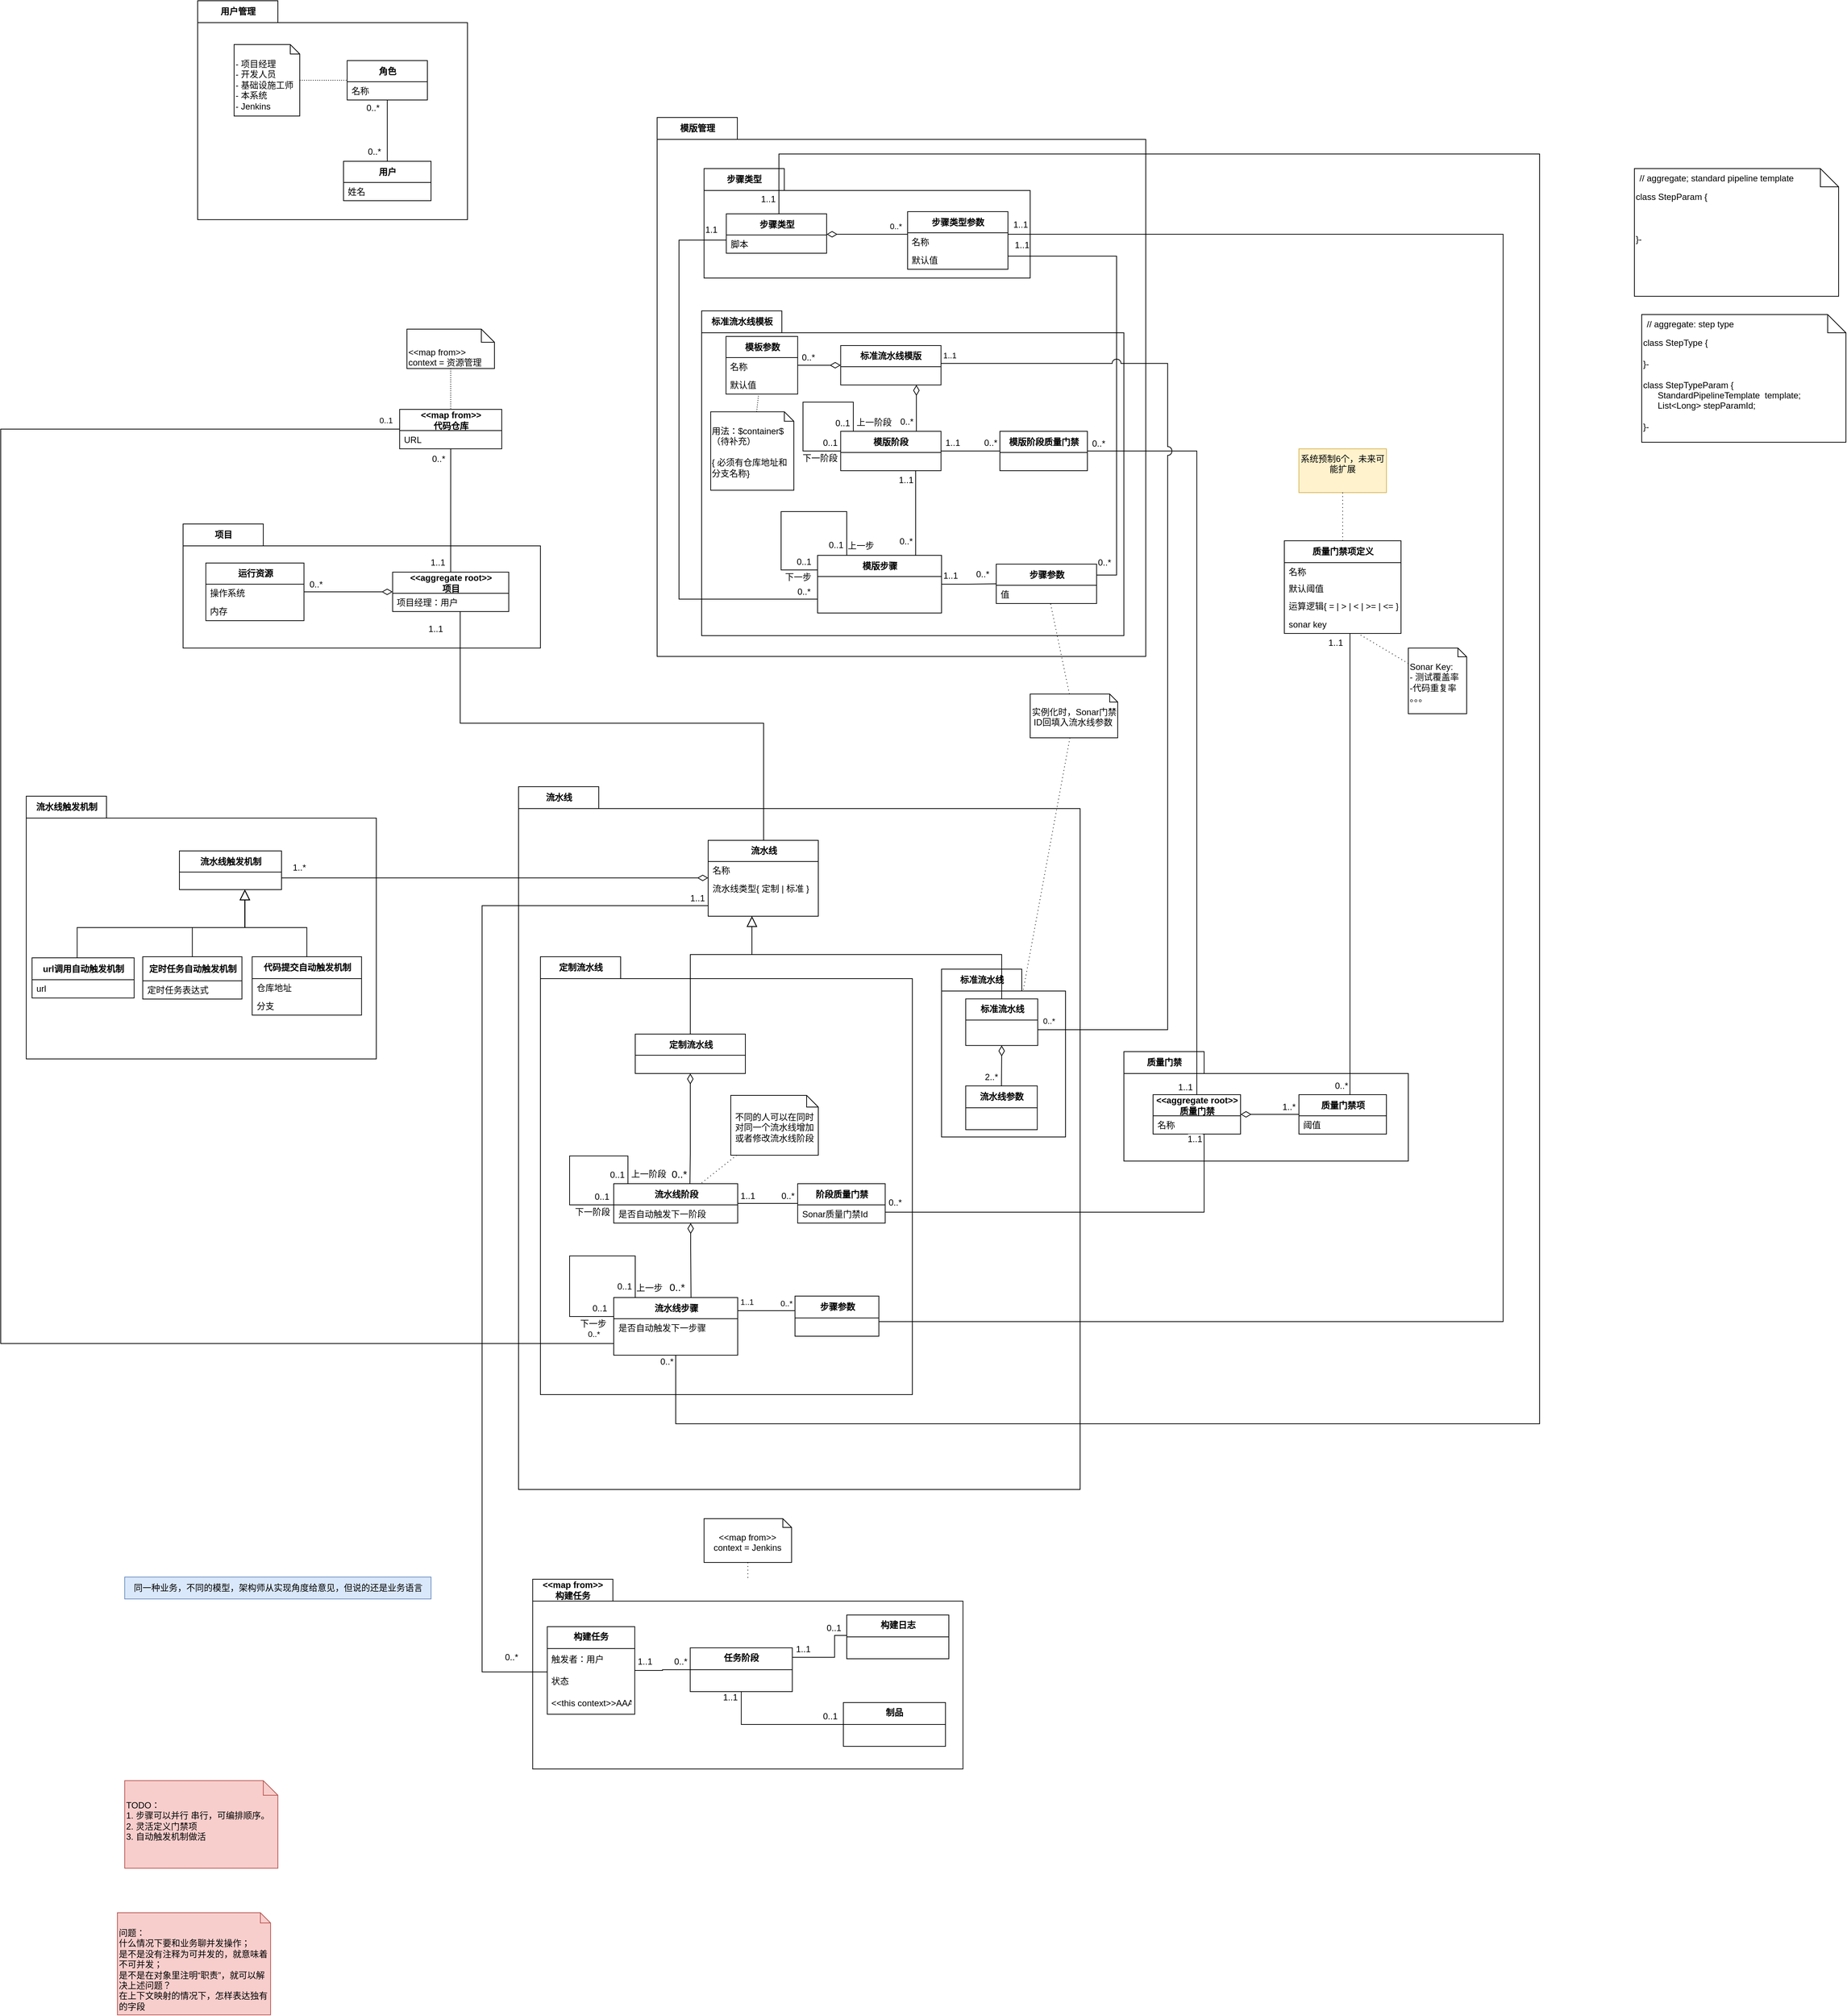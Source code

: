 <mxfile version="20.3.0" type="device" pages="8"><diagram id="C3i1Px6EVEBvnPrLLkTg" name="CICD Mgnt"><mxGraphModel dx="3110" dy="2222" grid="1" gridSize="10" guides="1" tooltips="1" connect="1" arrows="1" fold="1" page="1" pageScale="1" pageWidth="1654" pageHeight="1169" math="0" shadow="0"><root><mxCell id="0"/><mxCell id="1" parent="0"/><mxCell id="yv2hSLUyxchWu7GAeezw-1" value="流水线" style="shape=folder;fontStyle=1;tabWidth=110;tabHeight=30;tabPosition=left;html=1;boundedLbl=1;labelInHeader=1;container=0;collapsible=0;recursiveResize=0;fontSize=12;" parent="1" vertex="1"><mxGeometry x="-840" y="7" width="770" height="963" as="geometry"/></mxCell><mxCell id="yv2hSLUyxchWu7GAeezw-33" value="定制流水线" style="shape=folder;fontStyle=1;tabWidth=110;tabHeight=30;tabPosition=left;html=1;boundedLbl=1;labelInHeader=1;container=0;collapsible=0;recursiveResize=0;fontSize=12;fillColor=none;" parent="1" vertex="1"><mxGeometry x="-810" y="240" width="510" height="600" as="geometry"/></mxCell><mxCell id="yv2hSLUyxchWu7GAeezw-20" value="流水线触发机制" style="shape=folder;fontStyle=1;tabWidth=110;tabHeight=30;tabPosition=left;html=1;boundedLbl=1;labelInHeader=1;container=1;collapsible=0;recursiveResize=0;fontSize=12;" parent="1" vertex="1"><mxGeometry x="-1515" y="20" width="480" height="360" as="geometry"/></mxCell><mxCell id="yv2hSLUyxchWu7GAeezw-21" value="流水线触发机制" style="swimlane;fontStyle=1;align=center;verticalAlign=middle;childLayout=stackLayout;horizontal=1;startSize=29;horizontalStack=0;resizeParent=1;resizeParentMax=0;resizeLast=0;collapsible=0;marginBottom=0;html=1;" parent="yv2hSLUyxchWu7GAeezw-20" vertex="1"><mxGeometry x="210" y="75" width="140" height="53" as="geometry"/></mxCell><mxCell id="yv2hSLUyxchWu7GAeezw-22" value="&amp;nbsp;" style="text;html=1;strokeColor=none;fillColor=none;align=left;verticalAlign=middle;spacingLeft=4;spacingRight=4;overflow=hidden;rotatable=0;points=[[0,0.5],[1,0.5]];portConstraint=eastwest;" parent="yv2hSLUyxchWu7GAeezw-21" vertex="1"><mxGeometry y="29" width="140" height="24" as="geometry"/></mxCell><mxCell id="yv2hSLUyxchWu7GAeezw-23" value="url调用自动触发机制" style="swimlane;fontStyle=1;align=center;verticalAlign=middle;childLayout=stackLayout;horizontal=1;startSize=30;horizontalStack=0;resizeParent=1;resizeParentMax=0;resizeLast=0;collapsible=0;marginBottom=0;html=1;" parent="yv2hSLUyxchWu7GAeezw-20" vertex="1"><mxGeometry x="7.92" y="221.5" width="140" height="55" as="geometry"/></mxCell><mxCell id="yv2hSLUyxchWu7GAeezw-24" value="url" style="text;html=1;strokeColor=none;fillColor=none;align=left;verticalAlign=middle;spacingLeft=4;spacingRight=4;overflow=hidden;rotatable=0;points=[[0,0.5],[1,0.5]];portConstraint=eastwest;" parent="yv2hSLUyxchWu7GAeezw-23" vertex="1"><mxGeometry y="30" width="140" height="25" as="geometry"/></mxCell><mxCell id="yv2hSLUyxchWu7GAeezw-25" style="edgeStyle=orthogonalEdgeStyle;rounded=0;orthogonalLoop=1;jettySize=auto;html=1;startArrow=none;startFill=0;endArrow=block;endFill=0;startSize=12;endSize=12;" parent="yv2hSLUyxchWu7GAeezw-20" source="yv2hSLUyxchWu7GAeezw-23" target="yv2hSLUyxchWu7GAeezw-21" edge="1"><mxGeometry relative="1" as="geometry"><Array as="points"><mxPoint x="69.73" y="180"/><mxPoint x="299.73" y="180"/></Array><mxPoint x="-165.77" y="427.5" as="targetPoint"/></mxGeometry></mxCell><mxCell id="yv2hSLUyxchWu7GAeezw-26" value="定时任务自动触发机制" style="swimlane;fontStyle=1;align=center;verticalAlign=middle;childLayout=stackLayout;horizontal=1;startSize=33;horizontalStack=0;resizeParent=1;resizeParentMax=0;resizeLast=0;collapsible=0;marginBottom=0;html=1;" parent="yv2hSLUyxchWu7GAeezw-20" vertex="1"><mxGeometry x="159.73" y="220" width="136" height="58" as="geometry"/></mxCell><mxCell id="yv2hSLUyxchWu7GAeezw-27" value="定时任务表达式" style="text;html=1;strokeColor=none;fillColor=none;align=left;verticalAlign=middle;spacingLeft=4;spacingRight=4;overflow=hidden;rotatable=0;points=[[0,0.5],[1,0.5]];portConstraint=eastwest;" parent="yv2hSLUyxchWu7GAeezw-26" vertex="1"><mxGeometry y="33" width="136" height="25" as="geometry"/></mxCell><mxCell id="yv2hSLUyxchWu7GAeezw-28" style="edgeStyle=orthogonalEdgeStyle;rounded=0;orthogonalLoop=1;jettySize=auto;html=1;startArrow=none;startFill=0;endArrow=block;endFill=0;startSize=12;endSize=12;" parent="yv2hSLUyxchWu7GAeezw-20" source="yv2hSLUyxchWu7GAeezw-26" target="yv2hSLUyxchWu7GAeezw-21" edge="1"><mxGeometry relative="1" as="geometry"><mxPoint x="324.23" y="436" as="targetPoint"/><Array as="points"><mxPoint x="227.73" y="180"/><mxPoint x="299.73" y="180"/></Array></mxGeometry></mxCell><mxCell id="yv2hSLUyxchWu7GAeezw-29" value="代码提交自动触发机制" style="swimlane;fontStyle=1;align=center;verticalAlign=middle;childLayout=stackLayout;horizontal=1;startSize=30;horizontalStack=0;resizeParent=1;resizeParentMax=0;resizeLast=0;collapsible=0;marginBottom=0;html=1;" parent="yv2hSLUyxchWu7GAeezw-20" vertex="1"><mxGeometry x="309.73" y="220" width="150" height="80" as="geometry"/></mxCell><mxCell id="yv2hSLUyxchWu7GAeezw-30" value="仓库地址" style="text;html=1;strokeColor=none;fillColor=none;align=left;verticalAlign=middle;spacingLeft=4;spacingRight=4;overflow=hidden;rotatable=0;points=[[0,0.5],[1,0.5]];portConstraint=eastwest;" parent="yv2hSLUyxchWu7GAeezw-29" vertex="1"><mxGeometry y="30" width="150" height="25" as="geometry"/></mxCell><mxCell id="yv2hSLUyxchWu7GAeezw-31" value="分支" style="text;html=1;strokeColor=none;fillColor=none;align=left;verticalAlign=middle;spacingLeft=4;spacingRight=4;overflow=hidden;rotatable=0;points=[[0,0.5],[1,0.5]];portConstraint=eastwest;" parent="yv2hSLUyxchWu7GAeezw-29" vertex="1"><mxGeometry y="55" width="150" height="25" as="geometry"/></mxCell><mxCell id="yv2hSLUyxchWu7GAeezw-32" style="edgeStyle=orthogonalEdgeStyle;rounded=0;orthogonalLoop=1;jettySize=auto;html=1;startArrow=none;startFill=0;endArrow=block;endFill=0;startSize=12;endSize=12;" parent="yv2hSLUyxchWu7GAeezw-20" source="yv2hSLUyxchWu7GAeezw-29" target="yv2hSLUyxchWu7GAeezw-21" edge="1"><mxGeometry relative="1" as="geometry"><Array as="points"><mxPoint x="384.73" y="180"/><mxPoint x="299.73" y="180"/></Array><mxPoint x="444.23" y="436" as="targetPoint"/></mxGeometry></mxCell><mxCell id="yv2hSLUyxchWu7GAeezw-61" value="质量门禁" style="shape=folder;fontStyle=1;tabWidth=110;tabHeight=30;tabPosition=left;html=1;boundedLbl=1;labelInHeader=1;container=1;collapsible=0;recursiveResize=0;fontSize=12;" parent="1" vertex="1"><mxGeometry x="-10" y="370" width="390" height="150" as="geometry"/></mxCell><mxCell id="yv2hSLUyxchWu7GAeezw-62" value="&amp;lt;&amp;lt;aggregate root&amp;gt;&amp;gt;&lt;br&gt;质量门禁" style="swimlane;fontStyle=1;align=center;verticalAlign=middle;childLayout=stackLayout;horizontal=1;startSize=29;horizontalStack=0;resizeParent=1;resizeParentMax=0;resizeLast=0;collapsible=0;marginBottom=0;html=1;" parent="yv2hSLUyxchWu7GAeezw-61" vertex="1"><mxGeometry x="40" y="59" width="120" height="54" as="geometry"/></mxCell><mxCell id="yv2hSLUyxchWu7GAeezw-63" value="名称" style="text;html=1;strokeColor=none;fillColor=none;align=left;verticalAlign=middle;spacingLeft=4;spacingRight=4;overflow=hidden;rotatable=0;points=[[0,0.5],[1,0.5]];portConstraint=eastwest;" parent="yv2hSLUyxchWu7GAeezw-62" vertex="1"><mxGeometry y="29" width="120" height="25" as="geometry"/></mxCell><mxCell id="yv2hSLUyxchWu7GAeezw-64" value="质量门禁项" style="swimlane;fontStyle=1;align=center;verticalAlign=middle;childLayout=stackLayout;horizontal=1;startSize=29;horizontalStack=0;resizeParent=1;resizeParentMax=0;resizeLast=0;collapsible=0;marginBottom=0;html=1;" parent="yv2hSLUyxchWu7GAeezw-61" vertex="1"><mxGeometry x="240" y="59" width="120" height="54" as="geometry"/></mxCell><mxCell id="yv2hSLUyxchWu7GAeezw-65" value="阈值" style="text;html=1;strokeColor=none;fillColor=none;align=left;verticalAlign=middle;spacingLeft=4;spacingRight=4;overflow=hidden;rotatable=0;points=[[0,0.5],[1,0.5]];portConstraint=eastwest;" parent="yv2hSLUyxchWu7GAeezw-64" vertex="1"><mxGeometry y="29" width="120" height="25" as="geometry"/></mxCell><mxCell id="yv2hSLUyxchWu7GAeezw-66" value="" style="edgeStyle=orthogonalEdgeStyle;rounded=0;orthogonalLoop=1;jettySize=auto;html=1;fontSize=12;startArrow=diamondThin;startFill=0;endArrow=none;endFill=0;startSize=12;endSize=12;" parent="yv2hSLUyxchWu7GAeezw-61" source="yv2hSLUyxchWu7GAeezw-62" target="yv2hSLUyxchWu7GAeezw-64" edge="1"><mxGeometry relative="1" as="geometry"/></mxCell><mxCell id="yv2hSLUyxchWu7GAeezw-67" value="1..*" style="edgeLabel;html=1;align=center;verticalAlign=middle;resizable=0;points=[];fontSize=12;" parent="yv2hSLUyxchWu7GAeezw-66" vertex="1" connectable="0"><mxGeometry x="0.681" y="1" relative="1" as="geometry"><mxPoint x="-1" y="-9" as="offset"/></mxGeometry></mxCell><mxCell id="yv2hSLUyxchWu7GAeezw-68" value="&amp;lt;&amp;lt;map from&amp;gt;&amp;gt;&lt;br&gt;构建任务" style="shape=folder;fontStyle=1;tabWidth=110;tabHeight=30;tabPosition=left;html=1;boundedLbl=1;labelInHeader=1;container=1;collapsible=0;recursiveResize=0;fontSize=12;" parent="1" vertex="1"><mxGeometry x="-820.63" y="1093" width="590" height="260" as="geometry"/></mxCell><mxCell id="yv2hSLUyxchWu7GAeezw-69" value="&lt;b&gt;构建任务&lt;/b&gt;" style="swimlane;fontStyle=0;align=center;verticalAlign=top;childLayout=stackLayout;horizontal=1;startSize=30;horizontalStack=0;resizeParent=1;resizeParentMax=0;resizeLast=0;collapsible=0;marginBottom=0;html=1;" parent="yv2hSLUyxchWu7GAeezw-68" vertex="1"><mxGeometry x="20" y="65" width="120" height="120" as="geometry"/></mxCell><mxCell id="yv2hSLUyxchWu7GAeezw-70" value="触发者：用户" style="text;html=1;strokeColor=none;fillColor=none;align=left;verticalAlign=middle;spacingLeft=4;spacingRight=4;overflow=hidden;rotatable=0;points=[[0,0.5],[1,0.5]];portConstraint=eastwest;" parent="yv2hSLUyxchWu7GAeezw-69" vertex="1"><mxGeometry y="30" width="120" height="30" as="geometry"/></mxCell><mxCell id="yv2hSLUyxchWu7GAeezw-71" value="状态" style="text;html=1;strokeColor=none;fillColor=none;align=left;verticalAlign=middle;spacingLeft=4;spacingRight=4;overflow=hidden;rotatable=0;points=[[0,0.5],[1,0.5]];portConstraint=eastwest;" parent="yv2hSLUyxchWu7GAeezw-69" vertex="1"><mxGeometry y="60" width="120" height="30" as="geometry"/></mxCell><mxCell id="vdaVVZEXoC7EhI7weF5C-8" value="&amp;lt;&amp;lt;this context&amp;gt;&amp;gt;AAA" style="text;html=1;strokeColor=none;fillColor=none;align=left;verticalAlign=middle;spacingLeft=4;spacingRight=4;overflow=hidden;rotatable=0;points=[[0,0.5],[1,0.5]];portConstraint=eastwest;" parent="yv2hSLUyxchWu7GAeezw-69" vertex="1"><mxGeometry y="90" width="120" height="30" as="geometry"/></mxCell><mxCell id="yv2hSLUyxchWu7GAeezw-72" value="&lt;b&gt;任务阶段&lt;/b&gt;" style="swimlane;fontStyle=0;align=center;verticalAlign=top;childLayout=stackLayout;horizontal=1;startSize=30;horizontalStack=0;resizeParent=1;resizeParentMax=0;resizeLast=0;collapsible=0;marginBottom=0;html=1;" parent="yv2hSLUyxchWu7GAeezw-68" vertex="1"><mxGeometry x="216" y="94" width="140" height="60" as="geometry"/></mxCell><mxCell id="yv2hSLUyxchWu7GAeezw-73" value="&amp;nbsp;" style="text;html=1;strokeColor=none;fillColor=none;align=left;verticalAlign=middle;spacingLeft=4;spacingRight=4;overflow=hidden;rotatable=0;points=[[0,0.5],[1,0.5]];portConstraint=eastwest;" parent="yv2hSLUyxchWu7GAeezw-72" vertex="1"><mxGeometry y="30" width="140" height="30" as="geometry"/></mxCell><mxCell id="yv2hSLUyxchWu7GAeezw-74" style="edgeStyle=orthogonalEdgeStyle;rounded=0;orthogonalLoop=1;jettySize=auto;html=1;fontSize=12;endArrow=none;endFill=0;endSize=12;" parent="yv2hSLUyxchWu7GAeezw-68" source="yv2hSLUyxchWu7GAeezw-69" target="yv2hSLUyxchWu7GAeezw-72" edge="1"><mxGeometry relative="1" as="geometry"/></mxCell><mxCell id="yv2hSLUyxchWu7GAeezw-75" value="1..1" style="edgeLabel;html=1;align=center;verticalAlign=middle;resizable=0;points=[];fontSize=12;" parent="yv2hSLUyxchWu7GAeezw-74" vertex="1" connectable="0"><mxGeometry x="-0.812" y="-2" relative="1" as="geometry"><mxPoint x="6" y="-14" as="offset"/></mxGeometry></mxCell><mxCell id="yv2hSLUyxchWu7GAeezw-76" value="0..*" style="edgeLabel;html=1;align=center;verticalAlign=middle;resizable=0;points=[];fontSize=12;" parent="yv2hSLUyxchWu7GAeezw-74" vertex="1" connectable="0"><mxGeometry x="0.8" relative="1" as="geometry"><mxPoint x="-6" y="-11" as="offset"/></mxGeometry></mxCell><mxCell id="yv2hSLUyxchWu7GAeezw-77" value="&lt;b&gt;制品&lt;/b&gt;" style="swimlane;fontStyle=0;align=center;verticalAlign=top;childLayout=stackLayout;horizontal=1;startSize=30;horizontalStack=0;resizeParent=1;resizeParentMax=0;resizeLast=0;collapsible=0;marginBottom=0;html=1;" parent="yv2hSLUyxchWu7GAeezw-68" vertex="1"><mxGeometry x="426" y="169" width="140" height="60" as="geometry"/></mxCell><mxCell id="yv2hSLUyxchWu7GAeezw-78" value="&amp;nbsp;" style="text;html=1;strokeColor=none;fillColor=none;align=left;verticalAlign=middle;spacingLeft=4;spacingRight=4;overflow=hidden;rotatable=0;points=[[0,0.5],[1,0.5]];portConstraint=eastwest;" parent="yv2hSLUyxchWu7GAeezw-77" vertex="1"><mxGeometry y="30" width="140" height="30" as="geometry"/></mxCell><mxCell id="yv2hSLUyxchWu7GAeezw-79" style="edgeStyle=orthogonalEdgeStyle;rounded=0;orthogonalLoop=1;jettySize=auto;html=1;fontSize=12;endArrow=none;endFill=0;endSize=12;" parent="yv2hSLUyxchWu7GAeezw-68" source="yv2hSLUyxchWu7GAeezw-72" target="yv2hSLUyxchWu7GAeezw-77" edge="1"><mxGeometry relative="1" as="geometry"><mxPoint x="66" y="119" as="sourcePoint"/><mxPoint x="226" y="119" as="targetPoint"/><Array as="points"><mxPoint x="286" y="199"/></Array></mxGeometry></mxCell><mxCell id="yv2hSLUyxchWu7GAeezw-80" value="1..1" style="edgeLabel;html=1;align=center;verticalAlign=middle;resizable=0;points=[];fontSize=12;" parent="yv2hSLUyxchWu7GAeezw-79" vertex="1" connectable="0"><mxGeometry x="-0.812" y="-2" relative="1" as="geometry"><mxPoint x="-14" y="-10" as="offset"/></mxGeometry></mxCell><mxCell id="yv2hSLUyxchWu7GAeezw-81" value="0..1" style="edgeLabel;html=1;align=center;verticalAlign=middle;resizable=0;points=[];fontSize=12;" parent="yv2hSLUyxchWu7GAeezw-79" vertex="1" connectable="0"><mxGeometry x="0.8" relative="1" as="geometry"><mxPoint y="-11" as="offset"/></mxGeometry></mxCell><mxCell id="vdaVVZEXoC7EhI7weF5C-1" value="&lt;b&gt;构建日志&lt;/b&gt;" style="swimlane;fontStyle=0;align=center;verticalAlign=top;childLayout=stackLayout;horizontal=1;startSize=30;horizontalStack=0;resizeParent=1;resizeParentMax=0;resizeLast=0;collapsible=0;marginBottom=0;html=1;" parent="yv2hSLUyxchWu7GAeezw-68" vertex="1"><mxGeometry x="430.63" y="49" width="140" height="60" as="geometry"/></mxCell><mxCell id="vdaVVZEXoC7EhI7weF5C-2" value="&amp;nbsp;" style="text;html=1;strokeColor=none;fillColor=none;align=left;verticalAlign=middle;spacingLeft=4;spacingRight=4;overflow=hidden;rotatable=0;points=[[0,0.5],[1,0.5]];portConstraint=eastwest;" parent="vdaVVZEXoC7EhI7weF5C-1" vertex="1"><mxGeometry y="30" width="140" height="30" as="geometry"/></mxCell><mxCell id="vdaVVZEXoC7EhI7weF5C-3" value="" style="edgeStyle=orthogonalEdgeStyle;rounded=0;orthogonalLoop=1;jettySize=auto;html=1;strokeWidth=1;fontSize=12;startArrow=none;startFill=0;endArrow=none;endFill=0;" parent="yv2hSLUyxchWu7GAeezw-68" source="yv2hSLUyxchWu7GAeezw-72" target="vdaVVZEXoC7EhI7weF5C-1" edge="1"><mxGeometry relative="1" as="geometry"><Array as="points"><mxPoint x="414" y="107"/><mxPoint x="414" y="77"/></Array></mxGeometry></mxCell><mxCell id="vdaVVZEXoC7EhI7weF5C-4" value="1..1" style="edgeLabel;html=1;align=center;verticalAlign=middle;resizable=0;points=[];fontSize=12;" parent="vdaVVZEXoC7EhI7weF5C-3" vertex="1" connectable="0"><mxGeometry x="-0.734" y="1" relative="1" as="geometry"><mxPoint y="-10" as="offset"/></mxGeometry></mxCell><mxCell id="vdaVVZEXoC7EhI7weF5C-5" value="0..1" style="edgeLabel;html=1;align=center;verticalAlign=middle;resizable=0;points=[];fontSize=12;" parent="vdaVVZEXoC7EhI7weF5C-3" vertex="1" connectable="0"><mxGeometry x="0.698" y="3" relative="1" as="geometry"><mxPoint x="-3" y="-7" as="offset"/></mxGeometry></mxCell><mxCell id="yv2hSLUyxchWu7GAeezw-82" value="" style="edgeStyle=orthogonalEdgeStyle;rounded=0;orthogonalLoop=1;jettySize=auto;html=1;fontSize=12;endArrow=none;endFill=0;endSize=12;" parent="1" source="yv2hSLUyxchWu7GAeezw-52" target="yv2hSLUyxchWu7GAeezw-62" edge="1"><mxGeometry relative="1" as="geometry"><Array as="points"><mxPoint x="100" y="590"/></Array></mxGeometry></mxCell><mxCell id="yv2hSLUyxchWu7GAeezw-83" value="1..1" style="edgeLabel;html=1;align=center;verticalAlign=middle;resizable=0;points=[];fontSize=12;" parent="yv2hSLUyxchWu7GAeezw-82" vertex="1" connectable="0"><mxGeometry x="0.746" y="-2" relative="1" as="geometry"><mxPoint x="-15" y="-63" as="offset"/></mxGeometry></mxCell><mxCell id="yv2hSLUyxchWu7GAeezw-84" value="0..*" style="edgeLabel;html=1;align=center;verticalAlign=middle;resizable=0;points=[];fontSize=12;" parent="yv2hSLUyxchWu7GAeezw-82" vertex="1" connectable="0"><mxGeometry x="-0.636" y="-3" relative="1" as="geometry"><mxPoint x="-86" y="-16" as="offset"/></mxGeometry></mxCell><mxCell id="yv2hSLUyxchWu7GAeezw-85" value="用户管理" style="shape=folder;fontStyle=1;tabWidth=110;tabHeight=30;tabPosition=left;html=1;boundedLbl=1;labelInHeader=1;container=1;collapsible=0;recursiveResize=0;fontSize=12;" parent="1" vertex="1"><mxGeometry x="-1280" y="-1070" width="370" height="300" as="geometry"/></mxCell><mxCell id="yv2hSLUyxchWu7GAeezw-86" value="用户" style="swimlane;fontStyle=1;align=center;verticalAlign=middle;childLayout=stackLayout;horizontal=1;startSize=29;horizontalStack=0;resizeParent=1;resizeParentMax=0;resizeLast=0;collapsible=0;marginBottom=0;html=1;" parent="yv2hSLUyxchWu7GAeezw-85" vertex="1"><mxGeometry x="200" y="220" width="120" height="54" as="geometry"/></mxCell><mxCell id="yv2hSLUyxchWu7GAeezw-87" value="姓名" style="text;html=1;strokeColor=none;fillColor=none;align=left;verticalAlign=middle;spacingLeft=4;spacingRight=4;overflow=hidden;rotatable=0;points=[[0,0.5],[1,0.5]];portConstraint=eastwest;" parent="yv2hSLUyxchWu7GAeezw-86" vertex="1"><mxGeometry y="29" width="120" height="25" as="geometry"/></mxCell><mxCell id="yv2hSLUyxchWu7GAeezw-88" value="角色" style="swimlane;fontStyle=1;align=center;verticalAlign=middle;childLayout=stackLayout;horizontal=1;startSize=29;horizontalStack=0;resizeParent=1;resizeParentMax=0;resizeLast=0;collapsible=0;marginBottom=0;html=1;" parent="yv2hSLUyxchWu7GAeezw-85" vertex="1"><mxGeometry x="205" y="82" width="110" height="54" as="geometry"/></mxCell><mxCell id="yv2hSLUyxchWu7GAeezw-89" value="名称" style="text;html=1;strokeColor=none;fillColor=none;align=left;verticalAlign=middle;spacingLeft=4;spacingRight=4;overflow=hidden;rotatable=0;points=[[0,0.5],[1,0.5]];portConstraint=eastwest;" parent="yv2hSLUyxchWu7GAeezw-88" vertex="1"><mxGeometry y="29" width="110" height="25" as="geometry"/></mxCell><mxCell id="yv2hSLUyxchWu7GAeezw-90" value="" style="edgeStyle=orthogonalEdgeStyle;rounded=0;orthogonalLoop=1;jettySize=auto;html=1;fontSize=12;endArrow=none;endFill=0;endSize=12;" parent="yv2hSLUyxchWu7GAeezw-85" source="yv2hSLUyxchWu7GAeezw-86" target="yv2hSLUyxchWu7GAeezw-88" edge="1"><mxGeometry relative="1" as="geometry"/></mxCell><mxCell id="yv2hSLUyxchWu7GAeezw-91" value="0..*" style="edgeLabel;html=1;align=center;verticalAlign=middle;resizable=0;points=[];fontSize=12;" parent="yv2hSLUyxchWu7GAeezw-90" vertex="1" connectable="0"><mxGeometry x="-0.871" relative="1" as="geometry"><mxPoint x="-18" y="-8" as="offset"/></mxGeometry></mxCell><mxCell id="yv2hSLUyxchWu7GAeezw-92" value="0..*" style="edgeLabel;html=1;align=center;verticalAlign=middle;resizable=0;points=[];fontSize=12;" parent="yv2hSLUyxchWu7GAeezw-90" vertex="1" connectable="0"><mxGeometry x="0.882" y="1" relative="1" as="geometry"><mxPoint x="-19" y="6" as="offset"/></mxGeometry></mxCell><mxCell id="yv2hSLUyxchWu7GAeezw-93" style="rounded=0;orthogonalLoop=1;jettySize=auto;html=1;fontSize=12;endArrow=none;endFill=0;endSize=12;dashed=1;dashPattern=1 2;" parent="yv2hSLUyxchWu7GAeezw-85" source="yv2hSLUyxchWu7GAeezw-94" target="yv2hSLUyxchWu7GAeezw-88" edge="1"><mxGeometry relative="1" as="geometry"><mxPoint x="331.846" y="369" as="targetPoint"/></mxGeometry></mxCell><mxCell id="yv2hSLUyxchWu7GAeezw-94" value="- 项目经理&lt;br&gt;- 开发人员&lt;br&gt;- 基础设施工师&lt;br&gt;- 本系统&lt;br&gt;- Jenkins" style="shape=note2;boundedLbl=1;whiteSpace=wrap;html=1;size=13;verticalAlign=top;align=left;fontSize=12;" parent="yv2hSLUyxchWu7GAeezw-85" vertex="1"><mxGeometry x="50" y="60" width="90" height="98" as="geometry"/></mxCell><mxCell id="yv2hSLUyxchWu7GAeezw-95" style="edgeStyle=orthogonalEdgeStyle;rounded=0;orthogonalLoop=1;jettySize=auto;html=1;fontSize=12;startArrow=none;startFill=0;endArrow=none;endFill=0;startSize=12;endSize=12;" parent="1" source="yv2hSLUyxchWu7GAeezw-98" target="yv2hSLUyxchWu7GAeezw-64" edge="1"><mxGeometry relative="1" as="geometry"><Array as="points"><mxPoint x="300" y="90"/><mxPoint x="300" y="90"/></Array></mxGeometry></mxCell><mxCell id="yv2hSLUyxchWu7GAeezw-96" value="1..1" style="edgeLabel;html=1;align=center;verticalAlign=middle;resizable=0;points=[];fontSize=12;" parent="yv2hSLUyxchWu7GAeezw-95" vertex="1" connectable="0"><mxGeometry x="-0.75" y="1" relative="1" as="geometry"><mxPoint x="-21" y="-66" as="offset"/></mxGeometry></mxCell><mxCell id="yv2hSLUyxchWu7GAeezw-97" value="0..*" style="edgeLabel;html=1;align=center;verticalAlign=middle;resizable=0;points=[];fontSize=12;" parent="yv2hSLUyxchWu7GAeezw-95" vertex="1" connectable="0"><mxGeometry x="0.783" relative="1" as="geometry"><mxPoint x="-12" y="56" as="offset"/></mxGeometry></mxCell><mxCell id="yv2hSLUyxchWu7GAeezw-98" value="质量门禁项定义" style="swimlane;fontStyle=1;align=center;verticalAlign=middle;childLayout=stackLayout;horizontal=1;startSize=30;horizontalStack=0;resizeParent=1;resizeParentMax=0;resizeLast=0;collapsible=0;marginBottom=0;html=1;" parent="1" vertex="1"><mxGeometry x="210" y="-330" width="160" height="127" as="geometry"/></mxCell><mxCell id="yv2hSLUyxchWu7GAeezw-99" value="名称" style="text;html=1;strokeColor=none;fillColor=none;align=left;verticalAlign=middle;spacingLeft=4;spacingRight=4;overflow=hidden;rotatable=0;points=[[0,0.5],[1,0.5]];portConstraint=eastwest;" parent="yv2hSLUyxchWu7GAeezw-98" vertex="1"><mxGeometry y="30" width="160" height="25" as="geometry"/></mxCell><mxCell id="yv2hSLUyxchWu7GAeezw-100" value="默认阈值" style="text;html=1;strokeColor=none;fillColor=none;align=left;verticalAlign=middle;spacingLeft=4;spacingRight=4;overflow=hidden;rotatable=0;points=[[0,0.5],[1,0.5]];portConstraint=eastwest;" parent="yv2hSLUyxchWu7GAeezw-98" vertex="1"><mxGeometry y="55" width="160" height="22" as="geometry"/></mxCell><mxCell id="yv2hSLUyxchWu7GAeezw-101" value="运算逻辑{ = | &amp;gt; | &amp;lt; | &amp;gt;= | &amp;lt;= }" style="text;html=1;strokeColor=none;fillColor=none;align=left;verticalAlign=middle;spacingLeft=4;spacingRight=4;overflow=hidden;rotatable=0;points=[[0,0.5],[1,0.5]];portConstraint=eastwest;" parent="yv2hSLUyxchWu7GAeezw-98" vertex="1"><mxGeometry y="77" width="160" height="25" as="geometry"/></mxCell><mxCell id="yv2hSLUyxchWu7GAeezw-102" value="sonar key" style="text;html=1;strokeColor=none;fillColor=none;align=left;verticalAlign=middle;spacingLeft=4;spacingRight=4;overflow=hidden;rotatable=0;points=[[0,0.5],[1,0.5]];portConstraint=eastwest;" parent="yv2hSLUyxchWu7GAeezw-98" vertex="1"><mxGeometry y="102" width="160" height="25" as="geometry"/></mxCell><mxCell id="yv2hSLUyxchWu7GAeezw-103" value="系统预制6个，未来可能扩展" style="shape=note2;boundedLbl=1;whiteSpace=wrap;html=1;size=0;verticalAlign=top;align=center;fillColor=#fff2cc;strokeColor=#d6b656;" parent="1" vertex="1"><mxGeometry x="230" y="-456" width="120" height="60" as="geometry"/></mxCell><mxCell id="yv2hSLUyxchWu7GAeezw-104" style="rounded=0;orthogonalLoop=1;jettySize=auto;html=1;dashed=1;startArrow=none;startFill=0;endArrow=none;endFill=0;startSize=12;endSize=12;dashPattern=1 4;" parent="1" source="yv2hSLUyxchWu7GAeezw-103" target="yv2hSLUyxchWu7GAeezw-98" edge="1"><mxGeometry relative="1" as="geometry"><mxPoint x="242.442" y="597.5" as="targetPoint"/></mxGeometry></mxCell><mxCell id="yv2hSLUyxchWu7GAeezw-105" value="TODO：&lt;br&gt;1. 步骤可以并行 串行，可编排顺序。&lt;br&gt;2. 灵活定义门禁项&lt;br&gt;3. 自动触发机制做活" style="shape=note2;boundedLbl=1;whiteSpace=wrap;html=1;size=20;verticalAlign=top;align=left;fillColor=#f8cecc;strokeColor=#b85450;" parent="1" vertex="1"><mxGeometry x="-1380" y="1369" width="210" height="120" as="geometry"/></mxCell><mxCell id="yv2hSLUyxchWu7GAeezw-106" value="class StepParam {&lt;br&gt;&lt;br&gt;&lt;br&gt;&lt;br&gt;}-" style="shape=note2;boundedLbl=1;whiteSpace=wrap;html=1;size=25;verticalAlign=top;align=left;fontSize=12;" parent="1" vertex="1"><mxGeometry x="690" y="-840" width="280" height="175" as="geometry"/></mxCell><mxCell id="yv2hSLUyxchWu7GAeezw-107" value="// aggregate; standard pipeline template" style="resizeWidth=1;part=1;strokeColor=none;fillColor=none;align=left;spacingLeft=5;fontSize=12;" parent="yv2hSLUyxchWu7GAeezw-106" vertex="1"><mxGeometry width="280" height="25" relative="1" as="geometry"/></mxCell><mxCell id="yv2hSLUyxchWu7GAeezw-108" value="class StepType {&lt;br&gt;&lt;br&gt;}-&lt;br&gt;&lt;br&gt;class StepTypeParam {&lt;br&gt;&amp;nbsp; &amp;nbsp; &amp;nbsp; StandardPipelineTemplate&amp;nbsp; template;&lt;br&gt;&amp;nbsp; &amp;nbsp; &amp;nbsp; List&amp;lt;Long&amp;gt; stepParamId;&amp;nbsp;&lt;br&gt;&lt;br&gt;}-" style="shape=note2;boundedLbl=1;whiteSpace=wrap;html=1;size=25;verticalAlign=top;align=left;fontSize=12;" parent="1" vertex="1"><mxGeometry x="700" y="-640" width="280" height="175" as="geometry"/></mxCell><mxCell id="yv2hSLUyxchWu7GAeezw-109" value="// aggregate: step type" style="resizeWidth=1;part=1;strokeColor=none;fillColor=none;align=left;spacingLeft=5;fontSize=12;" parent="yv2hSLUyxchWu7GAeezw-108" vertex="1"><mxGeometry width="280" height="25" relative="1" as="geometry"/></mxCell><mxCell id="yv2hSLUyxchWu7GAeezw-110" style="edgeStyle=orthogonalEdgeStyle;rounded=0;orthogonalLoop=1;jettySize=auto;html=1;endArrow=none;endFill=0;" parent="1" source="yv2hSLUyxchWu7GAeezw-129" target="yv2hSLUyxchWu7GAeezw-44" edge="1"><mxGeometry relative="1" as="geometry"><Array as="points"><mxPoint x="-1550" y="-483"/><mxPoint x="-1550" y="770"/></Array></mxGeometry></mxCell><mxCell id="yv2hSLUyxchWu7GAeezw-111" value="0..1" style="edgeLabel;html=1;align=center;verticalAlign=middle;resizable=0;points=[];" parent="yv2hSLUyxchWu7GAeezw-110" vertex="1" connectable="0"><mxGeometry x="-0.973" relative="1" as="geometry"><mxPoint x="16" y="-12" as="offset"/></mxGeometry></mxCell><mxCell id="yv2hSLUyxchWu7GAeezw-112" value="0..*" style="edgeLabel;html=1;align=center;verticalAlign=middle;resizable=0;points=[];" parent="yv2hSLUyxchWu7GAeezw-110" vertex="1" connectable="0"><mxGeometry x="0.958" y="2" relative="1" as="geometry"><mxPoint x="28" y="-11" as="offset"/></mxGeometry></mxCell><mxCell id="yv2hSLUyxchWu7GAeezw-116" value="同一种业务，不同的模型，架构师从实现角度给意见，但说的还是业务语言" style="text;html=1;align=center;verticalAlign=middle;resizable=0;points=[];autosize=1;strokeColor=#6c8ebf;fillColor=#dae8fc;" parent="1" vertex="1"><mxGeometry x="-1380" y="1090" width="420" height="30" as="geometry"/></mxCell><mxCell id="yv2hSLUyxchWu7GAeezw-117" style="edgeStyle=orthogonalEdgeStyle;rounded=0;orthogonalLoop=1;jettySize=auto;html=1;fontSize=12;endArrow=none;endFill=0;endSize=12;" parent="1" source="yv2hSLUyxchWu7GAeezw-2" target="yv2hSLUyxchWu7GAeezw-69" edge="1"><mxGeometry relative="1" as="geometry"><Array as="points"><mxPoint x="-890" y="170"/><mxPoint x="-890" y="1220"/></Array></mxGeometry></mxCell><mxCell id="yv2hSLUyxchWu7GAeezw-118" value="0..*" style="edgeLabel;html=1;align=center;verticalAlign=middle;resizable=0;points=[];fontSize=12;" parent="yv2hSLUyxchWu7GAeezw-117" vertex="1" connectable="0"><mxGeometry x="0.878" y="1" relative="1" as="geometry"><mxPoint x="39" y="-19" as="offset"/></mxGeometry></mxCell><mxCell id="yv2hSLUyxchWu7GAeezw-119" value="1..1" style="edgeLabel;html=1;align=center;verticalAlign=middle;resizable=0;points=[];fontSize=12;" parent="yv2hSLUyxchWu7GAeezw-117" vertex="1" connectable="0"><mxGeometry x="-0.889" y="-1" relative="1" as="geometry"><mxPoint x="65" y="-9" as="offset"/></mxGeometry></mxCell><mxCell id="yv2hSLUyxchWu7GAeezw-120" style="edgeStyle=orthogonalEdgeStyle;rounded=0;orthogonalLoop=1;jettySize=auto;html=1;endArrow=diamondThin;endFill=0;endSize=12;startSize=12;" parent="1" source="yv2hSLUyxchWu7GAeezw-21" target="yv2hSLUyxchWu7GAeezw-2" edge="1"><mxGeometry relative="1" as="geometry"><mxPoint x="-279" y="159" as="targetPoint"/><Array as="points"><mxPoint x="-810" y="132"/><mxPoint x="-810" y="132"/></Array><mxPoint x="-120" y="159" as="sourcePoint"/></mxGeometry></mxCell><mxCell id="yv2hSLUyxchWu7GAeezw-121" value="1..*" style="edgeLabel;html=1;align=center;verticalAlign=middle;resizable=0;points=[];fontSize=12;" parent="yv2hSLUyxchWu7GAeezw-120" vertex="1" connectable="0"><mxGeometry x="-0.667" y="1" relative="1" as="geometry"><mxPoint x="-74" y="-13" as="offset"/></mxGeometry></mxCell><mxCell id="yv2hSLUyxchWu7GAeezw-127" value="&amp;lt;&amp;lt;map from&amp;gt;&amp;gt;&lt;br&gt;context = 资源管理" style="shape=note2;boundedLbl=1;whiteSpace=wrap;html=1;size=18;verticalAlign=top;align=left;" parent="1" vertex="1"><mxGeometry x="-993.03" y="-620" width="120" height="54" as="geometry"/></mxCell><mxCell id="yv2hSLUyxchWu7GAeezw-128" style="rounded=0;orthogonalLoop=1;jettySize=auto;html=1;endArrow=none;endFill=0;dashed=1;dashPattern=1 2;" parent="1" source="yv2hSLUyxchWu7GAeezw-127" target="yv2hSLUyxchWu7GAeezw-129" edge="1"><mxGeometry relative="1" as="geometry"/></mxCell><mxCell id="yv2hSLUyxchWu7GAeezw-129" value="&amp;lt;&amp;lt;map from&amp;gt;&amp;gt;&lt;br&gt;代码仓库" style="swimlane;fontStyle=1;align=center;verticalAlign=middle;childLayout=stackLayout;horizontal=1;startSize=29;horizontalStack=0;resizeParent=1;resizeParentMax=0;resizeLast=0;collapsible=0;marginBottom=0;html=1;" parent="1" vertex="1"><mxGeometry x="-1003.03" y="-510" width="140" height="54" as="geometry"/></mxCell><mxCell id="yv2hSLUyxchWu7GAeezw-130" value="URL&amp;nbsp;" style="text;html=1;strokeColor=none;fillColor=none;align=left;verticalAlign=middle;spacingLeft=4;spacingRight=4;overflow=hidden;rotatable=0;points=[[0,0.5],[1,0.5]];portConstraint=eastwest;" parent="yv2hSLUyxchWu7GAeezw-129" vertex="1"><mxGeometry y="29" width="140" height="25" as="geometry"/></mxCell><mxCell id="yv2hSLUyxchWu7GAeezw-131" value="" style="group" parent="1" vertex="1" connectable="0"><mxGeometry x="-1300" y="-353" width="490" height="170" as="geometry"/></mxCell><mxCell id="yv2hSLUyxchWu7GAeezw-132" value="项目" style="shape=folder;fontStyle=1;tabWidth=110;tabHeight=30;tabPosition=left;html=1;boundedLbl=1;labelInHeader=1;container=0;collapsible=0;recursiveResize=0;fontSize=12;" parent="yv2hSLUyxchWu7GAeezw-131" vertex="1"><mxGeometry width="490.0" height="170" as="geometry"/></mxCell><mxCell id="yv2hSLUyxchWu7GAeezw-133" value="&amp;lt;&amp;lt;aggregate root&amp;gt;&amp;gt;&lt;br&gt;项目" style="swimlane;fontStyle=1;align=center;verticalAlign=middle;childLayout=stackLayout;horizontal=1;startSize=29;horizontalStack=0;resizeParent=1;resizeParentMax=0;resizeLast=0;collapsible=0;marginBottom=0;html=1;" parent="yv2hSLUyxchWu7GAeezw-131" vertex="1"><mxGeometry x="287.34" y="66" width="159.25" height="54" as="geometry"/></mxCell><mxCell id="yv2hSLUyxchWu7GAeezw-134" value="项目经理：用户" style="text;html=1;strokeColor=none;fillColor=none;align=left;verticalAlign=middle;spacingLeft=4;spacingRight=4;overflow=hidden;rotatable=0;points=[[0,0.5],[1,0.5]];portConstraint=eastwest;" parent="yv2hSLUyxchWu7GAeezw-133" vertex="1"><mxGeometry y="29" width="159.25" height="25" as="geometry"/></mxCell><mxCell id="yv2hSLUyxchWu7GAeezw-135" value="运行资源" style="swimlane;fontStyle=1;align=center;verticalAlign=middle;childLayout=stackLayout;horizontal=1;startSize=29;horizontalStack=0;resizeParent=1;resizeParentMax=0;resizeLast=0;collapsible=0;marginBottom=0;html=1;" parent="yv2hSLUyxchWu7GAeezw-131" vertex="1"><mxGeometry x="31.275" y="53.5" width="134.51" height="79" as="geometry"/></mxCell><mxCell id="yv2hSLUyxchWu7GAeezw-136" value="操作系统" style="text;html=1;strokeColor=none;fillColor=none;align=left;verticalAlign=middle;spacingLeft=4;spacingRight=4;overflow=hidden;rotatable=0;points=[[0,0.5],[1,0.5]];portConstraint=eastwest;" parent="yv2hSLUyxchWu7GAeezw-135" vertex="1"><mxGeometry y="29" width="134.51" height="25" as="geometry"/></mxCell><mxCell id="yv2hSLUyxchWu7GAeezw-137" value="内存" style="text;html=1;strokeColor=none;fillColor=none;align=left;verticalAlign=middle;spacingLeft=4;spacingRight=4;overflow=hidden;rotatable=0;points=[[0,0.5],[1,0.5]];portConstraint=eastwest;" parent="yv2hSLUyxchWu7GAeezw-135" vertex="1"><mxGeometry y="54" width="134.51" height="25" as="geometry"/></mxCell><mxCell id="yv2hSLUyxchWu7GAeezw-138" style="edgeStyle=orthogonalEdgeStyle;rounded=0;orthogonalLoop=1;jettySize=auto;html=1;fontSize=12;endArrow=none;endFill=0;endSize=12;startArrow=diamondThin;startFill=0;startSize=12;" parent="yv2hSLUyxchWu7GAeezw-131" source="yv2hSLUyxchWu7GAeezw-133" target="yv2hSLUyxchWu7GAeezw-135" edge="1"><mxGeometry relative="1" as="geometry"/></mxCell><mxCell id="yv2hSLUyxchWu7GAeezw-139" value="0..*" style="edgeLabel;html=1;align=center;verticalAlign=middle;resizable=0;points=[];fontSize=12;" parent="yv2hSLUyxchWu7GAeezw-138" vertex="1" connectable="0"><mxGeometry x="0.912" y="2" relative="1" as="geometry"><mxPoint x="10" y="-12" as="offset"/></mxGeometry></mxCell><mxCell id="yv2hSLUyxchWu7GAeezw-140" style="edgeStyle=orthogonalEdgeStyle;rounded=0;orthogonalLoop=1;jettySize=auto;html=1;fontSize=12;endArrow=none;endFill=0;endSize=12;" parent="1" source="yv2hSLUyxchWu7GAeezw-133" target="yv2hSLUyxchWu7GAeezw-129" edge="1"><mxGeometry relative="1" as="geometry"><mxPoint x="268.81" y="-147" as="sourcePoint"/></mxGeometry></mxCell><mxCell id="yv2hSLUyxchWu7GAeezw-141" value="0..*" style="edgeLabel;html=1;align=center;verticalAlign=middle;resizable=0;points=[];fontSize=12;" parent="yv2hSLUyxchWu7GAeezw-140" vertex="1" connectable="0"><mxGeometry x="0.818" relative="1" as="geometry"><mxPoint x="-17" y="-2" as="offset"/></mxGeometry></mxCell><mxCell id="yv2hSLUyxchWu7GAeezw-142" value="1..1" style="edgeLabel;html=1;align=center;verticalAlign=middle;resizable=0;points=[];fontSize=12;" parent="yv2hSLUyxchWu7GAeezw-140" vertex="1" connectable="0"><mxGeometry x="-0.864" y="-2" relative="1" as="geometry"><mxPoint x="-20" y="-2" as="offset"/></mxGeometry></mxCell><mxCell id="yv2hSLUyxchWu7GAeezw-143" value="" style="edgeStyle=orthogonalEdgeStyle;rounded=0;orthogonalLoop=1;jettySize=auto;html=1;endArrow=none;endFill=0;" parent="1" source="yv2hSLUyxchWu7GAeezw-133" target="yv2hSLUyxchWu7GAeezw-2" edge="1"><mxGeometry relative="1" as="geometry"><Array as="points"><mxPoint x="-920" y="-80"/><mxPoint x="-504" y="-80"/></Array><mxPoint x="-876" y="260" as="sourcePoint"/><mxPoint x="-279" y="21.5" as="targetPoint"/></mxGeometry></mxCell><mxCell id="yv2hSLUyxchWu7GAeezw-144" value="1..1" style="edgeLabel;html=1;align=center;verticalAlign=middle;resizable=0;points=[];fontSize=12;" parent="yv2hSLUyxchWu7GAeezw-143" connectable="0" vertex="1"><mxGeometry x="-0.903" y="2" relative="1" as="geometry"><mxPoint x="-36" y="-12" as="offset"/></mxGeometry></mxCell><mxCell id="yv2hSLUyxchWu7GAeezw-145" style="rounded=0;orthogonalLoop=1;jettySize=auto;html=1;dashed=1;dashPattern=1 4;endArrow=none;endFill=0;" parent="1" source="yv2hSLUyxchWu7GAeezw-146" target="yv2hSLUyxchWu7GAeezw-102" edge="1"><mxGeometry relative="1" as="geometry"/></mxCell><mxCell id="yv2hSLUyxchWu7GAeezw-146" value="Sonar Key:&lt;br&gt;- 测试覆盖率&lt;br&gt;-代码重复率&lt;br&gt;。。。" style="shape=note2;boundedLbl=1;whiteSpace=wrap;html=1;size=12;verticalAlign=top;align=left;" parent="1" vertex="1"><mxGeometry x="380" y="-183" width="80" height="90" as="geometry"/></mxCell><mxCell id="yv2hSLUyxchWu7GAeezw-147" value="模版管理" style="shape=folder;fontStyle=1;tabWidth=110;tabHeight=30;tabPosition=left;html=1;boundedLbl=1;labelInHeader=1;container=0;collapsible=0;recursiveResize=0;fontSize=12;" parent="1" vertex="1"><mxGeometry x="-650" y="-910" width="670" height="738.5" as="geometry"/></mxCell><mxCell id="yv2hSLUyxchWu7GAeezw-148" value="标准流水线模板" style="shape=folder;fontStyle=1;tabWidth=110;tabHeight=30;tabPosition=left;html=1;boundedLbl=1;labelInHeader=1;container=0;collapsible=0;recursiveResize=0;fontSize=12;" parent="1" vertex="1"><mxGeometry x="-588.97" y="-645" width="578.97" height="445" as="geometry"/></mxCell><mxCell id="yv2hSLUyxchWu7GAeezw-149" value="步骤类型" style="shape=folder;fontStyle=1;tabWidth=110;tabHeight=30;tabPosition=left;html=1;boundedLbl=1;labelInHeader=1;container=0;collapsible=0;recursiveResize=0;fontSize=12;" parent="1" vertex="1"><mxGeometry x="-585.629" y="-840" width="447.155" height="150" as="geometry"/></mxCell><mxCell id="yv2hSLUyxchWu7GAeezw-150" value="" style="edgeStyle=orthogonalEdgeStyle;rounded=0;orthogonalLoop=1;jettySize=auto;html=1;endArrow=none;endFill=0;startArrow=none;startFill=0;endSize=12;startSize=12;" parent="1" source="yv2hSLUyxchWu7GAeezw-163" target="yv2hSLUyxchWu7GAeezw-182" edge="1"><mxGeometry relative="1" as="geometry"><Array as="points"><mxPoint x="-620" y="-250"/><mxPoint x="-620" y="-742"/></Array></mxGeometry></mxCell><mxCell id="yv2hSLUyxchWu7GAeezw-151" value="1.1" style="edgeLabel;html=1;align=center;verticalAlign=middle;resizable=0;points=[];fontSize=12;container=0;" parent="yv2hSLUyxchWu7GAeezw-150" vertex="1" connectable="0"><mxGeometry x="0.825" relative="1" as="geometry"><mxPoint x="44" y="-15" as="offset"/></mxGeometry></mxCell><mxCell id="yv2hSLUyxchWu7GAeezw-152" value="0..*" style="edgeLabel;html=1;align=center;verticalAlign=middle;resizable=0;points=[];fontSize=12;container=0;" parent="yv2hSLUyxchWu7GAeezw-150" vertex="1" connectable="0"><mxGeometry x="-0.878" y="-1" relative="1" as="geometry"><mxPoint x="26" y="-9" as="offset"/></mxGeometry></mxCell><mxCell id="yv2hSLUyxchWu7GAeezw-153" style="edgeStyle=orthogonalEdgeStyle;rounded=0;orthogonalLoop=1;jettySize=auto;html=1;fontSize=12;startArrow=none;startFill=0;endArrow=none;endFill=0;startSize=12;endSize=12;" parent="1" source="yv2hSLUyxchWu7GAeezw-167" target="yv2hSLUyxchWu7GAeezw-183" edge="1"><mxGeometry relative="1" as="geometry"><mxPoint x="-251.983" y="-246.5" as="sourcePoint"/><Array as="points"><mxPoint x="-20" y="-283"/><mxPoint x="-20" y="-720"/></Array></mxGeometry></mxCell><mxCell id="yv2hSLUyxchWu7GAeezw-154" value="1..1" style="edgeLabel;html=1;align=center;verticalAlign=middle;resizable=0;points=[];fontSize=12;container=0;" parent="yv2hSLUyxchWu7GAeezw-153" vertex="1" connectable="0"><mxGeometry x="0.829" y="1" relative="1" as="geometry"><mxPoint x="-34" y="-16" as="offset"/></mxGeometry></mxCell><mxCell id="yv2hSLUyxchWu7GAeezw-155" value="0..*" style="edgeLabel;html=1;align=center;verticalAlign=middle;resizable=0;points=[];fontSize=12;container=0;" parent="yv2hSLUyxchWu7GAeezw-153" vertex="1" connectable="0"><mxGeometry x="-0.894" y="-2" relative="1" as="geometry"><mxPoint x="-19" y="-12" as="offset"/></mxGeometry></mxCell><mxCell id="yv2hSLUyxchWu7GAeezw-156" style="edgeStyle=orthogonalEdgeStyle;rounded=0;orthogonalLoop=1;jettySize=auto;html=1;fontSize=12;endArrow=none;endFill=0;" parent="1" source="yv2hSLUyxchWu7GAeezw-159" target="yv2hSLUyxchWu7GAeezw-195" edge="1"><mxGeometry relative="1" as="geometry"/></mxCell><mxCell id="yv2hSLUyxchWu7GAeezw-157" value="1..1" style="edgeLabel;html=1;align=center;verticalAlign=middle;resizable=0;points=[];fontSize=12;" parent="yv2hSLUyxchWu7GAeezw-156" vertex="1" connectable="0"><mxGeometry x="-0.616" y="2" relative="1" as="geometry"><mxPoint y="-9" as="offset"/></mxGeometry></mxCell><mxCell id="yv2hSLUyxchWu7GAeezw-158" value="0..*" style="edgeLabel;html=1;align=center;verticalAlign=middle;resizable=0;points=[];fontSize=12;" parent="yv2hSLUyxchWu7GAeezw-156" vertex="1" connectable="0"><mxGeometry x="0.678" relative="1" as="geometry"><mxPoint y="-11" as="offset"/></mxGeometry></mxCell><mxCell id="yv2hSLUyxchWu7GAeezw-159" value="模版阶段" style="swimlane;fontStyle=1;align=center;verticalAlign=middle;childLayout=stackLayout;horizontal=1;startSize=29;horizontalStack=0;resizeParent=1;resizeParentMax=0;resizeLast=0;collapsible=0;marginBottom=0;html=1;container=0;" parent="1" vertex="1"><mxGeometry x="-398.31" y="-480" width="137.586" height="54" as="geometry"/></mxCell><mxCell id="yv2hSLUyxchWu7GAeezw-160" style="edgeStyle=orthogonalEdgeStyle;rounded=0;orthogonalLoop=1;jettySize=auto;html=1;fontSize=12;startArrow=none;startFill=0;endArrow=none;endFill=0;startSize=12;endSize=12;" parent="1" source="yv2hSLUyxchWu7GAeezw-163" target="yv2hSLUyxchWu7GAeezw-167" edge="1"><mxGeometry relative="1" as="geometry"/></mxCell><mxCell id="yv2hSLUyxchWu7GAeezw-161" value="0..*" style="edgeLabel;html=1;align=center;verticalAlign=middle;resizable=0;points=[];fontSize=12;container=0;" parent="yv2hSLUyxchWu7GAeezw-160" vertex="1" connectable="0"><mxGeometry x="0.711" y="-2" relative="1" as="geometry"><mxPoint x="-8" y="-15" as="offset"/></mxGeometry></mxCell><mxCell id="yv2hSLUyxchWu7GAeezw-162" value="1..1" style="edgeLabel;html=1;align=center;verticalAlign=middle;resizable=0;points=[];fontSize=12;container=0;" parent="yv2hSLUyxchWu7GAeezw-160" vertex="1" connectable="0"><mxGeometry x="-0.721" y="-3" relative="1" as="geometry"><mxPoint x="1" y="-15" as="offset"/></mxGeometry></mxCell><mxCell id="yv2hSLUyxchWu7GAeezw-163" value="模版步骤" style="swimlane;fontStyle=1;align=center;verticalAlign=middle;childLayout=stackLayout;horizontal=1;startSize=29;horizontalStack=0;resizeParent=1;resizeParentMax=0;resizeLast=0;collapsible=0;marginBottom=0;html=1;container=0;" parent="1" vertex="1"><mxGeometry x="-430" y="-310" width="170" height="79" as="geometry"/></mxCell><mxCell id="Zw3jfnwGT4W6ym8KjUZK-17" value="&amp;nbsp;" style="text;html=1;strokeColor=none;fillColor=none;align=left;verticalAlign=middle;spacingLeft=4;spacingRight=4;overflow=hidden;rotatable=0;points=[[0,0.5],[1,0.5]];portConstraint=eastwest;container=0;" vertex="1" parent="yv2hSLUyxchWu7GAeezw-163"><mxGeometry y="29" width="170" height="25" as="geometry"/></mxCell><mxCell id="Zw3jfnwGT4W6ym8KjUZK-18" value="&amp;nbsp;" style="text;html=1;strokeColor=none;fillColor=none;align=left;verticalAlign=middle;spacingLeft=4;spacingRight=4;overflow=hidden;rotatable=0;points=[[0,0.5],[1,0.5]];portConstraint=eastwest;container=0;" vertex="1" parent="yv2hSLUyxchWu7GAeezw-163"><mxGeometry y="54" width="170" height="25" as="geometry"/></mxCell><mxCell id="yv2hSLUyxchWu7GAeezw-164" value="" style="edgeStyle=orthogonalEdgeStyle;rounded=0;orthogonalLoop=1;jettySize=auto;html=1;fontSize=12;startArrow=none;startFill=0;endArrow=none;endFill=0;startSize=12;endSize=12;" parent="1" edge="1"><mxGeometry relative="1" as="geometry"><mxPoint x="-295.5" y="-426" as="sourcePoint"/><mxPoint x="-295.5" y="-310" as="targetPoint"/><Array as="points"><mxPoint x="-295" y="-330"/><mxPoint x="-295" y="-330"/></Array></mxGeometry></mxCell><mxCell id="yv2hSLUyxchWu7GAeezw-165" value="0..*" style="edgeLabel;html=1;align=center;verticalAlign=middle;resizable=0;points=[];fontSize=12;container=0;" parent="yv2hSLUyxchWu7GAeezw-164" vertex="1" connectable="0"><mxGeometry x="0.73" relative="1" as="geometry"><mxPoint x="-14" y="-4" as="offset"/></mxGeometry></mxCell><mxCell id="yv2hSLUyxchWu7GAeezw-166" value="1..1" style="edgeLabel;html=1;align=center;verticalAlign=middle;resizable=0;points=[];fontSize=12;container=0;" parent="yv2hSLUyxchWu7GAeezw-164" vertex="1" connectable="0"><mxGeometry x="-0.87" y="1" relative="1" as="geometry"><mxPoint x="-15" y="5" as="offset"/></mxGeometry></mxCell><mxCell id="yv2hSLUyxchWu7GAeezw-168" value="模板参数" style="swimlane;fontStyle=1;align=center;verticalAlign=middle;childLayout=stackLayout;horizontal=1;startSize=29;horizontalStack=0;resizeParent=1;resizeParentMax=0;resizeLast=0;collapsible=0;marginBottom=0;html=1;container=0;" parent="1" vertex="1"><mxGeometry x="-555.552" y="-610" width="98.276" height="79" as="geometry"/></mxCell><mxCell id="yv2hSLUyxchWu7GAeezw-169" value="标准流水线模版" style="swimlane;fontStyle=1;align=center;verticalAlign=middle;childLayout=stackLayout;horizontal=1;startSize=29;horizontalStack=0;resizeParent=1;resizeParentMax=0;resizeLast=0;collapsible=0;marginBottom=0;html=1;container=0;" parent="1" vertex="1"><mxGeometry x="-398.31" y="-597.5" width="137.586" height="54" as="geometry"/></mxCell><mxCell id="yv2hSLUyxchWu7GAeezw-170" value="" style="edgeStyle=orthogonalEdgeStyle;rounded=0;orthogonalLoop=1;jettySize=auto;html=1;endArrow=none;endFill=0;startArrow=diamondThin;startFill=0;endSize=12;startSize=12;" parent="1" edge="1"><mxGeometry relative="1" as="geometry"><mxPoint x="-294.517" y="-543.5" as="sourcePoint"/><mxPoint x="-294.517" y="-480" as="targetPoint"/></mxGeometry></mxCell><mxCell id="yv2hSLUyxchWu7GAeezw-171" value="0..*" style="edgeLabel;html=1;align=center;verticalAlign=middle;resizable=0;points=[];fontSize=12;container=0;" parent="yv2hSLUyxchWu7GAeezw-170" vertex="1" connectable="0"><mxGeometry x="0.774" y="3" relative="1" as="geometry"><mxPoint x="-17" y="-6" as="offset"/></mxGeometry></mxCell><mxCell id="yv2hSLUyxchWu7GAeezw-172" style="edgeStyle=orthogonalEdgeStyle;rounded=0;orthogonalLoop=1;jettySize=auto;html=1;fontSize=12;startArrow=diamondThin;startFill=0;endArrow=none;endFill=0;startSize=12;endSize=12;" parent="1" source="yv2hSLUyxchWu7GAeezw-169" target="yv2hSLUyxchWu7GAeezw-168" edge="1"><mxGeometry relative="1" as="geometry"/></mxCell><mxCell id="yv2hSLUyxchWu7GAeezw-173" value="0..*" style="edgeLabel;html=1;align=center;verticalAlign=middle;resizable=0;points=[];fontSize=12;container=0;" parent="yv2hSLUyxchWu7GAeezw-172" vertex="1" connectable="0"><mxGeometry x="0.716" y="2" relative="1" as="geometry"><mxPoint x="6" y="-13" as="offset"/></mxGeometry></mxCell><mxCell id="yv2hSLUyxchWu7GAeezw-174" value="用法：$container$（待补充）&lt;br&gt;&lt;br&gt;{ 必须有仓库地址和&lt;br&gt;分支名称}" style="shape=note2;boundedLbl=1;whiteSpace=wrap;html=1;size=13;verticalAlign=top;align=left;fontSize=12;container=0;" parent="1" vertex="1"><mxGeometry x="-576.552" y="-506.75" width="114.0" height="107.5" as="geometry"/></mxCell><mxCell id="yv2hSLUyxchWu7GAeezw-175" style="rounded=0;orthogonalLoop=1;jettySize=auto;html=1;fontSize=12;startArrow=none;startFill=0;endArrow=none;endFill=0;startSize=12;endSize=12;dashed=1;dashPattern=1 2;" parent="1" source="yv2hSLUyxchWu7GAeezw-174" target="yv2hSLUyxchWu7GAeezw-168" edge="1"><mxGeometry relative="1" as="geometry"/></mxCell><mxCell id="yv2hSLUyxchWu7GAeezw-176" value="&amp;nbsp;" style="text;html=1;strokeColor=none;fillColor=none;align=left;verticalAlign=middle;spacingLeft=4;spacingRight=4;overflow=hidden;rotatable=0;points=[[0,0.5],[1,0.5]];portConstraint=eastwest;container=0;" parent="1" vertex="1"><mxGeometry x="-398.31" y="-451" width="137.586" height="25" as="geometry"/></mxCell><mxCell id="yv2hSLUyxchWu7GAeezw-179" value="名称" style="text;html=1;strokeColor=none;fillColor=none;align=left;verticalAlign=middle;spacingLeft=4;spacingRight=4;overflow=hidden;rotatable=0;points=[[0,0.5],[1,0.5]];portConstraint=eastwest;container=0;" parent="1" vertex="1"><mxGeometry x="-555.552" y="-581" width="98.276" height="25" as="geometry"/></mxCell><mxCell id="yv2hSLUyxchWu7GAeezw-180" value="默认值" style="text;html=1;strokeColor=none;fillColor=none;align=left;verticalAlign=middle;spacingLeft=4;spacingRight=4;overflow=hidden;rotatable=0;points=[[0,0.5],[1,0.5]];portConstraint=eastwest;container=0;" parent="1" vertex="1"><mxGeometry x="-555.552" y="-556" width="98.276" height="25" as="geometry"/></mxCell><mxCell id="yv2hSLUyxchWu7GAeezw-181" value="&amp;nbsp;" style="text;html=1;strokeColor=none;fillColor=none;align=left;verticalAlign=middle;spacingLeft=4;spacingRight=4;overflow=hidden;rotatable=0;points=[[0,0.5],[1,0.5]];portConstraint=eastwest;container=0;" parent="1" vertex="1"><mxGeometry x="-398.31" y="-568.5" width="137.586" height="25" as="geometry"/></mxCell><mxCell id="yv2hSLUyxchWu7GAeezw-182" value="步骤类型" style="swimlane;fontStyle=1;align=center;verticalAlign=middle;childLayout=stackLayout;horizontal=1;startSize=29;horizontalStack=0;resizeParent=1;resizeParentMax=0;resizeLast=0;collapsible=0;marginBottom=0;html=1;container=0;" parent="1" vertex="1"><mxGeometry x="-555.164" y="-778" width="137.586" height="54" as="geometry"/></mxCell><mxCell id="yv2hSLUyxchWu7GAeezw-183" value="步骤类型参数" style="swimlane;fontStyle=1;align=center;verticalAlign=middle;childLayout=stackLayout;horizontal=1;startSize=29;horizontalStack=0;resizeParent=1;resizeParentMax=0;resizeLast=0;collapsible=0;marginBottom=0;html=1;container=0;" parent="1" vertex="1"><mxGeometry x="-306.526" y="-781" width="137.586" height="79" as="geometry"/></mxCell><mxCell id="yv2hSLUyxchWu7GAeezw-184" style="edgeStyle=orthogonalEdgeStyle;rounded=0;orthogonalLoop=1;jettySize=auto;html=1;endArrow=none;endFill=0;startArrow=diamondThin;startFill=0;endSize=12;startSize=12;" parent="1" source="yv2hSLUyxchWu7GAeezw-182" target="yv2hSLUyxchWu7GAeezw-183" edge="1"><mxGeometry relative="1" as="geometry"><Array as="points"><mxPoint x="-355.664" y="-750"/><mxPoint x="-355.664" y="-750"/></Array></mxGeometry></mxCell><mxCell id="yv2hSLUyxchWu7GAeezw-185" value="0..*" style="edgeLabel;html=1;align=center;verticalAlign=middle;resizable=0;points=[];container=0;" parent="yv2hSLUyxchWu7GAeezw-184" vertex="1" connectable="0"><mxGeometry x="0.533" y="-3" relative="1" as="geometry"><mxPoint x="9" y="-14" as="offset"/></mxGeometry></mxCell><mxCell id="yv2hSLUyxchWu7GAeezw-186" value="脚本" style="text;html=1;strokeColor=none;fillColor=none;align=left;verticalAlign=middle;spacingLeft=4;spacingRight=4;overflow=hidden;rotatable=0;points=[[0,0.5],[1,0.5]];portConstraint=eastwest;container=0;" parent="1" vertex="1"><mxGeometry x="-555.164" y="-749" width="137.586" height="25" as="geometry"/></mxCell><mxCell id="yv2hSLUyxchWu7GAeezw-187" value="名称" style="text;html=1;strokeColor=none;fillColor=none;align=left;verticalAlign=middle;spacingLeft=4;spacingRight=4;overflow=hidden;rotatable=0;points=[[0,0.5],[1,0.5]];portConstraint=eastwest;container=0;" parent="1" vertex="1"><mxGeometry x="-306.526" y="-752" width="137.586" height="25" as="geometry"/></mxCell><mxCell id="yv2hSLUyxchWu7GAeezw-188" value="默认值" style="text;html=1;strokeColor=none;fillColor=none;align=left;verticalAlign=middle;spacingLeft=4;spacingRight=4;overflow=hidden;rotatable=0;points=[[0,0.5],[1,0.5]];portConstraint=eastwest;container=0;" parent="1" vertex="1"><mxGeometry x="-306.526" y="-727" width="137.586" height="25" as="geometry"/></mxCell><mxCell id="yv2hSLUyxchWu7GAeezw-192" style="edgeStyle=orthogonalEdgeStyle;rounded=0;orthogonalLoop=1;jettySize=auto;html=1;endArrow=none;endFill=0;" parent="1" source="yv2hSLUyxchWu7GAeezw-195" target="yv2hSLUyxchWu7GAeezw-62" edge="1"><mxGeometry relative="1" as="geometry"/></mxCell><mxCell id="yv2hSLUyxchWu7GAeezw-193" value="&lt;font style=&quot;font-size: 12px;&quot;&gt;1..1&lt;/font&gt;" style="edgeLabel;html=1;align=center;verticalAlign=middle;resizable=0;points=[];" parent="yv2hSLUyxchWu7GAeezw-192" vertex="1" connectable="0"><mxGeometry x="0.964" y="-1" relative="1" as="geometry"><mxPoint x="-15" y="8" as="offset"/></mxGeometry></mxCell><mxCell id="yv2hSLUyxchWu7GAeezw-194" value="0..*" style="edgeLabel;html=1;align=center;verticalAlign=middle;resizable=0;points=[];fontSize=12;" parent="yv2hSLUyxchWu7GAeezw-192" vertex="1" connectable="0"><mxGeometry x="-0.972" relative="1" as="geometry"><mxPoint y="-10" as="offset"/></mxGeometry></mxCell><mxCell id="yv2hSLUyxchWu7GAeezw-195" value="模版阶段质量门禁" style="swimlane;fontStyle=1;align=center;verticalAlign=middle;childLayout=stackLayout;horizontal=1;startSize=29;horizontalStack=0;resizeParent=1;resizeParentMax=0;resizeLast=0;collapsible=0;marginBottom=0;html=1;" parent="1" vertex="1"><mxGeometry x="-180" y="-480" width="120" height="54" as="geometry"/></mxCell><mxCell id="yv2hSLUyxchWu7GAeezw-196" value="&amp;nbsp;" style="text;html=1;strokeColor=none;fillColor=none;align=left;verticalAlign=middle;spacingLeft=4;spacingRight=4;overflow=hidden;rotatable=0;points=[[0,0.5],[1,0.5]];portConstraint=eastwest;" parent="yv2hSLUyxchWu7GAeezw-195" vertex="1"><mxGeometry y="29" width="120" height="25" as="geometry"/></mxCell><mxCell id="yv2hSLUyxchWu7GAeezw-198" style="edgeStyle=none;rounded=0;orthogonalLoop=1;jettySize=auto;html=1;dashed=1;dashPattern=1 4;fontSize=12;endArrow=none;endFill=0;" parent="1" source="yv2hSLUyxchWu7GAeezw-199" target="yv2hSLUyxchWu7GAeezw-13" edge="1"><mxGeometry relative="1" as="geometry"/></mxCell><mxCell id="yv2hSLUyxchWu7GAeezw-199" value="实例化时，Sonar门禁ID回填入流水线参数&amp;nbsp;" style="shape=note2;boundedLbl=1;whiteSpace=wrap;html=1;size=11;verticalAlign=top;align=center;fontSize=12;" parent="1" vertex="1"><mxGeometry x="-138.47" y="-120" width="120" height="60" as="geometry"/></mxCell><mxCell id="yv2hSLUyxchWu7GAeezw-2" value="流水线" style="swimlane;fontStyle=1;align=center;verticalAlign=middle;childLayout=stackLayout;horizontal=1;startSize=29;horizontalStack=0;resizeParent=1;resizeParentMax=0;resizeLast=0;collapsible=0;marginBottom=0;html=1;" parent="1" vertex="1"><mxGeometry x="-580" y="80.5" width="151" height="104" as="geometry"/></mxCell><mxCell id="yv2hSLUyxchWu7GAeezw-3" value="名称" style="text;html=1;strokeColor=none;fillColor=none;align=left;verticalAlign=middle;spacingLeft=4;spacingRight=4;overflow=hidden;rotatable=0;points=[[0,0.5],[1,0.5]];portConstraint=eastwest;" parent="yv2hSLUyxchWu7GAeezw-2" vertex="1"><mxGeometry y="29" width="151" height="25" as="geometry"/></mxCell><mxCell id="yv2hSLUyxchWu7GAeezw-4" value="流水线类型{ 定制 | 标准 }" style="text;html=1;strokeColor=none;fillColor=none;align=left;verticalAlign=middle;spacingLeft=4;spacingRight=4;overflow=hidden;rotatable=0;points=[[0,0.5],[1,0.5]];portConstraint=eastwest;" parent="yv2hSLUyxchWu7GAeezw-2" vertex="1"><mxGeometry y="54" width="151" height="25" as="geometry"/></mxCell><mxCell id="yv2hSLUyxchWu7GAeezw-5" value="&amp;nbsp;" style="text;html=1;strokeColor=none;fillColor=none;align=left;verticalAlign=middle;spacingLeft=4;spacingRight=4;overflow=hidden;rotatable=0;points=[[0,0.5],[1,0.5]];portConstraint=eastwest;" parent="yv2hSLUyxchWu7GAeezw-2" vertex="1"><mxGeometry y="79" width="151" height="25" as="geometry"/></mxCell><mxCell id="yv2hSLUyxchWu7GAeezw-6" value="定制流水线" style="swimlane;fontStyle=1;align=center;verticalAlign=middle;childLayout=stackLayout;horizontal=1;startSize=29;horizontalStack=0;resizeParent=1;resizeParentMax=0;resizeLast=0;collapsible=0;marginBottom=0;html=1;" parent="1" vertex="1"><mxGeometry x="-680" y="346" width="151" height="54" as="geometry"/></mxCell><mxCell id="yv2hSLUyxchWu7GAeezw-7" value="&amp;nbsp;" style="text;html=1;strokeColor=none;fillColor=none;align=left;verticalAlign=middle;spacingLeft=4;spacingRight=4;overflow=hidden;rotatable=0;points=[[0,0.5],[1,0.5]];portConstraint=eastwest;" parent="yv2hSLUyxchWu7GAeezw-6" vertex="1"><mxGeometry y="29" width="151" height="25" as="geometry"/></mxCell><mxCell id="yv2hSLUyxchWu7GAeezw-8" style="edgeStyle=orthogonalEdgeStyle;rounded=0;jumpStyle=arc;jumpSize=12;orthogonalLoop=1;jettySize=auto;html=1;startArrow=none;startFill=0;endArrow=block;endFill=0;endSize=12;startSize=12;" parent="1" source="yv2hSLUyxchWu7GAeezw-6" target="yv2hSLUyxchWu7GAeezw-2" edge="1"><mxGeometry relative="1" as="geometry"><Array as="points"><mxPoint x="-604" y="237"/><mxPoint x="-520" y="237"/></Array></mxGeometry></mxCell><mxCell id="yv2hSLUyxchWu7GAeezw-52" value="阶段质量门禁" style="swimlane;fontStyle=1;align=center;verticalAlign=middle;childLayout=stackLayout;horizontal=1;startSize=29;horizontalStack=0;resizeParent=1;resizeParentMax=0;resizeLast=0;collapsible=0;marginBottom=0;html=1;" parent="1" vertex="1"><mxGeometry x="-457.28" y="551" width="120" height="54" as="geometry"/></mxCell><mxCell id="yv2hSLUyxchWu7GAeezw-53" value="Sonar质量门禁Id" style="text;html=1;strokeColor=none;fillColor=none;align=left;verticalAlign=middle;spacingLeft=4;spacingRight=4;overflow=hidden;rotatable=0;points=[[0,0.5],[1,0.5]];portConstraint=eastwest;" parent="yv2hSLUyxchWu7GAeezw-52" vertex="1"><mxGeometry y="29" width="120" height="25" as="geometry"/></mxCell><mxCell id="yv2hSLUyxchWu7GAeezw-59" value="步骤参数" style="swimlane;fontStyle=1;align=center;verticalAlign=middle;childLayout=stackLayout;horizontal=1;startSize=30;horizontalStack=0;resizeParent=1;resizeParentMax=0;resizeLast=0;collapsible=0;marginBottom=0;html=1;" parent="1" vertex="1"><mxGeometry x="-460.94" y="705" width="115" height="55" as="geometry"/></mxCell><mxCell id="yv2hSLUyxchWu7GAeezw-60" value="&amp;nbsp;" style="text;html=1;strokeColor=none;fillColor=none;align=left;verticalAlign=middle;spacingLeft=4;spacingRight=4;overflow=hidden;rotatable=0;points=[[0,0.5],[1,0.5]];portConstraint=eastwest;" parent="yv2hSLUyxchWu7GAeezw-59" vertex="1"><mxGeometry y="30" width="115" height="25" as="geometry"/></mxCell><mxCell id="yv2hSLUyxchWu7GAeezw-44" value="流水线步骤" style="swimlane;fontStyle=1;align=center;verticalAlign=middle;childLayout=stackLayout;horizontal=1;startSize=29;horizontalStack=0;resizeParent=1;resizeParentMax=0;resizeLast=0;collapsible=0;marginBottom=0;html=1;" parent="1" vertex="1"><mxGeometry x="-709.5" y="707" width="170" height="79" as="geometry"/></mxCell><mxCell id="yv2hSLUyxchWu7GAeezw-45" value="是否自动触发下一步骤" style="text;html=1;strokeColor=none;fillColor=none;align=left;verticalAlign=middle;spacingLeft=4;spacingRight=4;overflow=hidden;rotatable=0;points=[[0,0.5],[1,0.5]];portConstraint=eastwest;" parent="yv2hSLUyxchWu7GAeezw-44" vertex="1"><mxGeometry y="29" width="170" height="25" as="geometry"/></mxCell><mxCell id="yv2hSLUyxchWu7GAeezw-46" value="&amp;nbsp;" style="text;html=1;strokeColor=none;fillColor=none;align=left;verticalAlign=middle;spacingLeft=4;spacingRight=4;overflow=hidden;rotatable=0;points=[[0,0.5],[1,0.5]];portConstraint=eastwest;" parent="yv2hSLUyxchWu7GAeezw-44" vertex="1"><mxGeometry y="54" width="170" height="25" as="geometry"/></mxCell><mxCell id="yv2hSLUyxchWu7GAeezw-47" style="edgeStyle=orthogonalEdgeStyle;rounded=0;orthogonalLoop=1;jettySize=auto;html=1;fontSize=12;startArrow=none;startFill=0;endArrow=none;endFill=0;startSize=12;endSize=12;" parent="1" source="yv2hSLUyxchWu7GAeezw-44" target="yv2hSLUyxchWu7GAeezw-44" edge="1"><mxGeometry relative="1" as="geometry"><mxPoint x="-685" y="703" as="sourcePoint"/><mxPoint x="-705.04" y="733" as="targetPoint"/><Array as="points"><mxPoint x="-680" y="650"/><mxPoint x="-770" y="650"/><mxPoint x="-770" y="733"/></Array></mxGeometry></mxCell><mxCell id="yv2hSLUyxchWu7GAeezw-48" value="上一步" style="edgeLabel;html=1;align=center;verticalAlign=middle;resizable=0;points=[];fontSize=12;" parent="yv2hSLUyxchWu7GAeezw-47" vertex="1" connectable="0"><mxGeometry x="-0.92" relative="1" as="geometry"><mxPoint x="19" y="-2" as="offset"/></mxGeometry></mxCell><mxCell id="yv2hSLUyxchWu7GAeezw-49" value="0..1" style="edgeLabel;html=1;align=center;verticalAlign=middle;resizable=0;points=[];fontSize=12;" parent="yv2hSLUyxchWu7GAeezw-47" vertex="1" connectable="0"><mxGeometry x="-0.89" y="1" relative="1" as="geometry"><mxPoint x="-14" y="1" as="offset"/></mxGeometry></mxCell><mxCell id="yv2hSLUyxchWu7GAeezw-50" value="下一步" style="edgeLabel;html=1;align=center;verticalAlign=middle;resizable=0;points=[];fontSize=12;" parent="yv2hSLUyxchWu7GAeezw-47" vertex="1" connectable="0"><mxGeometry x="0.888" y="1" relative="1" as="geometry"><mxPoint x="-12" y="11" as="offset"/></mxGeometry></mxCell><mxCell id="yv2hSLUyxchWu7GAeezw-51" value="0..1" style="edgeLabel;html=1;align=center;verticalAlign=middle;resizable=0;points=[];fontSize=12;" parent="yv2hSLUyxchWu7GAeezw-47" vertex="1" connectable="0"><mxGeometry x="0.866" relative="1" as="geometry"><mxPoint y="-11" as="offset"/></mxGeometry></mxCell><mxCell id="yv2hSLUyxchWu7GAeezw-41" style="edgeStyle=orthogonalEdgeStyle;rounded=0;orthogonalLoop=1;jettySize=auto;html=1;startArrow=none;startFill=0;endArrow=none;endFill=0;" parent="1" source="yv2hSLUyxchWu7GAeezw-44" target="yv2hSLUyxchWu7GAeezw-59" edge="1"><mxGeometry relative="1" as="geometry"><Array as="points"><mxPoint x="-470" y="725"/><mxPoint x="-470" y="725"/></Array></mxGeometry></mxCell><mxCell id="yv2hSLUyxchWu7GAeezw-42" value="1..1" style="edgeLabel;html=1;align=center;verticalAlign=middle;resizable=0;points=[];" parent="yv2hSLUyxchWu7GAeezw-41" vertex="1" connectable="0"><mxGeometry x="-0.83" y="-3" relative="1" as="geometry"><mxPoint x="6" y="-15" as="offset"/></mxGeometry></mxCell><mxCell id="yv2hSLUyxchWu7GAeezw-43" value="0..*" style="edgeLabel;html=1;align=center;verticalAlign=middle;resizable=0;points=[];" parent="yv2hSLUyxchWu7GAeezw-41" vertex="1" connectable="0"><mxGeometry x="0.818" y="1" relative="1" as="geometry"><mxPoint x="-5" y="-9" as="offset"/></mxGeometry></mxCell><mxCell id="yv2hSLUyxchWu7GAeezw-34" value="流水线阶段" style="swimlane;fontStyle=1;align=center;verticalAlign=middle;childLayout=stackLayout;horizontal=1;startSize=29;horizontalStack=0;resizeParent=1;resizeParentMax=0;resizeLast=0;collapsible=0;marginBottom=0;html=1;" parent="1" vertex="1"><mxGeometry x="-709.5" y="551" width="170" height="54" as="geometry"/></mxCell><mxCell id="yv2hSLUyxchWu7GAeezw-35" value="是否自动触发下一阶段" style="text;html=1;strokeColor=none;fillColor=none;align=left;verticalAlign=middle;spacingLeft=4;spacingRight=4;overflow=hidden;rotatable=0;points=[[0,0.5],[1,0.5]];portConstraint=eastwest;" parent="yv2hSLUyxchWu7GAeezw-34" vertex="1"><mxGeometry y="29" width="170" height="25" as="geometry"/></mxCell><mxCell id="yv2hSLUyxchWu7GAeezw-36" style="edgeStyle=orthogonalEdgeStyle;rounded=0;orthogonalLoop=1;jettySize=auto;html=1;fontSize=12;startArrow=none;startFill=0;endArrow=none;endFill=0;startSize=12;endSize=12;" parent="1" source="yv2hSLUyxchWu7GAeezw-34" target="yv2hSLUyxchWu7GAeezw-34" edge="1"><mxGeometry relative="1" as="geometry"><Array as="points"><mxPoint x="-690" y="513"/><mxPoint x="-770" y="513"/><mxPoint x="-770" y="580"/></Array></mxGeometry></mxCell><mxCell id="yv2hSLUyxchWu7GAeezw-37" value="上一阶段" style="edgeLabel;html=1;align=center;verticalAlign=middle;resizable=0;points=[];fontSize=12;" parent="yv2hSLUyxchWu7GAeezw-36" vertex="1" connectable="0"><mxGeometry x="-0.92" relative="1" as="geometry"><mxPoint x="28" y="-3" as="offset"/></mxGeometry></mxCell><mxCell id="yv2hSLUyxchWu7GAeezw-38" value="0..1" style="edgeLabel;html=1;align=center;verticalAlign=middle;resizable=0;points=[];fontSize=12;" parent="yv2hSLUyxchWu7GAeezw-36" vertex="1" connectable="0"><mxGeometry x="-0.89" y="1" relative="1" as="geometry"><mxPoint x="-14" y="1" as="offset"/></mxGeometry></mxCell><mxCell id="yv2hSLUyxchWu7GAeezw-39" value="下一阶段" style="edgeLabel;html=1;align=center;verticalAlign=middle;resizable=0;points=[];fontSize=12;" parent="yv2hSLUyxchWu7GAeezw-36" vertex="1" connectable="0"><mxGeometry x="0.888" y="1" relative="1" as="geometry"><mxPoint x="-16" y="11" as="offset"/></mxGeometry></mxCell><mxCell id="yv2hSLUyxchWu7GAeezw-40" value="0..1" style="edgeLabel;html=1;align=center;verticalAlign=middle;resizable=0;points=[];fontSize=12;" parent="yv2hSLUyxchWu7GAeezw-36" vertex="1" connectable="0"><mxGeometry x="0.866" relative="1" as="geometry"><mxPoint y="-11" as="offset"/></mxGeometry></mxCell><mxCell id="yv2hSLUyxchWu7GAeezw-113" style="edgeStyle=orthogonalEdgeStyle;rounded=0;orthogonalLoop=1;jettySize=auto;html=1;fontSize=14;endArrow=none;endFill=0;startArrow=diamondThin;startFill=0;endSize=12;startSize=12;strokeWidth=1;" parent="1" source="yv2hSLUyxchWu7GAeezw-6" target="yv2hSLUyxchWu7GAeezw-34" edge="1"><mxGeometry relative="1" as="geometry"><mxPoint x="-599.5" y="341" as="sourcePoint"/><mxPoint x="-599.529" y="586" as="targetPoint"/><Array as="points"><mxPoint x="-605" y="510"/><mxPoint x="-605" y="510"/></Array></mxGeometry></mxCell><mxCell id="yv2hSLUyxchWu7GAeezw-114" value="0..*" style="edgeLabel;html=1;align=center;verticalAlign=middle;resizable=0;points=[];fontSize=14;" parent="yv2hSLUyxchWu7GAeezw-113" connectable="0" vertex="1"><mxGeometry x="0.883" y="1" relative="1" as="geometry"><mxPoint x="-16" y="-4" as="offset"/></mxGeometry></mxCell><mxCell id="yv2hSLUyxchWu7GAeezw-54" value="" style="edgeStyle=orthogonalEdgeStyle;rounded=0;orthogonalLoop=1;jettySize=auto;html=1;fontSize=12;endArrow=none;endFill=0;endSize=12;" parent="1" source="yv2hSLUyxchWu7GAeezw-34" target="yv2hSLUyxchWu7GAeezw-52" edge="1"><mxGeometry relative="1" as="geometry"/></mxCell><mxCell id="yv2hSLUyxchWu7GAeezw-55" value="1..1" style="edgeLabel;html=1;align=center;verticalAlign=middle;resizable=0;points=[];fontSize=12;" parent="yv2hSLUyxchWu7GAeezw-54" vertex="1" connectable="0"><mxGeometry x="-0.675" y="-1" relative="1" as="geometry"><mxPoint y="-11" as="offset"/></mxGeometry></mxCell><mxCell id="yv2hSLUyxchWu7GAeezw-56" value="0..*" style="edgeLabel;html=1;align=center;verticalAlign=middle;resizable=0;points=[];fontSize=12;" parent="yv2hSLUyxchWu7GAeezw-54" vertex="1" connectable="0"><mxGeometry x="0.65" y="-1" relative="1" as="geometry"><mxPoint y="-11" as="offset"/></mxGeometry></mxCell><mxCell id="yv2hSLUyxchWu7GAeezw-57" style="edgeStyle=orthogonalEdgeStyle;rounded=0;orthogonalLoop=1;jettySize=auto;html=1;fontSize=14;endArrow=none;endFill=0;startArrow=diamondThin;startFill=0;endSize=12;startSize=12;" parent="1" edge="1" source="yv2hSLUyxchWu7GAeezw-34"><mxGeometry relative="1" as="geometry"><mxPoint x="-603.529" y="613.0" as="sourcePoint"/><mxPoint x="-603.529" y="707" as="targetPoint"/><Array as="points"><mxPoint x="-604" y="640"/><mxPoint x="-604" y="640"/></Array></mxGeometry></mxCell><mxCell id="yv2hSLUyxchWu7GAeezw-58" value="0..*" style="edgeLabel;html=1;align=center;verticalAlign=middle;resizable=0;points=[];fontSize=14;" parent="yv2hSLUyxchWu7GAeezw-57" connectable="0" vertex="1"><mxGeometry x="0.883" y="1" relative="1" as="geometry"><mxPoint x="-21" y="-8" as="offset"/></mxGeometry></mxCell><mxCell id="yv2hSLUyxchWu7GAeezw-9" value="" style="group" parent="1" vertex="1" connectable="0"><mxGeometry x="-260" y="257" width="170" height="230" as="geometry"/></mxCell><mxCell id="yv2hSLUyxchWu7GAeezw-10" value="标准流水线" style="shape=folder;fontStyle=1;tabWidth=110;tabHeight=30;tabPosition=left;html=1;boundedLbl=1;labelInHeader=1;container=0;collapsible=0;recursiveResize=0;fontSize=12;" parent="yv2hSLUyxchWu7GAeezw-9" vertex="1"><mxGeometry width="170" height="230" as="geometry"/></mxCell><mxCell id="yv2hSLUyxchWu7GAeezw-11" value="" style="group" parent="yv2hSLUyxchWu7GAeezw-9" vertex="1" connectable="0"><mxGeometry width="170" height="230" as="geometry"/></mxCell><mxCell id="yv2hSLUyxchWu7GAeezw-12" value="标准流水线" style="swimlane;fontStyle=1;align=center;verticalAlign=middle;childLayout=stackLayout;horizontal=1;startSize=29;horizontalStack=0;resizeParent=1;resizeParentMax=0;resizeLast=0;collapsible=0;marginBottom=0;html=1;container=0;" parent="yv2hSLUyxchWu7GAeezw-11" vertex="1"><mxGeometry x="33.142" y="40.788" width="98.731" height="63.848" as="geometry"/></mxCell><mxCell id="yv2hSLUyxchWu7GAeezw-13" value="流水线参数" style="swimlane;fontStyle=1;align=center;verticalAlign=middle;childLayout=stackLayout;horizontal=1;startSize=30;horizontalStack=0;resizeParent=1;resizeParentMax=0;resizeLast=0;collapsible=0;marginBottom=0;html=1;container=0;" parent="yv2hSLUyxchWu7GAeezw-11" vertex="1"><mxGeometry x="33.142" y="160.004" width="98.077" height="60" as="geometry"/></mxCell><mxCell id="yv2hSLUyxchWu7GAeezw-14" style="edgeStyle=orthogonalEdgeStyle;rounded=0;jumpStyle=arc;jumpSize=12;orthogonalLoop=1;jettySize=auto;html=1;startArrow=diamondThin;startFill=0;endArrow=none;endFill=0;endSize=12;startSize=12;" parent="yv2hSLUyxchWu7GAeezw-11" source="yv2hSLUyxchWu7GAeezw-12" target="yv2hSLUyxchWu7GAeezw-13" edge="1"><mxGeometry relative="1" as="geometry"/></mxCell><mxCell id="yv2hSLUyxchWu7GAeezw-15" value="2..*" style="edgeLabel;html=1;align=center;verticalAlign=middle;resizable=0;points=[];fontSize=12;" parent="yv2hSLUyxchWu7GAeezw-14" vertex="1" connectable="0"><mxGeometry x="0.691" relative="1" as="geometry"><mxPoint x="-14" y="-4" as="offset"/></mxGeometry></mxCell><mxCell id="yv2hSLUyxchWu7GAeezw-16" value="&amp;nbsp;" style="text;html=1;strokeColor=none;fillColor=none;align=left;verticalAlign=middle;spacingLeft=4;spacingRight=4;overflow=hidden;rotatable=0;points=[[0,0.5],[1,0.5]];portConstraint=eastwest;" parent="yv2hSLUyxchWu7GAeezw-11" vertex="1"><mxGeometry x="33.142" y="69.788" width="98.731" height="17.424" as="geometry"/></mxCell><mxCell id="yv2hSLUyxchWu7GAeezw-17" value="&amp;nbsp;" style="text;html=1;strokeColor=none;fillColor=none;align=left;verticalAlign=middle;spacingLeft=4;spacingRight=4;overflow=hidden;rotatable=0;points=[[0,0.5],[1,0.5]];portConstraint=eastwest;" parent="yv2hSLUyxchWu7GAeezw-11" vertex="1"><mxGeometry x="33.142" y="87.212" width="98.731" height="17.424" as="geometry"/></mxCell><mxCell id="yv2hSLUyxchWu7GAeezw-18" value="&amp;nbsp;" style="text;html=1;strokeColor=none;fillColor=none;align=left;verticalAlign=middle;spacingLeft=4;spacingRight=4;overflow=hidden;rotatable=0;points=[[0,0.5],[1,0.5]];portConstraint=eastwest;" parent="yv2hSLUyxchWu7GAeezw-11" vertex="1"><mxGeometry x="33.142" y="190.004" width="98.077" height="30" as="geometry"/></mxCell><mxCell id="yv2hSLUyxchWu7GAeezw-19" style="edgeStyle=orthogonalEdgeStyle;rounded=0;jumpStyle=arc;jumpSize=12;orthogonalLoop=1;jettySize=auto;html=1;startArrow=none;startFill=0;endArrow=block;endFill=0;endSize=12;startSize=12;" parent="1" source="yv2hSLUyxchWu7GAeezw-12" target="yv2hSLUyxchWu7GAeezw-2" edge="1"><mxGeometry relative="1" as="geometry"><mxPoint x="-459" y="727" as="sourcePoint"/><mxPoint x="-269" y="271" as="targetPoint"/><Array as="points"><mxPoint x="-177" y="237"/><mxPoint x="-520" y="237"/></Array></mxGeometry></mxCell><mxCell id="yv2hSLUyxchWu7GAeezw-189" style="edgeStyle=orthogonalEdgeStyle;rounded=0;jumpStyle=arc;jumpSize=12;orthogonalLoop=1;jettySize=auto;html=1;startArrow=none;startFill=0;endArrow=none;endFill=0;" parent="1" source="yv2hSLUyxchWu7GAeezw-12" target="yv2hSLUyxchWu7GAeezw-169" edge="1"><mxGeometry relative="1" as="geometry"><Array as="points"><mxPoint x="50" y="340"/><mxPoint x="50" y="-573"/></Array></mxGeometry></mxCell><mxCell id="yv2hSLUyxchWu7GAeezw-190" value="0..*" style="edgeLabel;html=1;align=center;verticalAlign=middle;resizable=0;points=[];" parent="yv2hSLUyxchWu7GAeezw-189" vertex="1" connectable="0"><mxGeometry x="-0.982" relative="1" as="geometry"><mxPoint x="2" y="-12" as="offset"/></mxGeometry></mxCell><mxCell id="yv2hSLUyxchWu7GAeezw-191" value="1..1" style="edgeLabel;html=1;align=center;verticalAlign=middle;resizable=0;points=[];container=0;" parent="yv2hSLUyxchWu7GAeezw-189" vertex="1" connectable="0"><mxGeometry x="0.986" relative="1" as="geometry"><mxPoint x="2" y="-11" as="offset"/></mxGeometry></mxCell><mxCell id="GwTt1lhnoBS9JFUoBvk9-2" style="edgeStyle=none;rounded=0;orthogonalLoop=1;jettySize=auto;html=1;dashed=1;dashPattern=1 4;fontSize=12;endArrow=none;endFill=0;" parent="1" source="GwTt1lhnoBS9JFUoBvk9-1" target="yv2hSLUyxchWu7GAeezw-34" edge="1"><mxGeometry relative="1" as="geometry"/></mxCell><mxCell id="GwTt1lhnoBS9JFUoBvk9-1" value="不同的人可以在同时对同一个流水线增加或者修改流水线阶段" style="shape=note2;boundedLbl=1;whiteSpace=wrap;html=1;size=16;verticalAlign=top;align=center;fontSize=12;fillColor=none;" parent="1" vertex="1"><mxGeometry x="-549" y="430" width="120" height="82" as="geometry"/></mxCell><mxCell id="H_-obpCcrFttrdTJts1G-1" value="问题：&lt;br&gt;什么情况下要和业务聊并发操作；&lt;br&gt;是不是没有注释为可并发的，就意味着不可并发；&lt;br&gt;是不是在对象里注明“职责”，就可以解决上述问题？&lt;br&gt;在上下文映射的情况下，怎样表达独有的字段" style="shape=note2;boundedLbl=1;whiteSpace=wrap;html=1;size=14;verticalAlign=top;align=left;fillColor=#f8cecc;strokeColor=#b85450;" parent="1" vertex="1"><mxGeometry x="-1390" y="1550" width="210" height="140" as="geometry"/></mxCell><mxCell id="vdaVVZEXoC7EhI7weF5C-7" style="rounded=0;orthogonalLoop=1;jettySize=auto;html=1;strokeWidth=1;fontSize=12;startArrow=none;startFill=0;endArrow=none;endFill=0;dashed=1;dashPattern=1 4;" parent="1" source="vdaVVZEXoC7EhI7weF5C-6" target="yv2hSLUyxchWu7GAeezw-68" edge="1"><mxGeometry relative="1" as="geometry"/></mxCell><mxCell id="vdaVVZEXoC7EhI7weF5C-6" value="&amp;lt;&amp;lt;map from&amp;gt;&amp;gt;&lt;br&gt;context = Jenkins" style="shape=note2;boundedLbl=1;whiteSpace=wrap;html=1;size=12;verticalAlign=top;align=center;fontSize=12;fillColor=none;" parent="1" vertex="1"><mxGeometry x="-585.63" y="1010" width="120" height="60" as="geometry"/></mxCell><mxCell id="yv2hSLUyxchWu7GAeezw-167" value="步骤参数" style="swimlane;fontStyle=1;align=center;verticalAlign=middle;childLayout=stackLayout;horizontal=1;startSize=29;horizontalStack=0;resizeParent=1;resizeParentMax=0;resizeLast=0;collapsible=0;marginBottom=0;html=1;container=0;" parent="1" vertex="1"><mxGeometry x="-184.996" y="-298" width="137.586" height="54" as="geometry"/></mxCell><mxCell id="yv2hSLUyxchWu7GAeezw-178" value="值" style="text;html=1;strokeColor=none;fillColor=none;align=left;verticalAlign=middle;spacingLeft=4;spacingRight=4;overflow=hidden;rotatable=0;points=[[0,0.5],[1,0.5]];portConstraint=eastwest;container=0;" parent="yv2hSLUyxchWu7GAeezw-167" vertex="1"><mxGeometry y="29" width="137.586" height="25" as="geometry"/></mxCell><mxCell id="Zw3jfnwGT4W6ym8KjUZK-1" value="" style="rounded=0;orthogonalLoop=1;jettySize=auto;html=1;fontSize=12;endArrow=none;endFill=0;dashed=1;dashPattern=1 4;" edge="1" parent="1" source="yv2hSLUyxchWu7GAeezw-199" target="yv2hSLUyxchWu7GAeezw-167"><mxGeometry relative="1" as="geometry"><mxPoint x="-81.902" y="-120" as="sourcePoint"/><mxPoint x="-116.911" y="-426" as="targetPoint"/></mxGeometry></mxCell><mxCell id="yv2hSLUyxchWu7GAeezw-125" style="edgeStyle=orthogonalEdgeStyle;rounded=0;orthogonalLoop=1;jettySize=auto;html=1;fontSize=12;startArrow=none;startFill=0;endArrow=none;endFill=0;startSize=12;endSize=12;jumpStyle=arc;jumpSize=12;" parent="1" source="yv2hSLUyxchWu7GAeezw-59" target="yv2hSLUyxchWu7GAeezw-183" edge="1"><mxGeometry relative="1" as="geometry"><mxPoint x="-240" y="-20" as="sourcePoint"/><Array as="points"><mxPoint x="510" y="740"/><mxPoint x="510" y="-750"/></Array><mxPoint x="-174.5" y="-731" as="targetPoint"/></mxGeometry></mxCell><mxCell id="yv2hSLUyxchWu7GAeezw-126" value="1..1" style="edgeLabel;html=1;align=center;verticalAlign=middle;resizable=0;points=[];fontSize=12;container=0;" parent="yv2hSLUyxchWu7GAeezw-125" vertex="1" connectable="0"><mxGeometry x="0.829" y="1" relative="1" as="geometry"><mxPoint x="-242" y="-14" as="offset"/></mxGeometry></mxCell><mxCell id="yv2hSLUyxchWu7GAeezw-122" style="edgeStyle=orthogonalEdgeStyle;rounded=0;jumpStyle=arc;jumpSize=12;orthogonalLoop=1;jettySize=auto;html=1;fontSize=12;startArrow=none;startFill=0;endArrow=none;endFill=0;startSize=12;endSize=12;" parent="1" source="yv2hSLUyxchWu7GAeezw-44" target="yv2hSLUyxchWu7GAeezw-182" edge="1"><mxGeometry relative="1" as="geometry"><mxPoint x="200" y="-620" as="targetPoint"/><Array as="points"><mxPoint x="560" y="880"/><mxPoint x="560" y="-860"/><mxPoint x="-483" y="-860"/></Array></mxGeometry></mxCell><mxCell id="yv2hSLUyxchWu7GAeezw-123" value="1..1" style="edgeLabel;html=1;align=center;verticalAlign=middle;resizable=0;points=[];fontSize=12;container=0;" parent="yv2hSLUyxchWu7GAeezw-122" vertex="1" connectable="0"><mxGeometry x="0.99" relative="1" as="geometry"><mxPoint x="-15" as="offset"/></mxGeometry></mxCell><mxCell id="yv2hSLUyxchWu7GAeezw-124" value="0..*" style="edgeLabel;html=1;align=center;verticalAlign=middle;resizable=0;points=[];fontSize=12;" parent="yv2hSLUyxchWu7GAeezw-122" vertex="1" connectable="0"><mxGeometry x="-0.988" y="1" relative="1" as="geometry"><mxPoint x="-14" y="-16" as="offset"/></mxGeometry></mxCell><mxCell id="Zw3jfnwGT4W6ym8KjUZK-7" style="edgeStyle=orthogonalEdgeStyle;rounded=0;orthogonalLoop=1;jettySize=auto;html=1;fontSize=12;startArrow=none;startFill=0;endArrow=none;endFill=0;startSize=12;endSize=12;" edge="1" parent="1" source="yv2hSLUyxchWu7GAeezw-159" target="yv2hSLUyxchWu7GAeezw-159"><mxGeometry relative="1" as="geometry"><Array as="points"><mxPoint x="-381" y="-520"/><mxPoint x="-450" y="-520"/><mxPoint x="-450" y="-453"/></Array><mxPoint x="-381" y="-487" as="sourcePoint"/><mxPoint x="-400.5" y="-453" as="targetPoint"/></mxGeometry></mxCell><mxCell id="Zw3jfnwGT4W6ym8KjUZK-8" value="上一阶段" style="edgeLabel;html=1;align=center;verticalAlign=middle;resizable=0;points=[];fontSize=12;" vertex="1" connectable="0" parent="Zw3jfnwGT4W6ym8KjUZK-7"><mxGeometry x="-0.92" relative="1" as="geometry"><mxPoint x="28" y="-3" as="offset"/></mxGeometry></mxCell><mxCell id="Zw3jfnwGT4W6ym8KjUZK-9" value="0..1" style="edgeLabel;html=1;align=center;verticalAlign=middle;resizable=0;points=[];fontSize=12;" vertex="1" connectable="0" parent="Zw3jfnwGT4W6ym8KjUZK-7"><mxGeometry x="-0.89" y="1" relative="1" as="geometry"><mxPoint x="-14" y="1" as="offset"/></mxGeometry></mxCell><mxCell id="Zw3jfnwGT4W6ym8KjUZK-10" value="下一阶段" style="edgeLabel;html=1;align=center;verticalAlign=middle;resizable=0;points=[];fontSize=12;" vertex="1" connectable="0" parent="Zw3jfnwGT4W6ym8KjUZK-7"><mxGeometry x="0.888" y="1" relative="1" as="geometry"><mxPoint x="-16" y="11" as="offset"/></mxGeometry></mxCell><mxCell id="Zw3jfnwGT4W6ym8KjUZK-11" value="0..1" style="edgeLabel;html=1;align=center;verticalAlign=middle;resizable=0;points=[];fontSize=12;" vertex="1" connectable="0" parent="Zw3jfnwGT4W6ym8KjUZK-7"><mxGeometry x="0.866" relative="1" as="geometry"><mxPoint y="-11" as="offset"/></mxGeometry></mxCell><mxCell id="Zw3jfnwGT4W6ym8KjUZK-12" style="edgeStyle=orthogonalEdgeStyle;rounded=0;orthogonalLoop=1;jettySize=auto;html=1;fontSize=12;startArrow=none;startFill=0;endArrow=none;endFill=0;startSize=12;endSize=12;" edge="1" parent="1" source="yv2hSLUyxchWu7GAeezw-163" target="yv2hSLUyxchWu7GAeezw-163"><mxGeometry relative="1" as="geometry"><mxPoint x="-385" y="-333" as="sourcePoint"/><mxPoint x="-399.5" y="-307" as="targetPoint"/><Array as="points"><mxPoint x="-390" y="-370"/><mxPoint x="-480" y="-370"/><mxPoint x="-480" y="-290"/></Array></mxGeometry></mxCell><mxCell id="Zw3jfnwGT4W6ym8KjUZK-13" value="上一步" style="edgeLabel;html=1;align=center;verticalAlign=middle;resizable=0;points=[];fontSize=12;" vertex="1" connectable="0" parent="Zw3jfnwGT4W6ym8KjUZK-12"><mxGeometry x="-0.92" relative="1" as="geometry"><mxPoint x="19" y="-2" as="offset"/></mxGeometry></mxCell><mxCell id="Zw3jfnwGT4W6ym8KjUZK-14" value="0..1" style="edgeLabel;html=1;align=center;verticalAlign=middle;resizable=0;points=[];fontSize=12;" vertex="1" connectable="0" parent="Zw3jfnwGT4W6ym8KjUZK-12"><mxGeometry x="-0.89" y="1" relative="1" as="geometry"><mxPoint x="-14" y="1" as="offset"/></mxGeometry></mxCell><mxCell id="Zw3jfnwGT4W6ym8KjUZK-15" value="下一步" style="edgeLabel;html=1;align=center;verticalAlign=middle;resizable=0;points=[];fontSize=12;" vertex="1" connectable="0" parent="Zw3jfnwGT4W6ym8KjUZK-12"><mxGeometry x="0.888" y="1" relative="1" as="geometry"><mxPoint x="-12" y="11" as="offset"/></mxGeometry></mxCell><mxCell id="Zw3jfnwGT4W6ym8KjUZK-16" value="0..1" style="edgeLabel;html=1;align=center;verticalAlign=middle;resizable=0;points=[];fontSize=12;" vertex="1" connectable="0" parent="Zw3jfnwGT4W6ym8KjUZK-12"><mxGeometry x="0.866" relative="1" as="geometry"><mxPoint y="-11" as="offset"/></mxGeometry></mxCell></root></mxGraphModel></diagram><diagram id="O82KA5FOCMQgB-xe1Zk_" name="上下文映射"><mxGraphModel dx="1405" dy="842" grid="0" gridSize="10" guides="1" tooltips="1" connect="1" arrows="1" fold="1" page="1" pageScale="1" pageWidth="850" pageHeight="1100" math="0" shadow="0"><root><mxCell id="0"/><mxCell id="1" parent="0"/><mxCell id="Bm4ZySigwFBTTeSZiR3C-1" value="&amp;lt;&amp;lt;system&amp;gt;&amp;gt;&lt;br&gt;CI/CD Platform" style="shape=folder;fontStyle=1;tabWidth=110;tabHeight=30;tabPosition=left;html=1;boundedLbl=1;labelInHeader=1;container=1;collapsible=0;recursiveResize=0;" parent="1" vertex="1"><mxGeometry x="1" y="300" width="930" height="350" as="geometry"/></mxCell><mxCell id="Bm4ZySigwFBTTeSZiR3C-2" value="Jenkins" style="shape=folder;fontStyle=1;tabWidth=110;tabHeight=30;tabPosition=left;html=1;boundedLbl=1;labelInHeader=1;container=1;collapsible=0;recursiveResize=0;" parent="Bm4ZySigwFBTTeSZiR3C-1" vertex="1"><mxGeometry x="60" y="80" width="240" height="180" as="geometry"/></mxCell><mxCell id="Bm4ZySigwFBTTeSZiR3C-3" value="CICD Mgmt." style="shape=folder;fontStyle=1;tabWidth=110;tabHeight=30;tabPosition=left;html=1;boundedLbl=1;labelInHeader=1;container=1;collapsible=0;recursiveResize=0;" parent="Bm4ZySigwFBTTeSZiR3C-1" vertex="1"><mxGeometry x="510" y="85" width="290" height="180" as="geometry"/></mxCell><mxCell id="Bm4ZySigwFBTTeSZiR3C-4" value="" style="edgeStyle=orthogonalEdgeStyle;orthogonalLoop=1;jettySize=auto;html=1;rounded=0;endArrow=open;endFill=0;dashed=1;endSize=12;startSize=5;" parent="Bm4ZySigwFBTTeSZiR3C-1" source="Bm4ZySigwFBTTeSZiR3C-3" target="Bm4ZySigwFBTTeSZiR3C-2" edge="1"><mxGeometry width="80" relative="1" as="geometry"><mxPoint x="360" y="-10" as="sourcePoint"/><mxPoint x="440" y="-10" as="targetPoint"/><Array as="points"><mxPoint x="340" y="160"/><mxPoint x="340" y="160"/></Array></mxGeometry></mxCell><mxCell id="Bm4ZySigwFBTTeSZiR3C-5" value="敏捷项目管理" style="shape=folder;fontStyle=1;tabWidth=110;tabHeight=30;tabPosition=left;html=1;boundedLbl=1;labelInHeader=1;container=1;collapsible=0;recursiveResize=0;" parent="1" vertex="1"><mxGeometry x="50" y="55" width="290" height="170" as="geometry"/></mxCell><mxCell id="Bm4ZySigwFBTTeSZiR3C-6" value="测试平台" style="shape=folder;fontStyle=1;tabWidth=110;tabHeight=30;tabPosition=left;html=1;boundedLbl=1;labelInHeader=1;container=1;collapsible=0;recursiveResize=0;" parent="1" vertex="1"><mxGeometry x="1080" y="60" width="280" height="160" as="geometry"/></mxCell><mxCell id="Bm4ZySigwFBTTeSZiR3C-7" value="资源管理" style="shape=folder;fontStyle=1;tabWidth=110;tabHeight=30;tabPosition=left;html=1;boundedLbl=1;labelInHeader=1;container=1;collapsible=0;recursiveResize=0;" parent="1" vertex="1"><mxGeometry x="540" y="90" width="290" height="170" as="geometry"/></mxCell><mxCell id="Bm4ZySigwFBTTeSZiR3C-8" value="监控平台" style="shape=folder;fontStyle=1;tabWidth=110;tabHeight=30;tabPosition=left;html=1;boundedLbl=1;labelInHeader=1;container=1;collapsible=0;recursiveResize=0;" parent="1" vertex="1"><mxGeometry x="1150" y="380" width="290" height="170" as="geometry"/></mxCell><mxCell id="Bm4ZySigwFBTTeSZiR3C-9" value="效能平台" style="shape=folder;fontStyle=1;tabWidth=110;tabHeight=30;tabPosition=left;html=1;boundedLbl=1;labelInHeader=1;container=1;collapsible=0;recursiveResize=0;" parent="1" vertex="1"><mxGeometry x="50" y="670" width="290" height="170" as="geometry"/></mxCell><mxCell id="Bm4ZySigwFBTTeSZiR3C-10" value="SonarQube" style="shape=folder;fontStyle=1;tabWidth=110;tabHeight=30;tabPosition=left;html=1;boundedLbl=1;labelInHeader=1;container=1;collapsible=0;recursiveResize=0;" parent="1" vertex="1"><mxGeometry x="540" y="750" width="290" height="170" as="geometry"/></mxCell><mxCell id="Bm4ZySigwFBTTeSZiR3C-11" value="GitLab" style="shape=folder;fontStyle=1;tabWidth=110;tabHeight=30;tabPosition=left;html=1;boundedLbl=1;labelInHeader=1;container=1;collapsible=0;recursiveResize=0;" parent="1" vertex="1"><mxGeometry x="1160" y="620" width="290" height="170" as="geometry"/></mxCell><mxCell id="Bm4ZySigwFBTTeSZiR3C-12" value="" style="edgeStyle=orthogonalEdgeStyle;orthogonalLoop=1;jettySize=auto;html=1;rounded=0;endArrow=open;endFill=0;dashed=1;endSize=12;startSize=5;" parent="1" source="Bm4ZySigwFBTTeSZiR3C-3" target="Bm4ZySigwFBTTeSZiR3C-7" edge="1"><mxGeometry width="80" relative="1" as="geometry"><mxPoint x="540" y="385.534" as="sourcePoint"/><mxPoint x="290" y="239.903" as="targetPoint"/><Array as="points"><mxPoint x="685" y="348"/><mxPoint x="685" y="348"/></Array></mxGeometry></mxCell><mxCell id="Bm4ZySigwFBTTeSZiR3C-13" value="" style="edgeStyle=orthogonalEdgeStyle;orthogonalLoop=1;jettySize=auto;html=1;rounded=0;endArrow=open;endFill=0;dashed=1;endSize=12;startSize=5;" parent="1" source="Bm4ZySigwFBTTeSZiR3C-3" target="Bm4ZySigwFBTTeSZiR3C-6" edge="1"><mxGeometry width="80" relative="1" as="geometry"><mxPoint x="688.158" y="380" as="sourcePoint"/><mxPoint x="692.018" y="270" as="targetPoint"/><Array as="points"><mxPoint x="1110" y="480"/></Array></mxGeometry></mxCell><mxCell id="Bm4ZySigwFBTTeSZiR3C-14" value="" style="edgeStyle=orthogonalEdgeStyle;orthogonalLoop=1;jettySize=auto;html=1;rounded=0;dashed=1;startArrow=none;startFill=0;endArrow=open;endFill=0;startSize=5;endSize=12;" parent="1" source="Bm4ZySigwFBTTeSZiR3C-7" target="Bm4ZySigwFBTTeSZiR3C-11" edge="1"><mxGeometry width="80" relative="1" as="geometry"><mxPoint x="950" y="510" as="sourcePoint"/><mxPoint x="1030" y="510" as="targetPoint"/><Array as="points"><mxPoint x="1016" y="194"/><mxPoint x="1016" y="705"/></Array></mxGeometry></mxCell><mxCell id="Bm4ZySigwFBTTeSZiR3C-15" value="" style="edgeStyle=orthogonalEdgeStyle;orthogonalLoop=1;jettySize=auto;html=1;rounded=0;dashed=1;startArrow=none;startFill=0;endArrow=open;endFill=0;startSize=5;endSize=12;" parent="1" source="Bm4ZySigwFBTTeSZiR3C-3" target="Bm4ZySigwFBTTeSZiR3C-10" edge="1"><mxGeometry width="80" relative="1" as="geometry"><mxPoint x="730" y="610" as="sourcePoint"/><mxPoint x="810" y="610" as="targetPoint"/><Array as="points"><mxPoint x="900" y="530"/><mxPoint x="900" y="835"/></Array></mxGeometry></mxCell><mxCell id="Bm4ZySigwFBTTeSZiR3C-16" value="" style="edgeStyle=orthogonalEdgeStyle;orthogonalLoop=1;jettySize=auto;html=1;rounded=0;dashed=1;startArrow=none;startFill=0;endArrow=open;endFill=0;startSize=5;endSize=12;" parent="1" source="Bm4ZySigwFBTTeSZiR3C-5" target="Bm4ZySigwFBTTeSZiR3C-3" edge="1"><mxGeometry width="80" relative="1" as="geometry"><mxPoint x="450" y="650" as="sourcePoint"/><mxPoint x="530" y="650" as="targetPoint"/><Array as="points"><mxPoint x="195" y="270"/><mxPoint x="425" y="270"/><mxPoint x="425" y="430"/></Array></mxGeometry></mxCell><mxCell id="Bm4ZySigwFBTTeSZiR3C-17" value="" style="edgeStyle=orthogonalEdgeStyle;orthogonalLoop=1;jettySize=auto;html=1;rounded=0;dashed=1;startArrow=none;startFill=0;endArrow=open;endFill=0;startSize=5;endSize=12;" parent="1" source="Bm4ZySigwFBTTeSZiR3C-3" target="Bm4ZySigwFBTTeSZiR3C-5" edge="1"><mxGeometry width="80" relative="1" as="geometry"><mxPoint x="450" y="610" as="sourcePoint"/><mxPoint x="530" y="610" as="targetPoint"/><Array as="points"><mxPoint x="435" y="410"/><mxPoint x="435" y="200"/></Array></mxGeometry></mxCell><mxCell id="Bm4ZySigwFBTTeSZiR3C-18" value="" style="edgeStyle=orthogonalEdgeStyle;orthogonalLoop=1;jettySize=auto;html=1;rounded=0;dashed=1;startArrow=none;startFill=0;endArrow=open;endFill=0;startSize=5;endSize=12;" parent="1" source="Bm4ZySigwFBTTeSZiR3C-9" target="Bm4ZySigwFBTTeSZiR3C-3" edge="1"><mxGeometry width="80" relative="1" as="geometry"><mxPoint x="687.4" y="560" as="sourcePoint"/><mxPoint x="692.733" y="760" as="targetPoint"/><Array as="points"><mxPoint x="470" y="755"/><mxPoint x="470" y="500"/></Array></mxGeometry></mxCell><mxCell id="Bm4ZySigwFBTTeSZiR3C-19" value="针对域相较清晰的情况：&lt;br&gt;&lt;br&gt;1. 假定每个子域是一个上下文&lt;br&gt;2. 基于上一步的产出求证。&lt;br&gt;&lt;span style=&quot;white-space: pre;&quot;&gt;&#9;&lt;/span&gt;1. 认知负载。每个敏捷团队内对于概念认知是否一致&lt;br&gt;&amp;nbsp; &amp;nbsp; &amp;nbsp; &amp;nbsp; 2. “天然”业务关注点是否不同&lt;br&gt;&amp;nbsp; &amp;nbsp; &amp;nbsp; &amp;nbsp; 3. 两个上下文中重复的地方可以考虑抽出来作为一个单独的限界上下文&lt;br&gt;&amp;nbsp; &amp;nbsp; &amp;nbsp; &amp;nbsp; 4. 讨论边界&lt;br&gt;&amp;nbsp; &amp;nbsp; &amp;nbsp; &amp;nbsp; &amp;nbsp; &amp;nbsp; &amp;nbsp; &amp;nbsp; 1. 上下文边界&lt;br&gt;&amp;nbsp; &amp;nbsp; &amp;nbsp; &amp;nbsp; &amp;nbsp; &amp;nbsp; &amp;nbsp; &amp;nbsp; 2. 业务功能边界" style="shape=note;whiteSpace=wrap;html=1;backgroundOutline=1;fontColor=#000000;darkOpacity=0.05;fillColor=#FFF9B2;strokeColor=none;fillStyle=solid;direction=west;gradientDirection=north;gradientColor=#FFF2A1;shadow=1;size=20;pointerEvents=1;align=left;" parent="1" vertex="1"><mxGeometry x="1390" y="150" width="250" height="220" as="geometry"/></mxCell><mxCell id="7OdvUqw35_hFgB1ujiQe-1" style="edgeStyle=orthogonalEdgeStyle;rounded=0;orthogonalLoop=1;jettySize=auto;html=1;dashed=1;endArrow=open;endFill=0;startArrow=none;startFill=0;endSize=12;startSize=12;jumpStyle=arc;jumpSize=12;" parent="1" source="Bm4ZySigwFBTTeSZiR3C-3" target="Bm4ZySigwFBTTeSZiR3C-11" edge="1"><mxGeometry relative="1" as="geometry"><Array as="points"><mxPoint x="956" y="500"/><mxPoint x="956" y="598"/><mxPoint x="1305" y="598"/></Array></mxGeometry></mxCell><mxCell id="7OdvUqw35_hFgB1ujiQe-2" value="hook？？" style="edgeLabel;html=1;align=center;verticalAlign=middle;resizable=0;points=[];fontSize=12;" parent="7OdvUqw35_hFgB1ujiQe-1" vertex="1" connectable="0"><mxGeometry x="0.147" y="4" relative="1" as="geometry"><mxPoint y="-7" as="offset"/></mxGeometry></mxCell></root></mxGraphModel></diagram><diagram id="QxQdzOm1DVocvo6aX4um" name="CICD Mgnt 设计"><mxGraphModel dx="2920" dy="852" grid="1" gridSize="10" guides="1" tooltips="1" connect="1" arrows="1" fold="1" page="1" pageScale="1" pageWidth="1654" pageHeight="1169" math="0" shadow="0"><root><mxCell id="0"/><mxCell id="1" parent="0"/><mxCell id="x8wik-P5v-ovI7SGAwm_-1" value="质量门禁" style="shape=folder;fontStyle=1;tabWidth=110;tabHeight=30;tabPosition=left;html=1;boundedLbl=1;labelInHeader=1;container=1;collapsible=0;recursiveResize=0;fontSize=12;" vertex="1" parent="1"><mxGeometry x="1009.73" y="1532" width="390" height="150" as="geometry"/></mxCell><mxCell id="x8wik-P5v-ovI7SGAwm_-2" value="&amp;lt;&amp;lt;aggregate root&amp;gt;&amp;gt;&lt;br&gt;质量门禁" style="swimlane;fontStyle=1;align=center;verticalAlign=middle;childLayout=stackLayout;horizontal=1;startSize=29;horizontalStack=0;resizeParent=1;resizeParentMax=0;resizeLast=0;collapsible=0;marginBottom=0;html=1;" vertex="1" parent="x8wik-P5v-ovI7SGAwm_-1"><mxGeometry x="40" y="59" width="120" height="54" as="geometry"/></mxCell><mxCell id="x8wik-P5v-ovI7SGAwm_-3" value="名称" style="text;html=1;strokeColor=none;fillColor=none;align=left;verticalAlign=middle;spacingLeft=4;spacingRight=4;overflow=hidden;rotatable=0;points=[[0,0.5],[1,0.5]];portConstraint=eastwest;" vertex="1" parent="x8wik-P5v-ovI7SGAwm_-2"><mxGeometry y="29" width="120" height="25" as="geometry"/></mxCell><mxCell id="x8wik-P5v-ovI7SGAwm_-4" value="质量门禁项" style="swimlane;fontStyle=1;align=center;verticalAlign=middle;childLayout=stackLayout;horizontal=1;startSize=29;horizontalStack=0;resizeParent=1;resizeParentMax=0;resizeLast=0;collapsible=0;marginBottom=0;html=1;" vertex="1" parent="x8wik-P5v-ovI7SGAwm_-1"><mxGeometry x="240" y="59" width="120" height="54" as="geometry"/></mxCell><mxCell id="x8wik-P5v-ovI7SGAwm_-5" value="阈值" style="text;html=1;strokeColor=none;fillColor=none;align=left;verticalAlign=middle;spacingLeft=4;spacingRight=4;overflow=hidden;rotatable=0;points=[[0,0.5],[1,0.5]];portConstraint=eastwest;" vertex="1" parent="x8wik-P5v-ovI7SGAwm_-4"><mxGeometry y="29" width="120" height="25" as="geometry"/></mxCell><mxCell id="x8wik-P5v-ovI7SGAwm_-6" value="" style="edgeStyle=orthogonalEdgeStyle;rounded=0;orthogonalLoop=1;jettySize=auto;html=1;fontSize=12;startArrow=diamondThin;startFill=0;endArrow=none;endFill=0;startSize=12;endSize=12;" edge="1" parent="x8wik-P5v-ovI7SGAwm_-1" source="x8wik-P5v-ovI7SGAwm_-2" target="x8wik-P5v-ovI7SGAwm_-4"><mxGeometry relative="1" as="geometry"/></mxCell><mxCell id="x8wik-P5v-ovI7SGAwm_-7" value="1..*" style="edgeLabel;html=1;align=center;verticalAlign=middle;resizable=0;points=[];fontSize=12;" vertex="1" connectable="0" parent="x8wik-P5v-ovI7SGAwm_-6"><mxGeometry x="0.681" y="1" relative="1" as="geometry"><mxPoint x="-1" y="-9" as="offset"/></mxGeometry></mxCell><mxCell id="x8wik-P5v-ovI7SGAwm_-8" value="项目管理" style="shape=folder;fontStyle=1;tabWidth=110;tabHeight=30;tabPosition=left;html=1;boundedLbl=1;labelInHeader=1;container=1;collapsible=0;recursiveResize=0;fontSize=12;" vertex="1" parent="1"><mxGeometry x="-430" y="984" width="540" height="478" as="geometry"/></mxCell><mxCell id="x8wik-P5v-ovI7SGAwm_-9" value="" style="group" vertex="1" connectable="0" parent="x8wik-P5v-ovI7SGAwm_-8"><mxGeometry x="40" y="54" width="400" height="170" as="geometry"/></mxCell><mxCell id="x8wik-P5v-ovI7SGAwm_-10" value="项目" style="shape=folder;fontStyle=1;tabWidth=110;tabHeight=30;tabPosition=left;html=1;boundedLbl=1;labelInHeader=1;container=0;collapsible=0;recursiveResize=0;fontSize=12;" vertex="1" parent="x8wik-P5v-ovI7SGAwm_-9"><mxGeometry width="400" height="170" as="geometry"/></mxCell><mxCell id="x8wik-P5v-ovI7SGAwm_-11" value="运行资源" style="swimlane;fontStyle=1;align=center;verticalAlign=middle;childLayout=stackLayout;horizontal=1;startSize=29;horizontalStack=0;resizeParent=1;resizeParentMax=0;resizeLast=0;collapsible=0;marginBottom=0;html=1;" vertex="1" parent="x8wik-P5v-ovI7SGAwm_-9"><mxGeometry x="32.62" y="57.5" width="109.804" height="79" as="geometry"/></mxCell><mxCell id="x8wik-P5v-ovI7SGAwm_-12" value="操作系统" style="text;html=1;strokeColor=none;fillColor=none;align=left;verticalAlign=middle;spacingLeft=4;spacingRight=4;overflow=hidden;rotatable=0;points=[[0,0.5],[1,0.5]];portConstraint=eastwest;" vertex="1" parent="x8wik-P5v-ovI7SGAwm_-11"><mxGeometry y="29" width="109.804" height="25" as="geometry"/></mxCell><mxCell id="x8wik-P5v-ovI7SGAwm_-13" value="内存" style="text;html=1;strokeColor=none;fillColor=none;align=left;verticalAlign=middle;spacingLeft=4;spacingRight=4;overflow=hidden;rotatable=0;points=[[0,0.5],[1,0.5]];portConstraint=eastwest;" vertex="1" parent="x8wik-P5v-ovI7SGAwm_-11"><mxGeometry y="54" width="109.804" height="25" as="geometry"/></mxCell><mxCell id="x8wik-P5v-ovI7SGAwm_-14" value="&amp;lt;&amp;lt;aggregate root&amp;gt;&amp;gt;&lt;br&gt;项目" style="swimlane;fontStyle=1;align=center;verticalAlign=middle;childLayout=stackLayout;horizontal=1;startSize=29;horizontalStack=0;resizeParent=1;resizeParentMax=0;resizeLast=0;collapsible=0;marginBottom=0;html=1;" vertex="1" parent="x8wik-P5v-ovI7SGAwm_-9"><mxGeometry x="204" y="70" width="130" height="54" as="geometry"/></mxCell><mxCell id="x8wik-P5v-ovI7SGAwm_-15" value="项目经理：用户" style="text;html=1;strokeColor=none;fillColor=none;align=left;verticalAlign=middle;spacingLeft=4;spacingRight=4;overflow=hidden;rotatable=0;points=[[0,0.5],[1,0.5]];portConstraint=eastwest;" vertex="1" parent="x8wik-P5v-ovI7SGAwm_-14"><mxGeometry y="29" width="130" height="25" as="geometry"/></mxCell><mxCell id="x8wik-P5v-ovI7SGAwm_-16" style="edgeStyle=orthogonalEdgeStyle;rounded=0;orthogonalLoop=1;jettySize=auto;html=1;fontSize=12;endArrow=none;endFill=0;endSize=12;startArrow=diamondThin;startFill=0;startSize=12;" edge="1" parent="x8wik-P5v-ovI7SGAwm_-9" source="x8wik-P5v-ovI7SGAwm_-14" target="x8wik-P5v-ovI7SGAwm_-11"><mxGeometry relative="1" as="geometry"/></mxCell><mxCell id="x8wik-P5v-ovI7SGAwm_-17" value="0..*" style="edgeLabel;html=1;align=center;verticalAlign=middle;resizable=0;points=[];fontSize=12;" vertex="1" connectable="0" parent="x8wik-P5v-ovI7SGAwm_-16"><mxGeometry x="0.912" y="2" relative="1" as="geometry"><mxPoint x="10" y="-12" as="offset"/></mxGeometry></mxCell><mxCell id="x8wik-P5v-ovI7SGAwm_-18" value="项目代码空间？？" style="swimlane;fontStyle=1;align=center;verticalAlign=middle;childLayout=stackLayout;horizontal=1;startSize=29;horizontalStack=0;resizeParent=1;resizeParentMax=0;resizeLast=0;collapsible=0;marginBottom=0;html=1;" vertex="1" parent="x8wik-P5v-ovI7SGAwm_-8"><mxGeometry x="238.81" y="249" width="140" height="54" as="geometry"/></mxCell><mxCell id="x8wik-P5v-ovI7SGAwm_-19" value="&amp;nbsp;" style="text;html=1;strokeColor=none;fillColor=none;align=left;verticalAlign=middle;spacingLeft=4;spacingRight=4;overflow=hidden;rotatable=0;points=[[0,0.5],[1,0.5]];portConstraint=eastwest;" vertex="1" parent="x8wik-P5v-ovI7SGAwm_-18"><mxGeometry y="29" width="140" height="25" as="geometry"/></mxCell><mxCell id="x8wik-P5v-ovI7SGAwm_-20" style="edgeStyle=orthogonalEdgeStyle;rounded=0;orthogonalLoop=1;jettySize=auto;html=1;fontSize=12;endArrow=none;endFill=0;endSize=12;" edge="1" parent="x8wik-P5v-ovI7SGAwm_-8" source="x8wik-P5v-ovI7SGAwm_-14" target="x8wik-P5v-ovI7SGAwm_-18"><mxGeometry relative="1" as="geometry"/></mxCell><mxCell id="x8wik-P5v-ovI7SGAwm_-21" value="0..*" style="edgeLabel;html=1;align=center;verticalAlign=middle;resizable=0;points=[];fontSize=12;" vertex="1" connectable="0" parent="x8wik-P5v-ovI7SGAwm_-20"><mxGeometry x="0.907" y="-2" relative="1" as="geometry"><mxPoint x="-12" y="-8" as="offset"/></mxGeometry></mxCell><mxCell id="x8wik-P5v-ovI7SGAwm_-22" value="1..1" style="edgeLabel;html=1;align=center;verticalAlign=middle;resizable=0;points=[];fontSize=12;" vertex="1" connectable="0" parent="x8wik-P5v-ovI7SGAwm_-20"><mxGeometry x="-0.899" y="2" relative="1" as="geometry"><mxPoint x="-16" y="8" as="offset"/></mxGeometry></mxCell><mxCell id="x8wik-P5v-ovI7SGAwm_-23" value="代码仓库" style="swimlane;fontStyle=1;align=center;verticalAlign=middle;childLayout=stackLayout;horizontal=1;startSize=29;horizontalStack=0;resizeParent=1;resizeParentMax=0;resizeLast=0;collapsible=0;marginBottom=0;html=1;" vertex="1" parent="x8wik-P5v-ovI7SGAwm_-8"><mxGeometry x="238.81" y="360" width="140" height="54" as="geometry"/></mxCell><mxCell id="x8wik-P5v-ovI7SGAwm_-24" value="&amp;nbsp;" style="text;html=1;strokeColor=none;fillColor=none;align=left;verticalAlign=middle;spacingLeft=4;spacingRight=4;overflow=hidden;rotatable=0;points=[[0,0.5],[1,0.5]];portConstraint=eastwest;" vertex="1" parent="x8wik-P5v-ovI7SGAwm_-23"><mxGeometry y="29" width="140" height="25" as="geometry"/></mxCell><mxCell id="x8wik-P5v-ovI7SGAwm_-25" style="edgeStyle=orthogonalEdgeStyle;rounded=0;orthogonalLoop=1;jettySize=auto;html=1;fontSize=12;endArrow=none;endFill=0;endSize=12;" edge="1" parent="x8wik-P5v-ovI7SGAwm_-8" source="x8wik-P5v-ovI7SGAwm_-18" target="x8wik-P5v-ovI7SGAwm_-23"><mxGeometry relative="1" as="geometry"/></mxCell><mxCell id="x8wik-P5v-ovI7SGAwm_-26" value="0..*" style="edgeLabel;html=1;align=center;verticalAlign=middle;resizable=0;points=[];fontSize=12;" vertex="1" connectable="0" parent="x8wik-P5v-ovI7SGAwm_-25"><mxGeometry x="0.818" relative="1" as="geometry"><mxPoint x="-18" y="-9" as="offset"/></mxGeometry></mxCell><mxCell id="x8wik-P5v-ovI7SGAwm_-27" value="1..1" style="edgeLabel;html=1;align=center;verticalAlign=middle;resizable=0;points=[];fontSize=12;" vertex="1" connectable="0" parent="x8wik-P5v-ovI7SGAwm_-25"><mxGeometry x="-0.864" y="-2" relative="1" as="geometry"><mxPoint x="-15" y="3" as="offset"/></mxGeometry></mxCell><mxCell id="x8wik-P5v-ovI7SGAwm_-28" value="模版管理" style="shape=folder;fontStyle=1;tabWidth=110;tabHeight=30;tabPosition=left;html=1;boundedLbl=1;labelInHeader=1;container=0;collapsible=0;recursiveResize=0;fontSize=12;" vertex="1" parent="1"><mxGeometry x="180" y="170" width="640" height="747" as="geometry"/></mxCell><mxCell id="x8wik-P5v-ovI7SGAwm_-29" value="标准流水线模板" style="shape=folder;fontStyle=1;tabWidth=110;tabHeight=30;tabPosition=left;html=1;boundedLbl=1;labelInHeader=1;container=1;collapsible=0;recursiveResize=0;fontSize=12;" vertex="1" parent="1"><mxGeometry x="226" y="235" width="474" height="445" as="geometry"/></mxCell><mxCell id="x8wik-P5v-ovI7SGAwm_-30" value="&amp;lt;&amp;lt;aggregate root&amp;gt;&amp;gt;&lt;br&gt;标准流水线模版" style="swimlane;fontStyle=1;align=center;verticalAlign=middle;childLayout=stackLayout;horizontal=1;startSize=29;horizontalStack=0;resizeParent=1;resizeParentMax=0;resizeLast=0;collapsible=0;marginBottom=0;html=1;" vertex="1" parent="x8wik-P5v-ovI7SGAwm_-29"><mxGeometry x="50" y="78" width="140" height="54" as="geometry"/></mxCell><mxCell id="x8wik-P5v-ovI7SGAwm_-31" value="&amp;nbsp;" style="text;html=1;strokeColor=none;fillColor=none;align=left;verticalAlign=middle;spacingLeft=4;spacingRight=4;overflow=hidden;rotatable=0;points=[[0,0.5],[1,0.5]];portConstraint=eastwest;" vertex="1" parent="x8wik-P5v-ovI7SGAwm_-30"><mxGeometry y="29" width="140" height="25" as="geometry"/></mxCell><mxCell id="x8wik-P5v-ovI7SGAwm_-32" value="标准流水线模版阶段" style="swimlane;fontStyle=1;align=center;verticalAlign=middle;childLayout=stackLayout;horizontal=1;startSize=29;horizontalStack=0;resizeParent=1;resizeParentMax=0;resizeLast=0;collapsible=0;marginBottom=0;html=1;" vertex="1" parent="x8wik-P5v-ovI7SGAwm_-29"><mxGeometry x="50" y="202" width="140" height="54" as="geometry"/></mxCell><mxCell id="x8wik-P5v-ovI7SGAwm_-33" value="&amp;nbsp;" style="text;html=1;strokeColor=none;fillColor=none;align=left;verticalAlign=middle;spacingLeft=4;spacingRight=4;overflow=hidden;rotatable=0;points=[[0,0.5],[1,0.5]];portConstraint=eastwest;" vertex="1" parent="x8wik-P5v-ovI7SGAwm_-32"><mxGeometry y="29" width="140" height="25" as="geometry"/></mxCell><mxCell id="x8wik-P5v-ovI7SGAwm_-34" value="" style="edgeStyle=orthogonalEdgeStyle;rounded=0;orthogonalLoop=1;jettySize=auto;html=1;endArrow=none;endFill=0;startArrow=diamondThin;startFill=0;endSize=12;startSize=12;" edge="1" parent="x8wik-P5v-ovI7SGAwm_-29" source="x8wik-P5v-ovI7SGAwm_-30" target="x8wik-P5v-ovI7SGAwm_-32"><mxGeometry relative="1" as="geometry"/></mxCell><mxCell id="x8wik-P5v-ovI7SGAwm_-35" value="0..*" style="edgeLabel;html=1;align=center;verticalAlign=middle;resizable=0;points=[];fontSize=12;" vertex="1" connectable="0" parent="x8wik-P5v-ovI7SGAwm_-34"><mxGeometry x="0.774" y="3" relative="1" as="geometry"><mxPoint x="-17" y="-6" as="offset"/></mxGeometry></mxCell><mxCell id="x8wik-P5v-ovI7SGAwm_-36" style="edgeStyle=orthogonalEdgeStyle;rounded=0;orthogonalLoop=1;jettySize=auto;html=1;fontSize=12;startArrow=none;startFill=0;endArrow=none;endFill=0;startSize=12;endSize=12;" edge="1" parent="x8wik-P5v-ovI7SGAwm_-29" source="x8wik-P5v-ovI7SGAwm_-39" target="x8wik-P5v-ovI7SGAwm_-44"><mxGeometry relative="1" as="geometry"/></mxCell><mxCell id="x8wik-P5v-ovI7SGAwm_-37" value="0..*" style="edgeLabel;html=1;align=center;verticalAlign=middle;resizable=0;points=[];fontSize=12;" vertex="1" connectable="0" parent="x8wik-P5v-ovI7SGAwm_-36"><mxGeometry x="0.711" y="-2" relative="1" as="geometry"><mxPoint y="-13" as="offset"/></mxGeometry></mxCell><mxCell id="x8wik-P5v-ovI7SGAwm_-38" value="1..1" style="edgeLabel;html=1;align=center;verticalAlign=middle;resizable=0;points=[];fontSize=12;" vertex="1" connectable="0" parent="x8wik-P5v-ovI7SGAwm_-36"><mxGeometry x="-0.721" y="-3" relative="1" as="geometry"><mxPoint y="-13" as="offset"/></mxGeometry></mxCell><mxCell id="x8wik-P5v-ovI7SGAwm_-39" value="标准流水线模版步骤" style="swimlane;fontStyle=1;align=center;verticalAlign=middle;childLayout=stackLayout;horizontal=1;startSize=29;horizontalStack=0;resizeParent=1;resizeParentMax=0;resizeLast=0;collapsible=0;marginBottom=0;html=1;" vertex="1" parent="x8wik-P5v-ovI7SGAwm_-29"><mxGeometry x="50" y="345" width="140" height="54" as="geometry"/></mxCell><mxCell id="x8wik-P5v-ovI7SGAwm_-40" value="&amp;nbsp;" style="text;html=1;strokeColor=none;fillColor=none;align=left;verticalAlign=middle;spacingLeft=4;spacingRight=4;overflow=hidden;rotatable=0;points=[[0,0.5],[1,0.5]];portConstraint=eastwest;" vertex="1" parent="x8wik-P5v-ovI7SGAwm_-39"><mxGeometry y="29" width="140" height="25" as="geometry"/></mxCell><mxCell id="x8wik-P5v-ovI7SGAwm_-41" value="" style="edgeStyle=orthogonalEdgeStyle;rounded=0;orthogonalLoop=1;jettySize=auto;html=1;fontSize=12;startArrow=none;startFill=0;endArrow=none;endFill=0;startSize=12;endSize=12;" edge="1" parent="x8wik-P5v-ovI7SGAwm_-29" source="x8wik-P5v-ovI7SGAwm_-32" target="x8wik-P5v-ovI7SGAwm_-39"><mxGeometry relative="1" as="geometry"/></mxCell><mxCell id="x8wik-P5v-ovI7SGAwm_-42" value="0..*" style="edgeLabel;html=1;align=center;verticalAlign=middle;resizable=0;points=[];fontSize=12;" vertex="1" connectable="0" parent="x8wik-P5v-ovI7SGAwm_-41"><mxGeometry x="0.73" relative="1" as="geometry"><mxPoint x="-14" as="offset"/></mxGeometry></mxCell><mxCell id="x8wik-P5v-ovI7SGAwm_-43" value="1..1" style="edgeLabel;html=1;align=center;verticalAlign=middle;resizable=0;points=[];fontSize=12;" vertex="1" connectable="0" parent="x8wik-P5v-ovI7SGAwm_-41"><mxGeometry x="-0.87" y="1" relative="1" as="geometry"><mxPoint x="-15" y="5" as="offset"/></mxGeometry></mxCell><mxCell id="x8wik-P5v-ovI7SGAwm_-44" value="步骤参数" style="swimlane;fontStyle=1;align=center;verticalAlign=middle;childLayout=stackLayout;horizontal=1;startSize=29;horizontalStack=0;resizeParent=1;resizeParentMax=0;resizeLast=0;collapsible=0;marginBottom=0;html=1;" vertex="1" parent="x8wik-P5v-ovI7SGAwm_-29"><mxGeometry x="274" y="344.5" width="140" height="54" as="geometry"/></mxCell><mxCell id="x8wik-P5v-ovI7SGAwm_-45" value="值" style="text;html=1;strokeColor=none;fillColor=none;align=left;verticalAlign=middle;spacingLeft=4;spacingRight=4;overflow=hidden;rotatable=0;points=[[0,0.5],[1,0.5]];portConstraint=eastwest;" vertex="1" parent="x8wik-P5v-ovI7SGAwm_-44"><mxGeometry y="29" width="140" height="25" as="geometry"/></mxCell><mxCell id="x8wik-P5v-ovI7SGAwm_-46" value="步骤类型" style="shape=folder;fontStyle=1;tabWidth=110;tabHeight=30;tabPosition=left;html=1;boundedLbl=1;labelInHeader=1;container=1;collapsible=0;recursiveResize=0;fontSize=12;" vertex="1" parent="1"><mxGeometry x="245" y="751" width="455" height="150" as="geometry"/></mxCell><mxCell id="x8wik-P5v-ovI7SGAwm_-47" value="&amp;lt;&amp;lt;aggregate root&amp;gt;&amp;gt;&lt;br&gt;步骤类型" style="swimlane;fontStyle=1;align=center;verticalAlign=middle;childLayout=stackLayout;horizontal=1;startSize=29;horizontalStack=0;resizeParent=1;resizeParentMax=0;resizeLast=0;collapsible=0;marginBottom=0;html=1;" vertex="1" parent="x8wik-P5v-ovI7SGAwm_-46"><mxGeometry x="31" y="71" width="140" height="54" as="geometry"/></mxCell><mxCell id="x8wik-P5v-ovI7SGAwm_-48" value="脚本" style="text;html=1;strokeColor=none;fillColor=none;align=left;verticalAlign=middle;spacingLeft=4;spacingRight=4;overflow=hidden;rotatable=0;points=[[0,0.5],[1,0.5]];portConstraint=eastwest;" vertex="1" parent="x8wik-P5v-ovI7SGAwm_-47"><mxGeometry y="29" width="140" height="25" as="geometry"/></mxCell><mxCell id="x8wik-P5v-ovI7SGAwm_-49" value="步骤类型参数" style="swimlane;fontStyle=1;align=center;verticalAlign=middle;childLayout=stackLayout;horizontal=1;startSize=29;horizontalStack=0;resizeParent=1;resizeParentMax=0;resizeLast=0;collapsible=0;marginBottom=0;html=1;" vertex="1" parent="x8wik-P5v-ovI7SGAwm_-46"><mxGeometry x="260" y="59" width="140" height="79" as="geometry"/></mxCell><mxCell id="x8wik-P5v-ovI7SGAwm_-50" value="名称" style="text;html=1;strokeColor=none;fillColor=none;align=left;verticalAlign=middle;spacingLeft=4;spacingRight=4;overflow=hidden;rotatable=0;points=[[0,0.5],[1,0.5]];portConstraint=eastwest;" vertex="1" parent="x8wik-P5v-ovI7SGAwm_-49"><mxGeometry y="29" width="140" height="25" as="geometry"/></mxCell><mxCell id="x8wik-P5v-ovI7SGAwm_-51" value="默认值" style="text;html=1;strokeColor=none;fillColor=none;align=left;verticalAlign=middle;spacingLeft=4;spacingRight=4;overflow=hidden;rotatable=0;points=[[0,0.5],[1,0.5]];portConstraint=eastwest;" vertex="1" parent="x8wik-P5v-ovI7SGAwm_-49"><mxGeometry y="54" width="140" height="25" as="geometry"/></mxCell><mxCell id="x8wik-P5v-ovI7SGAwm_-52" style="edgeStyle=orthogonalEdgeStyle;rounded=0;orthogonalLoop=1;jettySize=auto;html=1;endArrow=none;endFill=0;startArrow=diamondThin;startFill=0;endSize=12;startSize=12;" edge="1" parent="x8wik-P5v-ovI7SGAwm_-46" source="x8wik-P5v-ovI7SGAwm_-47" target="x8wik-P5v-ovI7SGAwm_-49"><mxGeometry relative="1" as="geometry"/></mxCell><mxCell id="x8wik-P5v-ovI7SGAwm_-53" value="0..*" style="edgeLabel;html=1;align=center;verticalAlign=middle;resizable=0;points=[];" vertex="1" connectable="0" parent="x8wik-P5v-ovI7SGAwm_-52"><mxGeometry x="0.533" y="-3" relative="1" as="geometry"><mxPoint x="9" y="-14" as="offset"/></mxGeometry></mxCell><mxCell id="x8wik-P5v-ovI7SGAwm_-54" value="流水线" style="shape=folder;fontStyle=1;tabWidth=110;tabHeight=30;tabPosition=left;html=1;boundedLbl=1;labelInHeader=1;container=1;collapsible=0;recursiveResize=0;fontSize=12;" vertex="1" parent="1"><mxGeometry x="190" y="990" width="700" height="860" as="geometry"/></mxCell><mxCell id="x8wik-P5v-ovI7SGAwm_-55" value="流水线阶段" style="swimlane;fontStyle=1;align=center;verticalAlign=middle;childLayout=stackLayout;horizontal=1;startSize=29;horizontalStack=0;resizeParent=1;resizeParentMax=0;resizeLast=0;collapsible=0;marginBottom=0;html=1;" vertex="1" parent="x8wik-P5v-ovI7SGAwm_-54"><mxGeometry x="210" y="600" width="170" height="54" as="geometry"/></mxCell><mxCell id="x8wik-P5v-ovI7SGAwm_-56" value="是否自动触发下一阶段" style="text;html=1;strokeColor=none;fillColor=none;align=left;verticalAlign=middle;spacingLeft=4;spacingRight=4;overflow=hidden;rotatable=0;points=[[0,0.5],[1,0.5]];portConstraint=eastwest;" vertex="1" parent="x8wik-P5v-ovI7SGAwm_-55"><mxGeometry y="29" width="170" height="25" as="geometry"/></mxCell><mxCell id="x8wik-P5v-ovI7SGAwm_-57" value="流水线步骤" style="swimlane;fontStyle=1;align=center;verticalAlign=middle;childLayout=stackLayout;horizontal=1;startSize=29;horizontalStack=0;resizeParent=1;resizeParentMax=0;resizeLast=0;collapsible=0;marginBottom=0;html=1;" vertex="1" parent="x8wik-P5v-ovI7SGAwm_-54"><mxGeometry x="210" y="755" width="170" height="54" as="geometry"/></mxCell><mxCell id="x8wik-P5v-ovI7SGAwm_-58" value="是否自动触发下一步骤" style="text;html=1;strokeColor=none;fillColor=none;align=left;verticalAlign=middle;spacingLeft=4;spacingRight=4;overflow=hidden;rotatable=0;points=[[0,0.5],[1,0.5]];portConstraint=eastwest;" vertex="1" parent="x8wik-P5v-ovI7SGAwm_-57"><mxGeometry y="29" width="170" height="25" as="geometry"/></mxCell><mxCell id="x8wik-P5v-ovI7SGAwm_-59" style="edgeStyle=orthogonalEdgeStyle;rounded=0;orthogonalLoop=1;jettySize=auto;html=1;fontSize=14;endArrow=none;endFill=0;startArrow=diamondThin;startFill=0;endSize=12;startSize=12;" edge="1" parent="x8wik-P5v-ovI7SGAwm_-54"><mxGeometry relative="1" as="geometry"><mxPoint x="313.04" y="654" as="sourcePoint"/><mxPoint x="313.04" y="755" as="targetPoint"/><Array as="points"><mxPoint x="313" y="700"/><mxPoint x="313" y="700"/></Array></mxGeometry></mxCell><mxCell id="x8wik-P5v-ovI7SGAwm_-60" value="0..*" style="edgeLabel;html=1;align=center;verticalAlign=middle;resizable=0;points=[];fontSize=14;" connectable="0" vertex="1" parent="x8wik-P5v-ovI7SGAwm_-59"><mxGeometry x="0.883" y="1" relative="1" as="geometry"><mxPoint x="-21" y="-8" as="offset"/></mxGeometry></mxCell><mxCell id="x8wik-P5v-ovI7SGAwm_-61" value="1..1" style="edgeLabel;html=1;align=center;verticalAlign=middle;resizable=0;points=[];fontSize=14;" connectable="0" vertex="1" parent="x8wik-P5v-ovI7SGAwm_-59"><mxGeometry x="-0.82" y="2" relative="1" as="geometry"><mxPoint x="-22" y="5" as="offset"/></mxGeometry></mxCell><mxCell id="x8wik-P5v-ovI7SGAwm_-62" value="流水线" style="swimlane;fontStyle=1;align=center;verticalAlign=middle;childLayout=stackLayout;horizontal=1;startSize=29;horizontalStack=0;resizeParent=1;resizeParentMax=0;resizeLast=0;collapsible=0;marginBottom=0;html=1;" vertex="1" parent="x8wik-P5v-ovI7SGAwm_-54"><mxGeometry x="229" y="430" width="151" height="104" as="geometry"/></mxCell><mxCell id="x8wik-P5v-ovI7SGAwm_-63" value="名称" style="text;html=1;strokeColor=none;fillColor=none;align=left;verticalAlign=middle;spacingLeft=4;spacingRight=4;overflow=hidden;rotatable=0;points=[[0,0.5],[1,0.5]];portConstraint=eastwest;" vertex="1" parent="x8wik-P5v-ovI7SGAwm_-62"><mxGeometry y="29" width="151" height="25" as="geometry"/></mxCell><mxCell id="x8wik-P5v-ovI7SGAwm_-64" value="流水线类型{ 定制 | 标准 }" style="text;html=1;strokeColor=none;fillColor=none;align=left;verticalAlign=middle;spacingLeft=4;spacingRight=4;overflow=hidden;rotatable=0;points=[[0,0.5],[1,0.5]];portConstraint=eastwest;" vertex="1" parent="x8wik-P5v-ovI7SGAwm_-62"><mxGeometry y="54" width="151" height="25" as="geometry"/></mxCell><mxCell id="x8wik-P5v-ovI7SGAwm_-65" value="&amp;nbsp;" style="text;html=1;strokeColor=none;fillColor=none;align=left;verticalAlign=middle;spacingLeft=4;spacingRight=4;overflow=hidden;rotatable=0;points=[[0,0.5],[1,0.5]];portConstraint=eastwest;" vertex="1" parent="x8wik-P5v-ovI7SGAwm_-62"><mxGeometry y="79" width="151" height="25" as="geometry"/></mxCell><mxCell id="x8wik-P5v-ovI7SGAwm_-66" style="edgeStyle=orthogonalEdgeStyle;rounded=0;orthogonalLoop=1;jettySize=auto;html=1;fontSize=14;endArrow=none;endFill=0;startArrow=diamondThin;startFill=0;endSize=12;startSize=12;" edge="1" parent="x8wik-P5v-ovI7SGAwm_-54" source="x8wik-P5v-ovI7SGAwm_-62"><mxGeometry relative="1" as="geometry"><mxPoint x="313.04" y="509" as="sourcePoint"/><mxPoint x="313.04" y="600" as="targetPoint"/><Array as="points"><mxPoint x="313" y="560"/><mxPoint x="313" y="560"/></Array></mxGeometry></mxCell><mxCell id="x8wik-P5v-ovI7SGAwm_-67" value="0..*" style="edgeLabel;html=1;align=center;verticalAlign=middle;resizable=0;points=[];fontSize=14;" connectable="0" vertex="1" parent="x8wik-P5v-ovI7SGAwm_-66"><mxGeometry x="0.883" y="1" relative="1" as="geometry"><mxPoint x="-21" y="-8" as="offset"/></mxGeometry></mxCell><mxCell id="x8wik-P5v-ovI7SGAwm_-68" value="流水线触发机制" style="swimlane;fontStyle=1;align=center;verticalAlign=middle;childLayout=stackLayout;horizontal=1;startSize=29;horizontalStack=0;resizeParent=1;resizeParentMax=0;resizeLast=0;collapsible=0;marginBottom=0;html=1;" vertex="1" parent="x8wik-P5v-ovI7SGAwm_-54"><mxGeometry x="234.5" y="300" width="140" height="54" as="geometry"/></mxCell><mxCell id="x8wik-P5v-ovI7SGAwm_-69" value="&amp;nbsp;" style="text;html=1;strokeColor=none;fillColor=none;align=left;verticalAlign=middle;spacingLeft=4;spacingRight=4;overflow=hidden;rotatable=0;points=[[0,0.5],[1,0.5]];portConstraint=eastwest;" vertex="1" parent="x8wik-P5v-ovI7SGAwm_-68"><mxGeometry y="29" width="140" height="25" as="geometry"/></mxCell><mxCell id="x8wik-P5v-ovI7SGAwm_-70" style="edgeStyle=orthogonalEdgeStyle;rounded=0;orthogonalLoop=1;jettySize=auto;html=1;endArrow=diamondThin;endFill=0;endSize=12;" edge="1" parent="x8wik-P5v-ovI7SGAwm_-54" source="x8wik-P5v-ovI7SGAwm_-68" target="x8wik-P5v-ovI7SGAwm_-62"><mxGeometry relative="1" as="geometry"/></mxCell><mxCell id="x8wik-P5v-ovI7SGAwm_-71" value="1..*" style="edgeLabel;html=1;align=center;verticalAlign=middle;resizable=0;points=[];fontSize=12;" vertex="1" connectable="0" parent="x8wik-P5v-ovI7SGAwm_-70"><mxGeometry x="-0.667" y="1" relative="1" as="geometry"><mxPoint x="-21" y="5" as="offset"/></mxGeometry></mxCell><mxCell id="x8wik-P5v-ovI7SGAwm_-72" value="阶段质量门禁" style="swimlane;fontStyle=1;align=center;verticalAlign=middle;childLayout=stackLayout;horizontal=1;startSize=29;horizontalStack=0;resizeParent=1;resizeParentMax=0;resizeLast=0;collapsible=0;marginBottom=0;html=1;" vertex="1" parent="x8wik-P5v-ovI7SGAwm_-54"><mxGeometry x="500" y="600" width="120" height="54" as="geometry"/></mxCell><mxCell id="x8wik-P5v-ovI7SGAwm_-73" value="阈值" style="text;html=1;strokeColor=none;fillColor=none;align=left;verticalAlign=middle;spacingLeft=4;spacingRight=4;overflow=hidden;rotatable=0;points=[[0,0.5],[1,0.5]];portConstraint=eastwest;" vertex="1" parent="x8wik-P5v-ovI7SGAwm_-72"><mxGeometry y="29" width="120" height="25" as="geometry"/></mxCell><mxCell id="x8wik-P5v-ovI7SGAwm_-74" value="" style="edgeStyle=orthogonalEdgeStyle;rounded=0;orthogonalLoop=1;jettySize=auto;html=1;fontSize=12;endArrow=none;endFill=0;endSize=12;" edge="1" parent="x8wik-P5v-ovI7SGAwm_-54" source="x8wik-P5v-ovI7SGAwm_-55" target="x8wik-P5v-ovI7SGAwm_-72"><mxGeometry relative="1" as="geometry"/></mxCell><mxCell id="x8wik-P5v-ovI7SGAwm_-75" value="1..1" style="edgeLabel;html=1;align=center;verticalAlign=middle;resizable=0;points=[];fontSize=12;" vertex="1" connectable="0" parent="x8wik-P5v-ovI7SGAwm_-74"><mxGeometry x="-0.675" y="-1" relative="1" as="geometry"><mxPoint x="-7" y="-11" as="offset"/></mxGeometry></mxCell><mxCell id="x8wik-P5v-ovI7SGAwm_-76" value="0..*" style="edgeLabel;html=1;align=center;verticalAlign=middle;resizable=0;points=[];fontSize=12;" vertex="1" connectable="0" parent="x8wik-P5v-ovI7SGAwm_-74"><mxGeometry x="0.65" y="-1" relative="1" as="geometry"><mxPoint x="10" y="-11" as="offset"/></mxGeometry></mxCell><mxCell id="x8wik-P5v-ovI7SGAwm_-77" style="edgeStyle=orthogonalEdgeStyle;rounded=0;orthogonalLoop=1;jettySize=auto;html=1;fontSize=12;startArrow=none;startFill=0;endArrow=none;endFill=0;startSize=12;endSize=12;" edge="1" parent="x8wik-P5v-ovI7SGAwm_-54" source="x8wik-P5v-ovI7SGAwm_-55" target="x8wik-P5v-ovI7SGAwm_-55"><mxGeometry relative="1" as="geometry"><Array as="points"><mxPoint x="220" y="550"/><mxPoint x="140" y="550"/><mxPoint x="140" y="630"/></Array></mxGeometry></mxCell><mxCell id="x8wik-P5v-ovI7SGAwm_-78" value="上一阶段" style="edgeLabel;html=1;align=center;verticalAlign=middle;resizable=0;points=[];fontSize=12;" vertex="1" connectable="0" parent="x8wik-P5v-ovI7SGAwm_-77"><mxGeometry x="-0.92" relative="1" as="geometry"><mxPoint x="28" y="-3" as="offset"/></mxGeometry></mxCell><mxCell id="x8wik-P5v-ovI7SGAwm_-79" value="0..1" style="edgeLabel;html=1;align=center;verticalAlign=middle;resizable=0;points=[];fontSize=12;" vertex="1" connectable="0" parent="x8wik-P5v-ovI7SGAwm_-77"><mxGeometry x="-0.89" y="1" relative="1" as="geometry"><mxPoint x="-14" y="1" as="offset"/></mxGeometry></mxCell><mxCell id="x8wik-P5v-ovI7SGAwm_-80" value="下一阶段" style="edgeLabel;html=1;align=center;verticalAlign=middle;resizable=0;points=[];fontSize=12;" vertex="1" connectable="0" parent="x8wik-P5v-ovI7SGAwm_-77"><mxGeometry x="0.888" y="1" relative="1" as="geometry"><mxPoint x="-16" y="11" as="offset"/></mxGeometry></mxCell><mxCell id="x8wik-P5v-ovI7SGAwm_-81" value="0..1" style="edgeLabel;html=1;align=center;verticalAlign=middle;resizable=0;points=[];fontSize=12;" vertex="1" connectable="0" parent="x8wik-P5v-ovI7SGAwm_-77"><mxGeometry x="0.866" relative="1" as="geometry"><mxPoint y="-11" as="offset"/></mxGeometry></mxCell><mxCell id="x8wik-P5v-ovI7SGAwm_-82" style="edgeStyle=orthogonalEdgeStyle;rounded=0;orthogonalLoop=1;jettySize=auto;html=1;fontSize=12;startArrow=none;startFill=0;endArrow=none;endFill=0;startSize=12;endSize=12;" edge="1" parent="x8wik-P5v-ovI7SGAwm_-54" source="x8wik-P5v-ovI7SGAwm_-57" target="x8wik-P5v-ovI7SGAwm_-57"><mxGeometry relative="1" as="geometry"><mxPoint x="240.0" y="740" as="sourcePoint"/><mxPoint x="219.96" y="770" as="targetPoint"/><Array as="points"><mxPoint x="230" y="710"/><mxPoint x="140" y="710"/><mxPoint x="140" y="790"/></Array></mxGeometry></mxCell><mxCell id="x8wik-P5v-ovI7SGAwm_-83" value="上一步" style="edgeLabel;html=1;align=center;verticalAlign=middle;resizable=0;points=[];fontSize=12;" vertex="1" connectable="0" parent="x8wik-P5v-ovI7SGAwm_-82"><mxGeometry x="-0.92" relative="1" as="geometry"><mxPoint x="19" y="-2" as="offset"/></mxGeometry></mxCell><mxCell id="x8wik-P5v-ovI7SGAwm_-84" value="0..1" style="edgeLabel;html=1;align=center;verticalAlign=middle;resizable=0;points=[];fontSize=12;" vertex="1" connectable="0" parent="x8wik-P5v-ovI7SGAwm_-82"><mxGeometry x="-0.89" y="1" relative="1" as="geometry"><mxPoint x="-14" y="1" as="offset"/></mxGeometry></mxCell><mxCell id="x8wik-P5v-ovI7SGAwm_-85" value="下一步" style="edgeLabel;html=1;align=center;verticalAlign=middle;resizable=0;points=[];fontSize=12;" vertex="1" connectable="0" parent="x8wik-P5v-ovI7SGAwm_-82"><mxGeometry x="0.888" y="1" relative="1" as="geometry"><mxPoint x="-5" y="11" as="offset"/></mxGeometry></mxCell><mxCell id="x8wik-P5v-ovI7SGAwm_-86" value="0..1" style="edgeLabel;html=1;align=center;verticalAlign=middle;resizable=0;points=[];fontSize=12;" vertex="1" connectable="0" parent="x8wik-P5v-ovI7SGAwm_-82"><mxGeometry x="0.866" relative="1" as="geometry"><mxPoint y="-11" as="offset"/></mxGeometry></mxCell><mxCell id="x8wik-P5v-ovI7SGAwm_-87" value="流水线参数？？" style="swimlane;fontStyle=1;align=center;verticalAlign=middle;childLayout=stackLayout;horizontal=1;startSize=29;horizontalStack=0;resizeParent=1;resizeParentMax=0;resizeLast=0;collapsible=0;marginBottom=0;html=1;" vertex="1" parent="x8wik-P5v-ovI7SGAwm_-54"><mxGeometry x="40" y="297.5" width="140" height="54" as="geometry"/></mxCell><mxCell id="x8wik-P5v-ovI7SGAwm_-88" value="&amp;nbsp;" style="text;html=1;strokeColor=none;fillColor=none;align=left;verticalAlign=middle;spacingLeft=4;spacingRight=4;overflow=hidden;rotatable=0;points=[[0,0.5],[1,0.5]];portConstraint=eastwest;" vertex="1" parent="x8wik-P5v-ovI7SGAwm_-87"><mxGeometry y="29" width="140" height="25" as="geometry"/></mxCell><mxCell id="x8wik-P5v-ovI7SGAwm_-89" value="" style="edgeStyle=orthogonalEdgeStyle;rounded=0;orthogonalLoop=1;jettySize=auto;html=1;fontSize=12;startArrow=diamondThin;startFill=0;endArrow=none;endFill=0;startSize=12;endSize=12;" edge="1" parent="x8wik-P5v-ovI7SGAwm_-54" source="x8wik-P5v-ovI7SGAwm_-62" target="x8wik-P5v-ovI7SGAwm_-87"><mxGeometry relative="1" as="geometry"><Array as="points"><mxPoint x="110" y="450"/></Array></mxGeometry></mxCell><mxCell id="x8wik-P5v-ovI7SGAwm_-90" value="0..*" style="edgeLabel;html=1;align=center;verticalAlign=middle;resizable=0;points=[];fontSize=12;" vertex="1" connectable="0" parent="x8wik-P5v-ovI7SGAwm_-89"><mxGeometry x="0.905" relative="1" as="geometry"><mxPoint x="-15" as="offset"/></mxGeometry></mxCell><mxCell id="x8wik-P5v-ovI7SGAwm_-91" value="标准流水线可以根据模版自动创建" style="shape=note2;boundedLbl=1;whiteSpace=wrap;html=1;size=13;verticalAlign=top;align=left;fontSize=12;" vertex="1" parent="x8wik-P5v-ovI7SGAwm_-54"><mxGeometry x="410" y="354" width="90" height="70" as="geometry"/></mxCell><mxCell id="x8wik-P5v-ovI7SGAwm_-92" style="rounded=0;orthogonalLoop=1;jettySize=auto;html=1;fontSize=12;endArrow=none;endFill=0;endSize=12;dashed=1;dashPattern=1 2;" edge="1" parent="x8wik-P5v-ovI7SGAwm_-54" source="x8wik-P5v-ovI7SGAwm_-91" target="x8wik-P5v-ovI7SGAwm_-62"><mxGeometry relative="1" as="geometry"><mxPoint x="170" y="404.5" as="sourcePoint"/><mxPoint x="250" y="439.167" as="targetPoint"/></mxGeometry></mxCell><mxCell id="x8wik-P5v-ovI7SGAwm_-93" style="edgeStyle=orthogonalEdgeStyle;rounded=0;orthogonalLoop=1;jettySize=auto;html=1;startArrow=none;startFill=0;endArrow=block;endFill=0;startSize=12;endSize=12;" edge="1" parent="x8wik-P5v-ovI7SGAwm_-54" source="x8wik-P5v-ovI7SGAwm_-94" target="x8wik-P5v-ovI7SGAwm_-68"><mxGeometry relative="1" as="geometry"><Array as="points"><mxPoint x="300" y="250"/><mxPoint x="300" y="250"/></Array><mxPoint x="390" y="121" as="targetPoint"/></mxGeometry></mxCell><mxCell id="x8wik-P5v-ovI7SGAwm_-94" value="定时任务自动触发机制" style="swimlane;fontStyle=1;align=center;verticalAlign=middle;childLayout=stackLayout;horizontal=1;startSize=33;horizontalStack=0;resizeParent=1;resizeParentMax=0;resizeLast=0;collapsible=0;marginBottom=0;html=1;" vertex="1" parent="x8wik-P5v-ovI7SGAwm_-54"><mxGeometry x="230" y="142" width="136" height="58" as="geometry"/></mxCell><mxCell id="x8wik-P5v-ovI7SGAwm_-95" value="定时任务表达式" style="text;html=1;strokeColor=none;fillColor=none;align=left;verticalAlign=middle;spacingLeft=4;spacingRight=4;overflow=hidden;rotatable=0;points=[[0,0.5],[1,0.5]];portConstraint=eastwest;" vertex="1" parent="x8wik-P5v-ovI7SGAwm_-94"><mxGeometry y="33" width="136" height="25" as="geometry"/></mxCell><mxCell id="x8wik-P5v-ovI7SGAwm_-96" style="edgeStyle=orthogonalEdgeStyle;rounded=0;orthogonalLoop=1;jettySize=auto;html=1;startArrow=none;startFill=0;endArrow=block;endFill=0;startSize=12;endSize=12;" edge="1" parent="x8wik-P5v-ovI7SGAwm_-54" source="x8wik-P5v-ovI7SGAwm_-97" target="x8wik-P5v-ovI7SGAwm_-68"><mxGeometry relative="1" as="geometry"><Array as="points"><mxPoint x="465" y="240"/><mxPoint x="300" y="240"/></Array><mxPoint x="510" y="121" as="targetPoint"/></mxGeometry></mxCell><mxCell id="x8wik-P5v-ovI7SGAwm_-97" value="代码提交自动触发机制" style="swimlane;fontStyle=1;align=center;verticalAlign=middle;childLayout=stackLayout;horizontal=1;startSize=30;horizontalStack=0;resizeParent=1;resizeParentMax=0;resizeLast=0;collapsible=0;marginBottom=0;html=1;" vertex="1" parent="x8wik-P5v-ovI7SGAwm_-54"><mxGeometry x="380" y="142" width="150" height="55" as="geometry"/></mxCell><mxCell id="x8wik-P5v-ovI7SGAwm_-98" value="&amp;nbsp;" style="text;html=1;strokeColor=none;fillColor=none;align=left;verticalAlign=middle;spacingLeft=4;spacingRight=4;overflow=hidden;rotatable=0;points=[[0,0.5],[1,0.5]];portConstraint=eastwest;" vertex="1" parent="x8wik-P5v-ovI7SGAwm_-97"><mxGeometry y="30" width="150" height="25" as="geometry"/></mxCell><mxCell id="x8wik-P5v-ovI7SGAwm_-99" style="edgeStyle=orthogonalEdgeStyle;rounded=0;orthogonalLoop=1;jettySize=auto;html=1;startArrow=none;startFill=0;endArrow=block;endFill=0;startSize=12;endSize=12;" edge="1" parent="x8wik-P5v-ovI7SGAwm_-54" source="x8wik-P5v-ovI7SGAwm_-100" target="x8wik-P5v-ovI7SGAwm_-68"><mxGeometry relative="1" as="geometry"><Array as="points"><mxPoint x="140" y="240"/><mxPoint x="300" y="240"/></Array><mxPoint x="380" y="102.5" as="targetPoint"/></mxGeometry></mxCell><mxCell id="x8wik-P5v-ovI7SGAwm_-100" value="url调用自动触发机制" style="swimlane;fontStyle=1;align=center;verticalAlign=middle;childLayout=stackLayout;horizontal=1;startSize=30;horizontalStack=0;resizeParent=1;resizeParentMax=0;resizeLast=0;collapsible=0;marginBottom=0;html=1;" vertex="1" parent="x8wik-P5v-ovI7SGAwm_-54"><mxGeometry x="70" y="142" width="140" height="55" as="geometry"/></mxCell><mxCell id="x8wik-P5v-ovI7SGAwm_-101" value="url" style="text;html=1;strokeColor=none;fillColor=none;align=left;verticalAlign=middle;spacingLeft=4;spacingRight=4;overflow=hidden;rotatable=0;points=[[0,0.5],[1,0.5]];portConstraint=eastwest;" vertex="1" parent="x8wik-P5v-ovI7SGAwm_-100"><mxGeometry y="30" width="140" height="25" as="geometry"/></mxCell><mxCell id="x8wik-P5v-ovI7SGAwm_-102" value="构建任务" style="shape=folder;fontStyle=1;tabWidth=110;tabHeight=30;tabPosition=left;html=1;boundedLbl=1;labelInHeader=1;container=1;collapsible=0;recursiveResize=0;fontSize=12;" vertex="1" parent="1"><mxGeometry x="347.92" y="1920" width="450" height="260" as="geometry"/></mxCell><mxCell id="x8wik-P5v-ovI7SGAwm_-103" value="&lt;b&gt;构建任务&lt;/b&gt;" style="swimlane;fontStyle=0;align=center;verticalAlign=top;childLayout=stackLayout;horizontal=1;startSize=30;horizontalStack=0;resizeParent=1;resizeParentMax=0;resizeLast=0;collapsible=0;marginBottom=0;html=1;" vertex="1" parent="x8wik-P5v-ovI7SGAwm_-102"><mxGeometry x="20" y="79" width="120" height="90" as="geometry"/></mxCell><mxCell id="x8wik-P5v-ovI7SGAwm_-104" value="触发者：用户" style="text;html=1;strokeColor=none;fillColor=none;align=left;verticalAlign=middle;spacingLeft=4;spacingRight=4;overflow=hidden;rotatable=0;points=[[0,0.5],[1,0.5]];portConstraint=eastwest;" vertex="1" parent="x8wik-P5v-ovI7SGAwm_-103"><mxGeometry y="30" width="120" height="30" as="geometry"/></mxCell><mxCell id="x8wik-P5v-ovI7SGAwm_-105" value="状态" style="text;html=1;strokeColor=none;fillColor=none;align=left;verticalAlign=middle;spacingLeft=4;spacingRight=4;overflow=hidden;rotatable=0;points=[[0,0.5],[1,0.5]];portConstraint=eastwest;" vertex="1" parent="x8wik-P5v-ovI7SGAwm_-103"><mxGeometry y="60" width="120" height="30" as="geometry"/></mxCell><mxCell id="x8wik-P5v-ovI7SGAwm_-106" value="&lt;b&gt;构建日志&lt;/b&gt;" style="swimlane;fontStyle=0;align=center;verticalAlign=top;childLayout=stackLayout;horizontal=1;startSize=30;horizontalStack=0;resizeParent=1;resizeParentMax=0;resizeLast=0;collapsible=0;marginBottom=0;html=1;" vertex="1" parent="x8wik-P5v-ovI7SGAwm_-102"><mxGeometry x="290" y="49" width="140" height="60" as="geometry"/></mxCell><mxCell id="x8wik-P5v-ovI7SGAwm_-107" value="&amp;nbsp;" style="text;html=1;strokeColor=none;fillColor=none;align=left;verticalAlign=middle;spacingLeft=4;spacingRight=4;overflow=hidden;rotatable=0;points=[[0,0.5],[1,0.5]];portConstraint=eastwest;" vertex="1" parent="x8wik-P5v-ovI7SGAwm_-106"><mxGeometry y="30" width="140" height="30" as="geometry"/></mxCell><mxCell id="x8wik-P5v-ovI7SGAwm_-108" style="edgeStyle=orthogonalEdgeStyle;rounded=0;orthogonalLoop=1;jettySize=auto;html=1;fontSize=12;endArrow=none;endFill=0;endSize=12;" edge="1" parent="x8wik-P5v-ovI7SGAwm_-102" source="x8wik-P5v-ovI7SGAwm_-103" target="x8wik-P5v-ovI7SGAwm_-106"><mxGeometry relative="1" as="geometry"/></mxCell><mxCell id="x8wik-P5v-ovI7SGAwm_-109" value="1..1" style="edgeLabel;html=1;align=center;verticalAlign=middle;resizable=0;points=[];fontSize=12;" vertex="1" connectable="0" parent="x8wik-P5v-ovI7SGAwm_-108"><mxGeometry x="-0.812" y="-2" relative="1" as="geometry"><mxPoint y="-15" as="offset"/></mxGeometry></mxCell><mxCell id="x8wik-P5v-ovI7SGAwm_-110" value="0..*" style="edgeLabel;html=1;align=center;verticalAlign=middle;resizable=0;points=[];fontSize=12;" vertex="1" connectable="0" parent="x8wik-P5v-ovI7SGAwm_-108"><mxGeometry x="0.8" relative="1" as="geometry"><mxPoint y="-11" as="offset"/></mxGeometry></mxCell><mxCell id="x8wik-P5v-ovI7SGAwm_-111" value="&lt;b&gt;制品&lt;/b&gt;" style="swimlane;fontStyle=0;align=center;verticalAlign=top;childLayout=stackLayout;horizontal=1;startSize=30;horizontalStack=0;resizeParent=1;resizeParentMax=0;resizeLast=0;collapsible=0;marginBottom=0;html=1;" vertex="1" parent="x8wik-P5v-ovI7SGAwm_-102"><mxGeometry x="300" y="169" width="140" height="60" as="geometry"/></mxCell><mxCell id="x8wik-P5v-ovI7SGAwm_-112" value="&amp;nbsp;" style="text;html=1;strokeColor=none;fillColor=none;align=left;verticalAlign=middle;spacingLeft=4;spacingRight=4;overflow=hidden;rotatable=0;points=[[0,0.5],[1,0.5]];portConstraint=eastwest;" vertex="1" parent="x8wik-P5v-ovI7SGAwm_-111"><mxGeometry y="30" width="140" height="30" as="geometry"/></mxCell><mxCell id="x8wik-P5v-ovI7SGAwm_-113" style="edgeStyle=orthogonalEdgeStyle;rounded=0;orthogonalLoop=1;jettySize=auto;html=1;fontSize=12;endArrow=none;endFill=0;endSize=12;" edge="1" parent="x8wik-P5v-ovI7SGAwm_-102" source="x8wik-P5v-ovI7SGAwm_-103" target="x8wik-P5v-ovI7SGAwm_-111"><mxGeometry relative="1" as="geometry"><mxPoint x="140" y="119" as="sourcePoint"/><mxPoint x="300" y="119" as="targetPoint"/><Array as="points"><mxPoint x="70" y="210"/></Array></mxGeometry></mxCell><mxCell id="x8wik-P5v-ovI7SGAwm_-114" value="1..1" style="edgeLabel;html=1;align=center;verticalAlign=middle;resizable=0;points=[];fontSize=12;" vertex="1" connectable="0" parent="x8wik-P5v-ovI7SGAwm_-113"><mxGeometry x="-0.812" y="-2" relative="1" as="geometry"><mxPoint x="-14" y="-15" as="offset"/></mxGeometry></mxCell><mxCell id="x8wik-P5v-ovI7SGAwm_-115" value="0..*" style="edgeLabel;html=1;align=center;verticalAlign=middle;resizable=0;points=[];fontSize=12;" vertex="1" connectable="0" parent="x8wik-P5v-ovI7SGAwm_-113"><mxGeometry x="0.8" relative="1" as="geometry"><mxPoint y="-11" as="offset"/></mxGeometry></mxCell><mxCell id="x8wik-P5v-ovI7SGAwm_-116" style="edgeStyle=orthogonalEdgeStyle;rounded=0;orthogonalLoop=1;jettySize=auto;html=1;fontSize=12;endArrow=none;endFill=0;endSize=12;" edge="1" parent="1" source="x8wik-P5v-ovI7SGAwm_-62" target="x8wik-P5v-ovI7SGAwm_-103"><mxGeometry relative="1" as="geometry"><Array as="points"><mxPoint x="300" y="1500"/><mxPoint x="300" y="2050"/></Array></mxGeometry></mxCell><mxCell id="x8wik-P5v-ovI7SGAwm_-117" value="0..*" style="edgeLabel;html=1;align=center;verticalAlign=middle;resizable=0;points=[];fontSize=12;" vertex="1" connectable="0" parent="x8wik-P5v-ovI7SGAwm_-116"><mxGeometry x="0.878" y="1" relative="1" as="geometry"><mxPoint x="12" y="30" as="offset"/></mxGeometry></mxCell><mxCell id="x8wik-P5v-ovI7SGAwm_-118" value="1..1" style="edgeLabel;html=1;align=center;verticalAlign=middle;resizable=0;points=[];fontSize=12;" vertex="1" connectable="0" parent="x8wik-P5v-ovI7SGAwm_-116"><mxGeometry x="-0.889" y="-1" relative="1" as="geometry"><mxPoint x="29" y="-9" as="offset"/></mxGeometry></mxCell><mxCell id="x8wik-P5v-ovI7SGAwm_-119" value="" style="edgeStyle=orthogonalEdgeStyle;rounded=0;orthogonalLoop=1;jettySize=auto;html=1;fontSize=12;endArrow=none;endFill=0;endSize=12;" edge="1" parent="1" source="x8wik-P5v-ovI7SGAwm_-72" target="x8wik-P5v-ovI7SGAwm_-2"><mxGeometry relative="1" as="geometry"/></mxCell><mxCell id="x8wik-P5v-ovI7SGAwm_-120" value="1..1" style="edgeLabel;html=1;align=center;verticalAlign=middle;resizable=0;points=[];fontSize=12;" vertex="1" connectable="0" parent="x8wik-P5v-ovI7SGAwm_-119"><mxGeometry x="0.746" y="-2" relative="1" as="geometry"><mxPoint x="-26" y="-21" as="offset"/></mxGeometry></mxCell><mxCell id="x8wik-P5v-ovI7SGAwm_-121" value="0..*" style="edgeLabel;html=1;align=center;verticalAlign=middle;resizable=0;points=[];fontSize=12;" vertex="1" connectable="0" parent="x8wik-P5v-ovI7SGAwm_-119"><mxGeometry x="-0.636" y="-3" relative="1" as="geometry"><mxPoint x="-17" y="-16" as="offset"/></mxGeometry></mxCell><mxCell id="x8wik-P5v-ovI7SGAwm_-122" value="用户管理" style="shape=folder;fontStyle=1;tabWidth=110;tabHeight=30;tabPosition=left;html=1;boundedLbl=1;labelInHeader=1;container=1;collapsible=0;recursiveResize=0;fontSize=12;" vertex="1" parent="1"><mxGeometry x="-420" y="1487" width="520" height="350" as="geometry"/></mxCell><mxCell id="x8wik-P5v-ovI7SGAwm_-123" value="用户" style="swimlane;fontStyle=1;align=center;verticalAlign=middle;childLayout=stackLayout;horizontal=1;startSize=29;horizontalStack=0;resizeParent=1;resizeParentMax=0;resizeLast=0;collapsible=0;marginBottom=0;html=1;" vertex="1" parent="x8wik-P5v-ovI7SGAwm_-122"><mxGeometry x="190" y="264" width="140" height="54" as="geometry"/></mxCell><mxCell id="x8wik-P5v-ovI7SGAwm_-124" value="姓名" style="text;html=1;strokeColor=none;fillColor=none;align=left;verticalAlign=middle;spacingLeft=4;spacingRight=4;overflow=hidden;rotatable=0;points=[[0,0.5],[1,0.5]];portConstraint=eastwest;" vertex="1" parent="x8wik-P5v-ovI7SGAwm_-123"><mxGeometry y="29" width="140" height="25" as="geometry"/></mxCell><mxCell id="x8wik-P5v-ovI7SGAwm_-125" value="角色" style="swimlane;fontStyle=1;align=center;verticalAlign=middle;childLayout=stackLayout;horizontal=1;startSize=29;horizontalStack=0;resizeParent=1;resizeParentMax=0;resizeLast=0;collapsible=0;marginBottom=0;html=1;" vertex="1" parent="x8wik-P5v-ovI7SGAwm_-122"><mxGeometry x="205" y="104" width="110" height="54" as="geometry"/></mxCell><mxCell id="x8wik-P5v-ovI7SGAwm_-126" value="名称" style="text;html=1;strokeColor=none;fillColor=none;align=left;verticalAlign=middle;spacingLeft=4;spacingRight=4;overflow=hidden;rotatable=0;points=[[0,0.5],[1,0.5]];portConstraint=eastwest;" vertex="1" parent="x8wik-P5v-ovI7SGAwm_-125"><mxGeometry y="29" width="110" height="25" as="geometry"/></mxCell><mxCell id="x8wik-P5v-ovI7SGAwm_-127" value="" style="edgeStyle=orthogonalEdgeStyle;rounded=0;orthogonalLoop=1;jettySize=auto;html=1;fontSize=12;endArrow=none;endFill=0;endSize=12;" edge="1" parent="x8wik-P5v-ovI7SGAwm_-122" source="x8wik-P5v-ovI7SGAwm_-123" target="x8wik-P5v-ovI7SGAwm_-125"><mxGeometry relative="1" as="geometry"/></mxCell><mxCell id="x8wik-P5v-ovI7SGAwm_-128" value="0..*" style="edgeLabel;html=1;align=center;verticalAlign=middle;resizable=0;points=[];fontSize=12;" vertex="1" connectable="0" parent="x8wik-P5v-ovI7SGAwm_-127"><mxGeometry x="-0.871" relative="1" as="geometry"><mxPoint x="-18" y="-8" as="offset"/></mxGeometry></mxCell><mxCell id="x8wik-P5v-ovI7SGAwm_-129" value="0..*" style="edgeLabel;html=1;align=center;verticalAlign=middle;resizable=0;points=[];fontSize=12;" vertex="1" connectable="0" parent="x8wik-P5v-ovI7SGAwm_-127"><mxGeometry x="0.882" y="1" relative="1" as="geometry"><mxPoint x="-19" y="6" as="offset"/></mxGeometry></mxCell><mxCell id="x8wik-P5v-ovI7SGAwm_-130" style="rounded=0;orthogonalLoop=1;jettySize=auto;html=1;fontSize=12;endArrow=none;endFill=0;endSize=12;dashed=1;dashPattern=1 2;" edge="1" parent="x8wik-P5v-ovI7SGAwm_-122" source="x8wik-P5v-ovI7SGAwm_-131" target="x8wik-P5v-ovI7SGAwm_-125"><mxGeometry relative="1" as="geometry"><mxPoint x="331.846" y="369" as="targetPoint"/></mxGeometry></mxCell><mxCell id="x8wik-P5v-ovI7SGAwm_-131" value="- 项目经理&lt;br&gt;- 开发人员&lt;br&gt;- 基础设施工师&lt;br&gt;- 本系统&lt;br&gt;- Jenkins" style="shape=note2;boundedLbl=1;whiteSpace=wrap;html=1;size=13;verticalAlign=top;align=left;fontSize=12;" vertex="1" parent="x8wik-P5v-ovI7SGAwm_-122"><mxGeometry x="30" y="82" width="90" height="98" as="geometry"/></mxCell><mxCell id="x8wik-P5v-ovI7SGAwm_-132" value="" style="edgeStyle=orthogonalEdgeStyle;rounded=0;orthogonalLoop=1;jettySize=auto;html=1;endArrow=open;endFill=0;startArrow=none;startFill=0;endSize=12;startSize=12;dashed=1;" edge="1" parent="1" source="x8wik-P5v-ovI7SGAwm_-39" target="x8wik-P5v-ovI7SGAwm_-47"><mxGeometry relative="1" as="geometry"/></mxCell><mxCell id="x8wik-P5v-ovI7SGAwm_-133" value="0..*" style="edgeLabel;html=1;align=center;verticalAlign=middle;resizable=0;points=[];fontSize=12;" vertex="1" connectable="0" parent="x8wik-P5v-ovI7SGAwm_-132"><mxGeometry x="0.825" relative="1" as="geometry"><mxPoint x="-20" y="-2" as="offset"/></mxGeometry></mxCell><mxCell id="x8wik-P5v-ovI7SGAwm_-134" value="0..*" style="edgeLabel;html=1;align=center;verticalAlign=middle;resizable=0;points=[];fontSize=12;" vertex="1" connectable="0" parent="x8wik-P5v-ovI7SGAwm_-132"><mxGeometry x="-0.878" y="-1" relative="1" as="geometry"><mxPoint x="-16" y="1" as="offset"/></mxGeometry></mxCell><mxCell id="x8wik-P5v-ovI7SGAwm_-135" style="edgeStyle=orthogonalEdgeStyle;rounded=0;orthogonalLoop=1;jettySize=auto;html=1;endArrow=none;endFill=0;" edge="1" parent="1" source="x8wik-P5v-ovI7SGAwm_-14" target="x8wik-P5v-ovI7SGAwm_-62"><mxGeometry relative="1" as="geometry"><Array as="points"><mxPoint x="150" y="1140"/><mxPoint x="150" y="1470"/></Array></mxGeometry></mxCell><mxCell id="x8wik-P5v-ovI7SGAwm_-136" value="&lt;font style=&quot;font-size: 12px;&quot;&gt;0..*&lt;/font&gt;" style="edgeLabel;html=1;align=center;verticalAlign=middle;resizable=0;points=[];fontSize=12;" connectable="0" vertex="1" parent="x8wik-P5v-ovI7SGAwm_-135"><mxGeometry x="0.87" y="1" relative="1" as="geometry"><mxPoint x="38" y="-10" as="offset"/></mxGeometry></mxCell><mxCell id="x8wik-P5v-ovI7SGAwm_-137" value="1..1" style="edgeLabel;html=1;align=center;verticalAlign=middle;resizable=0;points=[];fontSize=12;" connectable="0" vertex="1" parent="x8wik-P5v-ovI7SGAwm_-135"><mxGeometry x="-0.903" y="2" relative="1" as="geometry"><mxPoint x="-22" y="-12" as="offset"/></mxGeometry></mxCell><mxCell id="x8wik-P5v-ovI7SGAwm_-138" style="edgeStyle=orthogonalEdgeStyle;rounded=0;orthogonalLoop=1;jettySize=auto;html=1;fontSize=12;startArrow=none;startFill=0;endArrow=none;endFill=0;startSize=12;endSize=12;" edge="1" parent="1" source="x8wik-P5v-ovI7SGAwm_-141" target="x8wik-P5v-ovI7SGAwm_-4"><mxGeometry relative="1" as="geometry"/></mxCell><mxCell id="x8wik-P5v-ovI7SGAwm_-139" value="1..1" style="edgeLabel;html=1;align=center;verticalAlign=middle;resizable=0;points=[];fontSize=12;" vertex="1" connectable="0" parent="x8wik-P5v-ovI7SGAwm_-138"><mxGeometry x="-0.75" y="1" relative="1" as="geometry"><mxPoint x="-17" as="offset"/></mxGeometry></mxCell><mxCell id="x8wik-P5v-ovI7SGAwm_-140" value="0..*" style="edgeLabel;html=1;align=center;verticalAlign=middle;resizable=0;points=[];fontSize=12;" vertex="1" connectable="0" parent="x8wik-P5v-ovI7SGAwm_-138"><mxGeometry x="0.783" relative="1" as="geometry"><mxPoint x="-14" y="92" as="offset"/></mxGeometry></mxCell><mxCell id="x8wik-P5v-ovI7SGAwm_-141" value="质量门禁项定义" style="swimlane;fontStyle=1;align=center;verticalAlign=middle;childLayout=stackLayout;horizontal=1;startSize=43;horizontalStack=0;resizeParent=1;resizeParentMax=0;resizeLast=0;collapsible=0;marginBottom=0;html=1;" vertex="1" parent="1"><mxGeometry x="1229.73" y="480" width="160" height="140" as="geometry"/></mxCell><mxCell id="x8wik-P5v-ovI7SGAwm_-142" value="名称" style="text;html=1;strokeColor=none;fillColor=none;align=left;verticalAlign=middle;spacingLeft=4;spacingRight=4;overflow=hidden;rotatable=0;points=[[0,0.5],[1,0.5]];portConstraint=eastwest;" vertex="1" parent="x8wik-P5v-ovI7SGAwm_-141"><mxGeometry y="43" width="160" height="25" as="geometry"/></mxCell><mxCell id="x8wik-P5v-ovI7SGAwm_-143" value="默认阈值" style="text;html=1;strokeColor=none;fillColor=none;align=left;verticalAlign=middle;spacingLeft=4;spacingRight=4;overflow=hidden;rotatable=0;points=[[0,0.5],[1,0.5]];portConstraint=eastwest;" vertex="1" parent="x8wik-P5v-ovI7SGAwm_-141"><mxGeometry y="68" width="160" height="22" as="geometry"/></mxCell><mxCell id="x8wik-P5v-ovI7SGAwm_-144" value="运算逻辑{ = | &amp;gt; | &amp;lt; | &amp;gt;= | &amp;lt;= }" style="text;html=1;strokeColor=none;fillColor=none;align=left;verticalAlign=middle;spacingLeft=4;spacingRight=4;overflow=hidden;rotatable=0;points=[[0,0.5],[1,0.5]];portConstraint=eastwest;" vertex="1" parent="x8wik-P5v-ovI7SGAwm_-141"><mxGeometry y="90" width="160" height="25" as="geometry"/></mxCell><mxCell id="x8wik-P5v-ovI7SGAwm_-145" value="sonar key" style="text;html=1;strokeColor=none;fillColor=none;align=left;verticalAlign=middle;spacingLeft=4;spacingRight=4;overflow=hidden;rotatable=0;points=[[0,0.5],[1,0.5]];portConstraint=eastwest;" vertex="1" parent="x8wik-P5v-ovI7SGAwm_-141"><mxGeometry y="115" width="160" height="25" as="geometry"/></mxCell><mxCell id="x8wik-P5v-ovI7SGAwm_-146" value="系统预制6个，未来可能扩展" style="shape=note2;boundedLbl=1;whiteSpace=wrap;html=1;size=0;verticalAlign=top;align=center;fillColor=#fff2cc;strokeColor=#d6b656;" vertex="1" parent="1"><mxGeometry x="1249.73" y="380" width="120" height="60" as="geometry"/></mxCell><mxCell id="x8wik-P5v-ovI7SGAwm_-147" style="rounded=0;orthogonalLoop=1;jettySize=auto;html=1;dashed=1;startArrow=none;startFill=0;endArrow=none;endFill=0;startSize=12;endSize=12;dashPattern=1 4;" edge="1" parent="1" source="x8wik-P5v-ovI7SGAwm_-146" target="x8wik-P5v-ovI7SGAwm_-141"><mxGeometry relative="1" as="geometry"><mxPoint x="1062.442" y="1477.5" as="targetPoint"/></mxGeometry></mxCell><mxCell id="x8wik-P5v-ovI7SGAwm_-148" value="TODO：&lt;br&gt;1. 步骤可以并行 串行，可编排顺序。&lt;br&gt;2. 灵活定义门禁项&lt;br&gt;3. 自动触发机制做活" style="shape=note2;boundedLbl=1;whiteSpace=wrap;html=1;size=25;verticalAlign=top;align=left;fillColor=#f8cecc;strokeColor=#b85450;" vertex="1" parent="1"><mxGeometry x="1270" y="1990" width="300" height="120" as="geometry"/></mxCell><mxCell id="x8wik-P5v-ovI7SGAwm_-149" value="质量门禁定义在阶段上面&lt;br&gt;阶段质量门禁要记录专属的信息（id）" style="shape=note2;boundedLbl=1;whiteSpace=wrap;html=1;size=25;verticalAlign=top;align=center;" vertex="1" parent="1"><mxGeometry x="1000" y="2060" width="210" height="60" as="geometry"/></mxCell><mxCell id="x8wik-P5v-ovI7SGAwm_-150" style="edgeStyle=orthogonalEdgeStyle;rounded=0;orthogonalLoop=1;jettySize=auto;html=1;fontSize=12;startArrow=none;startFill=0;endArrow=open;endFill=0;startSize=12;endSize=12;dashed=1;" edge="1" parent="1" target="x8wik-P5v-ovI7SGAwm_-49"><mxGeometry relative="1" as="geometry"><mxPoint x="575" y="633.5" as="sourcePoint"/><Array as="points"><mxPoint x="575" y="690"/><mxPoint x="575" y="690"/></Array></mxGeometry></mxCell><mxCell id="x8wik-P5v-ovI7SGAwm_-151" value="1..1" style="edgeLabel;html=1;align=center;verticalAlign=middle;resizable=0;points=[];fontSize=12;" vertex="1" connectable="0" parent="x8wik-P5v-ovI7SGAwm_-150"><mxGeometry x="0.829" y="1" relative="1" as="geometry"><mxPoint x="-18" as="offset"/></mxGeometry></mxCell><mxCell id="x8wik-P5v-ovI7SGAwm_-152" value="0..*" style="edgeLabel;html=1;align=center;verticalAlign=middle;resizable=0;points=[];fontSize=12;" vertex="1" connectable="0" parent="x8wik-P5v-ovI7SGAwm_-150"><mxGeometry x="-0.894" y="-2" relative="1" as="geometry"><mxPoint x="-13" as="offset"/></mxGeometry></mxCell><mxCell id="nkzgujmrZIxC0b_0Oxcu-1" value="stepTypeParamId" style="edgeLabel;html=1;align=center;verticalAlign=middle;resizable=0;points=[];fontSize=12;" vertex="1" connectable="0" parent="x8wik-P5v-ovI7SGAwm_-150"><mxGeometry x="0.773" y="3" relative="1" as="geometry"><mxPoint x="52" as="offset"/></mxGeometry></mxCell><mxCell id="x8wik-P5v-ovI7SGAwm_-153" value="class StepParam {&lt;br&gt;&lt;br&gt;&lt;br&gt;&lt;br&gt;}-" style="shape=note2;boundedLbl=1;whiteSpace=wrap;html=1;size=25;verticalAlign=top;align=left;fontSize=12;" vertex="1" parent="1"><mxGeometry x="1030" y="80" width="280" height="175" as="geometry"/></mxCell><mxCell id="x8wik-P5v-ovI7SGAwm_-154" value="// aggregate; standard pipeline template" style="resizeWidth=1;part=1;strokeColor=none;fillColor=none;align=left;spacingLeft=5;fontSize=12;" vertex="1" parent="x8wik-P5v-ovI7SGAwm_-153"><mxGeometry width="280" height="25" relative="1" as="geometry"/></mxCell><mxCell id="x8wik-P5v-ovI7SGAwm_-155" value="class StepType {&lt;br&gt;&lt;br&gt;}-&lt;br&gt;&lt;br&gt;class StepTypeParam {&lt;br&gt;&amp;nbsp; &amp;nbsp; &amp;nbsp; StandardPipelineTemplate&amp;nbsp; template;&lt;br&gt;&amp;nbsp; &amp;nbsp; &amp;nbsp; List&amp;lt;Long&amp;gt; stepParamId;&amp;nbsp;&lt;br&gt;&lt;br&gt;}-" style="shape=note2;boundedLbl=1;whiteSpace=wrap;html=1;size=25;verticalAlign=top;align=left;fontSize=12;" vertex="1" parent="1"><mxGeometry x="1350" y="80" width="280" height="175" as="geometry"/></mxCell><mxCell id="x8wik-P5v-ovI7SGAwm_-156" value="// aggregate: step type" style="resizeWidth=1;part=1;strokeColor=none;fillColor=none;align=left;spacingLeft=5;fontSize=12;" vertex="1" parent="x8wik-P5v-ovI7SGAwm_-155"><mxGeometry width="280" height="25" relative="1" as="geometry"/></mxCell></root></mxGraphModel></diagram><diagram id="6ntWv_q3eoUqMgklH7tx" name="资源管理"><mxGraphModel dx="2920" dy="-353" grid="1" gridSize="10" guides="1" tooltips="1" connect="1" arrows="1" fold="1" page="1" pageScale="1" pageWidth="1654" pageHeight="1169" math="0" shadow="0"><root><mxCell id="0"/><mxCell id="1" parent="0"/><mxCell id="dVo_lHumt0fN5FLh731Z-1" value="代码仓库" style="swimlane;fontStyle=1;align=center;verticalAlign=middle;childLayout=stackLayout;horizontal=1;startSize=29;horizontalStack=0;resizeParent=1;resizeParentMax=0;resizeLast=0;collapsible=0;marginBottom=0;html=1;" vertex="1" parent="1"><mxGeometry x="-1350" y="1260" width="140" height="54" as="geometry"/></mxCell><mxCell id="dVo_lHumt0fN5FLh731Z-2" value="URL&amp;nbsp;" style="text;html=1;strokeColor=none;fillColor=none;align=left;verticalAlign=middle;spacingLeft=4;spacingRight=4;overflow=hidden;rotatable=0;points=[[0,0.5],[1,0.5]];portConstraint=eastwest;" vertex="1" parent="dVo_lHumt0fN5FLh731Z-1"><mxGeometry y="29" width="140" height="25" as="geometry"/></mxCell></root></mxGraphModel></diagram><diagram id="_X8ComdAThdaeVFGzUNx" name="聚合间共用类"><mxGraphModel dx="3176" dy="842" grid="1" gridSize="10" guides="1" tooltips="1" connect="1" arrows="1" fold="1" page="1" pageScale="1" pageWidth="1654" pageHeight="1169" math="0" shadow="0"><root><mxCell id="0"/><mxCell id="1" parent="0"/><mxCell id="ou8bip20yLc6glPGRSvk-48" value="Package1" style="shape=folder;fontStyle=1;tabWidth=110;tabHeight=30;tabPosition=left;html=1;boundedLbl=1;labelInHeader=1;container=1;collapsible=0;recursiveResize=0;" vertex="1" parent="1"><mxGeometry x="490" y="230" width="230" height="360" as="geometry"/></mxCell><mxCell id="ou8bip20yLc6glPGRSvk-17" value="Package1" style="shape=folder;fontStyle=1;tabWidth=110;tabHeight=30;tabPosition=left;html=1;boundedLbl=1;labelInHeader=1;container=1;collapsible=0;recursiveResize=0;" vertex="1" parent="1"><mxGeometry x="730" y="221" width="600" height="360" as="geometry"/></mxCell><mxCell id="ou8bip20yLc6glPGRSvk-15" value="Package1" style="shape=folder;fontStyle=1;tabWidth=110;tabHeight=30;tabPosition=left;html=1;boundedLbl=1;labelInHeader=1;container=1;collapsible=0;recursiveResize=0;" vertex="1" parent="1"><mxGeometry x="-140" y="230" width="600" height="360" as="geometry"/></mxCell><mxCell id="ou8bip20yLc6glPGRSvk-3" style="edgeStyle=orthogonalEdgeStyle;rounded=0;jumpStyle=arc;jumpSize=12;orthogonalLoop=1;jettySize=auto;html=1;startArrow=diamondThin;startFill=0;endArrow=none;endFill=0;startSize=12;endSize=12;" edge="1" parent="1" source="EueUxp0LJ6Hth1ecflEw-1" target="ou8bip20yLc6glPGRSvk-1"><mxGeometry relative="1" as="geometry"/></mxCell><mxCell id="ou8bip20yLc6glPGRSvk-4" value="*" style="edgeLabel;html=1;align=center;verticalAlign=middle;resizable=0;points=[];" vertex="1" connectable="0" parent="ou8bip20yLc6glPGRSvk-3"><mxGeometry x="0.733" relative="1" as="geometry"><mxPoint x="2" y="33" as="offset"/></mxGeometry></mxCell><mxCell id="ou8bip20yLc6glPGRSvk-9" value="" style="edgeStyle=orthogonalEdgeStyle;rounded=0;jumpStyle=arc;jumpSize=12;orthogonalLoop=1;jettySize=auto;html=1;startArrow=diamondThin;startFill=0;endArrow=none;endFill=0;startSize=12;endSize=12;" edge="1" parent="1" source="EueUxp0LJ6Hth1ecflEw-1" target="ou8bip20yLc6glPGRSvk-7"><mxGeometry relative="1" as="geometry"/></mxCell><mxCell id="ou8bip20yLc6glPGRSvk-10" value="*" style="edgeLabel;html=1;align=center;verticalAlign=middle;resizable=0;points=[];" vertex="1" connectable="0" parent="ou8bip20yLc6glPGRSvk-9"><mxGeometry x="0.75" y="1" relative="1" as="geometry"><mxPoint as="offset"/></mxGeometry></mxCell><mxCell id="EueUxp0LJ6Hth1ecflEw-1" value="&amp;lt;&amp;lt;aggregate root&amp;gt;&amp;gt;&lt;br&gt;公司" style="swimlane;fontStyle=1;align=center;verticalAlign=middle;childLayout=stackLayout;horizontal=1;startSize=29;horizontalStack=0;resizeParent=1;resizeParentMax=0;resizeLast=0;collapsible=0;marginBottom=0;html=1;" vertex="1" parent="1"><mxGeometry x="134" y="320" width="140" height="54" as="geometry"/></mxCell><mxCell id="EueUxp0LJ6Hth1ecflEw-2" value="&amp;nbsp;" style="text;html=1;strokeColor=none;fillColor=none;align=center;verticalAlign=middle;spacingLeft=4;spacingRight=4;overflow=hidden;rotatable=0;points=[[0,0.5],[1,0.5]];portConstraint=eastwest;" vertex="1" parent="EueUxp0LJ6Hth1ecflEw-1"><mxGeometry y="29" width="140" height="25" as="geometry"/></mxCell><mxCell id="EueUxp0LJ6Hth1ecflEw-4" value="人" style="swimlane;fontStyle=1;align=center;verticalAlign=middle;childLayout=stackLayout;horizontal=1;startSize=29;horizontalStack=0;resizeParent=1;resizeParentMax=0;resizeLast=0;collapsible=0;marginBottom=0;html=1;" vertex="1" parent="1"><mxGeometry x="827" y="330" width="140" height="54" as="geometry"/></mxCell><mxCell id="EueUxp0LJ6Hth1ecflEw-5" value="&amp;nbsp;" style="text;html=1;strokeColor=none;fillColor=none;align=center;verticalAlign=middle;spacingLeft=4;spacingRight=4;overflow=hidden;rotatable=0;points=[[0,0.5],[1,0.5]];portConstraint=eastwest;" vertex="1" parent="EueUxp0LJ6Hth1ecflEw-4"><mxGeometry y="29" width="140" height="25" as="geometry"/></mxCell><mxCell id="ou8bip20yLc6glPGRSvk-18" style="edgeStyle=orthogonalEdgeStyle;rounded=0;jumpStyle=arc;jumpSize=12;orthogonalLoop=1;jettySize=auto;html=1;startArrow=diamondThin;startFill=0;endArrow=none;endFill=0;startSize=12;endSize=12;" edge="1" parent="1" source="EueUxp0LJ6Hth1ecflEw-4" target="ou8bip20yLc6glPGRSvk-1"><mxGeometry relative="1" as="geometry"><mxPoint x="660" y="270" as="sourcePoint"/><Array as="points"><mxPoint x="670" y="357"/></Array></mxGeometry></mxCell><mxCell id="ou8bip20yLc6glPGRSvk-49" value="1" style="edgeLabel;html=1;align=center;verticalAlign=middle;resizable=0;points=[];" vertex="1" connectable="0" parent="ou8bip20yLc6glPGRSvk-18"><mxGeometry x="0.853" y="1" relative="1" as="geometry"><mxPoint x="-9" as="offset"/></mxGeometry></mxCell><mxCell id="ou8bip20yLc6glPGRSvk-1" value="地址" style="swimlane;fontStyle=1;align=center;verticalAlign=middle;childLayout=stackLayout;horizontal=1;startSize=29;horizontalStack=0;resizeParent=1;resizeParentMax=0;resizeLast=0;collapsible=0;marginBottom=0;html=1;" vertex="1" parent="1"><mxGeometry x="570" y="390" width="140" height="54" as="geometry"/></mxCell><mxCell id="ou8bip20yLc6glPGRSvk-2" value="&amp;nbsp;" style="text;html=1;strokeColor=none;fillColor=none;align=center;verticalAlign=middle;spacingLeft=4;spacingRight=4;overflow=hidden;rotatable=0;points=[[0,0.5],[1,0.5]];portConstraint=eastwest;" vertex="1" parent="ou8bip20yLc6glPGRSvk-1"><mxGeometry y="29" width="140" height="25" as="geometry"/></mxCell><mxCell id="ou8bip20yLc6glPGRSvk-7" value="XXX" style="swimlane;fontStyle=1;align=center;verticalAlign=middle;childLayout=stackLayout;horizontal=1;startSize=29;horizontalStack=0;resizeParent=1;resizeParentMax=0;resizeLast=0;collapsible=0;marginBottom=0;html=1;" vertex="1" parent="1"><mxGeometry x="134" y="454" width="140" height="54" as="geometry"/></mxCell><mxCell id="ou8bip20yLc6glPGRSvk-8" value="&amp;nbsp;" style="text;html=1;strokeColor=none;fillColor=none;align=center;verticalAlign=middle;spacingLeft=4;spacingRight=4;overflow=hidden;rotatable=0;points=[[0,0.5],[1,0.5]];portConstraint=eastwest;" vertex="1" parent="ou8bip20yLc6glPGRSvk-7"><mxGeometry y="29" width="140" height="25" as="geometry"/></mxCell><mxCell id="ou8bip20yLc6glPGRSvk-11" value="" style="edgeStyle=orthogonalEdgeStyle;rounded=0;jumpStyle=arc;jumpSize=12;orthogonalLoop=1;jettySize=auto;html=1;startArrow=diamondThin;startFill=0;endArrow=none;endFill=0;startSize=12;endSize=12;" edge="1" parent="1" target="ou8bip20yLc6glPGRSvk-13" source="EueUxp0LJ6Hth1ecflEw-4"><mxGeometry relative="1" as="geometry"><mxPoint x="897" y="414" as="sourcePoint"/></mxGeometry></mxCell><mxCell id="ou8bip20yLc6glPGRSvk-12" value="*" style="edgeLabel;html=1;align=center;verticalAlign=middle;resizable=0;points=[];" vertex="1" connectable="0" parent="ou8bip20yLc6glPGRSvk-11"><mxGeometry x="0.75" y="1" relative="1" as="geometry"><mxPoint as="offset"/></mxGeometry></mxCell><mxCell id="ou8bip20yLc6glPGRSvk-13" value="YYY" style="swimlane;fontStyle=1;align=center;verticalAlign=middle;childLayout=stackLayout;horizontal=1;startSize=29;horizontalStack=0;resizeParent=1;resizeParentMax=0;resizeLast=0;collapsible=0;marginBottom=0;html=1;" vertex="1" parent="1"><mxGeometry x="827" y="470" width="140" height="54" as="geometry"/></mxCell><mxCell id="ou8bip20yLc6glPGRSvk-14" value="&amp;nbsp;" style="text;html=1;strokeColor=none;fillColor=none;align=center;verticalAlign=middle;spacingLeft=4;spacingRight=4;overflow=hidden;rotatable=0;points=[[0,0.5],[1,0.5]];portConstraint=eastwest;" vertex="1" parent="ou8bip20yLc6glPGRSvk-13"><mxGeometry y="29" width="140" height="25" as="geometry"/></mxCell><mxCell id="ou8bip20yLc6glPGRSvk-19" style="edgeStyle=orthogonalEdgeStyle;rounded=0;jumpStyle=arc;jumpSize=12;orthogonalLoop=1;jettySize=auto;html=1;startArrow=none;startFill=0;endArrow=none;endFill=0;startSize=12;endSize=12;" edge="1" parent="1" source="ou8bip20yLc6glPGRSvk-23" target="ou8bip20yLc6glPGRSvk-25"><mxGeometry relative="1" as="geometry"><Array as="points"><mxPoint x="140" y="897"/></Array></mxGeometry></mxCell><mxCell id="ou8bip20yLc6glPGRSvk-21" value="" style="edgeStyle=orthogonalEdgeStyle;rounded=0;jumpStyle=arc;jumpSize=12;orthogonalLoop=1;jettySize=auto;html=1;startArrow=none;startFill=0;endArrow=none;endFill=0;startSize=12;endSize=12;" edge="1" parent="1" source="ou8bip20yLc6glPGRSvk-23" target="ou8bip20yLc6glPGRSvk-27"><mxGeometry relative="1" as="geometry"/></mxCell><mxCell id="ou8bip20yLc6glPGRSvk-23" value="&lt;u&gt;TW:公司&lt;/u&gt;" style="swimlane;fontStyle=1;align=center;verticalAlign=middle;childLayout=stackLayout;horizontal=1;startSize=29;horizontalStack=0;resizeParent=1;resizeParentMax=0;resizeLast=0;collapsible=0;marginBottom=0;html=1;" vertex="1" parent="1"><mxGeometry x="30" y="710" width="140" height="54" as="geometry"/></mxCell><mxCell id="ou8bip20yLc6glPGRSvk-24" value="&amp;nbsp;" style="text;html=1;strokeColor=none;fillColor=none;align=center;verticalAlign=middle;spacingLeft=4;spacingRight=4;overflow=hidden;rotatable=0;points=[[0,0.5],[1,0.5]];portConstraint=eastwest;" vertex="1" parent="ou8bip20yLc6glPGRSvk-23"><mxGeometry y="29" width="140" height="25" as="geometry"/></mxCell><mxCell id="ou8bip20yLc6glPGRSvk-25" value="&lt;u&gt;大冲商务中心:地址&lt;/u&gt;" style="swimlane;fontStyle=1;align=center;verticalAlign=middle;childLayout=stackLayout;horizontal=1;startSize=29;horizontalStack=0;resizeParent=1;resizeParentMax=0;resizeLast=0;collapsible=0;marginBottom=0;html=1;" vertex="1" parent="1"><mxGeometry x="220" y="870" width="140" height="54" as="geometry"/></mxCell><mxCell id="ou8bip20yLc6glPGRSvk-26" value="&amp;nbsp;" style="text;html=1;strokeColor=none;fillColor=none;align=center;verticalAlign=middle;spacingLeft=4;spacingRight=4;overflow=hidden;rotatable=0;points=[[0,0.5],[1,0.5]];portConstraint=eastwest;" vertex="1" parent="ou8bip20yLc6glPGRSvk-25"><mxGeometry y="29" width="140" height="25" as="geometry"/></mxCell><mxCell id="ou8bip20yLc6glPGRSvk-27" value="&lt;u&gt;:XXX&lt;/u&gt;" style="swimlane;fontStyle=1;align=center;verticalAlign=middle;childLayout=stackLayout;horizontal=1;startSize=29;horizontalStack=0;resizeParent=1;resizeParentMax=0;resizeLast=0;collapsible=0;marginBottom=0;html=1;" vertex="1" parent="1"><mxGeometry x="-110" y="850" width="140" height="54" as="geometry"/></mxCell><mxCell id="ou8bip20yLc6glPGRSvk-28" value="&amp;nbsp;" style="text;html=1;strokeColor=none;fillColor=none;align=center;verticalAlign=middle;spacingLeft=4;spacingRight=4;overflow=hidden;rotatable=0;points=[[0,0.5],[1,0.5]];portConstraint=eastwest;" vertex="1" parent="ou8bip20yLc6glPGRSvk-27"><mxGeometry y="29" width="140" height="25" as="geometry"/></mxCell><mxCell id="ou8bip20yLc6glPGRSvk-29" style="edgeStyle=orthogonalEdgeStyle;rounded=0;jumpStyle=arc;jumpSize=12;orthogonalLoop=1;jettySize=auto;html=1;startArrow=none;startFill=0;endArrow=none;endFill=0;startSize=12;endSize=12;" edge="1" parent="1" source="ou8bip20yLc6glPGRSvk-23" target="ou8bip20yLc6glPGRSvk-31"><mxGeometry relative="1" as="geometry"><mxPoint x="180" y="747" as="sourcePoint"/><mxPoint x="440" y="820" as="targetPoint"/></mxGeometry></mxCell><mxCell id="ou8bip20yLc6glPGRSvk-31" value="&lt;u&gt;XXXX:地址&lt;/u&gt;" style="swimlane;fontStyle=1;align=center;verticalAlign=middle;childLayout=stackLayout;horizontal=1;startSize=29;horizontalStack=0;resizeParent=1;resizeParentMax=0;resizeLast=0;collapsible=0;marginBottom=0;html=1;" vertex="1" parent="1"><mxGeometry x="380" y="870" width="140" height="54" as="geometry"/></mxCell><mxCell id="ou8bip20yLc6glPGRSvk-32" value="&amp;nbsp;" style="text;html=1;strokeColor=none;fillColor=none;align=center;verticalAlign=middle;spacingLeft=4;spacingRight=4;overflow=hidden;rotatable=0;points=[[0,0.5],[1,0.5]];portConstraint=eastwest;" vertex="1" parent="ou8bip20yLc6glPGRSvk-31"><mxGeometry y="29" width="140" height="25" as="geometry"/></mxCell><mxCell id="ou8bip20yLc6glPGRSvk-33" style="edgeStyle=orthogonalEdgeStyle;rounded=0;jumpStyle=arc;jumpSize=12;orthogonalLoop=1;jettySize=auto;html=1;startArrow=none;startFill=0;endArrow=none;endFill=0;startSize=12;endSize=12;" edge="1" parent="1" source="ou8bip20yLc6glPGRSvk-36" target="ou8bip20yLc6glPGRSvk-38"><mxGeometry relative="1" as="geometry"><Array as="points"><mxPoint x="850" y="800"/><mxPoint x="950" y="800"/><mxPoint x="950" y="897"/></Array></mxGeometry></mxCell><mxCell id="ou8bip20yLc6glPGRSvk-34" value="" style="edgeStyle=orthogonalEdgeStyle;rounded=0;jumpStyle=arc;jumpSize=12;orthogonalLoop=1;jettySize=auto;html=1;startArrow=none;startFill=0;endArrow=none;endFill=0;startSize=12;endSize=12;" edge="1" parent="1" source="ou8bip20yLc6glPGRSvk-36" target="ou8bip20yLc6glPGRSvk-40"><mxGeometry relative="1" as="geometry"><Array as="points"><mxPoint x="770" y="812"/><mxPoint x="670" y="812"/></Array></mxGeometry></mxCell><mxCell id="ou8bip20yLc6glPGRSvk-36" value="&lt;u&gt;海波:人&lt;/u&gt;" style="swimlane;fontStyle=1;align=center;verticalAlign=middle;childLayout=stackLayout;horizontal=1;startSize=29;horizontalStack=0;resizeParent=1;resizeParentMax=0;resizeLast=0;collapsible=0;marginBottom=0;html=1;" vertex="1" parent="1"><mxGeometry x="740" y="710" width="140" height="54" as="geometry"/></mxCell><mxCell id="ou8bip20yLc6glPGRSvk-37" value="&amp;nbsp;" style="text;html=1;strokeColor=none;fillColor=none;align=center;verticalAlign=middle;spacingLeft=4;spacingRight=4;overflow=hidden;rotatable=0;points=[[0,0.5],[1,0.5]];portConstraint=eastwest;" vertex="1" parent="ou8bip20yLc6glPGRSvk-36"><mxGeometry y="29" width="140" height="25" as="geometry"/></mxCell><mxCell id="ou8bip20yLc6glPGRSvk-38" value="&lt;u&gt;大冲商务中心:地址&lt;/u&gt;" style="swimlane;fontStyle=1;align=center;verticalAlign=middle;childLayout=stackLayout;horizontal=1;startSize=29;horizontalStack=0;resizeParent=1;resizeParentMax=0;resizeLast=0;collapsible=0;marginBottom=0;html=1;" vertex="1" parent="1"><mxGeometry x="1020" y="860" width="140" height="54" as="geometry"/></mxCell><mxCell id="ou8bip20yLc6glPGRSvk-39" value="&amp;nbsp;" style="text;html=1;strokeColor=none;fillColor=none;align=center;verticalAlign=middle;spacingLeft=4;spacingRight=4;overflow=hidden;rotatable=0;points=[[0,0.5],[1,0.5]];portConstraint=eastwest;" vertex="1" parent="ou8bip20yLc6glPGRSvk-38"><mxGeometry y="29" width="140" height="25" as="geometry"/></mxCell><mxCell id="ou8bip20yLc6glPGRSvk-40" value="&lt;u&gt;yyy1 :YYY&lt;/u&gt;" style="swimlane;fontStyle=1;align=center;verticalAlign=middle;childLayout=stackLayout;horizontal=1;startSize=29;horizontalStack=0;resizeParent=1;resizeParentMax=0;resizeLast=0;collapsible=0;marginBottom=0;html=1;" vertex="1" parent="1"><mxGeometry x="600" y="850" width="140" height="54" as="geometry"/></mxCell><mxCell id="ou8bip20yLc6glPGRSvk-41" value="&amp;nbsp;" style="text;html=1;strokeColor=none;fillColor=none;align=center;verticalAlign=middle;spacingLeft=4;spacingRight=4;overflow=hidden;rotatable=0;points=[[0,0.5],[1,0.5]];portConstraint=eastwest;" vertex="1" parent="ou8bip20yLc6glPGRSvk-40"><mxGeometry y="29" width="140" height="25" as="geometry"/></mxCell><mxCell id="ou8bip20yLc6glPGRSvk-45" value="&lt;u&gt;yyy2 :YYY&lt;/u&gt;" style="swimlane;fontStyle=1;align=center;verticalAlign=middle;childLayout=stackLayout;horizontal=1;startSize=29;horizontalStack=0;resizeParent=1;resizeParentMax=0;resizeLast=0;collapsible=0;marginBottom=0;html=1;" vertex="1" parent="1"><mxGeometry x="757" y="860" width="140" height="54" as="geometry"/></mxCell><mxCell id="ou8bip20yLc6glPGRSvk-46" value="&amp;nbsp;" style="text;html=1;strokeColor=none;fillColor=none;align=center;verticalAlign=middle;spacingLeft=4;spacingRight=4;overflow=hidden;rotatable=0;points=[[0,0.5],[1,0.5]];portConstraint=eastwest;" vertex="1" parent="ou8bip20yLc6glPGRSvk-45"><mxGeometry y="29" width="140" height="25" as="geometry"/></mxCell><mxCell id="ou8bip20yLc6glPGRSvk-47" value="" style="edgeStyle=orthogonalEdgeStyle;rounded=0;jumpStyle=arc;jumpSize=12;orthogonalLoop=1;jettySize=auto;html=1;startArrow=none;startFill=0;endArrow=none;endFill=0;startSize=12;endSize=12;" edge="1" parent="1" source="ou8bip20yLc6glPGRSvk-36" target="ou8bip20yLc6glPGRSvk-45"><mxGeometry relative="1" as="geometry"><mxPoint x="820" y="774" as="sourcePoint"/><mxPoint x="680" y="860" as="targetPoint"/></mxGeometry></mxCell></root></mxGraphModel></diagram><diagram id="85HxF5faLYZKbfxUlFeS" name="CICD Mgnt - 聚合"><mxGraphModel dx="3059" dy="2011" grid="1" gridSize="10" guides="1" tooltips="1" connect="1" arrows="1" fold="1" page="1" pageScale="1" pageWidth="1654" pageHeight="1169" math="0" shadow="0"><root><mxCell id="0"/><mxCell id="1" parent="0"/><mxCell id="Bojuv2fOlRovrm8LuINP-4" value="流水线" style="shape=folder;fontStyle=1;tabWidth=110;tabHeight=30;tabPosition=left;html=1;boundedLbl=1;labelInHeader=1;container=1;collapsible=0;recursiveResize=0;fontSize=12;" parent="1" vertex="1"><mxGeometry x="-570" y="7" width="500" height="520" as="geometry"/></mxCell><mxCell id="pFJDvw-sG7PCxVX7o4fU-17" value="&amp;lt;&amp;lt;aggregate root&amp;gt;&amp;gt;&lt;br&gt;流水线" style="swimlane;fontStyle=1;align=center;verticalAlign=middle;childLayout=stackLayout;horizontal=1;startSize=29;horizontalStack=0;resizeParent=1;resizeParentMax=0;resizeLast=0;collapsible=0;marginBottom=0;html=1;" parent="Bojuv2fOlRovrm8LuINP-4" vertex="1"><mxGeometry x="140" y="73.5" width="151" height="104" as="geometry"/></mxCell><mxCell id="pFJDvw-sG7PCxVX7o4fU-18" value="名称" style="text;html=1;strokeColor=none;fillColor=none;align=left;verticalAlign=middle;spacingLeft=4;spacingRight=4;overflow=hidden;rotatable=0;points=[[0,0.5],[1,0.5]];portConstraint=eastwest;" parent="pFJDvw-sG7PCxVX7o4fU-17" vertex="1"><mxGeometry y="29" width="151" height="25" as="geometry"/></mxCell><mxCell id="pFJDvw-sG7PCxVX7o4fU-19" value="流水线类型{ 定制 | 标准 }" style="text;html=1;strokeColor=none;fillColor=none;align=left;verticalAlign=middle;spacingLeft=4;spacingRight=4;overflow=hidden;rotatable=0;points=[[0,0.5],[1,0.5]];portConstraint=eastwest;" parent="pFJDvw-sG7PCxVX7o4fU-17" vertex="1"><mxGeometry y="54" width="151" height="25" as="geometry"/></mxCell><mxCell id="pFJDvw-sG7PCxVX7o4fU-20" value="&amp;nbsp;" style="text;html=1;strokeColor=none;fillColor=none;align=left;verticalAlign=middle;spacingLeft=4;spacingRight=4;overflow=hidden;rotatable=0;points=[[0,0.5],[1,0.5]];portConstraint=eastwest;" parent="pFJDvw-sG7PCxVX7o4fU-17" vertex="1"><mxGeometry y="79" width="151" height="25" as="geometry"/></mxCell><mxCell id="21Pd74Z4BVzBNsrZqy8n-21" value="定制流水线" style="swimlane;fontStyle=1;align=center;verticalAlign=middle;childLayout=stackLayout;horizontal=1;startSize=29;horizontalStack=0;resizeParent=1;resizeParentMax=0;resizeLast=0;collapsible=0;marginBottom=0;html=1;" parent="Bojuv2fOlRovrm8LuINP-4" vertex="1"><mxGeometry x="74" y="280" width="151" height="54" as="geometry"/></mxCell><mxCell id="tro3lxlQ-e9zZqqKusQw-19" value="&amp;nbsp;" style="text;html=1;strokeColor=none;fillColor=none;align=left;verticalAlign=middle;spacingLeft=4;spacingRight=4;overflow=hidden;rotatable=0;points=[[0,0.5],[1,0.5]];portConstraint=eastwest;" parent="21Pd74Z4BVzBNsrZqy8n-21" vertex="1"><mxGeometry y="29" width="151" height="25" as="geometry"/></mxCell><mxCell id="pFJDvw-sG7PCxVX7o4fU-21" style="edgeStyle=orthogonalEdgeStyle;rounded=0;jumpStyle=arc;jumpSize=12;orthogonalLoop=1;jettySize=auto;html=1;startArrow=none;startFill=0;endArrow=block;endFill=0;endSize=12;startSize=12;" parent="Bojuv2fOlRovrm8LuINP-4" source="21Pd74Z4BVzBNsrZqy8n-21" target="pFJDvw-sG7PCxVX7o4fU-17" edge="1"><mxGeometry relative="1" as="geometry"><Array as="points"><mxPoint x="146" y="230"/><mxPoint x="216" y="230"/></Array></mxGeometry></mxCell><mxCell id="Bojuv2fOlRovrm8LuINP-15" value="" style="group" parent="Bojuv2fOlRovrm8LuINP-4" vertex="1" connectable="0"><mxGeometry x="260" y="250" width="170" height="230" as="geometry"/></mxCell><mxCell id="Bojuv2fOlRovrm8LuINP-1" value="标准流水线" style="shape=folder;fontStyle=1;tabWidth=110;tabHeight=30;tabPosition=left;html=1;boundedLbl=1;labelInHeader=1;container=0;collapsible=0;recursiveResize=0;fontSize=12;" parent="Bojuv2fOlRovrm8LuINP-15" vertex="1"><mxGeometry width="170" height="230" as="geometry"/></mxCell><mxCell id="Bojuv2fOlRovrm8LuINP-2" value="" style="group" parent="Bojuv2fOlRovrm8LuINP-15" vertex="1" connectable="0"><mxGeometry width="170" height="230" as="geometry"/></mxCell><mxCell id="pFJDvw-sG7PCxVX7o4fU-9" value="标准流水线" style="swimlane;fontStyle=1;align=center;verticalAlign=middle;childLayout=stackLayout;horizontal=1;startSize=29;horizontalStack=0;resizeParent=1;resizeParentMax=0;resizeLast=0;collapsible=0;marginBottom=0;html=1;container=0;" parent="Bojuv2fOlRovrm8LuINP-2" vertex="1"><mxGeometry x="33.142" y="40.788" width="98.731" height="63.848" as="geometry"/></mxCell><mxCell id="pFJDvw-sG7PCxVX7o4fU-14" value="流水线参数" style="swimlane;fontStyle=1;align=center;verticalAlign=middle;childLayout=stackLayout;horizontal=1;startSize=30;horizontalStack=0;resizeParent=1;resizeParentMax=0;resizeLast=0;collapsible=0;marginBottom=0;html=1;container=0;" parent="Bojuv2fOlRovrm8LuINP-2" vertex="1"><mxGeometry x="33.142" y="160.004" width="98.077" height="60" as="geometry"/></mxCell><mxCell id="pFJDvw-sG7PCxVX7o4fU-16" style="edgeStyle=orthogonalEdgeStyle;rounded=0;jumpStyle=arc;jumpSize=12;orthogonalLoop=1;jettySize=auto;html=1;startArrow=diamondThin;startFill=0;endArrow=none;endFill=0;endSize=12;startSize=12;" parent="Bojuv2fOlRovrm8LuINP-2" source="pFJDvw-sG7PCxVX7o4fU-9" target="pFJDvw-sG7PCxVX7o4fU-14" edge="1"><mxGeometry relative="1" as="geometry"/></mxCell><mxCell id="Bojuv2fOlRovrm8LuINP-3" value="2..*" style="edgeLabel;html=1;align=center;verticalAlign=middle;resizable=0;points=[];fontSize=12;" parent="pFJDvw-sG7PCxVX7o4fU-16" vertex="1" connectable="0"><mxGeometry x="0.691" relative="1" as="geometry"><mxPoint x="-14" y="-4" as="offset"/></mxGeometry></mxCell><mxCell id="pFJDvw-sG7PCxVX7o4fU-10" value="&amp;nbsp;" style="text;html=1;strokeColor=none;fillColor=none;align=left;verticalAlign=middle;spacingLeft=4;spacingRight=4;overflow=hidden;rotatable=0;points=[[0,0.5],[1,0.5]];portConstraint=eastwest;" parent="Bojuv2fOlRovrm8LuINP-2" vertex="1"><mxGeometry x="33.142" y="69.788" width="98.731" height="17.424" as="geometry"/></mxCell><mxCell id="pFJDvw-sG7PCxVX7o4fU-12" value="&amp;nbsp;" style="text;html=1;strokeColor=none;fillColor=none;align=left;verticalAlign=middle;spacingLeft=4;spacingRight=4;overflow=hidden;rotatable=0;points=[[0,0.5],[1,0.5]];portConstraint=eastwest;" parent="Bojuv2fOlRovrm8LuINP-2" vertex="1"><mxGeometry x="33.142" y="87.212" width="98.731" height="17.424" as="geometry"/></mxCell><mxCell id="pFJDvw-sG7PCxVX7o4fU-15" value="&amp;nbsp;" style="text;html=1;strokeColor=none;fillColor=none;align=left;verticalAlign=middle;spacingLeft=4;spacingRight=4;overflow=hidden;rotatable=0;points=[[0,0.5],[1,0.5]];portConstraint=eastwest;" parent="Bojuv2fOlRovrm8LuINP-2" vertex="1"><mxGeometry x="33.142" y="190.004" width="98.077" height="30" as="geometry"/></mxCell><mxCell id="pFJDvw-sG7PCxVX7o4fU-22" style="edgeStyle=orthogonalEdgeStyle;rounded=0;jumpStyle=arc;jumpSize=12;orthogonalLoop=1;jettySize=auto;html=1;startArrow=none;startFill=0;endArrow=block;endFill=0;endSize=12;startSize=12;" parent="Bojuv2fOlRovrm8LuINP-4" source="pFJDvw-sG7PCxVX7o4fU-9" target="pFJDvw-sG7PCxVX7o4fU-17" edge="1"><mxGeometry relative="1" as="geometry"><mxPoint x="381" y="720" as="sourcePoint"/><mxPoint x="571" y="264" as="targetPoint"/><Array as="points"><mxPoint x="350" y="230"/><mxPoint x="216" y="230"/></Array></mxGeometry></mxCell><mxCell id="Bojuv2fOlRovrm8LuINP-11" value="流水线触发机制" style="shape=folder;fontStyle=1;tabWidth=110;tabHeight=30;tabPosition=left;html=1;boundedLbl=1;labelInHeader=1;container=1;collapsible=0;recursiveResize=0;fontSize=12;" parent="1" vertex="1"><mxGeometry x="-1143.62" y="30" width="480" height="360" as="geometry"/></mxCell><mxCell id="GNOzfagZWrUXJEdKcEXb-14" value="流水线触发机制" style="swimlane;fontStyle=1;align=center;verticalAlign=middle;childLayout=stackLayout;horizontal=1;startSize=29;horizontalStack=0;resizeParent=1;resizeParentMax=0;resizeLast=0;collapsible=0;marginBottom=0;html=1;" parent="Bojuv2fOlRovrm8LuINP-11" vertex="1"><mxGeometry x="210" y="75" width="140" height="53" as="geometry"/></mxCell><mxCell id="GNOzfagZWrUXJEdKcEXb-16" value="&amp;nbsp;" style="text;html=1;strokeColor=none;fillColor=none;align=left;verticalAlign=middle;spacingLeft=4;spacingRight=4;overflow=hidden;rotatable=0;points=[[0,0.5],[1,0.5]];portConstraint=eastwest;" parent="GNOzfagZWrUXJEdKcEXb-14" vertex="1"><mxGeometry y="29" width="140" height="24" as="geometry"/></mxCell><mxCell id="MTo6RseF75IvyWEjOlaW-59" value="url调用自动触发机制" style="swimlane;fontStyle=1;align=center;verticalAlign=middle;childLayout=stackLayout;horizontal=1;startSize=30;horizontalStack=0;resizeParent=1;resizeParentMax=0;resizeLast=0;collapsible=0;marginBottom=0;html=1;" parent="Bojuv2fOlRovrm8LuINP-11" vertex="1"><mxGeometry x="7.92" y="221.5" width="140" height="55" as="geometry"/></mxCell><mxCell id="MTo6RseF75IvyWEjOlaW-60" value="url" style="text;html=1;strokeColor=none;fillColor=none;align=left;verticalAlign=middle;spacingLeft=4;spacingRight=4;overflow=hidden;rotatable=0;points=[[0,0.5],[1,0.5]];portConstraint=eastwest;" parent="MTo6RseF75IvyWEjOlaW-59" vertex="1"><mxGeometry y="30" width="140" height="25" as="geometry"/></mxCell><mxCell id="MTo6RseF75IvyWEjOlaW-58" style="edgeStyle=orthogonalEdgeStyle;rounded=0;orthogonalLoop=1;jettySize=auto;html=1;startArrow=none;startFill=0;endArrow=block;endFill=0;startSize=12;endSize=12;" parent="Bojuv2fOlRovrm8LuINP-11" source="MTo6RseF75IvyWEjOlaW-59" target="GNOzfagZWrUXJEdKcEXb-14" edge="1"><mxGeometry relative="1" as="geometry"><Array as="points"><mxPoint x="69.73" y="180"/><mxPoint x="299.73" y="180"/></Array><mxPoint x="-165.77" y="427.5" as="targetPoint"/></mxGeometry></mxCell><mxCell id="MTo6RseF75IvyWEjOlaW-53" value="定时任务自动触发机制" style="swimlane;fontStyle=1;align=center;verticalAlign=middle;childLayout=stackLayout;horizontal=1;startSize=33;horizontalStack=0;resizeParent=1;resizeParentMax=0;resizeLast=0;collapsible=0;marginBottom=0;html=1;" parent="Bojuv2fOlRovrm8LuINP-11" vertex="1"><mxGeometry x="159.73" y="220" width="136" height="58" as="geometry"/></mxCell><mxCell id="MTo6RseF75IvyWEjOlaW-54" value="定时任务表达式" style="text;html=1;strokeColor=none;fillColor=none;align=left;verticalAlign=middle;spacingLeft=4;spacingRight=4;overflow=hidden;rotatable=0;points=[[0,0.5],[1,0.5]];portConstraint=eastwest;" parent="MTo6RseF75IvyWEjOlaW-53" vertex="1"><mxGeometry y="33" width="136" height="25" as="geometry"/></mxCell><mxCell id="MTo6RseF75IvyWEjOlaW-52" style="edgeStyle=orthogonalEdgeStyle;rounded=0;orthogonalLoop=1;jettySize=auto;html=1;startArrow=none;startFill=0;endArrow=block;endFill=0;startSize=12;endSize=12;" parent="Bojuv2fOlRovrm8LuINP-11" source="MTo6RseF75IvyWEjOlaW-53" target="GNOzfagZWrUXJEdKcEXb-14" edge="1"><mxGeometry relative="1" as="geometry"><mxPoint x="324.23" y="436" as="targetPoint"/><Array as="points"><mxPoint x="227.73" y="180"/><mxPoint x="299.73" y="180"/></Array></mxGeometry></mxCell><mxCell id="MTo6RseF75IvyWEjOlaW-56" value="代码提交自动触发机制" style="swimlane;fontStyle=1;align=center;verticalAlign=middle;childLayout=stackLayout;horizontal=1;startSize=30;horizontalStack=0;resizeParent=1;resizeParentMax=0;resizeLast=0;collapsible=0;marginBottom=0;html=1;" parent="Bojuv2fOlRovrm8LuINP-11" vertex="1"><mxGeometry x="309.73" y="220" width="150" height="80" as="geometry"/></mxCell><mxCell id="MTo6RseF75IvyWEjOlaW-57" value="仓库地址" style="text;html=1;strokeColor=none;fillColor=none;align=left;verticalAlign=middle;spacingLeft=4;spacingRight=4;overflow=hidden;rotatable=0;points=[[0,0.5],[1,0.5]];portConstraint=eastwest;" parent="MTo6RseF75IvyWEjOlaW-56" vertex="1"><mxGeometry y="30" width="150" height="25" as="geometry"/></mxCell><mxCell id="2QL333ufSdhrenSmkc7l-3" value="分支" style="text;html=1;strokeColor=none;fillColor=none;align=left;verticalAlign=middle;spacingLeft=4;spacingRight=4;overflow=hidden;rotatable=0;points=[[0,0.5],[1,0.5]];portConstraint=eastwest;" parent="MTo6RseF75IvyWEjOlaW-56" vertex="1"><mxGeometry y="55" width="150" height="25" as="geometry"/></mxCell><mxCell id="MTo6RseF75IvyWEjOlaW-55" style="edgeStyle=orthogonalEdgeStyle;rounded=0;orthogonalLoop=1;jettySize=auto;html=1;startArrow=none;startFill=0;endArrow=block;endFill=0;startSize=12;endSize=12;" parent="Bojuv2fOlRovrm8LuINP-11" source="MTo6RseF75IvyWEjOlaW-56" target="GNOzfagZWrUXJEdKcEXb-14" edge="1"><mxGeometry relative="1" as="geometry"><Array as="points"><mxPoint x="384.73" y="180"/><mxPoint x="299.73" y="180"/></Array><mxPoint x="444.23" y="436" as="targetPoint"/></mxGeometry></mxCell><mxCell id="2QL333ufSdhrenSmkc7l-5" value="流水线阶段" style="shape=folder;fontStyle=1;tabWidth=110;tabHeight=30;tabPosition=left;html=1;boundedLbl=1;labelInHeader=1;container=1;collapsible=0;recursiveResize=0;fontSize=12;" parent="1" vertex="1"><mxGeometry x="-570" y="567" width="580" height="370" as="geometry"/></mxCell><mxCell id="21Pd74Z4BVzBNsrZqy8n-19" value="&amp;lt;&amp;lt;aggregate root&amp;gt;&amp;gt;&lt;br&gt;流水线阶段" style="swimlane;fontStyle=1;align=center;verticalAlign=middle;childLayout=stackLayout;horizontal=1;startSize=29;horizontalStack=0;resizeParent=1;resizeParentMax=0;resizeLast=0;collapsible=0;marginBottom=0;html=1;" parent="2QL333ufSdhrenSmkc7l-5" vertex="1"><mxGeometry x="128" y="97" width="170" height="54" as="geometry"/></mxCell><mxCell id="21Pd74Z4BVzBNsrZqy8n-20" value="是否自动触发下一阶段" style="text;html=1;strokeColor=none;fillColor=none;align=left;verticalAlign=middle;spacingLeft=4;spacingRight=4;overflow=hidden;rotatable=0;points=[[0,0.5],[1,0.5]];portConstraint=eastwest;" parent="21Pd74Z4BVzBNsrZqy8n-19" vertex="1"><mxGeometry y="29" width="170" height="25" as="geometry"/></mxCell><mxCell id="MTo6RseF75IvyWEjOlaW-18" style="edgeStyle=orthogonalEdgeStyle;rounded=0;orthogonalLoop=1;jettySize=auto;html=1;fontSize=12;startArrow=none;startFill=0;endArrow=none;endFill=0;startSize=12;endSize=12;" parent="2QL333ufSdhrenSmkc7l-5" source="21Pd74Z4BVzBNsrZqy8n-19" target="21Pd74Z4BVzBNsrZqy8n-19" edge="1"><mxGeometry relative="1" as="geometry"><Array as="points"><mxPoint x="135" y="51"/><mxPoint x="55" y="51"/><mxPoint x="55" y="131"/></Array></mxGeometry></mxCell><mxCell id="MTo6RseF75IvyWEjOlaW-19" value="上一阶段" style="edgeLabel;html=1;align=center;verticalAlign=middle;resizable=0;points=[];fontSize=12;" parent="MTo6RseF75IvyWEjOlaW-18" vertex="1" connectable="0"><mxGeometry x="-0.92" relative="1" as="geometry"><mxPoint x="28" y="-3" as="offset"/></mxGeometry></mxCell><mxCell id="MTo6RseF75IvyWEjOlaW-20" value="0..1" style="edgeLabel;html=1;align=center;verticalAlign=middle;resizable=0;points=[];fontSize=12;" parent="MTo6RseF75IvyWEjOlaW-18" vertex="1" connectable="0"><mxGeometry x="-0.89" y="1" relative="1" as="geometry"><mxPoint x="-14" y="1" as="offset"/></mxGeometry></mxCell><mxCell id="MTo6RseF75IvyWEjOlaW-21" value="下一阶段" style="edgeLabel;html=1;align=center;verticalAlign=middle;resizable=0;points=[];fontSize=12;" parent="MTo6RseF75IvyWEjOlaW-18" vertex="1" connectable="0"><mxGeometry x="0.888" y="1" relative="1" as="geometry"><mxPoint x="-16" y="11" as="offset"/></mxGeometry></mxCell><mxCell id="MTo6RseF75IvyWEjOlaW-22" value="0..1" style="edgeLabel;html=1;align=center;verticalAlign=middle;resizable=0;points=[];fontSize=12;" parent="MTo6RseF75IvyWEjOlaW-18" vertex="1" connectable="0"><mxGeometry x="0.866" relative="1" as="geometry"><mxPoint y="-11" as="offset"/></mxGeometry></mxCell><mxCell id="pFJDvw-sG7PCxVX7o4fU-2" style="edgeStyle=orthogonalEdgeStyle;rounded=0;orthogonalLoop=1;jettySize=auto;html=1;startArrow=none;startFill=0;endArrow=none;endFill=0;" parent="2QL333ufSdhrenSmkc7l-5" source="GNOzfagZWrUXJEdKcEXb-11" target="2QL333ufSdhrenSmkc7l-10" edge="1"><mxGeometry relative="1" as="geometry"><Array as="points"><mxPoint x="285" y="210"/></Array></mxGeometry></mxCell><mxCell id="pFJDvw-sG7PCxVX7o4fU-3" value="1..1" style="edgeLabel;html=1;align=center;verticalAlign=middle;resizable=0;points=[];" parent="pFJDvw-sG7PCxVX7o4fU-2" vertex="1" connectable="0"><mxGeometry x="-0.83" y="-3" relative="1" as="geometry"><mxPoint x="-16" as="offset"/></mxGeometry></mxCell><mxCell id="pFJDvw-sG7PCxVX7o4fU-4" value="0..*" style="edgeLabel;html=1;align=center;verticalAlign=middle;resizable=0;points=[];" parent="pFJDvw-sG7PCxVX7o4fU-2" vertex="1" connectable="0"><mxGeometry x="0.818" y="1" relative="1" as="geometry"><mxPoint y="-9" as="offset"/></mxGeometry></mxCell><mxCell id="GNOzfagZWrUXJEdKcEXb-11" value="流水线步骤" style="swimlane;fontStyle=1;align=center;verticalAlign=middle;childLayout=stackLayout;horizontal=1;startSize=29;horizontalStack=0;resizeParent=1;resizeParentMax=0;resizeLast=0;collapsible=0;marginBottom=0;html=1;" parent="2QL333ufSdhrenSmkc7l-5" vertex="1"><mxGeometry x="128" y="260" width="170" height="79" as="geometry"/></mxCell><mxCell id="GNOzfagZWrUXJEdKcEXb-13" value="是否自动触发下一步骤" style="text;html=1;strokeColor=none;fillColor=none;align=left;verticalAlign=middle;spacingLeft=4;spacingRight=4;overflow=hidden;rotatable=0;points=[[0,0.5],[1,0.5]];portConstraint=eastwest;" parent="GNOzfagZWrUXJEdKcEXb-11" vertex="1"><mxGeometry y="29" width="170" height="25" as="geometry"/></mxCell><mxCell id="b1aqn-s5zKUCCcBtRkW2-3" value="&amp;nbsp;" style="text;html=1;strokeColor=none;fillColor=none;align=left;verticalAlign=middle;spacingLeft=4;spacingRight=4;overflow=hidden;rotatable=0;points=[[0,0.5],[1,0.5]];portConstraint=eastwest;" parent="GNOzfagZWrUXJEdKcEXb-11" vertex="1"><mxGeometry y="54" width="170" height="25" as="geometry"/></mxCell><mxCell id="MTo6RseF75IvyWEjOlaW-23" style="edgeStyle=orthogonalEdgeStyle;rounded=0;orthogonalLoop=1;jettySize=auto;html=1;fontSize=12;startArrow=none;startFill=0;endArrow=none;endFill=0;startSize=12;endSize=12;" parent="2QL333ufSdhrenSmkc7l-5" source="GNOzfagZWrUXJEdKcEXb-11" target="GNOzfagZWrUXJEdKcEXb-11" edge="1"><mxGeometry relative="1" as="geometry"><mxPoint x="155.0" y="241" as="sourcePoint"/><mxPoint x="134.96" y="271" as="targetPoint"/><Array as="points"><mxPoint x="145" y="211"/><mxPoint x="55" y="211"/><mxPoint x="55" y="271"/></Array></mxGeometry></mxCell><mxCell id="MTo6RseF75IvyWEjOlaW-24" value="上一步" style="edgeLabel;html=1;align=center;verticalAlign=middle;resizable=0;points=[];fontSize=12;" parent="MTo6RseF75IvyWEjOlaW-23" vertex="1" connectable="0"><mxGeometry x="-0.92" relative="1" as="geometry"><mxPoint x="19" y="-2" as="offset"/></mxGeometry></mxCell><mxCell id="MTo6RseF75IvyWEjOlaW-25" value="0..1" style="edgeLabel;html=1;align=center;verticalAlign=middle;resizable=0;points=[];fontSize=12;" parent="MTo6RseF75IvyWEjOlaW-23" vertex="1" connectable="0"><mxGeometry x="-0.89" y="1" relative="1" as="geometry"><mxPoint x="-14" y="1" as="offset"/></mxGeometry></mxCell><mxCell id="MTo6RseF75IvyWEjOlaW-26" value="下一步" style="edgeLabel;html=1;align=center;verticalAlign=middle;resizable=0;points=[];fontSize=12;" parent="MTo6RseF75IvyWEjOlaW-23" vertex="1" connectable="0"><mxGeometry x="0.888" y="1" relative="1" as="geometry"><mxPoint x="-5" y="11" as="offset"/></mxGeometry></mxCell><mxCell id="MTo6RseF75IvyWEjOlaW-27" value="0..1" style="edgeLabel;html=1;align=center;verticalAlign=middle;resizable=0;points=[];fontSize=12;" parent="MTo6RseF75IvyWEjOlaW-23" vertex="1" connectable="0"><mxGeometry x="0.866" relative="1" as="geometry"><mxPoint y="-11" as="offset"/></mxGeometry></mxCell><mxCell id="tro3lxlQ-e9zZqqKusQw-16" value="阶段质量门禁" style="swimlane;fontStyle=1;align=center;verticalAlign=middle;childLayout=stackLayout;horizontal=1;startSize=29;horizontalStack=0;resizeParent=1;resizeParentMax=0;resizeLast=0;collapsible=0;marginBottom=0;html=1;" parent="2QL333ufSdhrenSmkc7l-5" vertex="1"><mxGeometry x="400" y="97" width="120" height="54" as="geometry"/></mxCell><mxCell id="tro3lxlQ-e9zZqqKusQw-17" value="Sonar质量门禁Id" style="text;html=1;strokeColor=none;fillColor=none;align=left;verticalAlign=middle;spacingLeft=4;spacingRight=4;overflow=hidden;rotatable=0;points=[[0,0.5],[1,0.5]];portConstraint=eastwest;" parent="tro3lxlQ-e9zZqqKusQw-16" vertex="1"><mxGeometry y="29" width="120" height="25" as="geometry"/></mxCell><mxCell id="tro3lxlQ-e9zZqqKusQw-18" value="" style="edgeStyle=orthogonalEdgeStyle;rounded=0;orthogonalLoop=1;jettySize=auto;html=1;fontSize=12;endArrow=none;endFill=0;endSize=12;" parent="2QL333ufSdhrenSmkc7l-5" source="21Pd74Z4BVzBNsrZqy8n-19" target="tro3lxlQ-e9zZqqKusQw-16" edge="1"><mxGeometry relative="1" as="geometry"/></mxCell><mxCell id="tro3lxlQ-e9zZqqKusQw-24" value="1..1" style="edgeLabel;html=1;align=center;verticalAlign=middle;resizable=0;points=[];fontSize=12;" parent="tro3lxlQ-e9zZqqKusQw-18" vertex="1" connectable="0"><mxGeometry x="-0.675" y="-1" relative="1" as="geometry"><mxPoint x="-4" y="-11" as="offset"/></mxGeometry></mxCell><mxCell id="tro3lxlQ-e9zZqqKusQw-28" value="0..*" style="edgeLabel;html=1;align=center;verticalAlign=middle;resizable=0;points=[];fontSize=12;" parent="tro3lxlQ-e9zZqqKusQw-18" vertex="1" connectable="0"><mxGeometry x="0.65" y="-1" relative="1" as="geometry"><mxPoint x="5" y="-11" as="offset"/></mxGeometry></mxCell><mxCell id="bpnKy_HA7Mc2AROfDkFq-24" style="edgeStyle=orthogonalEdgeStyle;rounded=0;orthogonalLoop=1;jettySize=auto;html=1;fontSize=14;endArrow=none;endFill=0;startArrow=diamondThin;startFill=0;endSize=12;startSize=12;" parent="2QL333ufSdhrenSmkc7l-5" edge="1"><mxGeometry relative="1" as="geometry"><mxPoint x="237" y="151" as="sourcePoint"/><mxPoint x="237" y="260.0" as="targetPoint"/><Array as="points"><mxPoint x="237" y="210"/><mxPoint x="237" y="210"/></Array></mxGeometry></mxCell><mxCell id="bpnKy_HA7Mc2AROfDkFq-25" value="0..*" style="edgeLabel;html=1;align=center;verticalAlign=middle;resizable=0;points=[];fontSize=14;" parent="bpnKy_HA7Mc2AROfDkFq-24" connectable="0" vertex="1"><mxGeometry x="0.883" y="1" relative="1" as="geometry"><mxPoint x="-21" y="-8" as="offset"/></mxGeometry></mxCell><mxCell id="2QL333ufSdhrenSmkc7l-10" value="步骤参数" style="swimlane;fontStyle=1;align=center;verticalAlign=middle;childLayout=stackLayout;horizontal=1;startSize=30;horizontalStack=0;resizeParent=1;resizeParentMax=0;resizeLast=0;collapsible=0;marginBottom=0;html=1;" parent="2QL333ufSdhrenSmkc7l-5" vertex="1"><mxGeometry x="400" y="190" width="115" height="55" as="geometry"/></mxCell><mxCell id="2QL333ufSdhrenSmkc7l-11" value="&amp;nbsp;" style="text;html=1;strokeColor=none;fillColor=none;align=left;verticalAlign=middle;spacingLeft=4;spacingRight=4;overflow=hidden;rotatable=0;points=[[0,0.5],[1,0.5]];portConstraint=eastwest;" parent="2QL333ufSdhrenSmkc7l-10" vertex="1"><mxGeometry y="30" width="115" height="25" as="geometry"/></mxCell><mxCell id="MTo6RseF75IvyWEjOlaW-35" value="质量门禁" style="shape=folder;fontStyle=1;tabWidth=110;tabHeight=30;tabPosition=left;html=1;boundedLbl=1;labelInHeader=1;container=1;collapsible=0;recursiveResize=0;fontSize=12;" parent="1" vertex="1"><mxGeometry x="-10" y="370" width="390" height="150" as="geometry"/></mxCell><mxCell id="tro3lxlQ-e9zZqqKusQw-25" value="&amp;lt;&amp;lt;aggregate root&amp;gt;&amp;gt;&lt;br&gt;质量门禁" style="swimlane;fontStyle=1;align=center;verticalAlign=middle;childLayout=stackLayout;horizontal=1;startSize=29;horizontalStack=0;resizeParent=1;resizeParentMax=0;resizeLast=0;collapsible=0;marginBottom=0;html=1;" parent="MTo6RseF75IvyWEjOlaW-35" vertex="1"><mxGeometry x="40" y="59" width="120" height="54" as="geometry"/></mxCell><mxCell id="tro3lxlQ-e9zZqqKusQw-26" value="名称" style="text;html=1;strokeColor=none;fillColor=none;align=left;verticalAlign=middle;spacingLeft=4;spacingRight=4;overflow=hidden;rotatable=0;points=[[0,0.5],[1,0.5]];portConstraint=eastwest;" parent="tro3lxlQ-e9zZqqKusQw-25" vertex="1"><mxGeometry y="29" width="120" height="25" as="geometry"/></mxCell><mxCell id="MTo6RseF75IvyWEjOlaW-31" value="质量门禁项" style="swimlane;fontStyle=1;align=center;verticalAlign=middle;childLayout=stackLayout;horizontal=1;startSize=29;horizontalStack=0;resizeParent=1;resizeParentMax=0;resizeLast=0;collapsible=0;marginBottom=0;html=1;" parent="MTo6RseF75IvyWEjOlaW-35" vertex="1"><mxGeometry x="240" y="59" width="120" height="54" as="geometry"/></mxCell><mxCell id="MTo6RseF75IvyWEjOlaW-32" value="阈值" style="text;html=1;strokeColor=none;fillColor=none;align=left;verticalAlign=middle;spacingLeft=4;spacingRight=4;overflow=hidden;rotatable=0;points=[[0,0.5],[1,0.5]];portConstraint=eastwest;" parent="MTo6RseF75IvyWEjOlaW-31" vertex="1"><mxGeometry y="29" width="120" height="25" as="geometry"/></mxCell><mxCell id="MTo6RseF75IvyWEjOlaW-33" value="" style="edgeStyle=orthogonalEdgeStyle;rounded=0;orthogonalLoop=1;jettySize=auto;html=1;fontSize=12;startArrow=diamondThin;startFill=0;endArrow=none;endFill=0;startSize=12;endSize=12;" parent="MTo6RseF75IvyWEjOlaW-35" source="tro3lxlQ-e9zZqqKusQw-25" target="MTo6RseF75IvyWEjOlaW-31" edge="1"><mxGeometry relative="1" as="geometry"/></mxCell><mxCell id="MTo6RseF75IvyWEjOlaW-34" value="1..*" style="edgeLabel;html=1;align=center;verticalAlign=middle;resizable=0;points=[];fontSize=12;" parent="MTo6RseF75IvyWEjOlaW-33" vertex="1" connectable="0"><mxGeometry x="0.681" y="1" relative="1" as="geometry"><mxPoint x="-1" y="-9" as="offset"/></mxGeometry></mxCell><mxCell id="AGH34YdOTyEbAS06Kptk-19" value="构建任务" style="shape=folder;fontStyle=1;tabWidth=110;tabHeight=30;tabPosition=left;html=1;boundedLbl=1;labelInHeader=1;container=1;collapsible=0;recursiveResize=0;fontSize=12;" parent="1" vertex="1"><mxGeometry x="-570" y="1083" width="450" height="260" as="geometry"/></mxCell><mxCell id="GNOzfagZWrUXJEdKcEXb-9" value="&lt;b&gt;构建任务&lt;/b&gt;" style="swimlane;fontStyle=0;align=center;verticalAlign=top;childLayout=stackLayout;horizontal=1;startSize=30;horizontalStack=0;resizeParent=1;resizeParentMax=0;resizeLast=0;collapsible=0;marginBottom=0;html=1;" parent="AGH34YdOTyEbAS06Kptk-19" vertex="1"><mxGeometry x="20" y="79" width="120" height="90" as="geometry"/></mxCell><mxCell id="GNOzfagZWrUXJEdKcEXb-10" value="触发者：用户" style="text;html=1;strokeColor=none;fillColor=none;align=left;verticalAlign=middle;spacingLeft=4;spacingRight=4;overflow=hidden;rotatable=0;points=[[0,0.5],[1,0.5]];portConstraint=eastwest;" parent="GNOzfagZWrUXJEdKcEXb-9" vertex="1"><mxGeometry y="30" width="120" height="30" as="geometry"/></mxCell><mxCell id="tro3lxlQ-e9zZqqKusQw-56" value="状态" style="text;html=1;strokeColor=none;fillColor=none;align=left;verticalAlign=middle;spacingLeft=4;spacingRight=4;overflow=hidden;rotatable=0;points=[[0,0.5],[1,0.5]];portConstraint=eastwest;" parent="GNOzfagZWrUXJEdKcEXb-9" vertex="1"><mxGeometry y="60" width="120" height="30" as="geometry"/></mxCell><mxCell id="GNOzfagZWrUXJEdKcEXb-5" value="&lt;b&gt;构建日志&lt;/b&gt;" style="swimlane;fontStyle=0;align=center;verticalAlign=top;childLayout=stackLayout;horizontal=1;startSize=30;horizontalStack=0;resizeParent=1;resizeParentMax=0;resizeLast=0;collapsible=0;marginBottom=0;html=1;" parent="AGH34YdOTyEbAS06Kptk-19" vertex="1"><mxGeometry x="290" y="49" width="140" height="60" as="geometry"/></mxCell><mxCell id="GNOzfagZWrUXJEdKcEXb-6" value="&amp;nbsp;" style="text;html=1;strokeColor=none;fillColor=none;align=left;verticalAlign=middle;spacingLeft=4;spacingRight=4;overflow=hidden;rotatable=0;points=[[0,0.5],[1,0.5]];portConstraint=eastwest;" parent="GNOzfagZWrUXJEdKcEXb-5" vertex="1"><mxGeometry y="30" width="140" height="30" as="geometry"/></mxCell><mxCell id="tro3lxlQ-e9zZqqKusQw-46" style="edgeStyle=orthogonalEdgeStyle;rounded=0;orthogonalLoop=1;jettySize=auto;html=1;fontSize=12;endArrow=none;endFill=0;endSize=12;" parent="AGH34YdOTyEbAS06Kptk-19" source="GNOzfagZWrUXJEdKcEXb-9" target="GNOzfagZWrUXJEdKcEXb-5" edge="1"><mxGeometry relative="1" as="geometry"/></mxCell><mxCell id="tro3lxlQ-e9zZqqKusQw-47" value="1..1" style="edgeLabel;html=1;align=center;verticalAlign=middle;resizable=0;points=[];fontSize=12;" parent="tro3lxlQ-e9zZqqKusQw-46" vertex="1" connectable="0"><mxGeometry x="-0.812" y="-2" relative="1" as="geometry"><mxPoint y="-15" as="offset"/></mxGeometry></mxCell><mxCell id="tro3lxlQ-e9zZqqKusQw-48" value="0..*" style="edgeLabel;html=1;align=center;verticalAlign=middle;resizable=0;points=[];fontSize=12;" parent="tro3lxlQ-e9zZqqKusQw-46" vertex="1" connectable="0"><mxGeometry x="0.8" relative="1" as="geometry"><mxPoint y="-11" as="offset"/></mxGeometry></mxCell><mxCell id="GNOzfagZWrUXJEdKcEXb-7" value="&lt;b&gt;制品&lt;/b&gt;" style="swimlane;fontStyle=0;align=center;verticalAlign=top;childLayout=stackLayout;horizontal=1;startSize=30;horizontalStack=0;resizeParent=1;resizeParentMax=0;resizeLast=0;collapsible=0;marginBottom=0;html=1;" parent="AGH34YdOTyEbAS06Kptk-19" vertex="1"><mxGeometry x="300" y="169" width="140" height="60" as="geometry"/></mxCell><mxCell id="GNOzfagZWrUXJEdKcEXb-8" value="&amp;nbsp;" style="text;html=1;strokeColor=none;fillColor=none;align=left;verticalAlign=middle;spacingLeft=4;spacingRight=4;overflow=hidden;rotatable=0;points=[[0,0.5],[1,0.5]];portConstraint=eastwest;" parent="GNOzfagZWrUXJEdKcEXb-7" vertex="1"><mxGeometry y="30" width="140" height="30" as="geometry"/></mxCell><mxCell id="tro3lxlQ-e9zZqqKusQw-49" style="edgeStyle=orthogonalEdgeStyle;rounded=0;orthogonalLoop=1;jettySize=auto;html=1;fontSize=12;endArrow=none;endFill=0;endSize=12;" parent="AGH34YdOTyEbAS06Kptk-19" source="GNOzfagZWrUXJEdKcEXb-9" target="GNOzfagZWrUXJEdKcEXb-7" edge="1"><mxGeometry relative="1" as="geometry"><mxPoint x="140" y="119" as="sourcePoint"/><mxPoint x="300" y="119" as="targetPoint"/><Array as="points"><mxPoint x="70" y="210"/></Array></mxGeometry></mxCell><mxCell id="tro3lxlQ-e9zZqqKusQw-50" value="1..1" style="edgeLabel;html=1;align=center;verticalAlign=middle;resizable=0;points=[];fontSize=12;" parent="tro3lxlQ-e9zZqqKusQw-49" vertex="1" connectable="0"><mxGeometry x="-0.812" y="-2" relative="1" as="geometry"><mxPoint x="-14" y="-15" as="offset"/></mxGeometry></mxCell><mxCell id="tro3lxlQ-e9zZqqKusQw-51" value="0..*" style="edgeLabel;html=1;align=center;verticalAlign=middle;resizable=0;points=[];fontSize=12;" parent="tro3lxlQ-e9zZqqKusQw-49" vertex="1" connectable="0"><mxGeometry x="0.8" relative="1" as="geometry"><mxPoint y="-11" as="offset"/></mxGeometry></mxCell><mxCell id="tro3lxlQ-e9zZqqKusQw-27" value="" style="edgeStyle=orthogonalEdgeStyle;rounded=0;orthogonalLoop=1;jettySize=auto;html=1;fontSize=12;endArrow=none;endFill=0;endSize=12;" parent="1" source="tro3lxlQ-e9zZqqKusQw-16" target="tro3lxlQ-e9zZqqKusQw-25" edge="1"><mxGeometry relative="1" as="geometry"><Array as="points"><mxPoint x="100" y="700"/></Array></mxGeometry></mxCell><mxCell id="tro3lxlQ-e9zZqqKusQw-29" value="1..1" style="edgeLabel;html=1;align=center;verticalAlign=middle;resizable=0;points=[];fontSize=12;" parent="tro3lxlQ-e9zZqqKusQw-27" vertex="1" connectable="0"><mxGeometry x="0.746" y="-2" relative="1" as="geometry"><mxPoint x="-21" y="-32" as="offset"/></mxGeometry></mxCell><mxCell id="tro3lxlQ-e9zZqqKusQw-30" value="0..*" style="edgeLabel;html=1;align=center;verticalAlign=middle;resizable=0;points=[];fontSize=12;" parent="tro3lxlQ-e9zZqqKusQw-27" vertex="1" connectable="0"><mxGeometry x="-0.636" y="-3" relative="1" as="geometry"><mxPoint x="-40" y="-23" as="offset"/></mxGeometry></mxCell><mxCell id="AGH34YdOTyEbAS06Kptk-14" value="用户管理" style="shape=folder;fontStyle=1;tabWidth=110;tabHeight=30;tabPosition=left;html=1;boundedLbl=1;labelInHeader=1;container=1;collapsible=0;recursiveResize=0;fontSize=12;" parent="1" vertex="1"><mxGeometry x="-1280" y="-1070" width="370" height="300" as="geometry"/></mxCell><mxCell id="tro3lxlQ-e9zZqqKusQw-10" value="用户" style="swimlane;fontStyle=1;align=center;verticalAlign=middle;childLayout=stackLayout;horizontal=1;startSize=29;horizontalStack=0;resizeParent=1;resizeParentMax=0;resizeLast=0;collapsible=0;marginBottom=0;html=1;" parent="AGH34YdOTyEbAS06Kptk-14" vertex="1"><mxGeometry x="200" y="220" width="120" height="54" as="geometry"/></mxCell><mxCell id="tro3lxlQ-e9zZqqKusQw-11" value="姓名" style="text;html=1;strokeColor=none;fillColor=none;align=left;verticalAlign=middle;spacingLeft=4;spacingRight=4;overflow=hidden;rotatable=0;points=[[0,0.5],[1,0.5]];portConstraint=eastwest;" parent="tro3lxlQ-e9zZqqKusQw-10" vertex="1"><mxGeometry y="29" width="120" height="25" as="geometry"/></mxCell><mxCell id="tro3lxlQ-e9zZqqKusQw-31" value="角色" style="swimlane;fontStyle=1;align=center;verticalAlign=middle;childLayout=stackLayout;horizontal=1;startSize=29;horizontalStack=0;resizeParent=1;resizeParentMax=0;resizeLast=0;collapsible=0;marginBottom=0;html=1;" parent="AGH34YdOTyEbAS06Kptk-14" vertex="1"><mxGeometry x="205" y="82" width="110" height="54" as="geometry"/></mxCell><mxCell id="tro3lxlQ-e9zZqqKusQw-32" value="名称" style="text;html=1;strokeColor=none;fillColor=none;align=left;verticalAlign=middle;spacingLeft=4;spacingRight=4;overflow=hidden;rotatable=0;points=[[0,0.5],[1,0.5]];portConstraint=eastwest;" parent="tro3lxlQ-e9zZqqKusQw-31" vertex="1"><mxGeometry y="29" width="110" height="25" as="geometry"/></mxCell><mxCell id="tro3lxlQ-e9zZqqKusQw-33" value="" style="edgeStyle=orthogonalEdgeStyle;rounded=0;orthogonalLoop=1;jettySize=auto;html=1;fontSize=12;endArrow=none;endFill=0;endSize=12;" parent="AGH34YdOTyEbAS06Kptk-14" source="tro3lxlQ-e9zZqqKusQw-10" target="tro3lxlQ-e9zZqqKusQw-31" edge="1"><mxGeometry relative="1" as="geometry"/></mxCell><mxCell id="AGH34YdOTyEbAS06Kptk-12" value="0..*" style="edgeLabel;html=1;align=center;verticalAlign=middle;resizable=0;points=[];fontSize=12;" parent="tro3lxlQ-e9zZqqKusQw-33" vertex="1" connectable="0"><mxGeometry x="-0.871" relative="1" as="geometry"><mxPoint x="-18" y="-8" as="offset"/></mxGeometry></mxCell><mxCell id="AGH34YdOTyEbAS06Kptk-13" value="0..*" style="edgeLabel;html=1;align=center;verticalAlign=middle;resizable=0;points=[];fontSize=12;" parent="tro3lxlQ-e9zZqqKusQw-33" vertex="1" connectable="0"><mxGeometry x="0.882" y="1" relative="1" as="geometry"><mxPoint x="-19" y="6" as="offset"/></mxGeometry></mxCell><mxCell id="tro3lxlQ-e9zZqqKusQw-34" style="rounded=0;orthogonalLoop=1;jettySize=auto;html=1;fontSize=12;endArrow=none;endFill=0;endSize=12;dashed=1;dashPattern=1 2;" parent="AGH34YdOTyEbAS06Kptk-14" source="tro3lxlQ-e9zZqqKusQw-35" target="tro3lxlQ-e9zZqqKusQw-31" edge="1"><mxGeometry relative="1" as="geometry"><mxPoint x="331.846" y="369" as="targetPoint"/></mxGeometry></mxCell><mxCell id="tro3lxlQ-e9zZqqKusQw-35" value="- 项目经理&lt;br&gt;- 开发人员&lt;br&gt;- 基础设施工师&lt;br&gt;- 本系统&lt;br&gt;- Jenkins" style="shape=note2;boundedLbl=1;whiteSpace=wrap;html=1;size=13;verticalAlign=top;align=left;fontSize=12;" parent="AGH34YdOTyEbAS06Kptk-14" vertex="1"><mxGeometry x="50" y="60" width="90" height="98" as="geometry"/></mxCell><mxCell id="MTo6RseF75IvyWEjOlaW-42" style="edgeStyle=orthogonalEdgeStyle;rounded=0;orthogonalLoop=1;jettySize=auto;html=1;fontSize=12;startArrow=none;startFill=0;endArrow=none;endFill=0;startSize=12;endSize=12;" parent="1" source="MTo6RseF75IvyWEjOlaW-37" target="MTo6RseF75IvyWEjOlaW-31" edge="1"><mxGeometry relative="1" as="geometry"><Array as="points"><mxPoint x="300" y="90"/><mxPoint x="300" y="90"/></Array></mxGeometry></mxCell><mxCell id="MTo6RseF75IvyWEjOlaW-43" value="1..1" style="edgeLabel;html=1;align=center;verticalAlign=middle;resizable=0;points=[];fontSize=12;" parent="MTo6RseF75IvyWEjOlaW-42" vertex="1" connectable="0"><mxGeometry x="-0.75" y="1" relative="1" as="geometry"><mxPoint x="-21" y="-66" as="offset"/></mxGeometry></mxCell><mxCell id="MTo6RseF75IvyWEjOlaW-44" value="0..*" style="edgeLabel;html=1;align=center;verticalAlign=middle;resizable=0;points=[];fontSize=12;" parent="MTo6RseF75IvyWEjOlaW-42" vertex="1" connectable="0"><mxGeometry x="0.783" relative="1" as="geometry"><mxPoint x="-12" y="56" as="offset"/></mxGeometry></mxCell><mxCell id="MTo6RseF75IvyWEjOlaW-37" value="质量门禁项定义" style="swimlane;fontStyle=1;align=center;verticalAlign=middle;childLayout=stackLayout;horizontal=1;startSize=30;horizontalStack=0;resizeParent=1;resizeParentMax=0;resizeLast=0;collapsible=0;marginBottom=0;html=1;" parent="1" vertex="1"><mxGeometry x="210" y="-330" width="160" height="127" as="geometry"/></mxCell><mxCell id="MTo6RseF75IvyWEjOlaW-38" value="名称" style="text;html=1;strokeColor=none;fillColor=none;align=left;verticalAlign=middle;spacingLeft=4;spacingRight=4;overflow=hidden;rotatable=0;points=[[0,0.5],[1,0.5]];portConstraint=eastwest;" parent="MTo6RseF75IvyWEjOlaW-37" vertex="1"><mxGeometry y="30" width="160" height="25" as="geometry"/></mxCell><mxCell id="MTo6RseF75IvyWEjOlaW-39" value="默认阈值" style="text;html=1;strokeColor=none;fillColor=none;align=left;verticalAlign=middle;spacingLeft=4;spacingRight=4;overflow=hidden;rotatable=0;points=[[0,0.5],[1,0.5]];portConstraint=eastwest;" parent="MTo6RseF75IvyWEjOlaW-37" vertex="1"><mxGeometry y="55" width="160" height="22" as="geometry"/></mxCell><mxCell id="MTo6RseF75IvyWEjOlaW-40" value="运算逻辑{ = | &amp;gt; | &amp;lt; | &amp;gt;= | &amp;lt;= }" style="text;html=1;strokeColor=none;fillColor=none;align=left;verticalAlign=middle;spacingLeft=4;spacingRight=4;overflow=hidden;rotatable=0;points=[[0,0.5],[1,0.5]];portConstraint=eastwest;" parent="MTo6RseF75IvyWEjOlaW-37" vertex="1"><mxGeometry y="77" width="160" height="25" as="geometry"/></mxCell><mxCell id="MTo6RseF75IvyWEjOlaW-41" value="sonar key" style="text;html=1;strokeColor=none;fillColor=none;align=left;verticalAlign=middle;spacingLeft=4;spacingRight=4;overflow=hidden;rotatable=0;points=[[0,0.5],[1,0.5]];portConstraint=eastwest;" parent="MTo6RseF75IvyWEjOlaW-37" vertex="1"><mxGeometry y="102" width="160" height="25" as="geometry"/></mxCell><mxCell id="MTo6RseF75IvyWEjOlaW-45" value="系统预制6个，未来可能扩展" style="shape=note2;boundedLbl=1;whiteSpace=wrap;html=1;size=0;verticalAlign=top;align=center;fillColor=#fff2cc;strokeColor=#d6b656;" parent="1" vertex="1"><mxGeometry x="230" y="-456" width="120" height="60" as="geometry"/></mxCell><mxCell id="MTo6RseF75IvyWEjOlaW-46" style="rounded=0;orthogonalLoop=1;jettySize=auto;html=1;dashed=1;startArrow=none;startFill=0;endArrow=none;endFill=0;startSize=12;endSize=12;dashPattern=1 4;" parent="1" source="MTo6RseF75IvyWEjOlaW-45" target="MTo6RseF75IvyWEjOlaW-37" edge="1"><mxGeometry relative="1" as="geometry"><mxPoint x="242.442" y="597.5" as="targetPoint"/></mxGeometry></mxCell><mxCell id="MTo6RseF75IvyWEjOlaW-61" value="TODO：&lt;br&gt;1. 步骤可以并行 串行，可编排顺序。&lt;br&gt;2. 灵活定义门禁项&lt;br&gt;3. 自动触发机制做活" style="shape=note2;boundedLbl=1;whiteSpace=wrap;html=1;size=20;verticalAlign=top;align=left;fillColor=#f8cecc;strokeColor=#b85450;" parent="1" vertex="1"><mxGeometry x="-1380" y="1369" width="210" height="120" as="geometry"/></mxCell><mxCell id="1ZXJ34yTwdpqXpp1c6iV-15" value="class StepParam {&lt;br&gt;&lt;br&gt;&lt;br&gt;&lt;br&gt;}-" style="shape=note2;boundedLbl=1;whiteSpace=wrap;html=1;size=25;verticalAlign=top;align=left;fontSize=12;" parent="1" vertex="1"><mxGeometry x="690" y="-840" width="280" height="175" as="geometry"/></mxCell><mxCell id="1ZXJ34yTwdpqXpp1c6iV-16" value="// aggregate; standard pipeline template" style="resizeWidth=1;part=1;strokeColor=none;fillColor=none;align=left;spacingLeft=5;fontSize=12;" parent="1ZXJ34yTwdpqXpp1c6iV-15" vertex="1"><mxGeometry width="280" height="25" relative="1" as="geometry"/></mxCell><mxCell id="1ZXJ34yTwdpqXpp1c6iV-17" value="class StepType {&lt;br&gt;&lt;br&gt;}-&lt;br&gt;&lt;br&gt;class StepTypeParam {&lt;br&gt;&amp;nbsp; &amp;nbsp; &amp;nbsp; StandardPipelineTemplate&amp;nbsp; template;&lt;br&gt;&amp;nbsp; &amp;nbsp; &amp;nbsp; List&amp;lt;Long&amp;gt; stepParamId;&amp;nbsp;&lt;br&gt;&lt;br&gt;}-" style="shape=note2;boundedLbl=1;whiteSpace=wrap;html=1;size=25;verticalAlign=top;align=left;fontSize=12;" parent="1" vertex="1"><mxGeometry x="700" y="-640" width="280" height="175" as="geometry"/></mxCell><mxCell id="1ZXJ34yTwdpqXpp1c6iV-18" value="// aggregate: step type" style="resizeWidth=1;part=1;strokeColor=none;fillColor=none;align=left;spacingLeft=5;fontSize=12;" parent="1ZXJ34yTwdpqXpp1c6iV-17" vertex="1"><mxGeometry width="280" height="25" relative="1" as="geometry"/></mxCell><mxCell id="b1aqn-s5zKUCCcBtRkW2-1" style="edgeStyle=orthogonalEdgeStyle;rounded=0;orthogonalLoop=1;jettySize=auto;html=1;endArrow=none;endFill=0;" parent="1" source="RmnwzsDZDzkAxoVwrySq-16" target="GNOzfagZWrUXJEdKcEXb-11" edge="1"><mxGeometry relative="1" as="geometry"><Array as="points"><mxPoint x="-1370" y="-483"/><mxPoint x="-1370" y="880"/></Array></mxGeometry></mxCell><mxCell id="b1aqn-s5zKUCCcBtRkW2-2" value="0..1" style="edgeLabel;html=1;align=center;verticalAlign=middle;resizable=0;points=[];" parent="b1aqn-s5zKUCCcBtRkW2-1" vertex="1" connectable="0"><mxGeometry x="-0.973" relative="1" as="geometry"><mxPoint x="16" y="-12" as="offset"/></mxGeometry></mxCell><mxCell id="b1aqn-s5zKUCCcBtRkW2-4" value="0..*" style="edgeLabel;html=1;align=center;verticalAlign=middle;resizable=0;points=[];" parent="b1aqn-s5zKUCCcBtRkW2-1" vertex="1" connectable="0"><mxGeometry x="0.958" y="2" relative="1" as="geometry"><mxPoint x="6" y="-11" as="offset"/></mxGeometry></mxCell><mxCell id="bpnKy_HA7Mc2AROfDkFq-21" style="edgeStyle=orthogonalEdgeStyle;rounded=0;orthogonalLoop=1;jettySize=auto;html=1;fontSize=14;endArrow=none;endFill=0;startArrow=none;startFill=0;endSize=12;startSize=12;" parent="1" source="21Pd74Z4BVzBNsrZqy8n-21" target="21Pd74Z4BVzBNsrZqy8n-19" edge="1"><mxGeometry relative="1" as="geometry"><mxPoint x="-316.96" y="766" as="sourcePoint"/><mxPoint x="-316.96" y="857" as="targetPoint"/></mxGeometry></mxCell><mxCell id="bpnKy_HA7Mc2AROfDkFq-22" value="0..*" style="edgeLabel;html=1;align=center;verticalAlign=middle;resizable=0;points=[];fontSize=14;" parent="bpnKy_HA7Mc2AROfDkFq-21" connectable="0" vertex="1"><mxGeometry x="0.883" y="1" relative="1" as="geometry"><mxPoint x="-16" y="-10" as="offset"/></mxGeometry></mxCell><mxCell id="pFJDvw-sG7PCxVX7o4fU-1" value="1..1" style="edgeLabel;html=1;align=center;verticalAlign=middle;resizable=0;points=[];" parent="bpnKy_HA7Mc2AROfDkFq-21" vertex="1" connectable="0"><mxGeometry x="-0.789" y="1" relative="1" as="geometry"><mxPoint x="-16" y="-22" as="offset"/></mxGeometry></mxCell><mxCell id="pFJDvw-sG7PCxVX7o4fU-23" value="同一种业务，不同的模型，架构师从实现角度给意见，但说的还是业务语言" style="text;html=1;align=center;verticalAlign=middle;resizable=0;points=[];autosize=1;strokeColor=#6c8ebf;fillColor=#dae8fc;" parent="1" vertex="1"><mxGeometry x="-1380" y="1090" width="420" height="30" as="geometry"/></mxCell><mxCell id="tro3lxlQ-e9zZqqKusQw-36" style="edgeStyle=orthogonalEdgeStyle;rounded=0;orthogonalLoop=1;jettySize=auto;html=1;fontSize=12;endArrow=none;endFill=0;endSize=12;" parent="1" source="pFJDvw-sG7PCxVX7o4fU-17" target="GNOzfagZWrUXJEdKcEXb-9" edge="1"><mxGeometry relative="1" as="geometry"><Array as="points"><mxPoint x="-630" y="170"/><mxPoint x="-630" y="1220"/></Array></mxGeometry></mxCell><mxCell id="tro3lxlQ-e9zZqqKusQw-37" value="0..*" style="edgeLabel;html=1;align=center;verticalAlign=middle;resizable=0;points=[];fontSize=12;" parent="tro3lxlQ-e9zZqqKusQw-36" vertex="1" connectable="0"><mxGeometry x="0.878" y="1" relative="1" as="geometry"><mxPoint x="39" y="-19" as="offset"/></mxGeometry></mxCell><mxCell id="tro3lxlQ-e9zZqqKusQw-38" value="1..1" style="edgeLabel;html=1;align=center;verticalAlign=middle;resizable=0;points=[];fontSize=12;" parent="tro3lxlQ-e9zZqqKusQw-36" vertex="1" connectable="0"><mxGeometry x="-0.889" y="-1" relative="1" as="geometry"><mxPoint x="54" y="-9" as="offset"/></mxGeometry></mxCell><mxCell id="tro3lxlQ-e9zZqqKusQw-7" style="edgeStyle=orthogonalEdgeStyle;rounded=0;orthogonalLoop=1;jettySize=auto;html=1;endArrow=diamondThin;endFill=0;endSize=12;startSize=12;" parent="1" source="GNOzfagZWrUXJEdKcEXb-14" target="pFJDvw-sG7PCxVX7o4fU-17" edge="1"><mxGeometry relative="1" as="geometry"><mxPoint x="-279" y="159" as="targetPoint"/><Array as="points"><mxPoint x="-810" y="132"/><mxPoint x="-810" y="132"/></Array><mxPoint x="-120" y="159" as="sourcePoint"/></mxGeometry></mxCell><mxCell id="tro3lxlQ-e9zZqqKusQw-8" value="1..*" style="edgeLabel;html=1;align=center;verticalAlign=middle;resizable=0;points=[];fontSize=12;" parent="tro3lxlQ-e9zZqqKusQw-7" vertex="1" connectable="0"><mxGeometry x="-0.667" y="1" relative="1" as="geometry"><mxPoint x="-45" y="-13" as="offset"/></mxGeometry></mxCell><mxCell id="2QL333ufSdhrenSmkc7l-7" style="edgeStyle=orthogonalEdgeStyle;rounded=0;jumpStyle=arc;jumpSize=12;orthogonalLoop=1;jettySize=auto;html=1;fontSize=12;startArrow=none;startFill=0;endArrow=none;endFill=0;startSize=12;endSize=12;" parent="1" source="GNOzfagZWrUXJEdKcEXb-11" target="AGH34YdOTyEbAS06Kptk-4" edge="1"><mxGeometry relative="1" as="geometry"><mxPoint x="200" y="-620" as="targetPoint"/><Array as="points"><mxPoint x="560" y="880"/><mxPoint x="560" y="-860"/><mxPoint x="-483" y="-860"/></Array></mxGeometry></mxCell><mxCell id="2QL333ufSdhrenSmkc7l-8" value="1..1" style="edgeLabel;html=1;align=center;verticalAlign=middle;resizable=0;points=[];fontSize=12;container=0;" parent="2QL333ufSdhrenSmkc7l-7" vertex="1" connectable="0"><mxGeometry x="0.99" relative="1" as="geometry"><mxPoint x="-15" as="offset"/></mxGeometry></mxCell><mxCell id="2QL333ufSdhrenSmkc7l-9" value="0..*" style="edgeLabel;html=1;align=center;verticalAlign=middle;resizable=0;points=[];fontSize=12;" parent="2QL333ufSdhrenSmkc7l-7" vertex="1" connectable="0"><mxGeometry x="-0.988" y="1" relative="1" as="geometry"><mxPoint y="-11" as="offset"/></mxGeometry></mxCell><mxCell id="pFJDvw-sG7PCxVX7o4fU-5" style="edgeStyle=orthogonalEdgeStyle;rounded=0;orthogonalLoop=1;jettySize=auto;html=1;fontSize=12;startArrow=none;startFill=0;endArrow=none;endFill=0;startSize=12;endSize=12;jumpStyle=arc;jumpSize=12;" parent="1" source="2QL333ufSdhrenSmkc7l-10" target="bpnKy_HA7Mc2AROfDkFq-8" edge="1"><mxGeometry relative="1" as="geometry"><mxPoint x="-240" y="-20" as="sourcePoint"/><Array as="points"><mxPoint x="510" y="780"/><mxPoint x="510" y="-750"/></Array><mxPoint x="-174.5" y="-731" as="targetPoint"/></mxGeometry></mxCell><mxCell id="pFJDvw-sG7PCxVX7o4fU-6" value="1..1" style="edgeLabel;html=1;align=center;verticalAlign=middle;resizable=0;points=[];fontSize=12;container=0;" parent="pFJDvw-sG7PCxVX7o4fU-5" vertex="1" connectable="0"><mxGeometry x="0.829" y="1" relative="1" as="geometry"><mxPoint x="-223" y="-14" as="offset"/></mxGeometry></mxCell><mxCell id="pB7HBJ3b5by2xwiEp8a_-1" value="&amp;lt;&amp;lt;map from&amp;gt;&amp;gt;&lt;br&gt;context = 资源管理" style="shape=note2;boundedLbl=1;whiteSpace=wrap;html=1;size=18;verticalAlign=top;align=left;" parent="1" vertex="1"><mxGeometry x="-993.03" y="-620" width="120" height="54" as="geometry"/></mxCell><mxCell id="pB7HBJ3b5by2xwiEp8a_-2" style="rounded=0;orthogonalLoop=1;jettySize=auto;html=1;endArrow=none;endFill=0;dashed=1;dashPattern=1 2;" parent="1" source="pB7HBJ3b5by2xwiEp8a_-1" target="RmnwzsDZDzkAxoVwrySq-16" edge="1"><mxGeometry relative="1" as="geometry"/></mxCell><mxCell id="RmnwzsDZDzkAxoVwrySq-16" value="&amp;lt;&amp;lt;map from&amp;gt;&amp;gt;&lt;br&gt;代码仓库" style="swimlane;fontStyle=1;align=center;verticalAlign=middle;childLayout=stackLayout;horizontal=1;startSize=29;horizontalStack=0;resizeParent=1;resizeParentMax=0;resizeLast=0;collapsible=0;marginBottom=0;html=1;" parent="1" vertex="1"><mxGeometry x="-1003.03" y="-510" width="140" height="54" as="geometry"/></mxCell><mxCell id="RmnwzsDZDzkAxoVwrySq-17" value="URL&amp;nbsp;" style="text;html=1;strokeColor=none;fillColor=none;align=left;verticalAlign=middle;spacingLeft=4;spacingRight=4;overflow=hidden;rotatable=0;points=[[0,0.5],[1,0.5]];portConstraint=eastwest;" parent="RmnwzsDZDzkAxoVwrySq-16" vertex="1"><mxGeometry y="29" width="140" height="25" as="geometry"/></mxCell><mxCell id="MTo6RseF75IvyWEjOlaW-30" value="" style="group" parent="1" vertex="1" connectable="0"><mxGeometry x="-1300" y="-353" width="490" height="170" as="geometry"/></mxCell><mxCell id="AGH34YdOTyEbAS06Kptk-16" value="项目" style="shape=folder;fontStyle=1;tabWidth=110;tabHeight=30;tabPosition=left;html=1;boundedLbl=1;labelInHeader=1;container=0;collapsible=0;recursiveResize=0;fontSize=12;" parent="MTo6RseF75IvyWEjOlaW-30" vertex="1"><mxGeometry width="490.0" height="170" as="geometry"/></mxCell><mxCell id="RmnwzsDZDzkAxoVwrySq-20" value="&amp;lt;&amp;lt;aggregate root&amp;gt;&amp;gt;&lt;br&gt;项目" style="swimlane;fontStyle=1;align=center;verticalAlign=middle;childLayout=stackLayout;horizontal=1;startSize=29;horizontalStack=0;resizeParent=1;resizeParentMax=0;resizeLast=0;collapsible=0;marginBottom=0;html=1;" parent="MTo6RseF75IvyWEjOlaW-30" vertex="1"><mxGeometry x="287.34" y="66" width="159.25" height="54" as="geometry"/></mxCell><mxCell id="tro3lxlQ-e9zZqqKusQw-42" value="项目经理：用户" style="text;html=1;strokeColor=none;fillColor=none;align=left;verticalAlign=middle;spacingLeft=4;spacingRight=4;overflow=hidden;rotatable=0;points=[[0,0.5],[1,0.5]];portConstraint=eastwest;" parent="RmnwzsDZDzkAxoVwrySq-20" vertex="1"><mxGeometry y="29" width="159.25" height="25" as="geometry"/></mxCell><mxCell id="RmnwzsDZDzkAxoVwrySq-18" value="运行资源" style="swimlane;fontStyle=1;align=center;verticalAlign=middle;childLayout=stackLayout;horizontal=1;startSize=29;horizontalStack=0;resizeParent=1;resizeParentMax=0;resizeLast=0;collapsible=0;marginBottom=0;html=1;" parent="MTo6RseF75IvyWEjOlaW-30" vertex="1"><mxGeometry x="31.275" y="53.5" width="134.51" height="79" as="geometry"/></mxCell><mxCell id="RmnwzsDZDzkAxoVwrySq-19" value="操作系统" style="text;html=1;strokeColor=none;fillColor=none;align=left;verticalAlign=middle;spacingLeft=4;spacingRight=4;overflow=hidden;rotatable=0;points=[[0,0.5],[1,0.5]];portConstraint=eastwest;" parent="RmnwzsDZDzkAxoVwrySq-18" vertex="1"><mxGeometry y="29" width="134.51" height="25" as="geometry"/></mxCell><mxCell id="MTo6RseF75IvyWEjOlaW-16" value="内存" style="text;html=1;strokeColor=none;fillColor=none;align=left;verticalAlign=middle;spacingLeft=4;spacingRight=4;overflow=hidden;rotatable=0;points=[[0,0.5],[1,0.5]];portConstraint=eastwest;" parent="RmnwzsDZDzkAxoVwrySq-18" vertex="1"><mxGeometry y="54" width="134.51" height="25" as="geometry"/></mxCell><mxCell id="tro3lxlQ-e9zZqqKusQw-53" style="edgeStyle=orthogonalEdgeStyle;rounded=0;orthogonalLoop=1;jettySize=auto;html=1;fontSize=12;endArrow=none;endFill=0;endSize=12;startArrow=diamondThin;startFill=0;startSize=12;" parent="MTo6RseF75IvyWEjOlaW-30" source="RmnwzsDZDzkAxoVwrySq-20" target="RmnwzsDZDzkAxoVwrySq-18" edge="1"><mxGeometry relative="1" as="geometry"/></mxCell><mxCell id="tro3lxlQ-e9zZqqKusQw-55" value="0..*" style="edgeLabel;html=1;align=center;verticalAlign=middle;resizable=0;points=[];fontSize=12;" parent="tro3lxlQ-e9zZqqKusQw-53" vertex="1" connectable="0"><mxGeometry x="0.912" y="2" relative="1" as="geometry"><mxPoint x="10" y="-12" as="offset"/></mxGeometry></mxCell><mxCell id="tro3lxlQ-e9zZqqKusQw-43" style="edgeStyle=orthogonalEdgeStyle;rounded=0;orthogonalLoop=1;jettySize=auto;html=1;fontSize=12;endArrow=none;endFill=0;endSize=12;" parent="1" source="RmnwzsDZDzkAxoVwrySq-20" target="RmnwzsDZDzkAxoVwrySq-16" edge="1"><mxGeometry relative="1" as="geometry"><mxPoint x="268.81" y="-147" as="sourcePoint"/></mxGeometry></mxCell><mxCell id="tro3lxlQ-e9zZqqKusQw-44" value="0..*" style="edgeLabel;html=1;align=center;verticalAlign=middle;resizable=0;points=[];fontSize=12;" parent="tro3lxlQ-e9zZqqKusQw-43" vertex="1" connectable="0"><mxGeometry x="0.818" relative="1" as="geometry"><mxPoint x="-17" y="-2" as="offset"/></mxGeometry></mxCell><mxCell id="tro3lxlQ-e9zZqqKusQw-45" value="1..1" style="edgeLabel;html=1;align=center;verticalAlign=middle;resizable=0;points=[];fontSize=12;" parent="tro3lxlQ-e9zZqqKusQw-43" vertex="1" connectable="0"><mxGeometry x="-0.864" y="-2" relative="1" as="geometry"><mxPoint x="-20" y="-2" as="offset"/></mxGeometry></mxCell><mxCell id="Bojuv2fOlRovrm8LuINP-8" value="" style="edgeStyle=orthogonalEdgeStyle;rounded=0;orthogonalLoop=1;jettySize=auto;html=1;endArrow=none;endFill=0;" parent="1" source="RmnwzsDZDzkAxoVwrySq-20" target="pFJDvw-sG7PCxVX7o4fU-17" edge="1"><mxGeometry relative="1" as="geometry"><Array as="points"><mxPoint x="-920" y="-80"/><mxPoint x="-354" y="-80"/></Array><mxPoint x="-876" y="260" as="sourcePoint"/><mxPoint x="-279" y="21.5" as="targetPoint"/></mxGeometry></mxCell><mxCell id="Bojuv2fOlRovrm8LuINP-10" value="1..1" style="edgeLabel;html=1;align=center;verticalAlign=middle;resizable=0;points=[];fontSize=12;" parent="Bojuv2fOlRovrm8LuINP-8" connectable="0" vertex="1"><mxGeometry x="-0.903" y="2" relative="1" as="geometry"><mxPoint x="-36" y="-12" as="offset"/></mxGeometry></mxCell><mxCell id="3Y0CYEk0IYMyXemEZpfu-2" style="rounded=0;orthogonalLoop=1;jettySize=auto;html=1;dashed=1;dashPattern=1 4;endArrow=none;endFill=0;" parent="1" source="3Y0CYEk0IYMyXemEZpfu-1" target="MTo6RseF75IvyWEjOlaW-41" edge="1"><mxGeometry relative="1" as="geometry"/></mxCell><mxCell id="3Y0CYEk0IYMyXemEZpfu-1" value="Sonar Key:&lt;br&gt;- 测试覆盖率&lt;br&gt;-代码重复率&lt;br&gt;。。。" style="shape=note2;boundedLbl=1;whiteSpace=wrap;html=1;size=12;verticalAlign=top;align=left;" parent="1" vertex="1"><mxGeometry x="380" y="-183" width="80" height="90" as="geometry"/></mxCell><mxCell id="AGH34YdOTyEbAS06Kptk-9" value="模版管理" style="shape=folder;fontStyle=1;tabWidth=110;tabHeight=30;tabPosition=left;html=1;boundedLbl=1;labelInHeader=1;container=0;collapsible=0;recursiveResize=0;fontSize=12;" parent="1" vertex="1"><mxGeometry x="-650" y="-910" width="670" height="738.5" as="geometry"/></mxCell><mxCell id="MTo6RseF75IvyWEjOlaW-12" value="标准流水线模板" style="shape=folder;fontStyle=1;tabWidth=110;tabHeight=30;tabPosition=left;html=1;boundedLbl=1;labelInHeader=1;container=0;collapsible=0;recursiveResize=0;fontSize=12;" parent="1" vertex="1"><mxGeometry x="-588.97" y="-645" width="578.97" height="445" as="geometry"/></mxCell><mxCell id="MTo6RseF75IvyWEjOlaW-8" value="步骤类型" style="shape=folder;fontStyle=1;tabWidth=110;tabHeight=30;tabPosition=left;html=1;boundedLbl=1;labelInHeader=1;container=0;collapsible=0;recursiveResize=0;fontSize=12;" parent="1" vertex="1"><mxGeometry x="-585.629" y="-840" width="447.155" height="150" as="geometry"/></mxCell><mxCell id="AGH34YdOTyEbAS06Kptk-6" value="" style="edgeStyle=orthogonalEdgeStyle;rounded=0;orthogonalLoop=1;jettySize=auto;html=1;endArrow=none;endFill=0;startArrow=none;startFill=0;endSize=12;startSize=12;" parent="1" source="1ZXJ34yTwdpqXpp1c6iV-1" target="AGH34YdOTyEbAS06Kptk-4" edge="1"><mxGeometry relative="1" as="geometry"><Array as="points"><mxPoint x="-620.517" y="-343"/><mxPoint x="-620.517" y="-742"/></Array></mxGeometry></mxCell><mxCell id="AGH34YdOTyEbAS06Kptk-8" value="1.1" style="edgeLabel;html=1;align=center;verticalAlign=middle;resizable=0;points=[];fontSize=12;container=0;" parent="AGH34YdOTyEbAS06Kptk-6" vertex="1" connectable="0"><mxGeometry x="0.825" relative="1" as="geometry"><mxPoint x="44" y="-15" as="offset"/></mxGeometry></mxCell><mxCell id="MTo6RseF75IvyWEjOlaW-14" value="0..*" style="edgeLabel;html=1;align=center;verticalAlign=middle;resizable=0;points=[];fontSize=12;container=0;" parent="AGH34YdOTyEbAS06Kptk-6" vertex="1" connectable="0"><mxGeometry x="-0.878" y="-1" relative="1" as="geometry"><mxPoint x="18" y="-15" as="offset"/></mxGeometry></mxCell><mxCell id="1ZXJ34yTwdpqXpp1c6iV-7" style="edgeStyle=orthogonalEdgeStyle;rounded=0;orthogonalLoop=1;jettySize=auto;html=1;fontSize=12;startArrow=none;startFill=0;endArrow=none;endFill=0;startSize=12;endSize=12;" parent="1" source="1ZXJ34yTwdpqXpp1c6iV-4" target="bpnKy_HA7Mc2AROfDkFq-8" edge="1"><mxGeometry relative="1" as="geometry"><mxPoint x="-251.983" y="-246.5" as="sourcePoint"/><Array as="points"><mxPoint x="-217.586" y="-240"/></Array></mxGeometry></mxCell><mxCell id="1ZXJ34yTwdpqXpp1c6iV-8" value="1..1" style="edgeLabel;html=1;align=center;verticalAlign=middle;resizable=0;points=[];fontSize=12;container=0;" parent="1ZXJ34yTwdpqXpp1c6iV-7" vertex="1" connectable="0"><mxGeometry x="0.829" y="1" relative="1" as="geometry"><mxPoint x="-19" y="-19" as="offset"/></mxGeometry></mxCell><mxCell id="1ZXJ34yTwdpqXpp1c6iV-9" value="0..*" style="edgeLabel;html=1;align=center;verticalAlign=middle;resizable=0;points=[];fontSize=12;container=0;" parent="1ZXJ34yTwdpqXpp1c6iV-7" vertex="1" connectable="0"><mxGeometry x="-0.894" y="-2" relative="1" as="geometry"><mxPoint x="-15" y="-14" as="offset"/></mxGeometry></mxCell><mxCell id="Kh_nVuwGRMdWCrgJmogG-6" style="edgeStyle=orthogonalEdgeStyle;rounded=0;orthogonalLoop=1;jettySize=auto;html=1;fontSize=12;endArrow=none;endFill=0;" parent="1" source="AGH34YdOTyEbAS06Kptk-1" target="Kh_nVuwGRMdWCrgJmogG-1" edge="1"><mxGeometry relative="1" as="geometry"/></mxCell><mxCell id="Kh_nVuwGRMdWCrgJmogG-7" value="1..1" style="edgeLabel;html=1;align=center;verticalAlign=middle;resizable=0;points=[];fontSize=12;" parent="Kh_nVuwGRMdWCrgJmogG-6" vertex="1" connectable="0"><mxGeometry x="-0.616" y="2" relative="1" as="geometry"><mxPoint y="-9" as="offset"/></mxGeometry></mxCell><mxCell id="Kh_nVuwGRMdWCrgJmogG-8" value="0..*" style="edgeLabel;html=1;align=center;verticalAlign=middle;resizable=0;points=[];fontSize=12;" parent="Kh_nVuwGRMdWCrgJmogG-6" vertex="1" connectable="0"><mxGeometry x="0.678" relative="1" as="geometry"><mxPoint y="-11" as="offset"/></mxGeometry></mxCell><mxCell id="AGH34YdOTyEbAS06Kptk-1" value="模版阶段" style="swimlane;fontStyle=1;align=center;verticalAlign=middle;childLayout=stackLayout;horizontal=1;startSize=29;horizontalStack=0;resizeParent=1;resizeParentMax=0;resizeLast=0;collapsible=0;marginBottom=0;html=1;container=0;" parent="1" vertex="1"><mxGeometry x="-398.31" y="-480" width="137.586" height="54" as="geometry"/></mxCell><mxCell id="1ZXJ34yTwdpqXpp1c6iV-10" style="edgeStyle=orthogonalEdgeStyle;rounded=0;orthogonalLoop=1;jettySize=auto;html=1;fontSize=12;startArrow=none;startFill=0;endArrow=none;endFill=0;startSize=12;endSize=12;" parent="1" source="1ZXJ34yTwdpqXpp1c6iV-1" target="1ZXJ34yTwdpqXpp1c6iV-4" edge="1"><mxGeometry relative="1" as="geometry"><Array as="points"><mxPoint x="-329.517" y="-310"/><mxPoint x="-329.517" y="-310"/></Array></mxGeometry></mxCell><mxCell id="1ZXJ34yTwdpqXpp1c6iV-12" value="0..*" style="edgeLabel;html=1;align=center;verticalAlign=middle;resizable=0;points=[];fontSize=12;container=0;" parent="1ZXJ34yTwdpqXpp1c6iV-10" vertex="1" connectable="0"><mxGeometry x="0.711" y="-2" relative="1" as="geometry"><mxPoint x="-11" y="-3" as="offset"/></mxGeometry></mxCell><mxCell id="1ZXJ34yTwdpqXpp1c6iV-14" value="1..1" style="edgeLabel;html=1;align=center;verticalAlign=middle;resizable=0;points=[];fontSize=12;container=0;" parent="1ZXJ34yTwdpqXpp1c6iV-10" vertex="1" connectable="0"><mxGeometry x="-0.721" y="-3" relative="1" as="geometry"><mxPoint x="-12" y="1" as="offset"/></mxGeometry></mxCell><mxCell id="1ZXJ34yTwdpqXpp1c6iV-1" value="模版步骤" style="swimlane;fontStyle=1;align=center;verticalAlign=middle;childLayout=stackLayout;horizontal=1;startSize=29;horizontalStack=0;resizeParent=1;resizeParentMax=0;resizeLast=0;collapsible=0;marginBottom=0;html=1;container=0;" parent="1" vertex="1"><mxGeometry x="-398.31" y="-370" width="137.586" height="54" as="geometry"/></mxCell><mxCell id="1ZXJ34yTwdpqXpp1c6iV-3" value="" style="edgeStyle=orthogonalEdgeStyle;rounded=0;orthogonalLoop=1;jettySize=auto;html=1;fontSize=12;startArrow=none;startFill=0;endArrow=none;endFill=0;startSize=12;endSize=12;" parent="1" source="AGH34YdOTyEbAS06Kptk-1" target="1ZXJ34yTwdpqXpp1c6iV-1" edge="1"><mxGeometry relative="1" as="geometry"/></mxCell><mxCell id="1ZXJ34yTwdpqXpp1c6iV-11" value="0..*" style="edgeLabel;html=1;align=center;verticalAlign=middle;resizable=0;points=[];fontSize=12;container=0;" parent="1ZXJ34yTwdpqXpp1c6iV-3" vertex="1" connectable="0"><mxGeometry x="0.73" relative="1" as="geometry"><mxPoint x="-14" y="-4" as="offset"/></mxGeometry></mxCell><mxCell id="1ZXJ34yTwdpqXpp1c6iV-13" value="1..1" style="edgeLabel;html=1;align=center;verticalAlign=middle;resizable=0;points=[];fontSize=12;container=0;" parent="1ZXJ34yTwdpqXpp1c6iV-3" vertex="1" connectable="0"><mxGeometry x="-0.87" y="1" relative="1" as="geometry"><mxPoint x="-15" y="5" as="offset"/></mxGeometry></mxCell><mxCell id="1ZXJ34yTwdpqXpp1c6iV-4" value="步骤参数" style="swimlane;fontStyle=1;align=center;verticalAlign=middle;childLayout=stackLayout;horizontal=1;startSize=29;horizontalStack=0;resizeParent=1;resizeParentMax=0;resizeLast=0;collapsible=0;marginBottom=0;html=1;container=0;" parent="1" vertex="1"><mxGeometry x="-400.276" y="-260" width="137.586" height="54" as="geometry"/></mxCell><mxCell id="7Sn8uqUTTBLRv7sDC_0G-49" value="模板参数" style="swimlane;fontStyle=1;align=center;verticalAlign=middle;childLayout=stackLayout;horizontal=1;startSize=29;horizontalStack=0;resizeParent=1;resizeParentMax=0;resizeLast=0;collapsible=0;marginBottom=0;html=1;container=0;" parent="1" vertex="1"><mxGeometry x="-555.552" y="-610" width="98.276" height="79" as="geometry"/></mxCell><mxCell id="bpnKy_HA7Mc2AROfDkFq-6" value="&amp;lt;&amp;lt;aggregate root&amp;gt;&amp;gt;&lt;br&gt;标准流水线模版" style="swimlane;fontStyle=1;align=center;verticalAlign=middle;childLayout=stackLayout;horizontal=1;startSize=29;horizontalStack=0;resizeParent=1;resizeParentMax=0;resizeLast=0;collapsible=0;marginBottom=0;html=1;container=0;" parent="1" vertex="1"><mxGeometry x="-398.31" y="-597.5" width="137.586" height="54" as="geometry"/></mxCell><mxCell id="AGH34YdOTyEbAS06Kptk-3" value="" style="edgeStyle=orthogonalEdgeStyle;rounded=0;orthogonalLoop=1;jettySize=auto;html=1;endArrow=none;endFill=0;startArrow=diamondThin;startFill=0;endSize=12;startSize=12;" parent="1" source="bpnKy_HA7Mc2AROfDkFq-6" target="AGH34YdOTyEbAS06Kptk-1" edge="1"><mxGeometry relative="1" as="geometry"/></mxCell><mxCell id="AGH34YdOTyEbAS06Kptk-7" value="0..*" style="edgeLabel;html=1;align=center;verticalAlign=middle;resizable=0;points=[];fontSize=12;container=0;" parent="AGH34YdOTyEbAS06Kptk-3" vertex="1" connectable="0"><mxGeometry x="0.774" y="3" relative="1" as="geometry"><mxPoint x="-17" y="-6" as="offset"/></mxGeometry></mxCell><mxCell id="7Sn8uqUTTBLRv7sDC_0G-51" style="edgeStyle=orthogonalEdgeStyle;rounded=0;orthogonalLoop=1;jettySize=auto;html=1;fontSize=12;startArrow=diamondThin;startFill=0;endArrow=none;endFill=0;startSize=12;endSize=12;" parent="1" source="bpnKy_HA7Mc2AROfDkFq-6" target="7Sn8uqUTTBLRv7sDC_0G-49" edge="1"><mxGeometry relative="1" as="geometry"/></mxCell><mxCell id="7Sn8uqUTTBLRv7sDC_0G-52" value="0..*" style="edgeLabel;html=1;align=center;verticalAlign=middle;resizable=0;points=[];fontSize=12;container=0;" parent="7Sn8uqUTTBLRv7sDC_0G-51" vertex="1" connectable="0"><mxGeometry x="0.716" y="2" relative="1" as="geometry"><mxPoint x="6" y="-13" as="offset"/></mxGeometry></mxCell><mxCell id="7Sn8uqUTTBLRv7sDC_0G-54" value="用法：$container$（待补充）&lt;br&gt;&lt;br&gt;{ 必须有仓库地址和&lt;br&gt;分支名称}" style="shape=note2;boundedLbl=1;whiteSpace=wrap;html=1;size=13;verticalAlign=top;align=left;fontSize=12;container=0;" parent="1" vertex="1"><mxGeometry x="-566.552" y="-506.75" width="114.0" height="107.5" as="geometry"/></mxCell><mxCell id="7Sn8uqUTTBLRv7sDC_0G-55" style="rounded=0;orthogonalLoop=1;jettySize=auto;html=1;fontSize=12;startArrow=none;startFill=0;endArrow=none;endFill=0;startSize=12;endSize=12;dashed=1;dashPattern=1 2;" parent="1" source="7Sn8uqUTTBLRv7sDC_0G-54" target="7Sn8uqUTTBLRv7sDC_0G-49" edge="1"><mxGeometry relative="1" as="geometry"/></mxCell><mxCell id="AGH34YdOTyEbAS06Kptk-2" value="&amp;nbsp;" style="text;html=1;strokeColor=none;fillColor=none;align=left;verticalAlign=middle;spacingLeft=4;spacingRight=4;overflow=hidden;rotatable=0;points=[[0,0.5],[1,0.5]];portConstraint=eastwest;container=0;" parent="1" vertex="1"><mxGeometry x="-398.31" y="-451" width="137.586" height="25" as="geometry"/></mxCell><mxCell id="1ZXJ34yTwdpqXpp1c6iV-2" value="&amp;nbsp;" style="text;html=1;strokeColor=none;fillColor=none;align=left;verticalAlign=middle;spacingLeft=4;spacingRight=4;overflow=hidden;rotatable=0;points=[[0,0.5],[1,0.5]];portConstraint=eastwest;container=0;" parent="1" vertex="1"><mxGeometry x="-398.31" y="-341" width="137.586" height="25" as="geometry"/></mxCell><mxCell id="1ZXJ34yTwdpqXpp1c6iV-19" value="值" style="text;html=1;strokeColor=none;fillColor=none;align=left;verticalAlign=middle;spacingLeft=4;spacingRight=4;overflow=hidden;rotatable=0;points=[[0,0.5],[1,0.5]];portConstraint=eastwest;container=0;" parent="1" vertex="1"><mxGeometry x="-400.276" y="-231" width="137.586" height="25" as="geometry"/></mxCell><mxCell id="7Sn8uqUTTBLRv7sDC_0G-50" value="名称" style="text;html=1;strokeColor=none;fillColor=none;align=left;verticalAlign=middle;spacingLeft=4;spacingRight=4;overflow=hidden;rotatable=0;points=[[0,0.5],[1,0.5]];portConstraint=eastwest;container=0;" parent="1" vertex="1"><mxGeometry x="-555.552" y="-581" width="98.276" height="25" as="geometry"/></mxCell><mxCell id="7Sn8uqUTTBLRv7sDC_0G-53" value="默认值" style="text;html=1;strokeColor=none;fillColor=none;align=left;verticalAlign=middle;spacingLeft=4;spacingRight=4;overflow=hidden;rotatable=0;points=[[0,0.5],[1,0.5]];portConstraint=eastwest;container=0;" parent="1" vertex="1"><mxGeometry x="-555.552" y="-556" width="98.276" height="25" as="geometry"/></mxCell><mxCell id="bpnKy_HA7Mc2AROfDkFq-7" value="&amp;nbsp;" style="text;html=1;strokeColor=none;fillColor=none;align=left;verticalAlign=middle;spacingLeft=4;spacingRight=4;overflow=hidden;rotatable=0;points=[[0,0.5],[1,0.5]];portConstraint=eastwest;container=0;" parent="1" vertex="1"><mxGeometry x="-398.31" y="-568.5" width="137.586" height="25" as="geometry"/></mxCell><mxCell id="AGH34YdOTyEbAS06Kptk-4" value="&amp;lt;&amp;lt;aggregate root&amp;gt;&amp;gt;&lt;br&gt;步骤类型" style="swimlane;fontStyle=1;align=center;verticalAlign=middle;childLayout=stackLayout;horizontal=1;startSize=29;horizontalStack=0;resizeParent=1;resizeParentMax=0;resizeLast=0;collapsible=0;marginBottom=0;html=1;container=0;" parent="1" vertex="1"><mxGeometry x="-555.164" y="-778" width="137.586" height="54" as="geometry"/></mxCell><mxCell id="bpnKy_HA7Mc2AROfDkFq-8" value="步骤类型参数" style="swimlane;fontStyle=1;align=center;verticalAlign=middle;childLayout=stackLayout;horizontal=1;startSize=29;horizontalStack=0;resizeParent=1;resizeParentMax=0;resizeLast=0;collapsible=0;marginBottom=0;html=1;container=0;" parent="1" vertex="1"><mxGeometry x="-306.526" y="-781" width="137.586" height="79" as="geometry"/></mxCell><mxCell id="MTo6RseF75IvyWEjOlaW-1" style="edgeStyle=orthogonalEdgeStyle;rounded=0;orthogonalLoop=1;jettySize=auto;html=1;endArrow=none;endFill=0;startArrow=diamondThin;startFill=0;endSize=12;startSize=12;" parent="1" source="AGH34YdOTyEbAS06Kptk-4" target="bpnKy_HA7Mc2AROfDkFq-8" edge="1"><mxGeometry relative="1" as="geometry"><Array as="points"><mxPoint x="-355.664" y="-750"/><mxPoint x="-355.664" y="-750"/></Array></mxGeometry></mxCell><mxCell id="MTo6RseF75IvyWEjOlaW-5" value="0..*" style="edgeLabel;html=1;align=center;verticalAlign=middle;resizable=0;points=[];container=0;" parent="MTo6RseF75IvyWEjOlaW-1" vertex="1" connectable="0"><mxGeometry x="0.533" y="-3" relative="1" as="geometry"><mxPoint x="9" y="-14" as="offset"/></mxGeometry></mxCell><mxCell id="AGH34YdOTyEbAS06Kptk-5" value="脚本" style="text;html=1;strokeColor=none;fillColor=none;align=left;verticalAlign=middle;spacingLeft=4;spacingRight=4;overflow=hidden;rotatable=0;points=[[0,0.5],[1,0.5]];portConstraint=eastwest;container=0;" parent="1" vertex="1"><mxGeometry x="-555.164" y="-749" width="137.586" height="25" as="geometry"/></mxCell><mxCell id="MTo6RseF75IvyWEjOlaW-15" value="名称" style="text;html=1;strokeColor=none;fillColor=none;align=left;verticalAlign=middle;spacingLeft=4;spacingRight=4;overflow=hidden;rotatable=0;points=[[0,0.5],[1,0.5]];portConstraint=eastwest;container=0;" parent="1" vertex="1"><mxGeometry x="-306.526" y="-752" width="137.586" height="25" as="geometry"/></mxCell><mxCell id="bpnKy_HA7Mc2AROfDkFq-9" value="默认值" style="text;html=1;strokeColor=none;fillColor=none;align=left;verticalAlign=middle;spacingLeft=4;spacingRight=4;overflow=hidden;rotatable=0;points=[[0,0.5],[1,0.5]];portConstraint=eastwest;container=0;" parent="1" vertex="1"><mxGeometry x="-306.526" y="-727" width="137.586" height="25" as="geometry"/></mxCell><mxCell id="pFJDvw-sG7PCxVX7o4fU-13" style="edgeStyle=orthogonalEdgeStyle;rounded=0;jumpStyle=arc;jumpSize=12;orthogonalLoop=1;jettySize=auto;html=1;startArrow=none;startFill=0;endArrow=none;endFill=0;" parent="1" source="pFJDvw-sG7PCxVX7o4fU-9" target="bpnKy_HA7Mc2AROfDkFq-6" edge="1"><mxGeometry relative="1" as="geometry"><Array as="points"><mxPoint x="50" y="340"/><mxPoint x="50" y="-573"/></Array></mxGeometry></mxCell><mxCell id="pFJDvw-sG7PCxVX7o4fU-24" value="0..*" style="edgeLabel;html=1;align=center;verticalAlign=middle;resizable=0;points=[];" parent="pFJDvw-sG7PCxVX7o4fU-13" vertex="1" connectable="0"><mxGeometry x="-0.982" relative="1" as="geometry"><mxPoint x="2" y="-12" as="offset"/></mxGeometry></mxCell><mxCell id="pFJDvw-sG7PCxVX7o4fU-25" value="1..1" style="edgeLabel;html=1;align=center;verticalAlign=middle;resizable=0;points=[];container=0;" parent="pFJDvw-sG7PCxVX7o4fU-13" vertex="1" connectable="0"><mxGeometry x="0.986" relative="1" as="geometry"><mxPoint x="2" y="-11" as="offset"/></mxGeometry></mxCell><mxCell id="Kh_nVuwGRMdWCrgJmogG-3" style="edgeStyle=orthogonalEdgeStyle;rounded=0;orthogonalLoop=1;jettySize=auto;html=1;endArrow=none;endFill=0;" parent="1" source="Kh_nVuwGRMdWCrgJmogG-1" target="tro3lxlQ-e9zZqqKusQw-25" edge="1"><mxGeometry relative="1" as="geometry"/></mxCell><mxCell id="Kh_nVuwGRMdWCrgJmogG-4" value="&lt;font style=&quot;font-size: 12px;&quot;&gt;1..1&lt;/font&gt;" style="edgeLabel;html=1;align=center;verticalAlign=middle;resizable=0;points=[];" parent="Kh_nVuwGRMdWCrgJmogG-3" vertex="1" connectable="0"><mxGeometry x="0.964" y="-1" relative="1" as="geometry"><mxPoint x="-15" y="8" as="offset"/></mxGeometry></mxCell><mxCell id="Kh_nVuwGRMdWCrgJmogG-5" value="0..*" style="edgeLabel;html=1;align=center;verticalAlign=middle;resizable=0;points=[];fontSize=12;" parent="Kh_nVuwGRMdWCrgJmogG-3" vertex="1" connectable="0"><mxGeometry x="-0.972" relative="1" as="geometry"><mxPoint y="-10" as="offset"/></mxGeometry></mxCell><mxCell id="Kh_nVuwGRMdWCrgJmogG-1" value="模版阶段质量门禁" style="swimlane;fontStyle=1;align=center;verticalAlign=middle;childLayout=stackLayout;horizontal=1;startSize=29;horizontalStack=0;resizeParent=1;resizeParentMax=0;resizeLast=0;collapsible=0;marginBottom=0;html=1;" parent="1" vertex="1"><mxGeometry x="-180" y="-480" width="120" height="54" as="geometry"/></mxCell><mxCell id="Kh_nVuwGRMdWCrgJmogG-2" value="&amp;nbsp;" style="text;html=1;strokeColor=none;fillColor=none;align=left;verticalAlign=middle;spacingLeft=4;spacingRight=4;overflow=hidden;rotatable=0;points=[[0,0.5],[1,0.5]];portConstraint=eastwest;" parent="Kh_nVuwGRMdWCrgJmogG-1" vertex="1"><mxGeometry y="29" width="120" height="25" as="geometry"/></mxCell><mxCell id="Kh_nVuwGRMdWCrgJmogG-10" style="rounded=0;orthogonalLoop=1;jettySize=auto;html=1;fontSize=12;endArrow=none;endFill=0;dashed=1;dashPattern=1 4;" parent="1" source="Kh_nVuwGRMdWCrgJmogG-9" target="Kh_nVuwGRMdWCrgJmogG-1" edge="1"><mxGeometry relative="1" as="geometry"/></mxCell><mxCell id="Kh_nVuwGRMdWCrgJmogG-11" style="edgeStyle=none;rounded=0;orthogonalLoop=1;jettySize=auto;html=1;dashed=1;dashPattern=1 4;fontSize=12;endArrow=none;endFill=0;" parent="1" source="Kh_nVuwGRMdWCrgJmogG-9" target="pFJDvw-sG7PCxVX7o4fU-14" edge="1"><mxGeometry relative="1" as="geometry"/></mxCell><mxCell id="Kh_nVuwGRMdWCrgJmogG-9" value="实例化时，Sonar门禁ID回填入流水线参数&amp;nbsp;" style="shape=note2;boundedLbl=1;whiteSpace=wrap;html=1;size=11;verticalAlign=top;align=center;fontSize=12;" parent="1" vertex="1"><mxGeometry x="-138.47" y="-120" width="120" height="60" as="geometry"/></mxCell></root></mxGraphModel></diagram><diagram id="jw_Ge6TU8klS2lJhk2QT" name="CICD Mgnt - 高抽象"><mxGraphModel dx="2819" dy="2011" grid="1" gridSize="10" guides="1" tooltips="1" connect="1" arrows="1" fold="1" page="1" pageScale="1" pageWidth="1654" pageHeight="1169" math="0" shadow="0"><root><mxCell id="0"/><mxCell id="1" parent="0"/><mxCell id="Gg3tgS0yxPVI4D92Tyg3-1" value="流水线" style="shape=folder;fontStyle=1;tabWidth=110;tabHeight=30;tabPosition=left;html=1;boundedLbl=1;labelInHeader=1;container=0;collapsible=0;recursiveResize=0;fontSize=12;" vertex="1" parent="1"><mxGeometry x="-840" y="7" width="1100" height="963" as="geometry"/></mxCell><mxCell id="Gg3tgS0yxPVI4D92Tyg3-2" value="定制流水线" style="shape=folder;fontStyle=1;tabWidth=110;tabHeight=30;tabPosition=left;html=1;boundedLbl=1;labelInHeader=1;container=0;collapsible=0;recursiveResize=0;fontSize=12;fillColor=none;" vertex="1" parent="1"><mxGeometry x="-810" y="240" width="690" height="600" as="geometry"/></mxCell><mxCell id="Gg3tgS0yxPVI4D92Tyg3-3" value="流水线触发机制" style="shape=folder;fontStyle=1;tabWidth=110;tabHeight=30;tabPosition=left;html=1;boundedLbl=1;labelInHeader=1;container=1;collapsible=0;recursiveResize=0;fontSize=12;" vertex="1" parent="1"><mxGeometry x="-1515" y="20" width="480" height="360" as="geometry"/></mxCell><mxCell id="Gg3tgS0yxPVI4D92Tyg3-4" value="流水线触发机制" style="swimlane;fontStyle=1;align=center;verticalAlign=middle;childLayout=stackLayout;horizontal=1;startSize=29;horizontalStack=0;resizeParent=1;resizeParentMax=0;resizeLast=0;collapsible=0;marginBottom=0;html=1;" vertex="1" parent="Gg3tgS0yxPVI4D92Tyg3-3"><mxGeometry x="210" y="75" width="140" height="53" as="geometry"/></mxCell><mxCell id="Gg3tgS0yxPVI4D92Tyg3-5" value="&amp;nbsp;" style="text;html=1;strokeColor=none;fillColor=none;align=left;verticalAlign=middle;spacingLeft=4;spacingRight=4;overflow=hidden;rotatable=0;points=[[0,0.5],[1,0.5]];portConstraint=eastwest;" vertex="1" parent="Gg3tgS0yxPVI4D92Tyg3-4"><mxGeometry y="29" width="140" height="24" as="geometry"/></mxCell><mxCell id="Gg3tgS0yxPVI4D92Tyg3-6" value="url调用自动触发机制" style="swimlane;fontStyle=1;align=center;verticalAlign=middle;childLayout=stackLayout;horizontal=1;startSize=30;horizontalStack=0;resizeParent=1;resizeParentMax=0;resizeLast=0;collapsible=0;marginBottom=0;html=1;" vertex="1" parent="Gg3tgS0yxPVI4D92Tyg3-3"><mxGeometry x="7.92" y="221.5" width="140" height="55" as="geometry"/></mxCell><mxCell id="Gg3tgS0yxPVI4D92Tyg3-7" value="url" style="text;html=1;strokeColor=none;fillColor=none;align=left;verticalAlign=middle;spacingLeft=4;spacingRight=4;overflow=hidden;rotatable=0;points=[[0,0.5],[1,0.5]];portConstraint=eastwest;" vertex="1" parent="Gg3tgS0yxPVI4D92Tyg3-6"><mxGeometry y="30" width="140" height="25" as="geometry"/></mxCell><mxCell id="Gg3tgS0yxPVI4D92Tyg3-8" style="edgeStyle=orthogonalEdgeStyle;rounded=0;orthogonalLoop=1;jettySize=auto;html=1;startArrow=none;startFill=0;endArrow=block;endFill=0;startSize=12;endSize=12;" edge="1" parent="Gg3tgS0yxPVI4D92Tyg3-3" source="Gg3tgS0yxPVI4D92Tyg3-6" target="Gg3tgS0yxPVI4D92Tyg3-4"><mxGeometry relative="1" as="geometry"><Array as="points"><mxPoint x="69.73" y="180"/><mxPoint x="299.73" y="180"/></Array><mxPoint x="-165.77" y="427.5" as="targetPoint"/></mxGeometry></mxCell><mxCell id="Gg3tgS0yxPVI4D92Tyg3-9" value="定时任务自动触发机制" style="swimlane;fontStyle=1;align=center;verticalAlign=middle;childLayout=stackLayout;horizontal=1;startSize=33;horizontalStack=0;resizeParent=1;resizeParentMax=0;resizeLast=0;collapsible=0;marginBottom=0;html=1;" vertex="1" parent="Gg3tgS0yxPVI4D92Tyg3-3"><mxGeometry x="159.73" y="220" width="136" height="58" as="geometry"/></mxCell><mxCell id="Gg3tgS0yxPVI4D92Tyg3-10" value="定时任务表达式" style="text;html=1;strokeColor=none;fillColor=none;align=left;verticalAlign=middle;spacingLeft=4;spacingRight=4;overflow=hidden;rotatable=0;points=[[0,0.5],[1,0.5]];portConstraint=eastwest;" vertex="1" parent="Gg3tgS0yxPVI4D92Tyg3-9"><mxGeometry y="33" width="136" height="25" as="geometry"/></mxCell><mxCell id="Gg3tgS0yxPVI4D92Tyg3-11" style="edgeStyle=orthogonalEdgeStyle;rounded=0;orthogonalLoop=1;jettySize=auto;html=1;startArrow=none;startFill=0;endArrow=block;endFill=0;startSize=12;endSize=12;" edge="1" parent="Gg3tgS0yxPVI4D92Tyg3-3" source="Gg3tgS0yxPVI4D92Tyg3-9" target="Gg3tgS0yxPVI4D92Tyg3-4"><mxGeometry relative="1" as="geometry"><mxPoint x="324.23" y="436" as="targetPoint"/><Array as="points"><mxPoint x="227.73" y="180"/><mxPoint x="299.73" y="180"/></Array></mxGeometry></mxCell><mxCell id="Gg3tgS0yxPVI4D92Tyg3-12" value="代码提交自动触发机制" style="swimlane;fontStyle=1;align=center;verticalAlign=middle;childLayout=stackLayout;horizontal=1;startSize=30;horizontalStack=0;resizeParent=1;resizeParentMax=0;resizeLast=0;collapsible=0;marginBottom=0;html=1;" vertex="1" parent="Gg3tgS0yxPVI4D92Tyg3-3"><mxGeometry x="309.73" y="220" width="150" height="80" as="geometry"/></mxCell><mxCell id="Gg3tgS0yxPVI4D92Tyg3-13" value="仓库地址" style="text;html=1;strokeColor=none;fillColor=none;align=left;verticalAlign=middle;spacingLeft=4;spacingRight=4;overflow=hidden;rotatable=0;points=[[0,0.5],[1,0.5]];portConstraint=eastwest;" vertex="1" parent="Gg3tgS0yxPVI4D92Tyg3-12"><mxGeometry y="30" width="150" height="25" as="geometry"/></mxCell><mxCell id="Gg3tgS0yxPVI4D92Tyg3-14" value="分支" style="text;html=1;strokeColor=none;fillColor=none;align=left;verticalAlign=middle;spacingLeft=4;spacingRight=4;overflow=hidden;rotatable=0;points=[[0,0.5],[1,0.5]];portConstraint=eastwest;" vertex="1" parent="Gg3tgS0yxPVI4D92Tyg3-12"><mxGeometry y="55" width="150" height="25" as="geometry"/></mxCell><mxCell id="Gg3tgS0yxPVI4D92Tyg3-15" style="edgeStyle=orthogonalEdgeStyle;rounded=0;orthogonalLoop=1;jettySize=auto;html=1;startArrow=none;startFill=0;endArrow=block;endFill=0;startSize=12;endSize=12;" edge="1" parent="Gg3tgS0yxPVI4D92Tyg3-3" source="Gg3tgS0yxPVI4D92Tyg3-12" target="Gg3tgS0yxPVI4D92Tyg3-4"><mxGeometry relative="1" as="geometry"><Array as="points"><mxPoint x="384.73" y="180"/><mxPoint x="299.73" y="180"/></Array><mxPoint x="444.23" y="436" as="targetPoint"/></mxGeometry></mxCell><mxCell id="Gg3tgS0yxPVI4D92Tyg3-16" value="质量门禁" style="shape=folder;fontStyle=1;tabWidth=110;tabHeight=30;tabPosition=left;html=1;boundedLbl=1;labelInHeader=1;container=1;collapsible=0;recursiveResize=0;fontSize=12;" vertex="1" parent="1"><mxGeometry x="610" y="410" width="390" height="150" as="geometry"/></mxCell><mxCell id="Gg3tgS0yxPVI4D92Tyg3-17" value="&amp;lt;&amp;lt;aggregate root&amp;gt;&amp;gt;&lt;br&gt;质量门禁" style="swimlane;fontStyle=1;align=center;verticalAlign=middle;childLayout=stackLayout;horizontal=1;startSize=29;horizontalStack=0;resizeParent=1;resizeParentMax=0;resizeLast=0;collapsible=0;marginBottom=0;html=1;" vertex="1" parent="Gg3tgS0yxPVI4D92Tyg3-16"><mxGeometry x="40" y="59" width="120" height="54" as="geometry"/></mxCell><mxCell id="Gg3tgS0yxPVI4D92Tyg3-18" value="名称" style="text;html=1;strokeColor=none;fillColor=none;align=left;verticalAlign=middle;spacingLeft=4;spacingRight=4;overflow=hidden;rotatable=0;points=[[0,0.5],[1,0.5]];portConstraint=eastwest;" vertex="1" parent="Gg3tgS0yxPVI4D92Tyg3-17"><mxGeometry y="29" width="120" height="25" as="geometry"/></mxCell><mxCell id="Gg3tgS0yxPVI4D92Tyg3-19" value="质量门禁项" style="swimlane;fontStyle=1;align=center;verticalAlign=middle;childLayout=stackLayout;horizontal=1;startSize=29;horizontalStack=0;resizeParent=1;resizeParentMax=0;resizeLast=0;collapsible=0;marginBottom=0;html=1;" vertex="1" parent="Gg3tgS0yxPVI4D92Tyg3-16"><mxGeometry x="240" y="59" width="120" height="54" as="geometry"/></mxCell><mxCell id="Gg3tgS0yxPVI4D92Tyg3-20" value="阈值" style="text;html=1;strokeColor=none;fillColor=none;align=left;verticalAlign=middle;spacingLeft=4;spacingRight=4;overflow=hidden;rotatable=0;points=[[0,0.5],[1,0.5]];portConstraint=eastwest;" vertex="1" parent="Gg3tgS0yxPVI4D92Tyg3-19"><mxGeometry y="29" width="120" height="25" as="geometry"/></mxCell><mxCell id="Gg3tgS0yxPVI4D92Tyg3-21" value="" style="edgeStyle=orthogonalEdgeStyle;rounded=0;orthogonalLoop=1;jettySize=auto;html=1;fontSize=12;startArrow=diamondThin;startFill=0;endArrow=none;endFill=0;startSize=12;endSize=12;" edge="1" parent="Gg3tgS0yxPVI4D92Tyg3-16" source="Gg3tgS0yxPVI4D92Tyg3-17" target="Gg3tgS0yxPVI4D92Tyg3-19"><mxGeometry relative="1" as="geometry"/></mxCell><mxCell id="Gg3tgS0yxPVI4D92Tyg3-22" value="1..*" style="edgeLabel;html=1;align=center;verticalAlign=middle;resizable=0;points=[];fontSize=12;" vertex="1" connectable="0" parent="Gg3tgS0yxPVI4D92Tyg3-21"><mxGeometry x="0.681" y="1" relative="1" as="geometry"><mxPoint x="-1" y="-9" as="offset"/></mxGeometry></mxCell><mxCell id="Gg3tgS0yxPVI4D92Tyg3-23" value="&amp;lt;&amp;lt;map from&amp;gt;&amp;gt;&lt;br&gt;构建任务" style="shape=folder;fontStyle=1;tabWidth=110;tabHeight=30;tabPosition=left;html=1;boundedLbl=1;labelInHeader=1;container=1;collapsible=0;recursiveResize=0;fontSize=12;" vertex="1" parent="1"><mxGeometry x="-820.63" y="1093" width="590" height="260" as="geometry"/></mxCell><mxCell id="Gg3tgS0yxPVI4D92Tyg3-24" value="&lt;b&gt;构建任务&lt;/b&gt;" style="swimlane;fontStyle=0;align=center;verticalAlign=top;childLayout=stackLayout;horizontal=1;startSize=30;horizontalStack=0;resizeParent=1;resizeParentMax=0;resizeLast=0;collapsible=0;marginBottom=0;html=1;" vertex="1" parent="Gg3tgS0yxPVI4D92Tyg3-23"><mxGeometry x="20" y="65" width="120" height="120" as="geometry"/></mxCell><mxCell id="Gg3tgS0yxPVI4D92Tyg3-25" value="触发者：用户" style="text;html=1;strokeColor=none;fillColor=none;align=left;verticalAlign=middle;spacingLeft=4;spacingRight=4;overflow=hidden;rotatable=0;points=[[0,0.5],[1,0.5]];portConstraint=eastwest;" vertex="1" parent="Gg3tgS0yxPVI4D92Tyg3-24"><mxGeometry y="30" width="120" height="30" as="geometry"/></mxCell><mxCell id="Gg3tgS0yxPVI4D92Tyg3-26" value="状态" style="text;html=1;strokeColor=none;fillColor=none;align=left;verticalAlign=middle;spacingLeft=4;spacingRight=4;overflow=hidden;rotatable=0;points=[[0,0.5],[1,0.5]];portConstraint=eastwest;" vertex="1" parent="Gg3tgS0yxPVI4D92Tyg3-24"><mxGeometry y="60" width="120" height="30" as="geometry"/></mxCell><mxCell id="Gg3tgS0yxPVI4D92Tyg3-27" value="&amp;lt;&amp;lt;this context&amp;gt;&amp;gt;AAA" style="text;html=1;strokeColor=none;fillColor=none;align=left;verticalAlign=middle;spacingLeft=4;spacingRight=4;overflow=hidden;rotatable=0;points=[[0,0.5],[1,0.5]];portConstraint=eastwest;" vertex="1" parent="Gg3tgS0yxPVI4D92Tyg3-24"><mxGeometry y="90" width="120" height="30" as="geometry"/></mxCell><mxCell id="Gg3tgS0yxPVI4D92Tyg3-28" value="&lt;b&gt;任务阶段&lt;/b&gt;" style="swimlane;fontStyle=0;align=center;verticalAlign=top;childLayout=stackLayout;horizontal=1;startSize=30;horizontalStack=0;resizeParent=1;resizeParentMax=0;resizeLast=0;collapsible=0;marginBottom=0;html=1;" vertex="1" parent="Gg3tgS0yxPVI4D92Tyg3-23"><mxGeometry x="216" y="94" width="140" height="60" as="geometry"/></mxCell><mxCell id="Gg3tgS0yxPVI4D92Tyg3-29" value="&amp;nbsp;" style="text;html=1;strokeColor=none;fillColor=none;align=left;verticalAlign=middle;spacingLeft=4;spacingRight=4;overflow=hidden;rotatable=0;points=[[0,0.5],[1,0.5]];portConstraint=eastwest;" vertex="1" parent="Gg3tgS0yxPVI4D92Tyg3-28"><mxGeometry y="30" width="140" height="30" as="geometry"/></mxCell><mxCell id="Gg3tgS0yxPVI4D92Tyg3-30" style="edgeStyle=orthogonalEdgeStyle;rounded=0;orthogonalLoop=1;jettySize=auto;html=1;fontSize=12;endArrow=none;endFill=0;endSize=12;" edge="1" parent="Gg3tgS0yxPVI4D92Tyg3-23" source="Gg3tgS0yxPVI4D92Tyg3-24" target="Gg3tgS0yxPVI4D92Tyg3-28"><mxGeometry relative="1" as="geometry"/></mxCell><mxCell id="Gg3tgS0yxPVI4D92Tyg3-31" value="1..1" style="edgeLabel;html=1;align=center;verticalAlign=middle;resizable=0;points=[];fontSize=12;" vertex="1" connectable="0" parent="Gg3tgS0yxPVI4D92Tyg3-30"><mxGeometry x="-0.812" y="-2" relative="1" as="geometry"><mxPoint x="6" y="-14" as="offset"/></mxGeometry></mxCell><mxCell id="Gg3tgS0yxPVI4D92Tyg3-32" value="0..*" style="edgeLabel;html=1;align=center;verticalAlign=middle;resizable=0;points=[];fontSize=12;" vertex="1" connectable="0" parent="Gg3tgS0yxPVI4D92Tyg3-30"><mxGeometry x="0.8" relative="1" as="geometry"><mxPoint x="-6" y="-11" as="offset"/></mxGeometry></mxCell><mxCell id="Gg3tgS0yxPVI4D92Tyg3-33" value="&lt;b&gt;制品&lt;/b&gt;" style="swimlane;fontStyle=0;align=center;verticalAlign=top;childLayout=stackLayout;horizontal=1;startSize=30;horizontalStack=0;resizeParent=1;resizeParentMax=0;resizeLast=0;collapsible=0;marginBottom=0;html=1;" vertex="1" parent="Gg3tgS0yxPVI4D92Tyg3-23"><mxGeometry x="426" y="169" width="140" height="60" as="geometry"/></mxCell><mxCell id="Gg3tgS0yxPVI4D92Tyg3-34" value="&amp;nbsp;" style="text;html=1;strokeColor=none;fillColor=none;align=left;verticalAlign=middle;spacingLeft=4;spacingRight=4;overflow=hidden;rotatable=0;points=[[0,0.5],[1,0.5]];portConstraint=eastwest;" vertex="1" parent="Gg3tgS0yxPVI4D92Tyg3-33"><mxGeometry y="30" width="140" height="30" as="geometry"/></mxCell><mxCell id="Gg3tgS0yxPVI4D92Tyg3-35" style="edgeStyle=orthogonalEdgeStyle;rounded=0;orthogonalLoop=1;jettySize=auto;html=1;fontSize=12;endArrow=none;endFill=0;endSize=12;" edge="1" parent="Gg3tgS0yxPVI4D92Tyg3-23" source="Gg3tgS0yxPVI4D92Tyg3-28" target="Gg3tgS0yxPVI4D92Tyg3-33"><mxGeometry relative="1" as="geometry"><mxPoint x="66" y="119" as="sourcePoint"/><mxPoint x="226" y="119" as="targetPoint"/><Array as="points"><mxPoint x="286" y="199"/></Array></mxGeometry></mxCell><mxCell id="Gg3tgS0yxPVI4D92Tyg3-36" value="1..1" style="edgeLabel;html=1;align=center;verticalAlign=middle;resizable=0;points=[];fontSize=12;" vertex="1" connectable="0" parent="Gg3tgS0yxPVI4D92Tyg3-35"><mxGeometry x="-0.812" y="-2" relative="1" as="geometry"><mxPoint x="-14" y="-10" as="offset"/></mxGeometry></mxCell><mxCell id="Gg3tgS0yxPVI4D92Tyg3-37" value="0..1" style="edgeLabel;html=1;align=center;verticalAlign=middle;resizable=0;points=[];fontSize=12;" vertex="1" connectable="0" parent="Gg3tgS0yxPVI4D92Tyg3-35"><mxGeometry x="0.8" relative="1" as="geometry"><mxPoint y="-11" as="offset"/></mxGeometry></mxCell><mxCell id="Gg3tgS0yxPVI4D92Tyg3-38" value="&lt;b&gt;构建日志&lt;/b&gt;" style="swimlane;fontStyle=0;align=center;verticalAlign=top;childLayout=stackLayout;horizontal=1;startSize=30;horizontalStack=0;resizeParent=1;resizeParentMax=0;resizeLast=0;collapsible=0;marginBottom=0;html=1;" vertex="1" parent="Gg3tgS0yxPVI4D92Tyg3-23"><mxGeometry x="430.63" y="49" width="140" height="60" as="geometry"/></mxCell><mxCell id="Gg3tgS0yxPVI4D92Tyg3-39" value="&amp;nbsp;" style="text;html=1;strokeColor=none;fillColor=none;align=left;verticalAlign=middle;spacingLeft=4;spacingRight=4;overflow=hidden;rotatable=0;points=[[0,0.5],[1,0.5]];portConstraint=eastwest;" vertex="1" parent="Gg3tgS0yxPVI4D92Tyg3-38"><mxGeometry y="30" width="140" height="30" as="geometry"/></mxCell><mxCell id="Gg3tgS0yxPVI4D92Tyg3-40" value="" style="edgeStyle=orthogonalEdgeStyle;rounded=0;orthogonalLoop=1;jettySize=auto;html=1;strokeWidth=1;fontSize=12;startArrow=none;startFill=0;endArrow=none;endFill=0;" edge="1" parent="Gg3tgS0yxPVI4D92Tyg3-23" source="Gg3tgS0yxPVI4D92Tyg3-28" target="Gg3tgS0yxPVI4D92Tyg3-38"><mxGeometry relative="1" as="geometry"><Array as="points"><mxPoint x="414" y="107"/><mxPoint x="414" y="77"/></Array></mxGeometry></mxCell><mxCell id="Gg3tgS0yxPVI4D92Tyg3-41" value="1..1" style="edgeLabel;html=1;align=center;verticalAlign=middle;resizable=0;points=[];fontSize=12;" vertex="1" connectable="0" parent="Gg3tgS0yxPVI4D92Tyg3-40"><mxGeometry x="-0.734" y="1" relative="1" as="geometry"><mxPoint y="-10" as="offset"/></mxGeometry></mxCell><mxCell id="Gg3tgS0yxPVI4D92Tyg3-42" value="0..1" style="edgeLabel;html=1;align=center;verticalAlign=middle;resizable=0;points=[];fontSize=12;" vertex="1" connectable="0" parent="Gg3tgS0yxPVI4D92Tyg3-40"><mxGeometry x="0.698" y="3" relative="1" as="geometry"><mxPoint x="-3" y="-7" as="offset"/></mxGeometry></mxCell><mxCell id="Gg3tgS0yxPVI4D92Tyg3-43" value="" style="edgeStyle=orthogonalEdgeStyle;rounded=0;orthogonalLoop=1;jettySize=auto;html=1;fontSize=12;endArrow=none;endFill=0;endSize=12;" edge="1" parent="1" source="Gg3tgS0yxPVI4D92Tyg3-155" target="Gg3tgS0yxPVI4D92Tyg3-17"><mxGeometry relative="1" as="geometry"><Array as="points"><mxPoint x="710" y="590"/></Array></mxGeometry></mxCell><mxCell id="Gg3tgS0yxPVI4D92Tyg3-44" value="1..1" style="edgeLabel;html=1;align=center;verticalAlign=middle;resizable=0;points=[];fontSize=12;" vertex="1" connectable="0" parent="Gg3tgS0yxPVI4D92Tyg3-43"><mxGeometry x="0.746" y="-2" relative="1" as="geometry"><mxPoint x="-15" y="-63" as="offset"/></mxGeometry></mxCell><mxCell id="Gg3tgS0yxPVI4D92Tyg3-45" value="0..*" style="edgeLabel;html=1;align=center;verticalAlign=middle;resizable=0;points=[];fontSize=12;" vertex="1" connectable="0" parent="Gg3tgS0yxPVI4D92Tyg3-43"><mxGeometry x="-0.636" y="-3" relative="1" as="geometry"><mxPoint x="-86" y="-16" as="offset"/></mxGeometry></mxCell><mxCell id="Gg3tgS0yxPVI4D92Tyg3-46" value="用户管理" style="shape=folder;fontStyle=1;tabWidth=110;tabHeight=30;tabPosition=left;html=1;boundedLbl=1;labelInHeader=1;container=1;collapsible=0;recursiveResize=0;fontSize=12;" vertex="1" parent="1"><mxGeometry x="-1280" y="-1070" width="370" height="300" as="geometry"/></mxCell><mxCell id="Gg3tgS0yxPVI4D92Tyg3-47" value="用户" style="swimlane;fontStyle=1;align=center;verticalAlign=middle;childLayout=stackLayout;horizontal=1;startSize=29;horizontalStack=0;resizeParent=1;resizeParentMax=0;resizeLast=0;collapsible=0;marginBottom=0;html=1;" vertex="1" parent="Gg3tgS0yxPVI4D92Tyg3-46"><mxGeometry x="200" y="220" width="120" height="54" as="geometry"/></mxCell><mxCell id="Gg3tgS0yxPVI4D92Tyg3-48" value="姓名" style="text;html=1;strokeColor=none;fillColor=none;align=left;verticalAlign=middle;spacingLeft=4;spacingRight=4;overflow=hidden;rotatable=0;points=[[0,0.5],[1,0.5]];portConstraint=eastwest;" vertex="1" parent="Gg3tgS0yxPVI4D92Tyg3-47"><mxGeometry y="29" width="120" height="25" as="geometry"/></mxCell><mxCell id="Gg3tgS0yxPVI4D92Tyg3-49" value="角色" style="swimlane;fontStyle=1;align=center;verticalAlign=middle;childLayout=stackLayout;horizontal=1;startSize=29;horizontalStack=0;resizeParent=1;resizeParentMax=0;resizeLast=0;collapsible=0;marginBottom=0;html=1;" vertex="1" parent="Gg3tgS0yxPVI4D92Tyg3-46"><mxGeometry x="205" y="82" width="110" height="54" as="geometry"/></mxCell><mxCell id="Gg3tgS0yxPVI4D92Tyg3-50" value="名称" style="text;html=1;strokeColor=none;fillColor=none;align=left;verticalAlign=middle;spacingLeft=4;spacingRight=4;overflow=hidden;rotatable=0;points=[[0,0.5],[1,0.5]];portConstraint=eastwest;" vertex="1" parent="Gg3tgS0yxPVI4D92Tyg3-49"><mxGeometry y="29" width="110" height="25" as="geometry"/></mxCell><mxCell id="Gg3tgS0yxPVI4D92Tyg3-51" value="" style="edgeStyle=orthogonalEdgeStyle;rounded=0;orthogonalLoop=1;jettySize=auto;html=1;fontSize=12;endArrow=none;endFill=0;endSize=12;" edge="1" parent="Gg3tgS0yxPVI4D92Tyg3-46" source="Gg3tgS0yxPVI4D92Tyg3-47" target="Gg3tgS0yxPVI4D92Tyg3-49"><mxGeometry relative="1" as="geometry"/></mxCell><mxCell id="Gg3tgS0yxPVI4D92Tyg3-52" value="0..*" style="edgeLabel;html=1;align=center;verticalAlign=middle;resizable=0;points=[];fontSize=12;" vertex="1" connectable="0" parent="Gg3tgS0yxPVI4D92Tyg3-51"><mxGeometry x="-0.871" relative="1" as="geometry"><mxPoint x="-18" y="-8" as="offset"/></mxGeometry></mxCell><mxCell id="Gg3tgS0yxPVI4D92Tyg3-53" value="0..*" style="edgeLabel;html=1;align=center;verticalAlign=middle;resizable=0;points=[];fontSize=12;" vertex="1" connectable="0" parent="Gg3tgS0yxPVI4D92Tyg3-51"><mxGeometry x="0.882" y="1" relative="1" as="geometry"><mxPoint x="-19" y="6" as="offset"/></mxGeometry></mxCell><mxCell id="Gg3tgS0yxPVI4D92Tyg3-54" style="rounded=0;orthogonalLoop=1;jettySize=auto;html=1;fontSize=12;endArrow=none;endFill=0;endSize=12;dashed=1;dashPattern=1 2;" edge="1" parent="Gg3tgS0yxPVI4D92Tyg3-46" source="Gg3tgS0yxPVI4D92Tyg3-55" target="Gg3tgS0yxPVI4D92Tyg3-49"><mxGeometry relative="1" as="geometry"><mxPoint x="331.846" y="369" as="targetPoint"/></mxGeometry></mxCell><mxCell id="Gg3tgS0yxPVI4D92Tyg3-55" value="- 项目经理&lt;br&gt;- 开发人员&lt;br&gt;- 基础设施工师&lt;br&gt;- 本系统&lt;br&gt;- Jenkins" style="shape=note2;boundedLbl=1;whiteSpace=wrap;html=1;size=13;verticalAlign=top;align=left;fontSize=12;" vertex="1" parent="Gg3tgS0yxPVI4D92Tyg3-46"><mxGeometry x="50" y="60" width="90" height="98" as="geometry"/></mxCell><mxCell id="Gg3tgS0yxPVI4D92Tyg3-56" style="edgeStyle=orthogonalEdgeStyle;rounded=0;orthogonalLoop=1;jettySize=auto;html=1;fontSize=12;startArrow=none;startFill=0;endArrow=none;endFill=0;startSize=12;endSize=12;" edge="1" parent="1" source="Gg3tgS0yxPVI4D92Tyg3-59" target="Gg3tgS0yxPVI4D92Tyg3-19"><mxGeometry relative="1" as="geometry"><Array as="points"><mxPoint x="300" y="360"/><mxPoint x="910" y="360"/></Array></mxGeometry></mxCell><mxCell id="Gg3tgS0yxPVI4D92Tyg3-57" value="1..1" style="edgeLabel;html=1;align=center;verticalAlign=middle;resizable=0;points=[];fontSize=12;" vertex="1" connectable="0" parent="Gg3tgS0yxPVI4D92Tyg3-56"><mxGeometry x="-0.75" y="1" relative="1" as="geometry"><mxPoint x="-21" y="-66" as="offset"/></mxGeometry></mxCell><mxCell id="Gg3tgS0yxPVI4D92Tyg3-58" value="0..*" style="edgeLabel;html=1;align=center;verticalAlign=middle;resizable=0;points=[];fontSize=12;" vertex="1" connectable="0" parent="Gg3tgS0yxPVI4D92Tyg3-56"><mxGeometry x="0.783" relative="1" as="geometry"><mxPoint x="-12" y="56" as="offset"/></mxGeometry></mxCell><mxCell id="Gg3tgS0yxPVI4D92Tyg3-59" value="质量门禁项定义" style="swimlane;fontStyle=1;align=center;verticalAlign=middle;childLayout=stackLayout;horizontal=1;startSize=30;horizontalStack=0;resizeParent=1;resizeParentMax=0;resizeLast=0;collapsible=0;marginBottom=0;html=1;" vertex="1" parent="1"><mxGeometry x="210" y="-330" width="160" height="127" as="geometry"/></mxCell><mxCell id="Gg3tgS0yxPVI4D92Tyg3-60" value="名称" style="text;html=1;strokeColor=none;fillColor=none;align=left;verticalAlign=middle;spacingLeft=4;spacingRight=4;overflow=hidden;rotatable=0;points=[[0,0.5],[1,0.5]];portConstraint=eastwest;" vertex="1" parent="Gg3tgS0yxPVI4D92Tyg3-59"><mxGeometry y="30" width="160" height="25" as="geometry"/></mxCell><mxCell id="Gg3tgS0yxPVI4D92Tyg3-61" value="默认阈值" style="text;html=1;strokeColor=none;fillColor=none;align=left;verticalAlign=middle;spacingLeft=4;spacingRight=4;overflow=hidden;rotatable=0;points=[[0,0.5],[1,0.5]];portConstraint=eastwest;" vertex="1" parent="Gg3tgS0yxPVI4D92Tyg3-59"><mxGeometry y="55" width="160" height="22" as="geometry"/></mxCell><mxCell id="Gg3tgS0yxPVI4D92Tyg3-62" value="运算逻辑{ = | &amp;gt; | &amp;lt; | &amp;gt;= | &amp;lt;= }" style="text;html=1;strokeColor=none;fillColor=none;align=left;verticalAlign=middle;spacingLeft=4;spacingRight=4;overflow=hidden;rotatable=0;points=[[0,0.5],[1,0.5]];portConstraint=eastwest;" vertex="1" parent="Gg3tgS0yxPVI4D92Tyg3-59"><mxGeometry y="77" width="160" height="25" as="geometry"/></mxCell><mxCell id="Gg3tgS0yxPVI4D92Tyg3-63" value="sonar key" style="text;html=1;strokeColor=none;fillColor=none;align=left;verticalAlign=middle;spacingLeft=4;spacingRight=4;overflow=hidden;rotatable=0;points=[[0,0.5],[1,0.5]];portConstraint=eastwest;" vertex="1" parent="Gg3tgS0yxPVI4D92Tyg3-59"><mxGeometry y="102" width="160" height="25" as="geometry"/></mxCell><mxCell id="Gg3tgS0yxPVI4D92Tyg3-64" value="系统预制6个，未来可能扩展" style="shape=note2;boundedLbl=1;whiteSpace=wrap;html=1;size=0;verticalAlign=top;align=center;fillColor=#fff2cc;strokeColor=#d6b656;" vertex="1" parent="1"><mxGeometry x="230" y="-456" width="120" height="60" as="geometry"/></mxCell><mxCell id="Gg3tgS0yxPVI4D92Tyg3-65" style="rounded=0;orthogonalLoop=1;jettySize=auto;html=1;dashed=1;startArrow=none;startFill=0;endArrow=none;endFill=0;startSize=12;endSize=12;dashPattern=1 4;" edge="1" parent="1" source="Gg3tgS0yxPVI4D92Tyg3-64" target="Gg3tgS0yxPVI4D92Tyg3-59"><mxGeometry relative="1" as="geometry"><mxPoint x="242.442" y="597.5" as="targetPoint"/></mxGeometry></mxCell><mxCell id="Gg3tgS0yxPVI4D92Tyg3-66" value="TODO：&lt;br&gt;1. 步骤可以并行 串行，可编排顺序。&lt;br&gt;2. 灵活定义门禁项&lt;br&gt;3. 自动触发机制做活" style="shape=note2;boundedLbl=1;whiteSpace=wrap;html=1;size=20;verticalAlign=top;align=left;fillColor=#f8cecc;strokeColor=#b85450;" vertex="1" parent="1"><mxGeometry x="-1380" y="1369" width="210" height="120" as="geometry"/></mxCell><mxCell id="Gg3tgS0yxPVI4D92Tyg3-67" value="class StepParam {&lt;br&gt;&lt;br&gt;&lt;br&gt;&lt;br&gt;}-" style="shape=note2;boundedLbl=1;whiteSpace=wrap;html=1;size=25;verticalAlign=top;align=left;fontSize=12;" vertex="1" parent="1"><mxGeometry x="690" y="-840" width="280" height="175" as="geometry"/></mxCell><mxCell id="Gg3tgS0yxPVI4D92Tyg3-68" value="// aggregate; standard pipeline template" style="resizeWidth=1;part=1;strokeColor=none;fillColor=none;align=left;spacingLeft=5;fontSize=12;" vertex="1" parent="Gg3tgS0yxPVI4D92Tyg3-67"><mxGeometry width="280" height="25" relative="1" as="geometry"/></mxCell><mxCell id="Gg3tgS0yxPVI4D92Tyg3-69" value="class StepType {&lt;br&gt;&lt;br&gt;}-&lt;br&gt;&lt;br&gt;class StepTypeParam {&lt;br&gt;&amp;nbsp; &amp;nbsp; &amp;nbsp; StandardPipelineTemplate&amp;nbsp; template;&lt;br&gt;&amp;nbsp; &amp;nbsp; &amp;nbsp; List&amp;lt;Long&amp;gt; stepParamId;&amp;nbsp;&lt;br&gt;&lt;br&gt;}-" style="shape=note2;boundedLbl=1;whiteSpace=wrap;html=1;size=25;verticalAlign=top;align=left;fontSize=12;" vertex="1" parent="1"><mxGeometry x="700" y="-640" width="280" height="175" as="geometry"/></mxCell><mxCell id="Gg3tgS0yxPVI4D92Tyg3-70" value="// aggregate: step type" style="resizeWidth=1;part=1;strokeColor=none;fillColor=none;align=left;spacingLeft=5;fontSize=12;" vertex="1" parent="Gg3tgS0yxPVI4D92Tyg3-69"><mxGeometry width="280" height="25" relative="1" as="geometry"/></mxCell><mxCell id="Gg3tgS0yxPVI4D92Tyg3-71" style="edgeStyle=orthogonalEdgeStyle;rounded=0;orthogonalLoop=1;jettySize=auto;html=1;endArrow=none;endFill=0;" edge="1" parent="1" source="Gg3tgS0yxPVI4D92Tyg3-82" target="Gg3tgS0yxPVI4D92Tyg3-159"><mxGeometry relative="1" as="geometry"><Array as="points"><mxPoint x="-1550" y="-483"/><mxPoint x="-1550" y="770"/></Array></mxGeometry></mxCell><mxCell id="Gg3tgS0yxPVI4D92Tyg3-72" value="0..1" style="edgeLabel;html=1;align=center;verticalAlign=middle;resizable=0;points=[];" vertex="1" connectable="0" parent="Gg3tgS0yxPVI4D92Tyg3-71"><mxGeometry x="-0.973" relative="1" as="geometry"><mxPoint x="16" y="-12" as="offset"/></mxGeometry></mxCell><mxCell id="Gg3tgS0yxPVI4D92Tyg3-73" value="0..*" style="edgeLabel;html=1;align=center;verticalAlign=middle;resizable=0;points=[];" vertex="1" connectable="0" parent="Gg3tgS0yxPVI4D92Tyg3-71"><mxGeometry x="0.958" y="2" relative="1" as="geometry"><mxPoint x="28" y="-11" as="offset"/></mxGeometry></mxCell><mxCell id="Gg3tgS0yxPVI4D92Tyg3-74" value="同一种业务，不同的模型，架构师从实现角度给意见，但说的还是业务语言" style="text;html=1;align=center;verticalAlign=middle;resizable=0;points=[];autosize=1;strokeColor=#6c8ebf;fillColor=#dae8fc;" vertex="1" parent="1"><mxGeometry x="-1380" y="1090" width="420" height="30" as="geometry"/></mxCell><mxCell id="Gg3tgS0yxPVI4D92Tyg3-75" style="edgeStyle=orthogonalEdgeStyle;rounded=0;orthogonalLoop=1;jettySize=auto;html=1;fontSize=12;endArrow=none;endFill=0;endSize=12;" edge="1" parent="1" source="Gg3tgS0yxPVI4D92Tyg3-148" target="Gg3tgS0yxPVI4D92Tyg3-24"><mxGeometry relative="1" as="geometry"><Array as="points"><mxPoint x="-890" y="170"/><mxPoint x="-890" y="1220"/></Array></mxGeometry></mxCell><mxCell id="Gg3tgS0yxPVI4D92Tyg3-76" value="0..*" style="edgeLabel;html=1;align=center;verticalAlign=middle;resizable=0;points=[];fontSize=12;" vertex="1" connectable="0" parent="Gg3tgS0yxPVI4D92Tyg3-75"><mxGeometry x="0.878" y="1" relative="1" as="geometry"><mxPoint x="39" y="-19" as="offset"/></mxGeometry></mxCell><mxCell id="Gg3tgS0yxPVI4D92Tyg3-77" value="1..1" style="edgeLabel;html=1;align=center;verticalAlign=middle;resizable=0;points=[];fontSize=12;" vertex="1" connectable="0" parent="Gg3tgS0yxPVI4D92Tyg3-75"><mxGeometry x="-0.889" y="-1" relative="1" as="geometry"><mxPoint x="65" y="-9" as="offset"/></mxGeometry></mxCell><mxCell id="Gg3tgS0yxPVI4D92Tyg3-78" style="edgeStyle=orthogonalEdgeStyle;rounded=0;orthogonalLoop=1;jettySize=auto;html=1;endArrow=diamondThin;endFill=0;endSize=12;startSize=12;" edge="1" parent="1" source="Gg3tgS0yxPVI4D92Tyg3-4" target="Gg3tgS0yxPVI4D92Tyg3-148"><mxGeometry relative="1" as="geometry"><mxPoint x="-279" y="159" as="targetPoint"/><Array as="points"><mxPoint x="-810" y="132"/><mxPoint x="-810" y="132"/></Array><mxPoint x="-120" y="159" as="sourcePoint"/></mxGeometry></mxCell><mxCell id="Gg3tgS0yxPVI4D92Tyg3-79" value="1..*" style="edgeLabel;html=1;align=center;verticalAlign=middle;resizable=0;points=[];fontSize=12;" vertex="1" connectable="0" parent="Gg3tgS0yxPVI4D92Tyg3-78"><mxGeometry x="-0.667" y="1" relative="1" as="geometry"><mxPoint x="-74" y="-13" as="offset"/></mxGeometry></mxCell><mxCell id="Gg3tgS0yxPVI4D92Tyg3-80" value="&amp;lt;&amp;lt;map from&amp;gt;&amp;gt;&lt;br&gt;context = 资源管理" style="shape=note2;boundedLbl=1;whiteSpace=wrap;html=1;size=18;verticalAlign=top;align=left;" vertex="1" parent="1"><mxGeometry x="-993.03" y="-620" width="120" height="54" as="geometry"/></mxCell><mxCell id="Gg3tgS0yxPVI4D92Tyg3-81" style="rounded=0;orthogonalLoop=1;jettySize=auto;html=1;endArrow=none;endFill=0;dashed=1;dashPattern=1 2;" edge="1" parent="1" source="Gg3tgS0yxPVI4D92Tyg3-80" target="Gg3tgS0yxPVI4D92Tyg3-82"><mxGeometry relative="1" as="geometry"/></mxCell><mxCell id="Gg3tgS0yxPVI4D92Tyg3-82" value="&amp;lt;&amp;lt;map from&amp;gt;&amp;gt;&lt;br&gt;代码仓库" style="swimlane;fontStyle=1;align=center;verticalAlign=middle;childLayout=stackLayout;horizontal=1;startSize=29;horizontalStack=0;resizeParent=1;resizeParentMax=0;resizeLast=0;collapsible=0;marginBottom=0;html=1;" vertex="1" parent="1"><mxGeometry x="-1003.03" y="-510" width="140" height="54" as="geometry"/></mxCell><mxCell id="Gg3tgS0yxPVI4D92Tyg3-83" value="URL&amp;nbsp;" style="text;html=1;strokeColor=none;fillColor=none;align=left;verticalAlign=middle;spacingLeft=4;spacingRight=4;overflow=hidden;rotatable=0;points=[[0,0.5],[1,0.5]];portConstraint=eastwest;" vertex="1" parent="Gg3tgS0yxPVI4D92Tyg3-82"><mxGeometry y="29" width="140" height="25" as="geometry"/></mxCell><mxCell id="Gg3tgS0yxPVI4D92Tyg3-84" value="" style="group" vertex="1" connectable="0" parent="1"><mxGeometry x="-1300" y="-353" width="490" height="170" as="geometry"/></mxCell><mxCell id="Gg3tgS0yxPVI4D92Tyg3-85" value="项目" style="shape=folder;fontStyle=1;tabWidth=110;tabHeight=30;tabPosition=left;html=1;boundedLbl=1;labelInHeader=1;container=0;collapsible=0;recursiveResize=0;fontSize=12;" vertex="1" parent="Gg3tgS0yxPVI4D92Tyg3-84"><mxGeometry width="490.0" height="170" as="geometry"/></mxCell><mxCell id="Gg3tgS0yxPVI4D92Tyg3-86" value="&amp;lt;&amp;lt;aggregate root&amp;gt;&amp;gt;&lt;br&gt;项目" style="swimlane;fontStyle=1;align=center;verticalAlign=middle;childLayout=stackLayout;horizontal=1;startSize=29;horizontalStack=0;resizeParent=1;resizeParentMax=0;resizeLast=0;collapsible=0;marginBottom=0;html=1;" vertex="1" parent="Gg3tgS0yxPVI4D92Tyg3-84"><mxGeometry x="287.34" y="66" width="159.25" height="54" as="geometry"/></mxCell><mxCell id="Gg3tgS0yxPVI4D92Tyg3-87" value="项目经理：用户" style="text;html=1;strokeColor=none;fillColor=none;align=left;verticalAlign=middle;spacingLeft=4;spacingRight=4;overflow=hidden;rotatable=0;points=[[0,0.5],[1,0.5]];portConstraint=eastwest;" vertex="1" parent="Gg3tgS0yxPVI4D92Tyg3-86"><mxGeometry y="29" width="159.25" height="25" as="geometry"/></mxCell><mxCell id="Gg3tgS0yxPVI4D92Tyg3-88" value="运行资源" style="swimlane;fontStyle=1;align=center;verticalAlign=middle;childLayout=stackLayout;horizontal=1;startSize=29;horizontalStack=0;resizeParent=1;resizeParentMax=0;resizeLast=0;collapsible=0;marginBottom=0;html=1;" vertex="1" parent="Gg3tgS0yxPVI4D92Tyg3-84"><mxGeometry x="31.275" y="53.5" width="134.51" height="79" as="geometry"/></mxCell><mxCell id="Gg3tgS0yxPVI4D92Tyg3-89" value="操作系统" style="text;html=1;strokeColor=none;fillColor=none;align=left;verticalAlign=middle;spacingLeft=4;spacingRight=4;overflow=hidden;rotatable=0;points=[[0,0.5],[1,0.5]];portConstraint=eastwest;" vertex="1" parent="Gg3tgS0yxPVI4D92Tyg3-88"><mxGeometry y="29" width="134.51" height="25" as="geometry"/></mxCell><mxCell id="Gg3tgS0yxPVI4D92Tyg3-90" value="内存" style="text;html=1;strokeColor=none;fillColor=none;align=left;verticalAlign=middle;spacingLeft=4;spacingRight=4;overflow=hidden;rotatable=0;points=[[0,0.5],[1,0.5]];portConstraint=eastwest;" vertex="1" parent="Gg3tgS0yxPVI4D92Tyg3-88"><mxGeometry y="54" width="134.51" height="25" as="geometry"/></mxCell><mxCell id="Gg3tgS0yxPVI4D92Tyg3-91" style="edgeStyle=orthogonalEdgeStyle;rounded=0;orthogonalLoop=1;jettySize=auto;html=1;fontSize=12;endArrow=none;endFill=0;endSize=12;startArrow=diamondThin;startFill=0;startSize=12;" edge="1" parent="Gg3tgS0yxPVI4D92Tyg3-84" source="Gg3tgS0yxPVI4D92Tyg3-86" target="Gg3tgS0yxPVI4D92Tyg3-88"><mxGeometry relative="1" as="geometry"/></mxCell><mxCell id="Gg3tgS0yxPVI4D92Tyg3-92" value="0..*" style="edgeLabel;html=1;align=center;verticalAlign=middle;resizable=0;points=[];fontSize=12;" vertex="1" connectable="0" parent="Gg3tgS0yxPVI4D92Tyg3-91"><mxGeometry x="0.912" y="2" relative="1" as="geometry"><mxPoint x="10" y="-12" as="offset"/></mxGeometry></mxCell><mxCell id="Gg3tgS0yxPVI4D92Tyg3-93" style="edgeStyle=orthogonalEdgeStyle;rounded=0;orthogonalLoop=1;jettySize=auto;html=1;fontSize=12;endArrow=none;endFill=0;endSize=12;" edge="1" parent="1" source="Gg3tgS0yxPVI4D92Tyg3-86" target="Gg3tgS0yxPVI4D92Tyg3-82"><mxGeometry relative="1" as="geometry"><mxPoint x="268.81" y="-147" as="sourcePoint"/></mxGeometry></mxCell><mxCell id="Gg3tgS0yxPVI4D92Tyg3-94" value="0..*" style="edgeLabel;html=1;align=center;verticalAlign=middle;resizable=0;points=[];fontSize=12;" vertex="1" connectable="0" parent="Gg3tgS0yxPVI4D92Tyg3-93"><mxGeometry x="0.818" relative="1" as="geometry"><mxPoint x="-17" y="-2" as="offset"/></mxGeometry></mxCell><mxCell id="Gg3tgS0yxPVI4D92Tyg3-95" value="1..1" style="edgeLabel;html=1;align=center;verticalAlign=middle;resizable=0;points=[];fontSize=12;" vertex="1" connectable="0" parent="Gg3tgS0yxPVI4D92Tyg3-93"><mxGeometry x="-0.864" y="-2" relative="1" as="geometry"><mxPoint x="-20" y="-2" as="offset"/></mxGeometry></mxCell><mxCell id="Gg3tgS0yxPVI4D92Tyg3-96" value="" style="edgeStyle=orthogonalEdgeStyle;rounded=0;orthogonalLoop=1;jettySize=auto;html=1;endArrow=none;endFill=0;" edge="1" parent="1" source="Gg3tgS0yxPVI4D92Tyg3-86" target="Gg3tgS0yxPVI4D92Tyg3-148"><mxGeometry relative="1" as="geometry"><Array as="points"><mxPoint x="-920" y="-80"/><mxPoint x="-504" y="-80"/></Array><mxPoint x="-876" y="260" as="sourcePoint"/><mxPoint x="-279" y="21.5" as="targetPoint"/></mxGeometry></mxCell><mxCell id="Gg3tgS0yxPVI4D92Tyg3-97" value="1..1" style="edgeLabel;html=1;align=center;verticalAlign=middle;resizable=0;points=[];fontSize=12;" connectable="0" vertex="1" parent="Gg3tgS0yxPVI4D92Tyg3-96"><mxGeometry x="-0.903" y="2" relative="1" as="geometry"><mxPoint x="-36" y="-12" as="offset"/></mxGeometry></mxCell><mxCell id="Gg3tgS0yxPVI4D92Tyg3-98" style="rounded=0;orthogonalLoop=1;jettySize=auto;html=1;dashed=1;dashPattern=1 4;endArrow=none;endFill=0;" edge="1" parent="1" source="Gg3tgS0yxPVI4D92Tyg3-99" target="Gg3tgS0yxPVI4D92Tyg3-63"><mxGeometry relative="1" as="geometry"/></mxCell><mxCell id="Gg3tgS0yxPVI4D92Tyg3-99" value="Sonar Key:&lt;br&gt;- 测试覆盖率&lt;br&gt;-代码重复率&lt;br&gt;。。。" style="shape=note2;boundedLbl=1;whiteSpace=wrap;html=1;size=12;verticalAlign=top;align=left;" vertex="1" parent="1"><mxGeometry x="380" y="-183" width="80" height="90" as="geometry"/></mxCell><mxCell id="Gg3tgS0yxPVI4D92Tyg3-100" value="模版管理" style="shape=folder;fontStyle=1;tabWidth=110;tabHeight=30;tabPosition=left;html=1;boundedLbl=1;labelInHeader=1;container=0;collapsible=0;recursiveResize=0;fontSize=12;" vertex="1" parent="1"><mxGeometry x="-650" y="-910" width="670" height="738.5" as="geometry"/></mxCell><mxCell id="Gg3tgS0yxPVI4D92Tyg3-101" value="标准流水线模板" style="shape=folder;fontStyle=1;tabWidth=110;tabHeight=30;tabPosition=left;html=1;boundedLbl=1;labelInHeader=1;container=0;collapsible=0;recursiveResize=0;fontSize=12;" vertex="1" parent="1"><mxGeometry x="-588.97" y="-645" width="578.97" height="445" as="geometry"/></mxCell><mxCell id="Gg3tgS0yxPVI4D92Tyg3-102" value="步骤类型" style="shape=folder;fontStyle=1;tabWidth=110;tabHeight=30;tabPosition=left;html=1;boundedLbl=1;labelInHeader=1;container=0;collapsible=0;recursiveResize=0;fontSize=12;" vertex="1" parent="1"><mxGeometry x="-585.629" y="-840" width="447.155" height="150" as="geometry"/></mxCell><mxCell id="Gg3tgS0yxPVI4D92Tyg3-103" value="" style="edgeStyle=orthogonalEdgeStyle;rounded=0;orthogonalLoop=1;jettySize=auto;html=1;endArrow=none;endFill=0;startArrow=none;startFill=0;endSize=12;startSize=12;" edge="1" parent="1" source="Gg3tgS0yxPVI4D92Tyg3-116" target="Gg3tgS0yxPVI4D92Tyg3-134"><mxGeometry relative="1" as="geometry"><Array as="points"><mxPoint x="-620" y="-250"/><mxPoint x="-620" y="-742"/></Array></mxGeometry></mxCell><mxCell id="Gg3tgS0yxPVI4D92Tyg3-104" value="1.1" style="edgeLabel;html=1;align=center;verticalAlign=middle;resizable=0;points=[];fontSize=12;container=0;" vertex="1" connectable="0" parent="Gg3tgS0yxPVI4D92Tyg3-103"><mxGeometry x="0.825" relative="1" as="geometry"><mxPoint x="44" y="-15" as="offset"/></mxGeometry></mxCell><mxCell id="Gg3tgS0yxPVI4D92Tyg3-105" value="0..*" style="edgeLabel;html=1;align=center;verticalAlign=middle;resizable=0;points=[];fontSize=12;container=0;" vertex="1" connectable="0" parent="Gg3tgS0yxPVI4D92Tyg3-103"><mxGeometry x="-0.878" y="-1" relative="1" as="geometry"><mxPoint x="26" y="-9" as="offset"/></mxGeometry></mxCell><mxCell id="Gg3tgS0yxPVI4D92Tyg3-106" style="edgeStyle=orthogonalEdgeStyle;rounded=0;orthogonalLoop=1;jettySize=auto;html=1;fontSize=12;startArrow=none;startFill=0;endArrow=none;endFill=0;startSize=12;endSize=12;" edge="1" parent="1" source="Gg3tgS0yxPVI4D92Tyg3-203" target="Gg3tgS0yxPVI4D92Tyg3-135"><mxGeometry relative="1" as="geometry"><mxPoint x="-251.983" y="-246.5" as="sourcePoint"/><Array as="points"><mxPoint x="-20" y="-283"/><mxPoint x="-20" y="-720"/></Array></mxGeometry></mxCell><mxCell id="Gg3tgS0yxPVI4D92Tyg3-107" value="1..1" style="edgeLabel;html=1;align=center;verticalAlign=middle;resizable=0;points=[];fontSize=12;container=0;" vertex="1" connectable="0" parent="Gg3tgS0yxPVI4D92Tyg3-106"><mxGeometry x="0.829" y="1" relative="1" as="geometry"><mxPoint x="-34" y="-16" as="offset"/></mxGeometry></mxCell><mxCell id="Gg3tgS0yxPVI4D92Tyg3-108" value="0..*" style="edgeLabel;html=1;align=center;verticalAlign=middle;resizable=0;points=[];fontSize=12;container=0;" vertex="1" connectable="0" parent="Gg3tgS0yxPVI4D92Tyg3-106"><mxGeometry x="-0.894" y="-2" relative="1" as="geometry"><mxPoint x="-19" y="-12" as="offset"/></mxGeometry></mxCell><mxCell id="Gg3tgS0yxPVI4D92Tyg3-112" value="模版阶段" style="swimlane;fontStyle=1;align=center;verticalAlign=middle;childLayout=stackLayout;horizontal=1;startSize=29;horizontalStack=0;resizeParent=1;resizeParentMax=0;resizeLast=0;collapsible=0;marginBottom=0;html=1;container=0;" vertex="1" parent="1"><mxGeometry x="-398.31" y="-480" width="137.586" height="54" as="geometry"/></mxCell><mxCell id="Gg3tgS0yxPVI4D92Tyg3-113" style="edgeStyle=orthogonalEdgeStyle;rounded=0;orthogonalLoop=1;jettySize=auto;html=1;fontSize=12;startArrow=none;startFill=0;endArrow=none;endFill=0;startSize=12;endSize=12;" edge="1" parent="1" source="Gg3tgS0yxPVI4D92Tyg3-116" target="Gg3tgS0yxPVI4D92Tyg3-203"><mxGeometry relative="1" as="geometry"/></mxCell><mxCell id="Gg3tgS0yxPVI4D92Tyg3-114" value="0..*" style="edgeLabel;html=1;align=center;verticalAlign=middle;resizable=0;points=[];fontSize=12;container=0;" vertex="1" connectable="0" parent="Gg3tgS0yxPVI4D92Tyg3-113"><mxGeometry x="0.711" y="-2" relative="1" as="geometry"><mxPoint x="-8" y="-15" as="offset"/></mxGeometry></mxCell><mxCell id="Gg3tgS0yxPVI4D92Tyg3-115" value="1..1" style="edgeLabel;html=1;align=center;verticalAlign=middle;resizable=0;points=[];fontSize=12;container=0;" vertex="1" connectable="0" parent="Gg3tgS0yxPVI4D92Tyg3-113"><mxGeometry x="-0.721" y="-3" relative="1" as="geometry"><mxPoint x="1" y="-15" as="offset"/></mxGeometry></mxCell><mxCell id="Gg3tgS0yxPVI4D92Tyg3-116" value="模版步骤" style="swimlane;fontStyle=1;align=center;verticalAlign=middle;childLayout=stackLayout;horizontal=1;startSize=29;horizontalStack=0;resizeParent=1;resizeParentMax=0;resizeLast=0;collapsible=0;marginBottom=0;html=1;container=0;" vertex="1" parent="1"><mxGeometry x="-430" y="-310" width="170" height="79" as="geometry"/></mxCell><mxCell id="Gg3tgS0yxPVI4D92Tyg3-117" value="&amp;nbsp;" style="text;html=1;strokeColor=none;fillColor=none;align=left;verticalAlign=middle;spacingLeft=4;spacingRight=4;overflow=hidden;rotatable=0;points=[[0,0.5],[1,0.5]];portConstraint=eastwest;container=0;" vertex="1" parent="Gg3tgS0yxPVI4D92Tyg3-116"><mxGeometry y="29" width="170" height="25" as="geometry"/></mxCell><mxCell id="Gg3tgS0yxPVI4D92Tyg3-118" value="&amp;nbsp;" style="text;html=1;strokeColor=none;fillColor=none;align=left;verticalAlign=middle;spacingLeft=4;spacingRight=4;overflow=hidden;rotatable=0;points=[[0,0.5],[1,0.5]];portConstraint=eastwest;container=0;" vertex="1" parent="Gg3tgS0yxPVI4D92Tyg3-116"><mxGeometry y="54" width="170" height="25" as="geometry"/></mxCell><mxCell id="Gg3tgS0yxPVI4D92Tyg3-119" value="" style="edgeStyle=orthogonalEdgeStyle;rounded=0;orthogonalLoop=1;jettySize=auto;html=1;fontSize=12;startArrow=none;startFill=0;endArrow=none;endFill=0;startSize=12;endSize=12;" edge="1" parent="1"><mxGeometry relative="1" as="geometry"><mxPoint x="-295.5" y="-426.0" as="sourcePoint"/><mxPoint x="-295.5" y="-310" as="targetPoint"/><Array as="points"><mxPoint x="-295" y="-330"/><mxPoint x="-295" y="-330"/></Array></mxGeometry></mxCell><mxCell id="Gg3tgS0yxPVI4D92Tyg3-120" value="0..*" style="edgeLabel;html=1;align=center;verticalAlign=middle;resizable=0;points=[];fontSize=12;container=0;" vertex="1" connectable="0" parent="Gg3tgS0yxPVI4D92Tyg3-119"><mxGeometry x="0.73" relative="1" as="geometry"><mxPoint x="-14" y="-4" as="offset"/></mxGeometry></mxCell><mxCell id="Gg3tgS0yxPVI4D92Tyg3-121" value="1..1" style="edgeLabel;html=1;align=center;verticalAlign=middle;resizable=0;points=[];fontSize=12;container=0;" vertex="1" connectable="0" parent="Gg3tgS0yxPVI4D92Tyg3-119"><mxGeometry x="-0.87" y="1" relative="1" as="geometry"><mxPoint x="-15" y="5" as="offset"/></mxGeometry></mxCell><mxCell id="Gg3tgS0yxPVI4D92Tyg3-122" value="模板参数" style="swimlane;fontStyle=1;align=center;verticalAlign=middle;childLayout=stackLayout;horizontal=1;startSize=29;horizontalStack=0;resizeParent=1;resizeParentMax=0;resizeLast=0;collapsible=0;marginBottom=0;html=1;container=0;" vertex="1" parent="1"><mxGeometry x="-555.552" y="-610" width="98.276" height="79" as="geometry"/></mxCell><mxCell id="Gg3tgS0yxPVI4D92Tyg3-123" value="标准流水线模版" style="swimlane;fontStyle=1;align=center;verticalAlign=middle;childLayout=stackLayout;horizontal=1;startSize=29;horizontalStack=0;resizeParent=1;resizeParentMax=0;resizeLast=0;collapsible=0;marginBottom=0;html=1;container=0;" vertex="1" parent="1"><mxGeometry x="-398.31" y="-597.5" width="137.586" height="54" as="geometry"/></mxCell><mxCell id="Gg3tgS0yxPVI4D92Tyg3-124" value="" style="edgeStyle=orthogonalEdgeStyle;rounded=0;orthogonalLoop=1;jettySize=auto;html=1;endArrow=none;endFill=0;startArrow=diamondThin;startFill=0;endSize=12;startSize=12;" edge="1" parent="1"><mxGeometry relative="1" as="geometry"><mxPoint x="-294.517" y="-543.5" as="sourcePoint"/><mxPoint x="-294.517" y="-480" as="targetPoint"/></mxGeometry></mxCell><mxCell id="Gg3tgS0yxPVI4D92Tyg3-125" value="0..*" style="edgeLabel;html=1;align=center;verticalAlign=middle;resizable=0;points=[];fontSize=12;container=0;" vertex="1" connectable="0" parent="Gg3tgS0yxPVI4D92Tyg3-124"><mxGeometry x="0.774" y="3" relative="1" as="geometry"><mxPoint x="-17" y="-6" as="offset"/></mxGeometry></mxCell><mxCell id="Gg3tgS0yxPVI4D92Tyg3-126" style="edgeStyle=orthogonalEdgeStyle;rounded=0;orthogonalLoop=1;jettySize=auto;html=1;fontSize=12;startArrow=diamondThin;startFill=0;endArrow=none;endFill=0;startSize=12;endSize=12;" edge="1" parent="1" source="Gg3tgS0yxPVI4D92Tyg3-123" target="Gg3tgS0yxPVI4D92Tyg3-122"><mxGeometry relative="1" as="geometry"/></mxCell><mxCell id="Gg3tgS0yxPVI4D92Tyg3-127" value="0..*" style="edgeLabel;html=1;align=center;verticalAlign=middle;resizable=0;points=[];fontSize=12;container=0;" vertex="1" connectable="0" parent="Gg3tgS0yxPVI4D92Tyg3-126"><mxGeometry x="0.716" y="2" relative="1" as="geometry"><mxPoint x="6" y="-13" as="offset"/></mxGeometry></mxCell><mxCell id="Gg3tgS0yxPVI4D92Tyg3-128" value="用法：$container$（待补充）&lt;br&gt;&lt;br&gt;{ 必须有仓库地址和&lt;br&gt;分支名称}" style="shape=note2;boundedLbl=1;whiteSpace=wrap;html=1;size=13;verticalAlign=top;align=left;fontSize=12;container=0;" vertex="1" parent="1"><mxGeometry x="-576.552" y="-506.75" width="114.0" height="107.5" as="geometry"/></mxCell><mxCell id="Gg3tgS0yxPVI4D92Tyg3-129" style="rounded=0;orthogonalLoop=1;jettySize=auto;html=1;fontSize=12;startArrow=none;startFill=0;endArrow=none;endFill=0;startSize=12;endSize=12;dashed=1;dashPattern=1 2;" edge="1" parent="1" source="Gg3tgS0yxPVI4D92Tyg3-128" target="Gg3tgS0yxPVI4D92Tyg3-122"><mxGeometry relative="1" as="geometry"/></mxCell><mxCell id="Gg3tgS0yxPVI4D92Tyg3-130" value="&amp;nbsp;" style="text;html=1;strokeColor=none;fillColor=none;align=left;verticalAlign=middle;spacingLeft=4;spacingRight=4;overflow=hidden;rotatable=0;points=[[0,0.5],[1,0.5]];portConstraint=eastwest;container=0;" vertex="1" parent="1"><mxGeometry x="-398.31" y="-451" width="137.586" height="25" as="geometry"/></mxCell><mxCell id="Gg3tgS0yxPVI4D92Tyg3-131" value="名称" style="text;html=1;strokeColor=none;fillColor=none;align=left;verticalAlign=middle;spacingLeft=4;spacingRight=4;overflow=hidden;rotatable=0;points=[[0,0.5],[1,0.5]];portConstraint=eastwest;container=0;" vertex="1" parent="1"><mxGeometry x="-555.552" y="-581" width="98.276" height="25" as="geometry"/></mxCell><mxCell id="Gg3tgS0yxPVI4D92Tyg3-132" value="默认值" style="text;html=1;strokeColor=none;fillColor=none;align=left;verticalAlign=middle;spacingLeft=4;spacingRight=4;overflow=hidden;rotatable=0;points=[[0,0.5],[1,0.5]];portConstraint=eastwest;container=0;" vertex="1" parent="1"><mxGeometry x="-555.552" y="-556" width="98.276" height="25" as="geometry"/></mxCell><mxCell id="Gg3tgS0yxPVI4D92Tyg3-133" value="&amp;nbsp;" style="text;html=1;strokeColor=none;fillColor=none;align=left;verticalAlign=middle;spacingLeft=4;spacingRight=4;overflow=hidden;rotatable=0;points=[[0,0.5],[1,0.5]];portConstraint=eastwest;container=0;" vertex="1" parent="1"><mxGeometry x="-398.31" y="-568.5" width="137.586" height="25" as="geometry"/></mxCell><mxCell id="Gg3tgS0yxPVI4D92Tyg3-134" value="步骤类型" style="swimlane;fontStyle=1;align=center;verticalAlign=middle;childLayout=stackLayout;horizontal=1;startSize=29;horizontalStack=0;resizeParent=1;resizeParentMax=0;resizeLast=0;collapsible=0;marginBottom=0;html=1;container=0;" vertex="1" parent="1"><mxGeometry x="-555.164" y="-778" width="137.586" height="54" as="geometry"/></mxCell><mxCell id="Gg3tgS0yxPVI4D92Tyg3-135" value="步骤类型参数" style="swimlane;fontStyle=1;align=center;verticalAlign=middle;childLayout=stackLayout;horizontal=1;startSize=29;horizontalStack=0;resizeParent=1;resizeParentMax=0;resizeLast=0;collapsible=0;marginBottom=0;html=1;container=0;" vertex="1" parent="1"><mxGeometry x="-306.526" y="-781" width="137.586" height="79" as="geometry"/></mxCell><mxCell id="Gg3tgS0yxPVI4D92Tyg3-136" style="edgeStyle=orthogonalEdgeStyle;rounded=0;orthogonalLoop=1;jettySize=auto;html=1;endArrow=none;endFill=0;startArrow=diamondThin;startFill=0;endSize=12;startSize=12;" edge="1" parent="1" source="Gg3tgS0yxPVI4D92Tyg3-134" target="Gg3tgS0yxPVI4D92Tyg3-135"><mxGeometry relative="1" as="geometry"><Array as="points"><mxPoint x="-355.664" y="-750"/><mxPoint x="-355.664" y="-750"/></Array></mxGeometry></mxCell><mxCell id="Gg3tgS0yxPVI4D92Tyg3-137" value="0..*" style="edgeLabel;html=1;align=center;verticalAlign=middle;resizable=0;points=[];container=0;" vertex="1" connectable="0" parent="Gg3tgS0yxPVI4D92Tyg3-136"><mxGeometry x="0.533" y="-3" relative="1" as="geometry"><mxPoint x="9" y="-14" as="offset"/></mxGeometry></mxCell><mxCell id="Gg3tgS0yxPVI4D92Tyg3-138" value="脚本" style="text;html=1;strokeColor=none;fillColor=none;align=left;verticalAlign=middle;spacingLeft=4;spacingRight=4;overflow=hidden;rotatable=0;points=[[0,0.5],[1,0.5]];portConstraint=eastwest;container=0;" vertex="1" parent="1"><mxGeometry x="-555.164" y="-749" width="137.586" height="25" as="geometry"/></mxCell><mxCell id="Gg3tgS0yxPVI4D92Tyg3-139" value="名称" style="text;html=1;strokeColor=none;fillColor=none;align=left;verticalAlign=middle;spacingLeft=4;spacingRight=4;overflow=hidden;rotatable=0;points=[[0,0.5],[1,0.5]];portConstraint=eastwest;container=0;" vertex="1" parent="1"><mxGeometry x="-306.526" y="-752" width="137.586" height="25" as="geometry"/></mxCell><mxCell id="Gg3tgS0yxPVI4D92Tyg3-140" value="默认值" style="text;html=1;strokeColor=none;fillColor=none;align=left;verticalAlign=middle;spacingLeft=4;spacingRight=4;overflow=hidden;rotatable=0;points=[[0,0.5],[1,0.5]];portConstraint=eastwest;container=0;" vertex="1" parent="1"><mxGeometry x="-306.526" y="-727" width="137.586" height="25" as="geometry"/></mxCell><mxCell id="Gg3tgS0yxPVI4D92Tyg3-146" style="edgeStyle=none;rounded=0;orthogonalLoop=1;jettySize=auto;html=1;dashed=1;dashPattern=1 4;fontSize=12;endArrow=none;endFill=0;" edge="1" parent="1" source="Gg3tgS0yxPVI4D92Tyg3-147" target="Gg3tgS0yxPVI4D92Tyg3-188"><mxGeometry relative="1" as="geometry"/></mxCell><mxCell id="Gg3tgS0yxPVI4D92Tyg3-147" value="实例化时，Sonar门禁ID回填入流水线参数&amp;nbsp;" style="shape=note2;boundedLbl=1;whiteSpace=wrap;html=1;size=11;verticalAlign=top;align=center;fontSize=12;" vertex="1" parent="1"><mxGeometry x="-138.47" y="-120" width="120" height="60" as="geometry"/></mxCell><mxCell id="Gg3tgS0yxPVI4D92Tyg3-148" value="流水线" style="swimlane;fontStyle=1;align=center;verticalAlign=middle;childLayout=stackLayout;horizontal=1;startSize=29;horizontalStack=0;resizeParent=1;resizeParentMax=0;resizeLast=0;collapsible=0;marginBottom=0;html=1;" vertex="1" parent="1"><mxGeometry x="-580" y="80.5" width="151" height="104" as="geometry"/></mxCell><mxCell id="Gg3tgS0yxPVI4D92Tyg3-149" value="名称" style="text;html=1;strokeColor=none;fillColor=none;align=left;verticalAlign=middle;spacingLeft=4;spacingRight=4;overflow=hidden;rotatable=0;points=[[0,0.5],[1,0.5]];portConstraint=eastwest;" vertex="1" parent="Gg3tgS0yxPVI4D92Tyg3-148"><mxGeometry y="29" width="151" height="25" as="geometry"/></mxCell><mxCell id="Gg3tgS0yxPVI4D92Tyg3-150" value="流水线类型{ 定制 | 标准 }" style="text;html=1;strokeColor=none;fillColor=none;align=left;verticalAlign=middle;spacingLeft=4;spacingRight=4;overflow=hidden;rotatable=0;points=[[0,0.5],[1,0.5]];portConstraint=eastwest;" vertex="1" parent="Gg3tgS0yxPVI4D92Tyg3-148"><mxGeometry y="54" width="151" height="25" as="geometry"/></mxCell><mxCell id="Gg3tgS0yxPVI4D92Tyg3-151" value="&amp;nbsp;" style="text;html=1;strokeColor=none;fillColor=none;align=left;verticalAlign=middle;spacingLeft=4;spacingRight=4;overflow=hidden;rotatable=0;points=[[0,0.5],[1,0.5]];portConstraint=eastwest;" vertex="1" parent="Gg3tgS0yxPVI4D92Tyg3-148"><mxGeometry y="79" width="151" height="25" as="geometry"/></mxCell><mxCell id="Gg3tgS0yxPVI4D92Tyg3-152" value="流水线定制策略" style="swimlane;fontStyle=1;align=center;verticalAlign=middle;childLayout=stackLayout;horizontal=1;startSize=29;horizontalStack=0;resizeParent=1;resizeParentMax=0;resizeLast=0;collapsible=0;marginBottom=0;html=1;" vertex="1" parent="1"><mxGeometry x="-680" y="300" width="200" height="54" as="geometry"/></mxCell><mxCell id="Gg3tgS0yxPVI4D92Tyg3-153" value="类型{标准流水线模版| 定制流水线}" style="text;html=1;strokeColor=none;fillColor=none;align=left;verticalAlign=middle;spacingLeft=4;spacingRight=4;overflow=hidden;rotatable=0;points=[[0,0.5],[1,0.5]];portConstraint=eastwest;" vertex="1" parent="Gg3tgS0yxPVI4D92Tyg3-152"><mxGeometry y="29" width="200" height="25" as="geometry"/></mxCell><mxCell id="Gg3tgS0yxPVI4D92Tyg3-154" style="edgeStyle=orthogonalEdgeStyle;rounded=0;jumpStyle=arc;jumpSize=12;orthogonalLoop=1;jettySize=auto;html=1;startArrow=none;startFill=0;endArrow=block;endFill=0;endSize=12;startSize=12;" edge="1" parent="1" source="Gg3tgS0yxPVI4D92Tyg3-152" target="Gg3tgS0yxPVI4D92Tyg3-148"><mxGeometry relative="1" as="geometry"><Array as="points"><mxPoint x="-604" y="237"/><mxPoint x="-520" y="237"/></Array></mxGeometry></mxCell><mxCell id="Gg3tgS0yxPVI4D92Tyg3-155" value="阶段质量门禁" style="swimlane;fontStyle=1;align=center;verticalAlign=middle;childLayout=stackLayout;horizontal=1;startSize=29;horizontalStack=0;resizeParent=1;resizeParentMax=0;resizeLast=0;collapsible=0;marginBottom=0;html=1;" vertex="1" parent="1"><mxGeometry x="-457.28" y="551" width="120" height="54" as="geometry"/></mxCell><mxCell id="Gg3tgS0yxPVI4D92Tyg3-156" value="Sonar质量门禁Id" style="text;html=1;strokeColor=none;fillColor=none;align=left;verticalAlign=middle;spacingLeft=4;spacingRight=4;overflow=hidden;rotatable=0;points=[[0,0.5],[1,0.5]];portConstraint=eastwest;" vertex="1" parent="Gg3tgS0yxPVI4D92Tyg3-155"><mxGeometry y="29" width="120" height="25" as="geometry"/></mxCell><mxCell id="Gg3tgS0yxPVI4D92Tyg3-157" value="步骤参数" style="swimlane;fontStyle=1;align=center;verticalAlign=middle;childLayout=stackLayout;horizontal=1;startSize=30;horizontalStack=0;resizeParent=1;resizeParentMax=0;resizeLast=0;collapsible=0;marginBottom=0;html=1;" vertex="1" parent="1"><mxGeometry x="-462.55" y="731" width="115" height="55" as="geometry"/></mxCell><mxCell id="Gg3tgS0yxPVI4D92Tyg3-158" value="&amp;nbsp;" style="text;html=1;strokeColor=none;fillColor=none;align=left;verticalAlign=middle;spacingLeft=4;spacingRight=4;overflow=hidden;rotatable=0;points=[[0,0.5],[1,0.5]];portConstraint=eastwest;" vertex="1" parent="Gg3tgS0yxPVI4D92Tyg3-157"><mxGeometry y="30" width="115" height="25" as="geometry"/></mxCell><mxCell id="Gg3tgS0yxPVI4D92Tyg3-159" value="流水线步骤" style="swimlane;fontStyle=1;align=center;verticalAlign=middle;childLayout=stackLayout;horizontal=1;startSize=29;horizontalStack=0;resizeParent=1;resizeParentMax=0;resizeLast=0;collapsible=0;marginBottom=0;html=1;" vertex="1" parent="1"><mxGeometry x="-709.5" y="707" width="170" height="79" as="geometry"/></mxCell><mxCell id="Gg3tgS0yxPVI4D92Tyg3-160" value="是否自动触发下一步骤" style="text;html=1;strokeColor=none;fillColor=none;align=left;verticalAlign=middle;spacingLeft=4;spacingRight=4;overflow=hidden;rotatable=0;points=[[0,0.5],[1,0.5]];portConstraint=eastwest;" vertex="1" parent="Gg3tgS0yxPVI4D92Tyg3-159"><mxGeometry y="29" width="170" height="25" as="geometry"/></mxCell><mxCell id="Gg3tgS0yxPVI4D92Tyg3-161" value="&amp;nbsp;" style="text;html=1;strokeColor=none;fillColor=none;align=left;verticalAlign=middle;spacingLeft=4;spacingRight=4;overflow=hidden;rotatable=0;points=[[0,0.5],[1,0.5]];portConstraint=eastwest;" vertex="1" parent="Gg3tgS0yxPVI4D92Tyg3-159"><mxGeometry y="54" width="170" height="25" as="geometry"/></mxCell><mxCell id="Gg3tgS0yxPVI4D92Tyg3-162" style="edgeStyle=orthogonalEdgeStyle;rounded=0;orthogonalLoop=1;jettySize=auto;html=1;fontSize=12;startArrow=none;startFill=0;endArrow=none;endFill=0;startSize=12;endSize=12;" edge="1" parent="1" source="Gg3tgS0yxPVI4D92Tyg3-159" target="Gg3tgS0yxPVI4D92Tyg3-159"><mxGeometry relative="1" as="geometry"><mxPoint x="-685" y="703" as="sourcePoint"/><mxPoint x="-705.04" y="733" as="targetPoint"/><Array as="points"><mxPoint x="-680" y="650"/><mxPoint x="-770" y="650"/><mxPoint x="-770" y="733"/></Array></mxGeometry></mxCell><mxCell id="Gg3tgS0yxPVI4D92Tyg3-163" value="上一步" style="edgeLabel;html=1;align=center;verticalAlign=middle;resizable=0;points=[];fontSize=12;" vertex="1" connectable="0" parent="Gg3tgS0yxPVI4D92Tyg3-162"><mxGeometry x="-0.92" relative="1" as="geometry"><mxPoint x="19" y="-2" as="offset"/></mxGeometry></mxCell><mxCell id="Gg3tgS0yxPVI4D92Tyg3-164" value="0..1" style="edgeLabel;html=1;align=center;verticalAlign=middle;resizable=0;points=[];fontSize=12;" vertex="1" connectable="0" parent="Gg3tgS0yxPVI4D92Tyg3-162"><mxGeometry x="-0.89" y="1" relative="1" as="geometry"><mxPoint x="-14" y="1" as="offset"/></mxGeometry></mxCell><mxCell id="Gg3tgS0yxPVI4D92Tyg3-165" value="下一步" style="edgeLabel;html=1;align=center;verticalAlign=middle;resizable=0;points=[];fontSize=12;" vertex="1" connectable="0" parent="Gg3tgS0yxPVI4D92Tyg3-162"><mxGeometry x="0.888" y="1" relative="1" as="geometry"><mxPoint x="-12" y="11" as="offset"/></mxGeometry></mxCell><mxCell id="Gg3tgS0yxPVI4D92Tyg3-166" value="0..1" style="edgeLabel;html=1;align=center;verticalAlign=middle;resizable=0;points=[];fontSize=12;" vertex="1" connectable="0" parent="Gg3tgS0yxPVI4D92Tyg3-162"><mxGeometry x="0.866" relative="1" as="geometry"><mxPoint y="-11" as="offset"/></mxGeometry></mxCell><mxCell id="Gg3tgS0yxPVI4D92Tyg3-167" style="edgeStyle=orthogonalEdgeStyle;rounded=0;orthogonalLoop=1;jettySize=auto;html=1;startArrow=none;startFill=0;endArrow=none;endFill=0;" edge="1" parent="1" source="Gg3tgS0yxPVI4D92Tyg3-159" target="Gg3tgS0yxPVI4D92Tyg3-157"><mxGeometry relative="1" as="geometry"><Array as="points"><mxPoint x="-440" y="760"/><mxPoint x="-440" y="760"/></Array></mxGeometry></mxCell><mxCell id="Gg3tgS0yxPVI4D92Tyg3-168" value="1..1" style="edgeLabel;html=1;align=center;verticalAlign=middle;resizable=0;points=[];" vertex="1" connectable="0" parent="Gg3tgS0yxPVI4D92Tyg3-167"><mxGeometry x="-0.83" y="-3" relative="1" as="geometry"><mxPoint x="6" y="-15" as="offset"/></mxGeometry></mxCell><mxCell id="Gg3tgS0yxPVI4D92Tyg3-169" value="0..*" style="edgeLabel;html=1;align=center;verticalAlign=middle;resizable=0;points=[];" vertex="1" connectable="0" parent="Gg3tgS0yxPVI4D92Tyg3-167"><mxGeometry x="0.818" y="1" relative="1" as="geometry"><mxPoint x="-5" y="-9" as="offset"/></mxGeometry></mxCell><mxCell id="Gg3tgS0yxPVI4D92Tyg3-170" value="流水线阶段" style="swimlane;fontStyle=1;align=center;verticalAlign=middle;childLayout=stackLayout;horizontal=1;startSize=29;horizontalStack=0;resizeParent=1;resizeParentMax=0;resizeLast=0;collapsible=0;marginBottom=0;html=1;" vertex="1" parent="1"><mxGeometry x="-709.5" y="551" width="170" height="54" as="geometry"/></mxCell><mxCell id="Gg3tgS0yxPVI4D92Tyg3-171" value="是否自动触发下一阶段" style="text;html=1;strokeColor=none;fillColor=none;align=left;verticalAlign=middle;spacingLeft=4;spacingRight=4;overflow=hidden;rotatable=0;points=[[0,0.5],[1,0.5]];portConstraint=eastwest;" vertex="1" parent="Gg3tgS0yxPVI4D92Tyg3-170"><mxGeometry y="29" width="170" height="25" as="geometry"/></mxCell><mxCell id="Gg3tgS0yxPVI4D92Tyg3-172" style="edgeStyle=orthogonalEdgeStyle;rounded=0;orthogonalLoop=1;jettySize=auto;html=1;fontSize=12;startArrow=none;startFill=0;endArrow=none;endFill=0;startSize=12;endSize=12;" edge="1" parent="1" source="Gg3tgS0yxPVI4D92Tyg3-170" target="Gg3tgS0yxPVI4D92Tyg3-170"><mxGeometry relative="1" as="geometry"><Array as="points"><mxPoint x="-690" y="513"/><mxPoint x="-770" y="513"/><mxPoint x="-770" y="580"/></Array></mxGeometry></mxCell><mxCell id="Gg3tgS0yxPVI4D92Tyg3-173" value="上一阶段" style="edgeLabel;html=1;align=center;verticalAlign=middle;resizable=0;points=[];fontSize=12;" vertex="1" connectable="0" parent="Gg3tgS0yxPVI4D92Tyg3-172"><mxGeometry x="-0.92" relative="1" as="geometry"><mxPoint x="28" y="-3" as="offset"/></mxGeometry></mxCell><mxCell id="Gg3tgS0yxPVI4D92Tyg3-174" value="0..1" style="edgeLabel;html=1;align=center;verticalAlign=middle;resizable=0;points=[];fontSize=12;" vertex="1" connectable="0" parent="Gg3tgS0yxPVI4D92Tyg3-172"><mxGeometry x="-0.89" y="1" relative="1" as="geometry"><mxPoint x="-14" y="1" as="offset"/></mxGeometry></mxCell><mxCell id="Gg3tgS0yxPVI4D92Tyg3-175" value="下一阶段" style="edgeLabel;html=1;align=center;verticalAlign=middle;resizable=0;points=[];fontSize=12;" vertex="1" connectable="0" parent="Gg3tgS0yxPVI4D92Tyg3-172"><mxGeometry x="0.888" y="1" relative="1" as="geometry"><mxPoint x="-16" y="11" as="offset"/></mxGeometry></mxCell><mxCell id="Gg3tgS0yxPVI4D92Tyg3-176" value="0..1" style="edgeLabel;html=1;align=center;verticalAlign=middle;resizable=0;points=[];fontSize=12;" vertex="1" connectable="0" parent="Gg3tgS0yxPVI4D92Tyg3-172"><mxGeometry x="0.866" relative="1" as="geometry"><mxPoint y="-11" as="offset"/></mxGeometry></mxCell><mxCell id="Gg3tgS0yxPVI4D92Tyg3-177" style="edgeStyle=orthogonalEdgeStyle;rounded=0;orthogonalLoop=1;jettySize=auto;html=1;fontSize=14;endArrow=none;endFill=0;startArrow=diamondThin;startFill=0;endSize=12;startSize=12;strokeWidth=1;" edge="1" parent="1" source="Gg3tgS0yxPVI4D92Tyg3-152" target="Gg3tgS0yxPVI4D92Tyg3-170"><mxGeometry relative="1" as="geometry"><mxPoint x="-599.5" y="341" as="sourcePoint"/><mxPoint x="-599.529" y="586" as="targetPoint"/><Array as="points"><mxPoint x="-605" y="510"/><mxPoint x="-605" y="510"/></Array></mxGeometry></mxCell><mxCell id="Gg3tgS0yxPVI4D92Tyg3-178" value="0..*" style="edgeLabel;html=1;align=center;verticalAlign=middle;resizable=0;points=[];fontSize=14;" connectable="0" vertex="1" parent="Gg3tgS0yxPVI4D92Tyg3-177"><mxGeometry x="0.883" y="1" relative="1" as="geometry"><mxPoint x="-16" y="-4" as="offset"/></mxGeometry></mxCell><mxCell id="Gg3tgS0yxPVI4D92Tyg3-179" value="" style="edgeStyle=orthogonalEdgeStyle;rounded=0;orthogonalLoop=1;jettySize=auto;html=1;fontSize=12;endArrow=none;endFill=0;endSize=12;" edge="1" parent="1" source="Gg3tgS0yxPVI4D92Tyg3-170" target="Gg3tgS0yxPVI4D92Tyg3-155"><mxGeometry relative="1" as="geometry"/></mxCell><mxCell id="Gg3tgS0yxPVI4D92Tyg3-180" value="1..1" style="edgeLabel;html=1;align=center;verticalAlign=middle;resizable=0;points=[];fontSize=12;" vertex="1" connectable="0" parent="Gg3tgS0yxPVI4D92Tyg3-179"><mxGeometry x="-0.675" y="-1" relative="1" as="geometry"><mxPoint y="-11" as="offset"/></mxGeometry></mxCell><mxCell id="Gg3tgS0yxPVI4D92Tyg3-181" value="0..*" style="edgeLabel;html=1;align=center;verticalAlign=middle;resizable=0;points=[];fontSize=12;" vertex="1" connectable="0" parent="Gg3tgS0yxPVI4D92Tyg3-179"><mxGeometry x="0.65" y="-1" relative="1" as="geometry"><mxPoint y="-11" as="offset"/></mxGeometry></mxCell><mxCell id="Gg3tgS0yxPVI4D92Tyg3-182" style="edgeStyle=orthogonalEdgeStyle;rounded=0;orthogonalLoop=1;jettySize=auto;html=1;fontSize=14;endArrow=none;endFill=0;startArrow=diamondThin;startFill=0;endSize=12;startSize=12;" edge="1" parent="1" source="Gg3tgS0yxPVI4D92Tyg3-170"><mxGeometry relative="1" as="geometry"><mxPoint x="-603.529" y="613.0" as="sourcePoint"/><mxPoint x="-603.529" y="707" as="targetPoint"/><Array as="points"><mxPoint x="-604" y="640"/><mxPoint x="-604" y="640"/></Array></mxGeometry></mxCell><mxCell id="Gg3tgS0yxPVI4D92Tyg3-183" value="0..*" style="edgeLabel;html=1;align=center;verticalAlign=middle;resizable=0;points=[];fontSize=14;" connectable="0" vertex="1" parent="Gg3tgS0yxPVI4D92Tyg3-182"><mxGeometry x="0.883" y="1" relative="1" as="geometry"><mxPoint x="-21" y="-8" as="offset"/></mxGeometry></mxCell><mxCell id="Gg3tgS0yxPVI4D92Tyg3-184" value="" style="group" vertex="1" connectable="0" parent="1"><mxGeometry x="50" y="240" width="170" height="280" as="geometry"/></mxCell><mxCell id="Gg3tgS0yxPVI4D92Tyg3-185" value="标准流水线" style="shape=folder;fontStyle=1;tabWidth=110;tabHeight=30;tabPosition=left;html=1;boundedLbl=1;labelInHeader=1;container=0;collapsible=0;recursiveResize=0;fontSize=12;" vertex="1" parent="Gg3tgS0yxPVI4D92Tyg3-184"><mxGeometry width="170" height="280" as="geometry"/></mxCell><mxCell id="Gg3tgS0yxPVI4D92Tyg3-186" value="" style="group" vertex="1" connectable="0" parent="Gg3tgS0yxPVI4D92Tyg3-184"><mxGeometry width="170" height="280" as="geometry"/></mxCell><mxCell id="Gg3tgS0yxPVI4D92Tyg3-187" value="标准流水线" style="swimlane;fontStyle=1;align=center;verticalAlign=middle;childLayout=stackLayout;horizontal=1;startSize=29;horizontalStack=0;resizeParent=1;resizeParentMax=0;resizeLast=0;collapsible=0;marginBottom=0;html=1;container=0;" vertex="1" parent="Gg3tgS0yxPVI4D92Tyg3-186"><mxGeometry x="33.142" y="77.915" width="98.731" height="77.729" as="geometry"/></mxCell><mxCell id="Gg3tgS0yxPVI4D92Tyg3-188" value="流水线参数" style="swimlane;fontStyle=1;align=center;verticalAlign=middle;childLayout=stackLayout;horizontal=1;startSize=30;horizontalStack=0;resizeParent=1;resizeParentMax=0;resizeLast=0;collapsible=0;marginBottom=0;html=1;container=0;" vertex="1" parent="Gg3tgS0yxPVI4D92Tyg3-186"><mxGeometry x="33.142" y="194.787" width="98.077" height="73.043" as="geometry"/></mxCell><mxCell id="Gg3tgS0yxPVI4D92Tyg3-189" style="edgeStyle=orthogonalEdgeStyle;rounded=0;jumpStyle=arc;jumpSize=12;orthogonalLoop=1;jettySize=auto;html=1;startArrow=diamondThin;startFill=0;endArrow=none;endFill=0;endSize=12;startSize=12;" edge="1" parent="Gg3tgS0yxPVI4D92Tyg3-186" source="Gg3tgS0yxPVI4D92Tyg3-187" target="Gg3tgS0yxPVI4D92Tyg3-188"><mxGeometry relative="1" as="geometry"/></mxCell><mxCell id="Gg3tgS0yxPVI4D92Tyg3-190" value="2..*" style="edgeLabel;html=1;align=center;verticalAlign=middle;resizable=0;points=[];fontSize=12;" vertex="1" connectable="0" parent="Gg3tgS0yxPVI4D92Tyg3-189"><mxGeometry x="0.691" relative="1" as="geometry"><mxPoint x="-14" y="-4" as="offset"/></mxGeometry></mxCell><mxCell id="Gg3tgS0yxPVI4D92Tyg3-191" value="&amp;nbsp;" style="text;html=1;strokeColor=none;fillColor=none;align=left;verticalAlign=middle;spacingLeft=4;spacingRight=4;overflow=hidden;rotatable=0;points=[[0,0.5],[1,0.5]];portConstraint=eastwest;" vertex="1" parent="Gg3tgS0yxPVI4D92Tyg3-186"><mxGeometry x="33.142" y="84.959" width="98.731" height="21.212" as="geometry"/></mxCell><mxCell id="Gg3tgS0yxPVI4D92Tyg3-192" value="&amp;nbsp;" style="text;html=1;strokeColor=none;fillColor=none;align=left;verticalAlign=middle;spacingLeft=4;spacingRight=4;overflow=hidden;rotatable=0;points=[[0,0.5],[1,0.5]];portConstraint=eastwest;" vertex="1" parent="Gg3tgS0yxPVI4D92Tyg3-186"><mxGeometry x="33.142" y="106.171" width="98.731" height="21.212" as="geometry"/></mxCell><mxCell id="Gg3tgS0yxPVI4D92Tyg3-193" value="&amp;nbsp;" style="text;html=1;strokeColor=none;fillColor=none;align=left;verticalAlign=middle;spacingLeft=4;spacingRight=4;overflow=hidden;rotatable=0;points=[[0,0.5],[1,0.5]];portConstraint=eastwest;" vertex="1" parent="Gg3tgS0yxPVI4D92Tyg3-186"><mxGeometry x="33.142" y="231.309" width="98.077" height="36.522" as="geometry"/></mxCell><mxCell id="Gg3tgS0yxPVI4D92Tyg3-194" style="edgeStyle=orthogonalEdgeStyle;rounded=0;jumpStyle=arc;jumpSize=12;orthogonalLoop=1;jettySize=auto;html=1;startArrow=none;startFill=0;endArrow=block;endFill=0;endSize=12;startSize=12;" edge="1" parent="1" source="Gg3tgS0yxPVI4D92Tyg3-187" target="Gg3tgS0yxPVI4D92Tyg3-148"><mxGeometry relative="1" as="geometry"><mxPoint x="-459" y="727" as="sourcePoint"/><mxPoint x="-269" y="271" as="targetPoint"/><Array as="points"><mxPoint x="100" y="237"/><mxPoint x="-520" y="237"/></Array></mxGeometry></mxCell><mxCell id="Gg3tgS0yxPVI4D92Tyg3-195" style="edgeStyle=orthogonalEdgeStyle;rounded=0;jumpStyle=arc;jumpSize=12;orthogonalLoop=1;jettySize=auto;html=1;startArrow=none;startFill=0;endArrow=none;endFill=0;" edge="1" parent="1" source="Gg3tgS0yxPVI4D92Tyg3-187" target="Gg3tgS0yxPVI4D92Tyg3-123"><mxGeometry relative="1" as="geometry"><Array as="points"><mxPoint x="133" y="-573"/></Array></mxGeometry></mxCell><mxCell id="Gg3tgS0yxPVI4D92Tyg3-196" value="0..*" style="edgeLabel;html=1;align=center;verticalAlign=middle;resizable=0;points=[];" vertex="1" connectable="0" parent="Gg3tgS0yxPVI4D92Tyg3-195"><mxGeometry x="-0.982" relative="1" as="geometry"><mxPoint x="20" y="-12" as="offset"/></mxGeometry></mxCell><mxCell id="Gg3tgS0yxPVI4D92Tyg3-197" value="1..1" style="edgeLabel;html=1;align=center;verticalAlign=middle;resizable=0;points=[];container=0;" vertex="1" connectable="0" parent="Gg3tgS0yxPVI4D92Tyg3-195"><mxGeometry x="0.986" relative="1" as="geometry"><mxPoint x="2" y="-11" as="offset"/></mxGeometry></mxCell><mxCell id="Gg3tgS0yxPVI4D92Tyg3-198" style="edgeStyle=none;rounded=0;orthogonalLoop=1;jettySize=auto;html=1;dashed=1;dashPattern=1 4;fontSize=12;endArrow=none;endFill=0;" edge="1" parent="1" source="Gg3tgS0yxPVI4D92Tyg3-199" target="Gg3tgS0yxPVI4D92Tyg3-170"><mxGeometry relative="1" as="geometry"/></mxCell><mxCell id="Gg3tgS0yxPVI4D92Tyg3-199" value="不同的人可以在同时对同一个流水线增加或者修改流水线阶段" style="shape=note2;boundedLbl=1;whiteSpace=wrap;html=1;size=16;verticalAlign=top;align=center;fontSize=12;fillColor=none;" vertex="1" parent="1"><mxGeometry x="-800" y="390" width="120" height="82" as="geometry"/></mxCell><mxCell id="Gg3tgS0yxPVI4D92Tyg3-200" value="问题：&lt;br&gt;什么情况下要和业务聊并发操作；&lt;br&gt;是不是没有注释为可并发的，就意味着不可并发；&lt;br&gt;是不是在对象里注明“职责”，就可以解决上述问题？&lt;br&gt;在上下文映射的情况下，怎样表达独有的字段" style="shape=note2;boundedLbl=1;whiteSpace=wrap;html=1;size=14;verticalAlign=top;align=left;fillColor=#f8cecc;strokeColor=#b85450;" vertex="1" parent="1"><mxGeometry x="-1390" y="1550" width="210" height="140" as="geometry"/></mxCell><mxCell id="Gg3tgS0yxPVI4D92Tyg3-201" style="rounded=0;orthogonalLoop=1;jettySize=auto;html=1;strokeWidth=1;fontSize=12;startArrow=none;startFill=0;endArrow=none;endFill=0;dashed=1;dashPattern=1 4;" edge="1" parent="1" source="Gg3tgS0yxPVI4D92Tyg3-202" target="Gg3tgS0yxPVI4D92Tyg3-23"><mxGeometry relative="1" as="geometry"/></mxCell><mxCell id="Gg3tgS0yxPVI4D92Tyg3-202" value="&amp;lt;&amp;lt;map from&amp;gt;&amp;gt;&lt;br&gt;context = Jenkins" style="shape=note2;boundedLbl=1;whiteSpace=wrap;html=1;size=12;verticalAlign=top;align=center;fontSize=12;fillColor=none;" vertex="1" parent="1"><mxGeometry x="-585.63" y="1010" width="120" height="60" as="geometry"/></mxCell><mxCell id="Gg3tgS0yxPVI4D92Tyg3-203" value="步骤参数" style="swimlane;fontStyle=1;align=center;verticalAlign=middle;childLayout=stackLayout;horizontal=1;startSize=29;horizontalStack=0;resizeParent=1;resizeParentMax=0;resizeLast=0;collapsible=0;marginBottom=0;html=1;container=0;" vertex="1" parent="1"><mxGeometry x="-184.996" y="-298" width="137.586" height="54" as="geometry"/></mxCell><mxCell id="Gg3tgS0yxPVI4D92Tyg3-204" value="值" style="text;html=1;strokeColor=none;fillColor=none;align=left;verticalAlign=middle;spacingLeft=4;spacingRight=4;overflow=hidden;rotatable=0;points=[[0,0.5],[1,0.5]];portConstraint=eastwest;container=0;" vertex="1" parent="Gg3tgS0yxPVI4D92Tyg3-203"><mxGeometry y="29" width="137.586" height="25" as="geometry"/></mxCell><mxCell id="Gg3tgS0yxPVI4D92Tyg3-205" value="" style="rounded=0;orthogonalLoop=1;jettySize=auto;html=1;fontSize=12;endArrow=none;endFill=0;dashed=1;dashPattern=1 4;" edge="1" parent="1" source="Gg3tgS0yxPVI4D92Tyg3-147" target="Gg3tgS0yxPVI4D92Tyg3-203"><mxGeometry relative="1" as="geometry"><mxPoint x="-81.902" y="-120" as="sourcePoint"/><mxPoint x="-116.911" y="-426" as="targetPoint"/></mxGeometry></mxCell><mxCell id="Gg3tgS0yxPVI4D92Tyg3-206" style="edgeStyle=orthogonalEdgeStyle;rounded=0;orthogonalLoop=1;jettySize=auto;html=1;fontSize=12;startArrow=none;startFill=0;endArrow=none;endFill=0;startSize=12;endSize=12;jumpStyle=arc;jumpSize=12;" edge="1" parent="1" source="Gg3tgS0yxPVI4D92Tyg3-157" target="Gg3tgS0yxPVI4D92Tyg3-135"><mxGeometry relative="1" as="geometry"><mxPoint x="-240" y="-20" as="sourcePoint"/><Array as="points"><mxPoint x="510" y="740"/><mxPoint x="510" y="-750"/></Array><mxPoint x="-174.5" y="-731" as="targetPoint"/></mxGeometry></mxCell><mxCell id="Gg3tgS0yxPVI4D92Tyg3-207" value="1..1" style="edgeLabel;html=1;align=center;verticalAlign=middle;resizable=0;points=[];fontSize=12;container=0;" vertex="1" connectable="0" parent="Gg3tgS0yxPVI4D92Tyg3-206"><mxGeometry x="0.829" y="1" relative="1" as="geometry"><mxPoint x="-242" y="-14" as="offset"/></mxGeometry></mxCell><mxCell id="Gg3tgS0yxPVI4D92Tyg3-208" style="edgeStyle=orthogonalEdgeStyle;rounded=0;jumpStyle=arc;jumpSize=12;orthogonalLoop=1;jettySize=auto;html=1;fontSize=12;startArrow=none;startFill=0;endArrow=none;endFill=0;startSize=12;endSize=12;" edge="1" parent="1" source="Gg3tgS0yxPVI4D92Tyg3-159" target="Gg3tgS0yxPVI4D92Tyg3-134"><mxGeometry relative="1" as="geometry"><mxPoint x="200" y="-620" as="targetPoint"/><Array as="points"><mxPoint x="560" y="880"/><mxPoint x="560" y="-860"/><mxPoint x="-483" y="-860"/></Array></mxGeometry></mxCell><mxCell id="Gg3tgS0yxPVI4D92Tyg3-209" value="1..1" style="edgeLabel;html=1;align=center;verticalAlign=middle;resizable=0;points=[];fontSize=12;container=0;" vertex="1" connectable="0" parent="Gg3tgS0yxPVI4D92Tyg3-208"><mxGeometry x="0.99" relative="1" as="geometry"><mxPoint x="-15" as="offset"/></mxGeometry></mxCell><mxCell id="Gg3tgS0yxPVI4D92Tyg3-210" value="0..*" style="edgeLabel;html=1;align=center;verticalAlign=middle;resizable=0;points=[];fontSize=12;" vertex="1" connectable="0" parent="Gg3tgS0yxPVI4D92Tyg3-208"><mxGeometry x="-0.988" y="1" relative="1" as="geometry"><mxPoint x="-14" y="-16" as="offset"/></mxGeometry></mxCell><mxCell id="Gg3tgS0yxPVI4D92Tyg3-211" style="edgeStyle=orthogonalEdgeStyle;rounded=0;orthogonalLoop=1;jettySize=auto;html=1;fontSize=12;startArrow=none;startFill=0;endArrow=none;endFill=0;startSize=12;endSize=12;" edge="1" parent="1" source="Gg3tgS0yxPVI4D92Tyg3-112" target="Gg3tgS0yxPVI4D92Tyg3-112"><mxGeometry relative="1" as="geometry"><Array as="points"><mxPoint x="-381" y="-520"/><mxPoint x="-450" y="-520"/><mxPoint x="-450" y="-453"/></Array><mxPoint x="-381" y="-487" as="sourcePoint"/><mxPoint x="-400.5" y="-453" as="targetPoint"/></mxGeometry></mxCell><mxCell id="Gg3tgS0yxPVI4D92Tyg3-212" value="上一阶段" style="edgeLabel;html=1;align=center;verticalAlign=middle;resizable=0;points=[];fontSize=12;" vertex="1" connectable="0" parent="Gg3tgS0yxPVI4D92Tyg3-211"><mxGeometry x="-0.92" relative="1" as="geometry"><mxPoint x="28" y="-3" as="offset"/></mxGeometry></mxCell><mxCell id="Gg3tgS0yxPVI4D92Tyg3-213" value="0..1" style="edgeLabel;html=1;align=center;verticalAlign=middle;resizable=0;points=[];fontSize=12;" vertex="1" connectable="0" parent="Gg3tgS0yxPVI4D92Tyg3-211"><mxGeometry x="-0.89" y="1" relative="1" as="geometry"><mxPoint x="-14" y="1" as="offset"/></mxGeometry></mxCell><mxCell id="Gg3tgS0yxPVI4D92Tyg3-214" value="下一阶段" style="edgeLabel;html=1;align=center;verticalAlign=middle;resizable=0;points=[];fontSize=12;" vertex="1" connectable="0" parent="Gg3tgS0yxPVI4D92Tyg3-211"><mxGeometry x="0.888" y="1" relative="1" as="geometry"><mxPoint x="-16" y="11" as="offset"/></mxGeometry></mxCell><mxCell id="Gg3tgS0yxPVI4D92Tyg3-215" value="0..1" style="edgeLabel;html=1;align=center;verticalAlign=middle;resizable=0;points=[];fontSize=12;" vertex="1" connectable="0" parent="Gg3tgS0yxPVI4D92Tyg3-211"><mxGeometry x="0.866" relative="1" as="geometry"><mxPoint y="-11" as="offset"/></mxGeometry></mxCell><mxCell id="Gg3tgS0yxPVI4D92Tyg3-216" style="edgeStyle=orthogonalEdgeStyle;rounded=0;orthogonalLoop=1;jettySize=auto;html=1;fontSize=12;startArrow=none;startFill=0;endArrow=none;endFill=0;startSize=12;endSize=12;" edge="1" parent="1" source="Gg3tgS0yxPVI4D92Tyg3-116" target="Gg3tgS0yxPVI4D92Tyg3-116"><mxGeometry relative="1" as="geometry"><mxPoint x="-385" y="-333" as="sourcePoint"/><mxPoint x="-399.5" y="-307" as="targetPoint"/><Array as="points"><mxPoint x="-390" y="-370"/><mxPoint x="-480" y="-370"/><mxPoint x="-480" y="-290"/></Array></mxGeometry></mxCell><mxCell id="Gg3tgS0yxPVI4D92Tyg3-217" value="上一步" style="edgeLabel;html=1;align=center;verticalAlign=middle;resizable=0;points=[];fontSize=12;" vertex="1" connectable="0" parent="Gg3tgS0yxPVI4D92Tyg3-216"><mxGeometry x="-0.92" relative="1" as="geometry"><mxPoint x="19" y="-2" as="offset"/></mxGeometry></mxCell><mxCell id="Gg3tgS0yxPVI4D92Tyg3-218" value="0..1" style="edgeLabel;html=1;align=center;verticalAlign=middle;resizable=0;points=[];fontSize=12;" vertex="1" connectable="0" parent="Gg3tgS0yxPVI4D92Tyg3-216"><mxGeometry x="-0.89" y="1" relative="1" as="geometry"><mxPoint x="-14" y="1" as="offset"/></mxGeometry></mxCell><mxCell id="Gg3tgS0yxPVI4D92Tyg3-219" value="下一步" style="edgeLabel;html=1;align=center;verticalAlign=middle;resizable=0;points=[];fontSize=12;" vertex="1" connectable="0" parent="Gg3tgS0yxPVI4D92Tyg3-216"><mxGeometry x="0.888" y="1" relative="1" as="geometry"><mxPoint x="-12" y="11" as="offset"/></mxGeometry></mxCell><mxCell id="Gg3tgS0yxPVI4D92Tyg3-220" value="0..1" style="edgeLabel;html=1;align=center;verticalAlign=middle;resizable=0;points=[];fontSize=12;" vertex="1" connectable="0" parent="Gg3tgS0yxPVI4D92Tyg3-216"><mxGeometry x="0.866" relative="1" as="geometry"><mxPoint y="-11" as="offset"/></mxGeometry></mxCell><mxCell id="Gg3tgS0yxPVI4D92Tyg3-222" value="定制流水线" style="swimlane;fontStyle=1;align=center;verticalAlign=middle;childLayout=stackLayout;horizontal=1;startSize=29;horizontalStack=0;resizeParent=1;resizeParentMax=0;resizeLast=0;collapsible=0;marginBottom=0;html=1;" vertex="1" parent="1"><mxGeometry x="-476" y="430" width="151" height="54" as="geometry"/></mxCell><mxCell id="Gg3tgS0yxPVI4D92Tyg3-223" value="&amp;nbsp;" style="text;html=1;strokeColor=none;fillColor=none;align=left;verticalAlign=middle;spacingLeft=4;spacingRight=4;overflow=hidden;rotatable=0;points=[[0,0.5],[1,0.5]];portConstraint=eastwest;" vertex="1" parent="Gg3tgS0yxPVI4D92Tyg3-222"><mxGeometry y="29" width="151" height="25" as="geometry"/></mxCell><mxCell id="Gg3tgS0yxPVI4D92Tyg3-224" style="edgeStyle=orthogonalEdgeStyle;rounded=0;jumpStyle=arc;jumpSize=12;orthogonalLoop=1;jettySize=auto;html=1;startArrow=none;startFill=0;endArrow=block;endFill=0;endSize=12;startSize=12;" edge="1" parent="1" source="Gg3tgS0yxPVI4D92Tyg3-222" target="Gg3tgS0yxPVI4D92Tyg3-152"><mxGeometry relative="1" as="geometry"><Array as="points"><mxPoint x="-410" y="350"/></Array><mxPoint x="-594.5" y="310" as="sourcePoint"/><mxPoint x="-510" y="194.5" as="targetPoint"/></mxGeometry></mxCell><mxCell id="Gg3tgS0yxPVI4D92Tyg3-225" value="标准流水线模版" style="swimlane;fontStyle=1;align=center;verticalAlign=middle;childLayout=stackLayout;horizontal=1;startSize=29;horizontalStack=0;resizeParent=1;resizeParentMax=0;resizeLast=0;collapsible=0;marginBottom=0;html=1;" vertex="1" parent="1"><mxGeometry x="-472.78" y="280" width="151" height="54" as="geometry"/></mxCell><mxCell id="Gg3tgS0yxPVI4D92Tyg3-226" value="&amp;nbsp;" style="text;html=1;strokeColor=none;fillColor=none;align=left;verticalAlign=middle;spacingLeft=4;spacingRight=4;overflow=hidden;rotatable=0;points=[[0,0.5],[1,0.5]];portConstraint=eastwest;" vertex="1" parent="Gg3tgS0yxPVI4D92Tyg3-225"><mxGeometry y="29" width="151" height="25" as="geometry"/></mxCell><mxCell id="Gg3tgS0yxPVI4D92Tyg3-227" style="edgeStyle=orthogonalEdgeStyle;rounded=0;jumpStyle=arc;jumpSize=12;orthogonalLoop=1;jettySize=auto;html=1;startArrow=none;startFill=0;endArrow=block;endFill=0;endSize=12;startSize=12;" edge="1" parent="1" source="Gg3tgS0yxPVI4D92Tyg3-225" target="Gg3tgS0yxPVI4D92Tyg3-152"><mxGeometry relative="1" as="geometry"><Array as="points"><mxPoint x="-410" y="350"/></Array><mxPoint x="-410" y="440" as="sourcePoint"/><mxPoint x="-550" y="364" as="targetPoint"/></mxGeometry></mxCell><mxCell id="Gg3tgS0yxPVI4D92Tyg3-228" value="模板参数" style="swimlane;fontStyle=1;align=center;verticalAlign=middle;childLayout=stackLayout;horizontal=1;startSize=29;horizontalStack=0;resizeParent=1;resizeParentMax=0;resizeLast=0;collapsible=0;marginBottom=0;html=1;container=0;" vertex="1" parent="1"><mxGeometry x="-235.552" y="310" width="98.276" height="79" as="geometry"/></mxCell><mxCell id="Gg3tgS0yxPVI4D92Tyg3-229" value="用法：$container$（待补充）&lt;br&gt;&lt;br&gt;{ 必须有仓库地址和&lt;br&gt;分支名称}" style="shape=note2;boundedLbl=1;whiteSpace=wrap;html=1;size=13;verticalAlign=top;align=left;fontSize=12;container=0;" vertex="1" parent="1"><mxGeometry x="-256.552" y="413.25" width="114.0" height="107.5" as="geometry"/></mxCell><mxCell id="Gg3tgS0yxPVI4D92Tyg3-230" style="rounded=0;orthogonalLoop=1;jettySize=auto;html=1;fontSize=12;startArrow=none;startFill=0;endArrow=none;endFill=0;startSize=12;endSize=12;dashed=1;dashPattern=1 2;" edge="1" parent="1" source="Gg3tgS0yxPVI4D92Tyg3-229" target="Gg3tgS0yxPVI4D92Tyg3-228"><mxGeometry relative="1" as="geometry"/></mxCell><mxCell id="Gg3tgS0yxPVI4D92Tyg3-231" style="edgeStyle=orthogonalEdgeStyle;rounded=0;orthogonalLoop=1;jettySize=auto;html=1;fontSize=12;startArrow=diamondThin;startFill=0;endArrow=none;endFill=0;startSize=12;endSize=12;" edge="1" parent="1" source="Gg3tgS0yxPVI4D92Tyg3-225" target="Gg3tgS0yxPVI4D92Tyg3-228"><mxGeometry relative="1" as="geometry"><mxPoint x="-388.31" y="-60.5" as="sourcePoint"/><mxPoint x="-447.276" y="-60.5" as="targetPoint"/></mxGeometry></mxCell><mxCell id="Gg3tgS0yxPVI4D92Tyg3-232" value="0..*" style="edgeLabel;html=1;align=center;verticalAlign=middle;resizable=0;points=[];fontSize=12;container=0;" vertex="1" connectable="0" parent="Gg3tgS0yxPVI4D92Tyg3-231"><mxGeometry x="0.716" y="2" relative="1" as="geometry"><mxPoint x="6" y="-13" as="offset"/></mxGeometry></mxCell><mxCell id="Gg3tgS0yxPVI4D92Tyg3-236" style="rounded=0;orthogonalLoop=1;jettySize=auto;html=1;dashed=1;dashPattern=1 2;endArrow=none;endFill=0;" edge="1" parent="1" source="Gg3tgS0yxPVI4D92Tyg3-235" target="Gg3tgS0yxPVI4D92Tyg3-155"><mxGeometry relative="1" as="geometry"/></mxCell><mxCell id="Gg3tgS0yxPVI4D92Tyg3-235" value="&lt;span style=&quot;&quot;&gt;Sonar质量门禁Id，对于定制流水线，就是实际的ID；对于模版，永远是“${SonarGateId}”，作为占位符&lt;/span&gt;" style="shape=note2;boundedLbl=1;whiteSpace=wrap;html=1;size=13;verticalAlign=top;align=left;fontSize=12;container=0;" vertex="1" parent="1"><mxGeometry x="-260.002" y="605" width="114.0" height="107.5" as="geometry"/></mxCell></root></mxGraphModel></diagram><diagram id="i1TSmEkL9FYDakjqlS9f" name="CICD Mgnt - 复用模版"><mxGraphModel dx="2819" dy="2011" grid="1" gridSize="10" guides="1" tooltips="1" connect="1" arrows="1" fold="1" page="1" pageScale="1" pageWidth="1654" pageHeight="1169" math="0" shadow="0"><root><mxCell id="0"/><mxCell id="1" parent="0"/><mxCell id="rMWPIVsSvATkeelpHEFZ-1" value="流水线" style="shape=folder;fontStyle=1;tabWidth=110;tabHeight=30;tabPosition=left;html=1;boundedLbl=1;labelInHeader=1;container=0;collapsible=0;recursiveResize=0;fontSize=12;" vertex="1" parent="1"><mxGeometry x="-840" y="7" width="770" height="353" as="geometry"/></mxCell><mxCell id="rMWPIVsSvATkeelpHEFZ-3" value="流水线触发机制" style="shape=folder;fontStyle=1;tabWidth=110;tabHeight=30;tabPosition=left;html=1;boundedLbl=1;labelInHeader=1;container=1;collapsible=0;recursiveResize=0;fontSize=12;" vertex="1" parent="1"><mxGeometry x="-1515" y="20" width="480" height="360" as="geometry"/></mxCell><mxCell id="rMWPIVsSvATkeelpHEFZ-4" value="流水线触发机制" style="swimlane;fontStyle=1;align=center;verticalAlign=middle;childLayout=stackLayout;horizontal=1;startSize=29;horizontalStack=0;resizeParent=1;resizeParentMax=0;resizeLast=0;collapsible=0;marginBottom=0;html=1;" vertex="1" parent="rMWPIVsSvATkeelpHEFZ-3"><mxGeometry x="210" y="75" width="140" height="53" as="geometry"/></mxCell><mxCell id="rMWPIVsSvATkeelpHEFZ-5" value="&amp;nbsp;" style="text;html=1;strokeColor=none;fillColor=none;align=left;verticalAlign=middle;spacingLeft=4;spacingRight=4;overflow=hidden;rotatable=0;points=[[0,0.5],[1,0.5]];portConstraint=eastwest;" vertex="1" parent="rMWPIVsSvATkeelpHEFZ-4"><mxGeometry y="29" width="140" height="24" as="geometry"/></mxCell><mxCell id="rMWPIVsSvATkeelpHEFZ-6" value="url调用自动触发机制" style="swimlane;fontStyle=1;align=center;verticalAlign=middle;childLayout=stackLayout;horizontal=1;startSize=30;horizontalStack=0;resizeParent=1;resizeParentMax=0;resizeLast=0;collapsible=0;marginBottom=0;html=1;" vertex="1" parent="rMWPIVsSvATkeelpHEFZ-3"><mxGeometry x="7.92" y="221.5" width="140" height="55" as="geometry"/></mxCell><mxCell id="rMWPIVsSvATkeelpHEFZ-7" value="url" style="text;html=1;strokeColor=none;fillColor=none;align=left;verticalAlign=middle;spacingLeft=4;spacingRight=4;overflow=hidden;rotatable=0;points=[[0,0.5],[1,0.5]];portConstraint=eastwest;" vertex="1" parent="rMWPIVsSvATkeelpHEFZ-6"><mxGeometry y="30" width="140" height="25" as="geometry"/></mxCell><mxCell id="rMWPIVsSvATkeelpHEFZ-8" style="edgeStyle=orthogonalEdgeStyle;rounded=0;orthogonalLoop=1;jettySize=auto;html=1;startArrow=none;startFill=0;endArrow=block;endFill=0;startSize=12;endSize=12;" edge="1" parent="rMWPIVsSvATkeelpHEFZ-3" source="rMWPIVsSvATkeelpHEFZ-6" target="rMWPIVsSvATkeelpHEFZ-4"><mxGeometry relative="1" as="geometry"><Array as="points"><mxPoint x="69.73" y="180"/><mxPoint x="299.73" y="180"/></Array><mxPoint x="-165.77" y="427.5" as="targetPoint"/></mxGeometry></mxCell><mxCell id="rMWPIVsSvATkeelpHEFZ-9" value="定时任务自动触发机制" style="swimlane;fontStyle=1;align=center;verticalAlign=middle;childLayout=stackLayout;horizontal=1;startSize=33;horizontalStack=0;resizeParent=1;resizeParentMax=0;resizeLast=0;collapsible=0;marginBottom=0;html=1;" vertex="1" parent="rMWPIVsSvATkeelpHEFZ-3"><mxGeometry x="159.73" y="220" width="136" height="58" as="geometry"/></mxCell><mxCell id="rMWPIVsSvATkeelpHEFZ-10" value="定时任务表达式" style="text;html=1;strokeColor=none;fillColor=none;align=left;verticalAlign=middle;spacingLeft=4;spacingRight=4;overflow=hidden;rotatable=0;points=[[0,0.5],[1,0.5]];portConstraint=eastwest;" vertex="1" parent="rMWPIVsSvATkeelpHEFZ-9"><mxGeometry y="33" width="136" height="25" as="geometry"/></mxCell><mxCell id="rMWPIVsSvATkeelpHEFZ-11" style="edgeStyle=orthogonalEdgeStyle;rounded=0;orthogonalLoop=1;jettySize=auto;html=1;startArrow=none;startFill=0;endArrow=block;endFill=0;startSize=12;endSize=12;" edge="1" parent="rMWPIVsSvATkeelpHEFZ-3" source="rMWPIVsSvATkeelpHEFZ-9" target="rMWPIVsSvATkeelpHEFZ-4"><mxGeometry relative="1" as="geometry"><mxPoint x="324.23" y="436" as="targetPoint"/><Array as="points"><mxPoint x="227.73" y="180"/><mxPoint x="299.73" y="180"/></Array></mxGeometry></mxCell><mxCell id="rMWPIVsSvATkeelpHEFZ-12" value="代码提交自动触发机制" style="swimlane;fontStyle=1;align=center;verticalAlign=middle;childLayout=stackLayout;horizontal=1;startSize=30;horizontalStack=0;resizeParent=1;resizeParentMax=0;resizeLast=0;collapsible=0;marginBottom=0;html=1;" vertex="1" parent="rMWPIVsSvATkeelpHEFZ-3"><mxGeometry x="309.73" y="220" width="150" height="80" as="geometry"/></mxCell><mxCell id="rMWPIVsSvATkeelpHEFZ-13" value="仓库地址" style="text;html=1;strokeColor=none;fillColor=none;align=left;verticalAlign=middle;spacingLeft=4;spacingRight=4;overflow=hidden;rotatable=0;points=[[0,0.5],[1,0.5]];portConstraint=eastwest;" vertex="1" parent="rMWPIVsSvATkeelpHEFZ-12"><mxGeometry y="30" width="150" height="25" as="geometry"/></mxCell><mxCell id="rMWPIVsSvATkeelpHEFZ-14" value="分支" style="text;html=1;strokeColor=none;fillColor=none;align=left;verticalAlign=middle;spacingLeft=4;spacingRight=4;overflow=hidden;rotatable=0;points=[[0,0.5],[1,0.5]];portConstraint=eastwest;" vertex="1" parent="rMWPIVsSvATkeelpHEFZ-12"><mxGeometry y="55" width="150" height="25" as="geometry"/></mxCell><mxCell id="rMWPIVsSvATkeelpHEFZ-15" style="edgeStyle=orthogonalEdgeStyle;rounded=0;orthogonalLoop=1;jettySize=auto;html=1;startArrow=none;startFill=0;endArrow=block;endFill=0;startSize=12;endSize=12;" edge="1" parent="rMWPIVsSvATkeelpHEFZ-3" source="rMWPIVsSvATkeelpHEFZ-12" target="rMWPIVsSvATkeelpHEFZ-4"><mxGeometry relative="1" as="geometry"><Array as="points"><mxPoint x="384.73" y="180"/><mxPoint x="299.73" y="180"/></Array><mxPoint x="444.23" y="436" as="targetPoint"/></mxGeometry></mxCell><mxCell id="rMWPIVsSvATkeelpHEFZ-16" value="质量门禁" style="shape=folder;fontStyle=1;tabWidth=110;tabHeight=30;tabPosition=left;html=1;boundedLbl=1;labelInHeader=1;container=1;collapsible=0;recursiveResize=0;fontSize=12;" vertex="1" parent="1"><mxGeometry x="-10" y="370" width="390" height="150" as="geometry"/></mxCell><mxCell id="rMWPIVsSvATkeelpHEFZ-17" value="&amp;lt;&amp;lt;aggregate root&amp;gt;&amp;gt;&lt;br&gt;质量门禁" style="swimlane;fontStyle=1;align=center;verticalAlign=middle;childLayout=stackLayout;horizontal=1;startSize=29;horizontalStack=0;resizeParent=1;resizeParentMax=0;resizeLast=0;collapsible=0;marginBottom=0;html=1;" vertex="1" parent="rMWPIVsSvATkeelpHEFZ-16"><mxGeometry x="40" y="59" width="120" height="54" as="geometry"/></mxCell><mxCell id="rMWPIVsSvATkeelpHEFZ-18" value="名称" style="text;html=1;strokeColor=none;fillColor=none;align=left;verticalAlign=middle;spacingLeft=4;spacingRight=4;overflow=hidden;rotatable=0;points=[[0,0.5],[1,0.5]];portConstraint=eastwest;" vertex="1" parent="rMWPIVsSvATkeelpHEFZ-17"><mxGeometry y="29" width="120" height="25" as="geometry"/></mxCell><mxCell id="rMWPIVsSvATkeelpHEFZ-19" value="质量门禁项" style="swimlane;fontStyle=1;align=center;verticalAlign=middle;childLayout=stackLayout;horizontal=1;startSize=29;horizontalStack=0;resizeParent=1;resizeParentMax=0;resizeLast=0;collapsible=0;marginBottom=0;html=1;" vertex="1" parent="rMWPIVsSvATkeelpHEFZ-16"><mxGeometry x="240" y="59" width="120" height="54" as="geometry"/></mxCell><mxCell id="rMWPIVsSvATkeelpHEFZ-20" value="阈值" style="text;html=1;strokeColor=none;fillColor=none;align=left;verticalAlign=middle;spacingLeft=4;spacingRight=4;overflow=hidden;rotatable=0;points=[[0,0.5],[1,0.5]];portConstraint=eastwest;" vertex="1" parent="rMWPIVsSvATkeelpHEFZ-19"><mxGeometry y="29" width="120" height="25" as="geometry"/></mxCell><mxCell id="rMWPIVsSvATkeelpHEFZ-21" value="" style="edgeStyle=orthogonalEdgeStyle;rounded=0;orthogonalLoop=1;jettySize=auto;html=1;fontSize=12;startArrow=diamondThin;startFill=0;endArrow=none;endFill=0;startSize=12;endSize=12;" edge="1" parent="rMWPIVsSvATkeelpHEFZ-16" source="rMWPIVsSvATkeelpHEFZ-17" target="rMWPIVsSvATkeelpHEFZ-19"><mxGeometry relative="1" as="geometry"/></mxCell><mxCell id="rMWPIVsSvATkeelpHEFZ-22" value="1..*" style="edgeLabel;html=1;align=center;verticalAlign=middle;resizable=0;points=[];fontSize=12;" vertex="1" connectable="0" parent="rMWPIVsSvATkeelpHEFZ-21"><mxGeometry x="0.681" y="1" relative="1" as="geometry"><mxPoint x="-1" y="-9" as="offset"/></mxGeometry></mxCell><mxCell id="rMWPIVsSvATkeelpHEFZ-23" value="&amp;lt;&amp;lt;map from&amp;gt;&amp;gt;&lt;br&gt;构建任务" style="shape=folder;fontStyle=1;tabWidth=110;tabHeight=30;tabPosition=left;html=1;boundedLbl=1;labelInHeader=1;container=1;collapsible=0;recursiveResize=0;fontSize=12;" vertex="1" parent="1"><mxGeometry x="-820.63" y="1093" width="590" height="260" as="geometry"/></mxCell><mxCell id="rMWPIVsSvATkeelpHEFZ-24" value="&lt;b&gt;构建任务&lt;/b&gt;" style="swimlane;fontStyle=0;align=center;verticalAlign=top;childLayout=stackLayout;horizontal=1;startSize=30;horizontalStack=0;resizeParent=1;resizeParentMax=0;resizeLast=0;collapsible=0;marginBottom=0;html=1;" vertex="1" parent="rMWPIVsSvATkeelpHEFZ-23"><mxGeometry x="20" y="65" width="120" height="120" as="geometry"/></mxCell><mxCell id="rMWPIVsSvATkeelpHEFZ-25" value="触发者：用户" style="text;html=1;strokeColor=none;fillColor=none;align=left;verticalAlign=middle;spacingLeft=4;spacingRight=4;overflow=hidden;rotatable=0;points=[[0,0.5],[1,0.5]];portConstraint=eastwest;" vertex="1" parent="rMWPIVsSvATkeelpHEFZ-24"><mxGeometry y="30" width="120" height="30" as="geometry"/></mxCell><mxCell id="rMWPIVsSvATkeelpHEFZ-26" value="状态" style="text;html=1;strokeColor=none;fillColor=none;align=left;verticalAlign=middle;spacingLeft=4;spacingRight=4;overflow=hidden;rotatable=0;points=[[0,0.5],[1,0.5]];portConstraint=eastwest;" vertex="1" parent="rMWPIVsSvATkeelpHEFZ-24"><mxGeometry y="60" width="120" height="30" as="geometry"/></mxCell><mxCell id="rMWPIVsSvATkeelpHEFZ-27" value="&amp;lt;&amp;lt;this context&amp;gt;&amp;gt;AAA" style="text;html=1;strokeColor=none;fillColor=none;align=left;verticalAlign=middle;spacingLeft=4;spacingRight=4;overflow=hidden;rotatable=0;points=[[0,0.5],[1,0.5]];portConstraint=eastwest;" vertex="1" parent="rMWPIVsSvATkeelpHEFZ-24"><mxGeometry y="90" width="120" height="30" as="geometry"/></mxCell><mxCell id="rMWPIVsSvATkeelpHEFZ-28" value="&lt;b&gt;任务阶段&lt;/b&gt;" style="swimlane;fontStyle=0;align=center;verticalAlign=top;childLayout=stackLayout;horizontal=1;startSize=30;horizontalStack=0;resizeParent=1;resizeParentMax=0;resizeLast=0;collapsible=0;marginBottom=0;html=1;" vertex="1" parent="rMWPIVsSvATkeelpHEFZ-23"><mxGeometry x="216" y="94" width="140" height="60" as="geometry"/></mxCell><mxCell id="rMWPIVsSvATkeelpHEFZ-29" value="&amp;nbsp;" style="text;html=1;strokeColor=none;fillColor=none;align=left;verticalAlign=middle;spacingLeft=4;spacingRight=4;overflow=hidden;rotatable=0;points=[[0,0.5],[1,0.5]];portConstraint=eastwest;" vertex="1" parent="rMWPIVsSvATkeelpHEFZ-28"><mxGeometry y="30" width="140" height="30" as="geometry"/></mxCell><mxCell id="rMWPIVsSvATkeelpHEFZ-30" style="edgeStyle=orthogonalEdgeStyle;rounded=0;orthogonalLoop=1;jettySize=auto;html=1;fontSize=12;endArrow=none;endFill=0;endSize=12;" edge="1" parent="rMWPIVsSvATkeelpHEFZ-23" source="rMWPIVsSvATkeelpHEFZ-24" target="rMWPIVsSvATkeelpHEFZ-28"><mxGeometry relative="1" as="geometry"/></mxCell><mxCell id="rMWPIVsSvATkeelpHEFZ-31" value="1..1" style="edgeLabel;html=1;align=center;verticalAlign=middle;resizable=0;points=[];fontSize=12;" vertex="1" connectable="0" parent="rMWPIVsSvATkeelpHEFZ-30"><mxGeometry x="-0.812" y="-2" relative="1" as="geometry"><mxPoint x="6" y="-14" as="offset"/></mxGeometry></mxCell><mxCell id="rMWPIVsSvATkeelpHEFZ-32" value="0..*" style="edgeLabel;html=1;align=center;verticalAlign=middle;resizable=0;points=[];fontSize=12;" vertex="1" connectable="0" parent="rMWPIVsSvATkeelpHEFZ-30"><mxGeometry x="0.8" relative="1" as="geometry"><mxPoint x="-6" y="-11" as="offset"/></mxGeometry></mxCell><mxCell id="rMWPIVsSvATkeelpHEFZ-33" value="&lt;b&gt;制品&lt;/b&gt;" style="swimlane;fontStyle=0;align=center;verticalAlign=top;childLayout=stackLayout;horizontal=1;startSize=30;horizontalStack=0;resizeParent=1;resizeParentMax=0;resizeLast=0;collapsible=0;marginBottom=0;html=1;" vertex="1" parent="rMWPIVsSvATkeelpHEFZ-23"><mxGeometry x="426" y="169" width="140" height="60" as="geometry"/></mxCell><mxCell id="rMWPIVsSvATkeelpHEFZ-34" value="&amp;nbsp;" style="text;html=1;strokeColor=none;fillColor=none;align=left;verticalAlign=middle;spacingLeft=4;spacingRight=4;overflow=hidden;rotatable=0;points=[[0,0.5],[1,0.5]];portConstraint=eastwest;" vertex="1" parent="rMWPIVsSvATkeelpHEFZ-33"><mxGeometry y="30" width="140" height="30" as="geometry"/></mxCell><mxCell id="rMWPIVsSvATkeelpHEFZ-35" style="edgeStyle=orthogonalEdgeStyle;rounded=0;orthogonalLoop=1;jettySize=auto;html=1;fontSize=12;endArrow=none;endFill=0;endSize=12;" edge="1" parent="rMWPIVsSvATkeelpHEFZ-23" source="rMWPIVsSvATkeelpHEFZ-28" target="rMWPIVsSvATkeelpHEFZ-33"><mxGeometry relative="1" as="geometry"><mxPoint x="66" y="119" as="sourcePoint"/><mxPoint x="226" y="119" as="targetPoint"/><Array as="points"><mxPoint x="286" y="199"/></Array></mxGeometry></mxCell><mxCell id="rMWPIVsSvATkeelpHEFZ-36" value="1..1" style="edgeLabel;html=1;align=center;verticalAlign=middle;resizable=0;points=[];fontSize=12;" vertex="1" connectable="0" parent="rMWPIVsSvATkeelpHEFZ-35"><mxGeometry x="-0.812" y="-2" relative="1" as="geometry"><mxPoint x="-14" y="-10" as="offset"/></mxGeometry></mxCell><mxCell id="rMWPIVsSvATkeelpHEFZ-37" value="0..1" style="edgeLabel;html=1;align=center;verticalAlign=middle;resizable=0;points=[];fontSize=12;" vertex="1" connectable="0" parent="rMWPIVsSvATkeelpHEFZ-35"><mxGeometry x="0.8" relative="1" as="geometry"><mxPoint y="-11" as="offset"/></mxGeometry></mxCell><mxCell id="rMWPIVsSvATkeelpHEFZ-38" value="&lt;b&gt;构建日志&lt;/b&gt;" style="swimlane;fontStyle=0;align=center;verticalAlign=top;childLayout=stackLayout;horizontal=1;startSize=30;horizontalStack=0;resizeParent=1;resizeParentMax=0;resizeLast=0;collapsible=0;marginBottom=0;html=1;" vertex="1" parent="rMWPIVsSvATkeelpHEFZ-23"><mxGeometry x="430.63" y="49" width="140" height="60" as="geometry"/></mxCell><mxCell id="rMWPIVsSvATkeelpHEFZ-39" value="&amp;nbsp;" style="text;html=1;strokeColor=none;fillColor=none;align=left;verticalAlign=middle;spacingLeft=4;spacingRight=4;overflow=hidden;rotatable=0;points=[[0,0.5],[1,0.5]];portConstraint=eastwest;" vertex="1" parent="rMWPIVsSvATkeelpHEFZ-38"><mxGeometry y="30" width="140" height="30" as="geometry"/></mxCell><mxCell id="rMWPIVsSvATkeelpHEFZ-40" value="" style="edgeStyle=orthogonalEdgeStyle;rounded=0;orthogonalLoop=1;jettySize=auto;html=1;strokeWidth=1;fontSize=12;startArrow=none;startFill=0;endArrow=none;endFill=0;" edge="1" parent="rMWPIVsSvATkeelpHEFZ-23" source="rMWPIVsSvATkeelpHEFZ-28" target="rMWPIVsSvATkeelpHEFZ-38"><mxGeometry relative="1" as="geometry"><Array as="points"><mxPoint x="414" y="107"/><mxPoint x="414" y="77"/></Array></mxGeometry></mxCell><mxCell id="rMWPIVsSvATkeelpHEFZ-41" value="1..1" style="edgeLabel;html=1;align=center;verticalAlign=middle;resizable=0;points=[];fontSize=12;" vertex="1" connectable="0" parent="rMWPIVsSvATkeelpHEFZ-40"><mxGeometry x="-0.734" y="1" relative="1" as="geometry"><mxPoint y="-10" as="offset"/></mxGeometry></mxCell><mxCell id="rMWPIVsSvATkeelpHEFZ-42" value="0..1" style="edgeLabel;html=1;align=center;verticalAlign=middle;resizable=0;points=[];fontSize=12;" vertex="1" connectable="0" parent="rMWPIVsSvATkeelpHEFZ-40"><mxGeometry x="0.698" y="3" relative="1" as="geometry"><mxPoint x="-3" y="-7" as="offset"/></mxGeometry></mxCell><mxCell id="rMWPIVsSvATkeelpHEFZ-46" value="用户管理" style="shape=folder;fontStyle=1;tabWidth=110;tabHeight=30;tabPosition=left;html=1;boundedLbl=1;labelInHeader=1;container=1;collapsible=0;recursiveResize=0;fontSize=12;" vertex="1" parent="1"><mxGeometry x="-1280" y="-1070" width="370" height="300" as="geometry"/></mxCell><mxCell id="rMWPIVsSvATkeelpHEFZ-47" value="用户" style="swimlane;fontStyle=1;align=center;verticalAlign=middle;childLayout=stackLayout;horizontal=1;startSize=29;horizontalStack=0;resizeParent=1;resizeParentMax=0;resizeLast=0;collapsible=0;marginBottom=0;html=1;" vertex="1" parent="rMWPIVsSvATkeelpHEFZ-46"><mxGeometry x="200" y="220" width="120" height="54" as="geometry"/></mxCell><mxCell id="rMWPIVsSvATkeelpHEFZ-48" value="姓名" style="text;html=1;strokeColor=none;fillColor=none;align=left;verticalAlign=middle;spacingLeft=4;spacingRight=4;overflow=hidden;rotatable=0;points=[[0,0.5],[1,0.5]];portConstraint=eastwest;" vertex="1" parent="rMWPIVsSvATkeelpHEFZ-47"><mxGeometry y="29" width="120" height="25" as="geometry"/></mxCell><mxCell id="rMWPIVsSvATkeelpHEFZ-49" value="角色" style="swimlane;fontStyle=1;align=center;verticalAlign=middle;childLayout=stackLayout;horizontal=1;startSize=29;horizontalStack=0;resizeParent=1;resizeParentMax=0;resizeLast=0;collapsible=0;marginBottom=0;html=1;" vertex="1" parent="rMWPIVsSvATkeelpHEFZ-46"><mxGeometry x="205" y="82" width="110" height="54" as="geometry"/></mxCell><mxCell id="rMWPIVsSvATkeelpHEFZ-50" value="名称" style="text;html=1;strokeColor=none;fillColor=none;align=left;verticalAlign=middle;spacingLeft=4;spacingRight=4;overflow=hidden;rotatable=0;points=[[0,0.5],[1,0.5]];portConstraint=eastwest;" vertex="1" parent="rMWPIVsSvATkeelpHEFZ-49"><mxGeometry y="29" width="110" height="25" as="geometry"/></mxCell><mxCell id="rMWPIVsSvATkeelpHEFZ-51" value="" style="edgeStyle=orthogonalEdgeStyle;rounded=0;orthogonalLoop=1;jettySize=auto;html=1;fontSize=12;endArrow=none;endFill=0;endSize=12;" edge="1" parent="rMWPIVsSvATkeelpHEFZ-46" source="rMWPIVsSvATkeelpHEFZ-47" target="rMWPIVsSvATkeelpHEFZ-49"><mxGeometry relative="1" as="geometry"/></mxCell><mxCell id="rMWPIVsSvATkeelpHEFZ-52" value="0..*" style="edgeLabel;html=1;align=center;verticalAlign=middle;resizable=0;points=[];fontSize=12;" vertex="1" connectable="0" parent="rMWPIVsSvATkeelpHEFZ-51"><mxGeometry x="-0.871" relative="1" as="geometry"><mxPoint x="-18" y="-8" as="offset"/></mxGeometry></mxCell><mxCell id="rMWPIVsSvATkeelpHEFZ-53" value="0..*" style="edgeLabel;html=1;align=center;verticalAlign=middle;resizable=0;points=[];fontSize=12;" vertex="1" connectable="0" parent="rMWPIVsSvATkeelpHEFZ-51"><mxGeometry x="0.882" y="1" relative="1" as="geometry"><mxPoint x="-19" y="6" as="offset"/></mxGeometry></mxCell><mxCell id="rMWPIVsSvATkeelpHEFZ-54" style="rounded=0;orthogonalLoop=1;jettySize=auto;html=1;fontSize=12;endArrow=none;endFill=0;endSize=12;dashed=1;dashPattern=1 2;" edge="1" parent="rMWPIVsSvATkeelpHEFZ-46" source="rMWPIVsSvATkeelpHEFZ-55" target="rMWPIVsSvATkeelpHEFZ-49"><mxGeometry relative="1" as="geometry"><mxPoint x="331.846" y="369" as="targetPoint"/></mxGeometry></mxCell><mxCell id="rMWPIVsSvATkeelpHEFZ-55" value="- 项目经理&lt;br&gt;- 开发人员&lt;br&gt;- 基础设施工师&lt;br&gt;- 本系统&lt;br&gt;- Jenkins" style="shape=note2;boundedLbl=1;whiteSpace=wrap;html=1;size=13;verticalAlign=top;align=left;fontSize=12;" vertex="1" parent="rMWPIVsSvATkeelpHEFZ-46"><mxGeometry x="50" y="60" width="90" height="98" as="geometry"/></mxCell><mxCell id="rMWPIVsSvATkeelpHEFZ-56" style="edgeStyle=orthogonalEdgeStyle;rounded=0;orthogonalLoop=1;jettySize=auto;html=1;fontSize=12;startArrow=none;startFill=0;endArrow=none;endFill=0;startSize=12;endSize=12;" edge="1" parent="1" source="rMWPIVsSvATkeelpHEFZ-59" target="rMWPIVsSvATkeelpHEFZ-19"><mxGeometry relative="1" as="geometry"><Array as="points"><mxPoint x="300" y="90"/><mxPoint x="300" y="90"/></Array></mxGeometry></mxCell><mxCell id="rMWPIVsSvATkeelpHEFZ-57" value="1..1" style="edgeLabel;html=1;align=center;verticalAlign=middle;resizable=0;points=[];fontSize=12;" vertex="1" connectable="0" parent="rMWPIVsSvATkeelpHEFZ-56"><mxGeometry x="-0.75" y="1" relative="1" as="geometry"><mxPoint x="-21" y="-66" as="offset"/></mxGeometry></mxCell><mxCell id="rMWPIVsSvATkeelpHEFZ-58" value="0..*" style="edgeLabel;html=1;align=center;verticalAlign=middle;resizable=0;points=[];fontSize=12;" vertex="1" connectable="0" parent="rMWPIVsSvATkeelpHEFZ-56"><mxGeometry x="0.783" relative="1" as="geometry"><mxPoint x="-12" y="56" as="offset"/></mxGeometry></mxCell><mxCell id="rMWPIVsSvATkeelpHEFZ-59" value="质量门禁项定义" style="swimlane;fontStyle=1;align=center;verticalAlign=middle;childLayout=stackLayout;horizontal=1;startSize=30;horizontalStack=0;resizeParent=1;resizeParentMax=0;resizeLast=0;collapsible=0;marginBottom=0;html=1;" vertex="1" parent="1"><mxGeometry x="210" y="-330" width="160" height="127" as="geometry"/></mxCell><mxCell id="rMWPIVsSvATkeelpHEFZ-60" value="名称" style="text;html=1;strokeColor=none;fillColor=none;align=left;verticalAlign=middle;spacingLeft=4;spacingRight=4;overflow=hidden;rotatable=0;points=[[0,0.5],[1,0.5]];portConstraint=eastwest;" vertex="1" parent="rMWPIVsSvATkeelpHEFZ-59"><mxGeometry y="30" width="160" height="25" as="geometry"/></mxCell><mxCell id="rMWPIVsSvATkeelpHEFZ-61" value="默认阈值" style="text;html=1;strokeColor=none;fillColor=none;align=left;verticalAlign=middle;spacingLeft=4;spacingRight=4;overflow=hidden;rotatable=0;points=[[0,0.5],[1,0.5]];portConstraint=eastwest;" vertex="1" parent="rMWPIVsSvATkeelpHEFZ-59"><mxGeometry y="55" width="160" height="22" as="geometry"/></mxCell><mxCell id="rMWPIVsSvATkeelpHEFZ-62" value="运算逻辑{ = | &amp;gt; | &amp;lt; | &amp;gt;= | &amp;lt;= }" style="text;html=1;strokeColor=none;fillColor=none;align=left;verticalAlign=middle;spacingLeft=4;spacingRight=4;overflow=hidden;rotatable=0;points=[[0,0.5],[1,0.5]];portConstraint=eastwest;" vertex="1" parent="rMWPIVsSvATkeelpHEFZ-59"><mxGeometry y="77" width="160" height="25" as="geometry"/></mxCell><mxCell id="rMWPIVsSvATkeelpHEFZ-63" value="sonar key" style="text;html=1;strokeColor=none;fillColor=none;align=left;verticalAlign=middle;spacingLeft=4;spacingRight=4;overflow=hidden;rotatable=0;points=[[0,0.5],[1,0.5]];portConstraint=eastwest;" vertex="1" parent="rMWPIVsSvATkeelpHEFZ-59"><mxGeometry y="102" width="160" height="25" as="geometry"/></mxCell><mxCell id="rMWPIVsSvATkeelpHEFZ-64" value="系统预制6个，未来可能扩展" style="shape=note2;boundedLbl=1;whiteSpace=wrap;html=1;size=0;verticalAlign=top;align=center;fillColor=#fff2cc;strokeColor=#d6b656;" vertex="1" parent="1"><mxGeometry x="230" y="-456" width="120" height="60" as="geometry"/></mxCell><mxCell id="rMWPIVsSvATkeelpHEFZ-65" style="rounded=0;orthogonalLoop=1;jettySize=auto;html=1;dashed=1;startArrow=none;startFill=0;endArrow=none;endFill=0;startSize=12;endSize=12;dashPattern=1 4;" edge="1" parent="1" source="rMWPIVsSvATkeelpHEFZ-64" target="rMWPIVsSvATkeelpHEFZ-59"><mxGeometry relative="1" as="geometry"><mxPoint x="242.442" y="597.5" as="targetPoint"/></mxGeometry></mxCell><mxCell id="rMWPIVsSvATkeelpHEFZ-66" value="TODO：&lt;br&gt;1. 步骤可以并行 串行，可编排顺序。&lt;br&gt;2. 灵活定义门禁项&lt;br&gt;3. 自动触发机制做活" style="shape=note2;boundedLbl=1;whiteSpace=wrap;html=1;size=20;verticalAlign=top;align=left;fillColor=#f8cecc;strokeColor=#b85450;" vertex="1" parent="1"><mxGeometry x="-1380" y="1369" width="210" height="120" as="geometry"/></mxCell><mxCell id="rMWPIVsSvATkeelpHEFZ-67" value="class StepParam {&lt;br&gt;&lt;br&gt;&lt;br&gt;&lt;br&gt;}-" style="shape=note2;boundedLbl=1;whiteSpace=wrap;html=1;size=25;verticalAlign=top;align=left;fontSize=12;" vertex="1" parent="1"><mxGeometry x="690" y="-840" width="280" height="175" as="geometry"/></mxCell><mxCell id="rMWPIVsSvATkeelpHEFZ-68" value="// aggregate; standard pipeline template" style="resizeWidth=1;part=1;strokeColor=none;fillColor=none;align=left;spacingLeft=5;fontSize=12;" vertex="1" parent="rMWPIVsSvATkeelpHEFZ-67"><mxGeometry width="280" height="25" relative="1" as="geometry"/></mxCell><mxCell id="rMWPIVsSvATkeelpHEFZ-69" value="class StepType {&lt;br&gt;&lt;br&gt;}-&lt;br&gt;&lt;br&gt;class StepTypeParam {&lt;br&gt;&amp;nbsp; &amp;nbsp; &amp;nbsp; StandardPipelineTemplate&amp;nbsp; template;&lt;br&gt;&amp;nbsp; &amp;nbsp; &amp;nbsp; List&amp;lt;Long&amp;gt; stepParamId;&amp;nbsp;&lt;br&gt;&lt;br&gt;}-" style="shape=note2;boundedLbl=1;whiteSpace=wrap;html=1;size=25;verticalAlign=top;align=left;fontSize=12;" vertex="1" parent="1"><mxGeometry x="700" y="-640" width="280" height="175" as="geometry"/></mxCell><mxCell id="rMWPIVsSvATkeelpHEFZ-70" value="// aggregate: step type" style="resizeWidth=1;part=1;strokeColor=none;fillColor=none;align=left;spacingLeft=5;fontSize=12;" vertex="1" parent="rMWPIVsSvATkeelpHEFZ-69"><mxGeometry width="280" height="25" relative="1" as="geometry"/></mxCell><mxCell id="rMWPIVsSvATkeelpHEFZ-74" value="同一种业务，不同的模型，架构师从实现角度给意见，但说的还是业务语言" style="text;html=1;align=center;verticalAlign=middle;resizable=0;points=[];autosize=1;strokeColor=#6c8ebf;fillColor=#dae8fc;" vertex="1" parent="1"><mxGeometry x="-1380" y="1090" width="420" height="30" as="geometry"/></mxCell><mxCell id="rMWPIVsSvATkeelpHEFZ-75" style="edgeStyle=orthogonalEdgeStyle;rounded=0;orthogonalLoop=1;jettySize=auto;html=1;fontSize=12;endArrow=none;endFill=0;endSize=12;" edge="1" parent="1" source="rMWPIVsSvATkeelpHEFZ-148" target="rMWPIVsSvATkeelpHEFZ-24"><mxGeometry relative="1" as="geometry"><Array as="points"><mxPoint x="-890" y="170"/><mxPoint x="-890" y="1220"/></Array></mxGeometry></mxCell><mxCell id="rMWPIVsSvATkeelpHEFZ-76" value="0..*" style="edgeLabel;html=1;align=center;verticalAlign=middle;resizable=0;points=[];fontSize=12;" vertex="1" connectable="0" parent="rMWPIVsSvATkeelpHEFZ-75"><mxGeometry x="0.878" y="1" relative="1" as="geometry"><mxPoint x="39" y="-19" as="offset"/></mxGeometry></mxCell><mxCell id="rMWPIVsSvATkeelpHEFZ-77" value="1..1" style="edgeLabel;html=1;align=center;verticalAlign=middle;resizable=0;points=[];fontSize=12;" vertex="1" connectable="0" parent="rMWPIVsSvATkeelpHEFZ-75"><mxGeometry x="-0.889" y="-1" relative="1" as="geometry"><mxPoint x="65" y="-9" as="offset"/></mxGeometry></mxCell><mxCell id="rMWPIVsSvATkeelpHEFZ-78" style="edgeStyle=orthogonalEdgeStyle;rounded=0;orthogonalLoop=1;jettySize=auto;html=1;endArrow=diamondThin;endFill=0;endSize=12;startSize=12;" edge="1" parent="1" source="rMWPIVsSvATkeelpHEFZ-4" target="rMWPIVsSvATkeelpHEFZ-148"><mxGeometry relative="1" as="geometry"><mxPoint x="-279" y="159" as="targetPoint"/><Array as="points"><mxPoint x="-810" y="132"/><mxPoint x="-810" y="132"/></Array><mxPoint x="-120" y="159" as="sourcePoint"/></mxGeometry></mxCell><mxCell id="rMWPIVsSvATkeelpHEFZ-79" value="1..*" style="edgeLabel;html=1;align=center;verticalAlign=middle;resizable=0;points=[];fontSize=12;" vertex="1" connectable="0" parent="rMWPIVsSvATkeelpHEFZ-78"><mxGeometry x="-0.667" y="1" relative="1" as="geometry"><mxPoint x="-74" y="-13" as="offset"/></mxGeometry></mxCell><mxCell id="rMWPIVsSvATkeelpHEFZ-80" value="&amp;lt;&amp;lt;map from&amp;gt;&amp;gt;&lt;br&gt;context = 资源管理" style="shape=note2;boundedLbl=1;whiteSpace=wrap;html=1;size=18;verticalAlign=top;align=left;" vertex="1" parent="1"><mxGeometry x="-993.03" y="-620" width="120" height="54" as="geometry"/></mxCell><mxCell id="rMWPIVsSvATkeelpHEFZ-81" style="rounded=0;orthogonalLoop=1;jettySize=auto;html=1;endArrow=none;endFill=0;dashed=1;dashPattern=1 2;" edge="1" parent="1" source="rMWPIVsSvATkeelpHEFZ-80" target="rMWPIVsSvATkeelpHEFZ-82"><mxGeometry relative="1" as="geometry"/></mxCell><mxCell id="rMWPIVsSvATkeelpHEFZ-82" value="&amp;lt;&amp;lt;map from&amp;gt;&amp;gt;&lt;br&gt;代码仓库" style="swimlane;fontStyle=1;align=center;verticalAlign=middle;childLayout=stackLayout;horizontal=1;startSize=29;horizontalStack=0;resizeParent=1;resizeParentMax=0;resizeLast=0;collapsible=0;marginBottom=0;html=1;" vertex="1" parent="1"><mxGeometry x="-1003.03" y="-510" width="140" height="54" as="geometry"/></mxCell><mxCell id="rMWPIVsSvATkeelpHEFZ-83" value="URL&amp;nbsp;" style="text;html=1;strokeColor=none;fillColor=none;align=left;verticalAlign=middle;spacingLeft=4;spacingRight=4;overflow=hidden;rotatable=0;points=[[0,0.5],[1,0.5]];portConstraint=eastwest;" vertex="1" parent="rMWPIVsSvATkeelpHEFZ-82"><mxGeometry y="29" width="140" height="25" as="geometry"/></mxCell><mxCell id="rMWPIVsSvATkeelpHEFZ-84" value="" style="group" vertex="1" connectable="0" parent="1"><mxGeometry x="-1300" y="-353" width="490" height="170" as="geometry"/></mxCell><mxCell id="rMWPIVsSvATkeelpHEFZ-85" value="项目" style="shape=folder;fontStyle=1;tabWidth=110;tabHeight=30;tabPosition=left;html=1;boundedLbl=1;labelInHeader=1;container=0;collapsible=0;recursiveResize=0;fontSize=12;" vertex="1" parent="rMWPIVsSvATkeelpHEFZ-84"><mxGeometry width="490.0" height="170" as="geometry"/></mxCell><mxCell id="rMWPIVsSvATkeelpHEFZ-86" value="&amp;lt;&amp;lt;aggregate root&amp;gt;&amp;gt;&lt;br&gt;项目" style="swimlane;fontStyle=1;align=center;verticalAlign=middle;childLayout=stackLayout;horizontal=1;startSize=29;horizontalStack=0;resizeParent=1;resizeParentMax=0;resizeLast=0;collapsible=0;marginBottom=0;html=1;" vertex="1" parent="rMWPIVsSvATkeelpHEFZ-84"><mxGeometry x="287.34" y="66" width="159.25" height="54" as="geometry"/></mxCell><mxCell id="rMWPIVsSvATkeelpHEFZ-87" value="项目经理：用户" style="text;html=1;strokeColor=none;fillColor=none;align=left;verticalAlign=middle;spacingLeft=4;spacingRight=4;overflow=hidden;rotatable=0;points=[[0,0.5],[1,0.5]];portConstraint=eastwest;" vertex="1" parent="rMWPIVsSvATkeelpHEFZ-86"><mxGeometry y="29" width="159.25" height="25" as="geometry"/></mxCell><mxCell id="rMWPIVsSvATkeelpHEFZ-88" value="运行资源" style="swimlane;fontStyle=1;align=center;verticalAlign=middle;childLayout=stackLayout;horizontal=1;startSize=29;horizontalStack=0;resizeParent=1;resizeParentMax=0;resizeLast=0;collapsible=0;marginBottom=0;html=1;" vertex="1" parent="rMWPIVsSvATkeelpHEFZ-84"><mxGeometry x="31.275" y="53.5" width="134.51" height="79" as="geometry"/></mxCell><mxCell id="rMWPIVsSvATkeelpHEFZ-89" value="操作系统" style="text;html=1;strokeColor=none;fillColor=none;align=left;verticalAlign=middle;spacingLeft=4;spacingRight=4;overflow=hidden;rotatable=0;points=[[0,0.5],[1,0.5]];portConstraint=eastwest;" vertex="1" parent="rMWPIVsSvATkeelpHEFZ-88"><mxGeometry y="29" width="134.51" height="25" as="geometry"/></mxCell><mxCell id="rMWPIVsSvATkeelpHEFZ-90" value="内存" style="text;html=1;strokeColor=none;fillColor=none;align=left;verticalAlign=middle;spacingLeft=4;spacingRight=4;overflow=hidden;rotatable=0;points=[[0,0.5],[1,0.5]];portConstraint=eastwest;" vertex="1" parent="rMWPIVsSvATkeelpHEFZ-88"><mxGeometry y="54" width="134.51" height="25" as="geometry"/></mxCell><mxCell id="rMWPIVsSvATkeelpHEFZ-91" style="edgeStyle=orthogonalEdgeStyle;rounded=0;orthogonalLoop=1;jettySize=auto;html=1;fontSize=12;endArrow=none;endFill=0;endSize=12;startArrow=diamondThin;startFill=0;startSize=12;" edge="1" parent="rMWPIVsSvATkeelpHEFZ-84" source="rMWPIVsSvATkeelpHEFZ-86" target="rMWPIVsSvATkeelpHEFZ-88"><mxGeometry relative="1" as="geometry"/></mxCell><mxCell id="rMWPIVsSvATkeelpHEFZ-92" value="0..*" style="edgeLabel;html=1;align=center;verticalAlign=middle;resizable=0;points=[];fontSize=12;" vertex="1" connectable="0" parent="rMWPIVsSvATkeelpHEFZ-91"><mxGeometry x="0.912" y="2" relative="1" as="geometry"><mxPoint x="10" y="-12" as="offset"/></mxGeometry></mxCell><mxCell id="rMWPIVsSvATkeelpHEFZ-93" style="edgeStyle=orthogonalEdgeStyle;rounded=0;orthogonalLoop=1;jettySize=auto;html=1;fontSize=12;endArrow=none;endFill=0;endSize=12;" edge="1" parent="1" source="rMWPIVsSvATkeelpHEFZ-86" target="rMWPIVsSvATkeelpHEFZ-82"><mxGeometry relative="1" as="geometry"><mxPoint x="268.81" y="-147" as="sourcePoint"/></mxGeometry></mxCell><mxCell id="rMWPIVsSvATkeelpHEFZ-94" value="0..*" style="edgeLabel;html=1;align=center;verticalAlign=middle;resizable=0;points=[];fontSize=12;" vertex="1" connectable="0" parent="rMWPIVsSvATkeelpHEFZ-93"><mxGeometry x="0.818" relative="1" as="geometry"><mxPoint x="-17" y="-2" as="offset"/></mxGeometry></mxCell><mxCell id="rMWPIVsSvATkeelpHEFZ-95" value="1..1" style="edgeLabel;html=1;align=center;verticalAlign=middle;resizable=0;points=[];fontSize=12;" vertex="1" connectable="0" parent="rMWPIVsSvATkeelpHEFZ-93"><mxGeometry x="-0.864" y="-2" relative="1" as="geometry"><mxPoint x="-20" y="-2" as="offset"/></mxGeometry></mxCell><mxCell id="rMWPIVsSvATkeelpHEFZ-96" value="" style="edgeStyle=orthogonalEdgeStyle;rounded=0;orthogonalLoop=1;jettySize=auto;html=1;endArrow=none;endFill=0;" edge="1" parent="1" source="rMWPIVsSvATkeelpHEFZ-86" target="rMWPIVsSvATkeelpHEFZ-148"><mxGeometry relative="1" as="geometry"><Array as="points"><mxPoint x="-920" y="-80"/><mxPoint x="-540" y="-80"/></Array><mxPoint x="-876" y="260" as="sourcePoint"/><mxPoint x="-279" y="21.5" as="targetPoint"/></mxGeometry></mxCell><mxCell id="rMWPIVsSvATkeelpHEFZ-97" value="1..1" style="edgeLabel;html=1;align=center;verticalAlign=middle;resizable=0;points=[];fontSize=12;" connectable="0" vertex="1" parent="rMWPIVsSvATkeelpHEFZ-96"><mxGeometry x="-0.903" y="2" relative="1" as="geometry"><mxPoint x="-36" y="-12" as="offset"/></mxGeometry></mxCell><mxCell id="rMWPIVsSvATkeelpHEFZ-98" style="rounded=0;orthogonalLoop=1;jettySize=auto;html=1;dashed=1;dashPattern=1 4;endArrow=none;endFill=0;" edge="1" parent="1" source="rMWPIVsSvATkeelpHEFZ-99" target="rMWPIVsSvATkeelpHEFZ-63"><mxGeometry relative="1" as="geometry"/></mxCell><mxCell id="rMWPIVsSvATkeelpHEFZ-99" value="Sonar Key:&lt;br&gt;- 测试覆盖率&lt;br&gt;-代码重复率&lt;br&gt;。。。" style="shape=note2;boundedLbl=1;whiteSpace=wrap;html=1;size=12;verticalAlign=top;align=left;" vertex="1" parent="1"><mxGeometry x="380" y="-183" width="80" height="90" as="geometry"/></mxCell><mxCell id="rMWPIVsSvATkeelpHEFZ-100" value="模版管理" style="shape=folder;fontStyle=1;tabWidth=110;tabHeight=30;tabPosition=left;html=1;boundedLbl=1;labelInHeader=1;container=0;collapsible=0;recursiveResize=0;fontSize=12;" vertex="1" parent="1"><mxGeometry x="-650" y="-910" width="670" height="738.5" as="geometry"/></mxCell><mxCell id="rMWPIVsSvATkeelpHEFZ-101" value="标准流水线模板" style="shape=folder;fontStyle=1;tabWidth=110;tabHeight=30;tabPosition=left;html=1;boundedLbl=1;labelInHeader=1;container=0;collapsible=0;recursiveResize=0;fontSize=12;" vertex="1" parent="1"><mxGeometry x="-588.97" y="-645" width="578.97" height="445" as="geometry"/></mxCell><mxCell id="rMWPIVsSvATkeelpHEFZ-102" value="步骤类型" style="shape=folder;fontStyle=1;tabWidth=110;tabHeight=30;tabPosition=left;html=1;boundedLbl=1;labelInHeader=1;container=0;collapsible=0;recursiveResize=0;fontSize=12;" vertex="1" parent="1"><mxGeometry x="-585.629" y="-840" width="447.155" height="150" as="geometry"/></mxCell><mxCell id="rMWPIVsSvATkeelpHEFZ-103" value="" style="edgeStyle=orthogonalEdgeStyle;rounded=0;orthogonalLoop=1;jettySize=auto;html=1;endArrow=none;endFill=0;startArrow=none;startFill=0;endSize=12;startSize=12;" edge="1" parent="1" source="rMWPIVsSvATkeelpHEFZ-116" target="rMWPIVsSvATkeelpHEFZ-134"><mxGeometry relative="1" as="geometry"><Array as="points"><mxPoint x="-620" y="-250"/><mxPoint x="-620" y="-742"/></Array></mxGeometry></mxCell><mxCell id="rMWPIVsSvATkeelpHEFZ-104" value="1.1" style="edgeLabel;html=1;align=center;verticalAlign=middle;resizable=0;points=[];fontSize=12;container=0;" vertex="1" connectable="0" parent="rMWPIVsSvATkeelpHEFZ-103"><mxGeometry x="0.825" relative="1" as="geometry"><mxPoint x="44" y="-15" as="offset"/></mxGeometry></mxCell><mxCell id="rMWPIVsSvATkeelpHEFZ-105" value="0..*" style="edgeLabel;html=1;align=center;verticalAlign=middle;resizable=0;points=[];fontSize=12;container=0;" vertex="1" connectable="0" parent="rMWPIVsSvATkeelpHEFZ-103"><mxGeometry x="-0.878" y="-1" relative="1" as="geometry"><mxPoint x="26" y="-9" as="offset"/></mxGeometry></mxCell><mxCell id="rMWPIVsSvATkeelpHEFZ-106" style="edgeStyle=orthogonalEdgeStyle;rounded=0;orthogonalLoop=1;jettySize=auto;html=1;fontSize=12;startArrow=none;startFill=0;endArrow=none;endFill=0;startSize=12;endSize=12;" edge="1" parent="1" source="rMWPIVsSvATkeelpHEFZ-203" target="rMWPIVsSvATkeelpHEFZ-135"><mxGeometry relative="1" as="geometry"><mxPoint x="-251.983" y="-246.5" as="sourcePoint"/><Array as="points"><mxPoint x="-20" y="-283"/><mxPoint x="-20" y="-720"/></Array></mxGeometry></mxCell><mxCell id="rMWPIVsSvATkeelpHEFZ-107" value="1..1" style="edgeLabel;html=1;align=center;verticalAlign=middle;resizable=0;points=[];fontSize=12;container=0;" vertex="1" connectable="0" parent="rMWPIVsSvATkeelpHEFZ-106"><mxGeometry x="0.829" y="1" relative="1" as="geometry"><mxPoint x="-34" y="-16" as="offset"/></mxGeometry></mxCell><mxCell id="rMWPIVsSvATkeelpHEFZ-108" value="0..*" style="edgeLabel;html=1;align=center;verticalAlign=middle;resizable=0;points=[];fontSize=12;container=0;" vertex="1" connectable="0" parent="rMWPIVsSvATkeelpHEFZ-106"><mxGeometry x="-0.894" y="-2" relative="1" as="geometry"><mxPoint x="-19" y="-12" as="offset"/></mxGeometry></mxCell><mxCell id="rMWPIVsSvATkeelpHEFZ-109" style="edgeStyle=orthogonalEdgeStyle;rounded=0;orthogonalLoop=1;jettySize=auto;html=1;fontSize=12;endArrow=none;endFill=0;" edge="1" parent="1" source="rMWPIVsSvATkeelpHEFZ-112" target="rMWPIVsSvATkeelpHEFZ-144"><mxGeometry relative="1" as="geometry"/></mxCell><mxCell id="rMWPIVsSvATkeelpHEFZ-110" value="1..1" style="edgeLabel;html=1;align=center;verticalAlign=middle;resizable=0;points=[];fontSize=12;" vertex="1" connectable="0" parent="rMWPIVsSvATkeelpHEFZ-109"><mxGeometry x="-0.616" y="2" relative="1" as="geometry"><mxPoint y="-9" as="offset"/></mxGeometry></mxCell><mxCell id="rMWPIVsSvATkeelpHEFZ-111" value="0..*" style="edgeLabel;html=1;align=center;verticalAlign=middle;resizable=0;points=[];fontSize=12;" vertex="1" connectable="0" parent="rMWPIVsSvATkeelpHEFZ-109"><mxGeometry x="0.678" relative="1" as="geometry"><mxPoint y="-11" as="offset"/></mxGeometry></mxCell><mxCell id="rMWPIVsSvATkeelpHEFZ-112" value="模版阶段" style="swimlane;fontStyle=1;align=center;verticalAlign=middle;childLayout=stackLayout;horizontal=1;startSize=29;horizontalStack=0;resizeParent=1;resizeParentMax=0;resizeLast=0;collapsible=0;marginBottom=0;html=1;container=0;" vertex="1" parent="1"><mxGeometry x="-398.31" y="-480" width="137.586" height="54" as="geometry"/></mxCell><mxCell id="rMWPIVsSvATkeelpHEFZ-223" value="是否自动触发下一阶段" style="text;html=1;strokeColor=none;fillColor=none;align=left;verticalAlign=middle;spacingLeft=4;spacingRight=4;overflow=hidden;rotatable=0;points=[[0,0.5],[1,0.5]];portConstraint=eastwest;" vertex="1" parent="rMWPIVsSvATkeelpHEFZ-112"><mxGeometry y="29" width="137.586" height="25" as="geometry"/></mxCell><mxCell id="rMWPIVsSvATkeelpHEFZ-113" style="edgeStyle=orthogonalEdgeStyle;rounded=0;orthogonalLoop=1;jettySize=auto;html=1;fontSize=12;startArrow=none;startFill=0;endArrow=none;endFill=0;startSize=12;endSize=12;" edge="1" parent="1" source="rMWPIVsSvATkeelpHEFZ-116" target="rMWPIVsSvATkeelpHEFZ-203"><mxGeometry relative="1" as="geometry"/></mxCell><mxCell id="rMWPIVsSvATkeelpHEFZ-114" value="0..*" style="edgeLabel;html=1;align=center;verticalAlign=middle;resizable=0;points=[];fontSize=12;container=0;" vertex="1" connectable="0" parent="rMWPIVsSvATkeelpHEFZ-113"><mxGeometry x="0.711" y="-2" relative="1" as="geometry"><mxPoint x="-8" y="-15" as="offset"/></mxGeometry></mxCell><mxCell id="rMWPIVsSvATkeelpHEFZ-115" value="1..1" style="edgeLabel;html=1;align=center;verticalAlign=middle;resizable=0;points=[];fontSize=12;container=0;" vertex="1" connectable="0" parent="rMWPIVsSvATkeelpHEFZ-113"><mxGeometry x="-0.721" y="-3" relative="1" as="geometry"><mxPoint x="1" y="-15" as="offset"/></mxGeometry></mxCell><mxCell id="rMWPIVsSvATkeelpHEFZ-116" value="模版步骤" style="swimlane;fontStyle=1;align=center;verticalAlign=middle;childLayout=stackLayout;horizontal=1;startSize=29;horizontalStack=0;resizeParent=1;resizeParentMax=0;resizeLast=0;collapsible=0;marginBottom=0;html=1;container=0;" vertex="1" parent="1"><mxGeometry x="-430" y="-310" width="170" height="79" as="geometry"/></mxCell><mxCell id="rMWPIVsSvATkeelpHEFZ-224" value="是否自动触发下一步骤" style="text;html=1;strokeColor=none;fillColor=none;align=left;verticalAlign=middle;spacingLeft=4;spacingRight=4;overflow=hidden;rotatable=0;points=[[0,0.5],[1,0.5]];portConstraint=eastwest;" vertex="1" parent="rMWPIVsSvATkeelpHEFZ-116"><mxGeometry y="29" width="170" height="25" as="geometry"/></mxCell><mxCell id="rMWPIVsSvATkeelpHEFZ-117" value="&amp;nbsp;" style="text;html=1;strokeColor=none;fillColor=none;align=left;verticalAlign=middle;spacingLeft=4;spacingRight=4;overflow=hidden;rotatable=0;points=[[0,0.5],[1,0.5]];portConstraint=eastwest;container=0;" vertex="1" parent="rMWPIVsSvATkeelpHEFZ-116"><mxGeometry y="54" width="170" height="25" as="geometry"/></mxCell><mxCell id="rMWPIVsSvATkeelpHEFZ-119" value="" style="edgeStyle=orthogonalEdgeStyle;rounded=0;orthogonalLoop=1;jettySize=auto;html=1;fontSize=12;startArrow=none;startFill=0;endArrow=none;endFill=0;startSize=12;endSize=12;" edge="1" parent="1"><mxGeometry relative="1" as="geometry"><mxPoint x="-295.5" y="-426.0" as="sourcePoint"/><mxPoint x="-295.5" y="-310" as="targetPoint"/><Array as="points"><mxPoint x="-295" y="-330"/><mxPoint x="-295" y="-330"/></Array></mxGeometry></mxCell><mxCell id="rMWPIVsSvATkeelpHEFZ-120" value="0..*" style="edgeLabel;html=1;align=center;verticalAlign=middle;resizable=0;points=[];fontSize=12;container=0;" vertex="1" connectable="0" parent="rMWPIVsSvATkeelpHEFZ-119"><mxGeometry x="0.73" relative="1" as="geometry"><mxPoint x="-14" y="-4" as="offset"/></mxGeometry></mxCell><mxCell id="rMWPIVsSvATkeelpHEFZ-121" value="1..1" style="edgeLabel;html=1;align=center;verticalAlign=middle;resizable=0;points=[];fontSize=12;container=0;" vertex="1" connectable="0" parent="rMWPIVsSvATkeelpHEFZ-119"><mxGeometry x="-0.87" y="1" relative="1" as="geometry"><mxPoint x="-15" y="5" as="offset"/></mxGeometry></mxCell><mxCell id="rMWPIVsSvATkeelpHEFZ-122" value="模板参数" style="swimlane;fontStyle=1;align=center;verticalAlign=middle;childLayout=stackLayout;horizontal=1;startSize=29;horizontalStack=0;resizeParent=1;resizeParentMax=0;resizeLast=0;collapsible=0;marginBottom=0;html=1;container=0;" vertex="1" parent="1"><mxGeometry x="-555.552" y="-610" width="98.276" height="79" as="geometry"/></mxCell><mxCell id="rMWPIVsSvATkeelpHEFZ-123" value="流水线模版" style="swimlane;fontStyle=1;align=center;verticalAlign=middle;childLayout=stackLayout;horizontal=1;startSize=29;horizontalStack=0;resizeParent=1;resizeParentMax=0;resizeLast=0;collapsible=0;marginBottom=0;html=1;container=0;" vertex="1" parent="1"><mxGeometry x="-398.31" y="-597.5" width="137.586" height="54" as="geometry"/></mxCell><mxCell id="rMWPIVsSvATkeelpHEFZ-124" value="" style="edgeStyle=orthogonalEdgeStyle;rounded=0;orthogonalLoop=1;jettySize=auto;html=1;endArrow=none;endFill=0;startArrow=diamondThin;startFill=0;endSize=12;startSize=12;" edge="1" parent="1"><mxGeometry relative="1" as="geometry"><mxPoint x="-294.517" y="-543.5" as="sourcePoint"/><mxPoint x="-294.517" y="-480" as="targetPoint"/></mxGeometry></mxCell><mxCell id="rMWPIVsSvATkeelpHEFZ-125" value="0..*" style="edgeLabel;html=1;align=center;verticalAlign=middle;resizable=0;points=[];fontSize=12;container=0;" vertex="1" connectable="0" parent="rMWPIVsSvATkeelpHEFZ-124"><mxGeometry x="0.774" y="3" relative="1" as="geometry"><mxPoint x="-17" y="-6" as="offset"/></mxGeometry></mxCell><mxCell id="rMWPIVsSvATkeelpHEFZ-126" style="edgeStyle=orthogonalEdgeStyle;rounded=0;orthogonalLoop=1;jettySize=auto;html=1;fontSize=12;startArrow=diamondThin;startFill=0;endArrow=none;endFill=0;startSize=12;endSize=12;" edge="1" parent="1" source="rMWPIVsSvATkeelpHEFZ-123" target="rMWPIVsSvATkeelpHEFZ-122"><mxGeometry relative="1" as="geometry"/></mxCell><mxCell id="rMWPIVsSvATkeelpHEFZ-127" value="0..*" style="edgeLabel;html=1;align=center;verticalAlign=middle;resizable=0;points=[];fontSize=12;container=0;" vertex="1" connectable="0" parent="rMWPIVsSvATkeelpHEFZ-126"><mxGeometry x="0.716" y="2" relative="1" as="geometry"><mxPoint x="6" y="-13" as="offset"/></mxGeometry></mxCell><mxCell id="rMWPIVsSvATkeelpHEFZ-128" value="用法：$container$（待补充）&lt;br&gt;&lt;br&gt;{ 必须有仓库地址和&lt;br&gt;分支名称}" style="shape=note2;boundedLbl=1;whiteSpace=wrap;html=1;size=13;verticalAlign=top;align=left;fontSize=12;container=0;" vertex="1" parent="1"><mxGeometry x="-576.552" y="-506.75" width="114.0" height="107.5" as="geometry"/></mxCell><mxCell id="rMWPIVsSvATkeelpHEFZ-129" style="rounded=0;orthogonalLoop=1;jettySize=auto;html=1;fontSize=12;startArrow=none;startFill=0;endArrow=none;endFill=0;startSize=12;endSize=12;dashed=1;dashPattern=1 2;" edge="1" parent="1" source="rMWPIVsSvATkeelpHEFZ-128" target="rMWPIVsSvATkeelpHEFZ-122"><mxGeometry relative="1" as="geometry"/></mxCell><mxCell id="rMWPIVsSvATkeelpHEFZ-130" value="&amp;nbsp;" style="text;html=1;strokeColor=none;fillColor=none;align=left;verticalAlign=middle;spacingLeft=4;spacingRight=4;overflow=hidden;rotatable=0;points=[[0,0.5],[1,0.5]];portConstraint=eastwest;container=0;" vertex="1" parent="1"><mxGeometry x="-398.31" y="-451" width="137.586" height="25" as="geometry"/></mxCell><mxCell id="rMWPIVsSvATkeelpHEFZ-131" value="名称" style="text;html=1;strokeColor=none;fillColor=none;align=left;verticalAlign=middle;spacingLeft=4;spacingRight=4;overflow=hidden;rotatable=0;points=[[0,0.5],[1,0.5]];portConstraint=eastwest;container=0;" vertex="1" parent="1"><mxGeometry x="-555.552" y="-581" width="98.276" height="25" as="geometry"/></mxCell><mxCell id="rMWPIVsSvATkeelpHEFZ-132" value="默认值" style="text;html=1;strokeColor=none;fillColor=none;align=left;verticalAlign=middle;spacingLeft=4;spacingRight=4;overflow=hidden;rotatable=0;points=[[0,0.5],[1,0.5]];portConstraint=eastwest;container=0;" vertex="1" parent="1"><mxGeometry x="-555.552" y="-556" width="98.276" height="25" as="geometry"/></mxCell><mxCell id="rMWPIVsSvATkeelpHEFZ-133" value="类型{标准 | 定制}" style="text;html=1;strokeColor=none;fillColor=none;align=left;verticalAlign=middle;spacingLeft=4;spacingRight=4;overflow=hidden;rotatable=0;points=[[0,0.5],[1,0.5]];portConstraint=eastwest;container=0;" vertex="1" parent="1"><mxGeometry x="-398.31" y="-568.5" width="137.586" height="25" as="geometry"/></mxCell><mxCell id="rMWPIVsSvATkeelpHEFZ-134" value="步骤类型" style="swimlane;fontStyle=1;align=center;verticalAlign=middle;childLayout=stackLayout;horizontal=1;startSize=29;horizontalStack=0;resizeParent=1;resizeParentMax=0;resizeLast=0;collapsible=0;marginBottom=0;html=1;container=0;" vertex="1" parent="1"><mxGeometry x="-555.164" y="-778" width="137.586" height="54" as="geometry"/></mxCell><mxCell id="rMWPIVsSvATkeelpHEFZ-135" value="步骤类型参数" style="swimlane;fontStyle=1;align=center;verticalAlign=middle;childLayout=stackLayout;horizontal=1;startSize=29;horizontalStack=0;resizeParent=1;resizeParentMax=0;resizeLast=0;collapsible=0;marginBottom=0;html=1;container=0;" vertex="1" parent="1"><mxGeometry x="-306.526" y="-781" width="137.586" height="79" as="geometry"/></mxCell><mxCell id="rMWPIVsSvATkeelpHEFZ-136" style="edgeStyle=orthogonalEdgeStyle;rounded=0;orthogonalLoop=1;jettySize=auto;html=1;endArrow=none;endFill=0;startArrow=diamondThin;startFill=0;endSize=12;startSize=12;" edge="1" parent="1" source="rMWPIVsSvATkeelpHEFZ-134" target="rMWPIVsSvATkeelpHEFZ-135"><mxGeometry relative="1" as="geometry"><Array as="points"><mxPoint x="-355.664" y="-750"/><mxPoint x="-355.664" y="-750"/></Array></mxGeometry></mxCell><mxCell id="rMWPIVsSvATkeelpHEFZ-137" value="0..*" style="edgeLabel;html=1;align=center;verticalAlign=middle;resizable=0;points=[];container=0;" vertex="1" connectable="0" parent="rMWPIVsSvATkeelpHEFZ-136"><mxGeometry x="0.533" y="-3" relative="1" as="geometry"><mxPoint x="9" y="-14" as="offset"/></mxGeometry></mxCell><mxCell id="rMWPIVsSvATkeelpHEFZ-138" value="脚本" style="text;html=1;strokeColor=none;fillColor=none;align=left;verticalAlign=middle;spacingLeft=4;spacingRight=4;overflow=hidden;rotatable=0;points=[[0,0.5],[1,0.5]];portConstraint=eastwest;container=0;" vertex="1" parent="1"><mxGeometry x="-555.164" y="-749" width="137.586" height="25" as="geometry"/></mxCell><mxCell id="rMWPIVsSvATkeelpHEFZ-139" value="名称" style="text;html=1;strokeColor=none;fillColor=none;align=left;verticalAlign=middle;spacingLeft=4;spacingRight=4;overflow=hidden;rotatable=0;points=[[0,0.5],[1,0.5]];portConstraint=eastwest;container=0;" vertex="1" parent="1"><mxGeometry x="-306.526" y="-752" width="137.586" height="25" as="geometry"/></mxCell><mxCell id="rMWPIVsSvATkeelpHEFZ-140" value="默认值" style="text;html=1;strokeColor=none;fillColor=none;align=left;verticalAlign=middle;spacingLeft=4;spacingRight=4;overflow=hidden;rotatable=0;points=[[0,0.5],[1,0.5]];portConstraint=eastwest;container=0;" vertex="1" parent="1"><mxGeometry x="-306.526" y="-727" width="137.586" height="25" as="geometry"/></mxCell><mxCell id="rMWPIVsSvATkeelpHEFZ-141" style="edgeStyle=orthogonalEdgeStyle;rounded=0;orthogonalLoop=1;jettySize=auto;html=1;endArrow=none;endFill=0;" edge="1" parent="1" source="rMWPIVsSvATkeelpHEFZ-144" target="rMWPIVsSvATkeelpHEFZ-17"><mxGeometry relative="1" as="geometry"/></mxCell><mxCell id="rMWPIVsSvATkeelpHEFZ-142" value="&lt;font style=&quot;font-size: 12px;&quot;&gt;1..1&lt;/font&gt;" style="edgeLabel;html=1;align=center;verticalAlign=middle;resizable=0;points=[];" vertex="1" connectable="0" parent="rMWPIVsSvATkeelpHEFZ-141"><mxGeometry x="0.964" y="-1" relative="1" as="geometry"><mxPoint x="-15" y="8" as="offset"/></mxGeometry></mxCell><mxCell id="rMWPIVsSvATkeelpHEFZ-143" value="0..*" style="edgeLabel;html=1;align=center;verticalAlign=middle;resizable=0;points=[];fontSize=12;" vertex="1" connectable="0" parent="rMWPIVsSvATkeelpHEFZ-141"><mxGeometry x="-0.972" relative="1" as="geometry"><mxPoint y="-10" as="offset"/></mxGeometry></mxCell><mxCell id="rMWPIVsSvATkeelpHEFZ-144" value="模版阶段质量门禁" style="swimlane;fontStyle=1;align=center;verticalAlign=middle;childLayout=stackLayout;horizontal=1;startSize=29;horizontalStack=0;resizeParent=1;resizeParentMax=0;resizeLast=0;collapsible=0;marginBottom=0;html=1;" vertex="1" parent="1"><mxGeometry x="-180" y="-480" width="120" height="54" as="geometry"/></mxCell><mxCell id="rMWPIVsSvATkeelpHEFZ-227" value="Sonar质量门禁Id" style="text;html=1;strokeColor=none;fillColor=none;align=left;verticalAlign=middle;spacingLeft=4;spacingRight=4;overflow=hidden;rotatable=0;points=[[0,0.5],[1,0.5]];portConstraint=eastwest;" vertex="1" parent="rMWPIVsSvATkeelpHEFZ-144"><mxGeometry y="29" width="120" height="25" as="geometry"/></mxCell><mxCell id="rMWPIVsSvATkeelpHEFZ-146" style="edgeStyle=none;rounded=0;orthogonalLoop=1;jettySize=auto;html=1;dashed=1;dashPattern=1 4;fontSize=12;endArrow=none;endFill=0;" edge="1" parent="1" source="rMWPIVsSvATkeelpHEFZ-147" target="rMWPIVsSvATkeelpHEFZ-148"><mxGeometry relative="1" as="geometry"><mxPoint x="-172.269" y="417.004" as="targetPoint"/></mxGeometry></mxCell><mxCell id="rMWPIVsSvATkeelpHEFZ-147" value="实例化时，Sonar门禁ID回填入流水线参数&amp;nbsp;" style="shape=note2;boundedLbl=1;whiteSpace=wrap;html=1;size=11;verticalAlign=top;align=center;fontSize=12;" vertex="1" parent="1"><mxGeometry x="-138.47" y="-120" width="120" height="60" as="geometry"/></mxCell><mxCell id="rMWPIVsSvATkeelpHEFZ-148" value="流水线" style="swimlane;fontStyle=1;align=center;verticalAlign=middle;childLayout=stackLayout;horizontal=1;startSize=29;horizontalStack=0;resizeParent=1;resizeParentMax=0;resizeLast=0;collapsible=0;marginBottom=0;html=1;" vertex="1" parent="1"><mxGeometry x="-580" y="80.5" width="151" height="104" as="geometry"/></mxCell><mxCell id="rMWPIVsSvATkeelpHEFZ-149" value="名称" style="text;html=1;strokeColor=none;fillColor=none;align=left;verticalAlign=middle;spacingLeft=4;spacingRight=4;overflow=hidden;rotatable=0;points=[[0,0.5],[1,0.5]];portConstraint=eastwest;" vertex="1" parent="rMWPIVsSvATkeelpHEFZ-148"><mxGeometry y="29" width="151" height="25" as="geometry"/></mxCell><mxCell id="rMWPIVsSvATkeelpHEFZ-150" value="流水线类型{ 定制 | 标准 }" style="text;html=1;strokeColor=none;fillColor=none;align=left;verticalAlign=middle;spacingLeft=4;spacingRight=4;overflow=hidden;rotatable=0;points=[[0,0.5],[1,0.5]];portConstraint=eastwest;" vertex="1" parent="rMWPIVsSvATkeelpHEFZ-148"><mxGeometry y="54" width="151" height="25" as="geometry"/></mxCell><mxCell id="rMWPIVsSvATkeelpHEFZ-151" value="&amp;nbsp;" style="text;html=1;strokeColor=none;fillColor=none;align=left;verticalAlign=middle;spacingLeft=4;spacingRight=4;overflow=hidden;rotatable=0;points=[[0,0.5],[1,0.5]];portConstraint=eastwest;" vertex="1" parent="rMWPIVsSvATkeelpHEFZ-148"><mxGeometry y="79" width="151" height="25" as="geometry"/></mxCell><mxCell id="rMWPIVsSvATkeelpHEFZ-195" style="edgeStyle=orthogonalEdgeStyle;rounded=0;jumpStyle=arc;jumpSize=12;orthogonalLoop=1;jettySize=auto;html=1;startArrow=none;startFill=0;endArrow=none;endFill=0;" edge="1" parent="1" source="rMWPIVsSvATkeelpHEFZ-148" target="rMWPIVsSvATkeelpHEFZ-123"><mxGeometry relative="1" as="geometry"><Array as="points"><mxPoint x="-480" y="-30"/><mxPoint x="50" y="-30"/><mxPoint x="50" y="-573"/></Array></mxGeometry></mxCell><mxCell id="rMWPIVsSvATkeelpHEFZ-196" value="0..*" style="edgeLabel;html=1;align=center;verticalAlign=middle;resizable=0;points=[];" vertex="1" connectable="0" parent="rMWPIVsSvATkeelpHEFZ-195"><mxGeometry x="-0.982" relative="1" as="geometry"><mxPoint x="-16" y="-12" as="offset"/></mxGeometry></mxCell><mxCell id="rMWPIVsSvATkeelpHEFZ-197" value="1..1" style="edgeLabel;html=1;align=center;verticalAlign=middle;resizable=0;points=[];container=0;" vertex="1" connectable="0" parent="rMWPIVsSvATkeelpHEFZ-195"><mxGeometry x="0.986" relative="1" as="geometry"><mxPoint x="2" y="-11" as="offset"/></mxGeometry></mxCell><mxCell id="rMWPIVsSvATkeelpHEFZ-200" value="问题：&lt;br&gt;什么情况下要和业务聊并发操作；&lt;br&gt;是不是没有注释为可并发的，就意味着不可并发；&lt;br&gt;是不是在对象里注明“职责”，就可以解决上述问题？&lt;br&gt;在上下文映射的情况下，怎样表达独有的字段" style="shape=note2;boundedLbl=1;whiteSpace=wrap;html=1;size=14;verticalAlign=top;align=left;fillColor=#f8cecc;strokeColor=#b85450;" vertex="1" parent="1"><mxGeometry x="-1390" y="1550" width="210" height="140" as="geometry"/></mxCell><mxCell id="rMWPIVsSvATkeelpHEFZ-201" style="rounded=0;orthogonalLoop=1;jettySize=auto;html=1;strokeWidth=1;fontSize=12;startArrow=none;startFill=0;endArrow=none;endFill=0;dashed=1;dashPattern=1 4;" edge="1" parent="1" source="rMWPIVsSvATkeelpHEFZ-202" target="rMWPIVsSvATkeelpHEFZ-23"><mxGeometry relative="1" as="geometry"/></mxCell><mxCell id="rMWPIVsSvATkeelpHEFZ-202" value="&amp;lt;&amp;lt;map from&amp;gt;&amp;gt;&lt;br&gt;context = Jenkins" style="shape=note2;boundedLbl=1;whiteSpace=wrap;html=1;size=12;verticalAlign=top;align=center;fontSize=12;fillColor=none;" vertex="1" parent="1"><mxGeometry x="-585.63" y="1010" width="120" height="60" as="geometry"/></mxCell><mxCell id="rMWPIVsSvATkeelpHEFZ-203" value="步骤参数" style="swimlane;fontStyle=1;align=center;verticalAlign=middle;childLayout=stackLayout;horizontal=1;startSize=29;horizontalStack=0;resizeParent=1;resizeParentMax=0;resizeLast=0;collapsible=0;marginBottom=0;html=1;container=0;" vertex="1" parent="1"><mxGeometry x="-184.996" y="-298" width="137.586" height="54" as="geometry"/></mxCell><mxCell id="rMWPIVsSvATkeelpHEFZ-204" value="值" style="text;html=1;strokeColor=none;fillColor=none;align=left;verticalAlign=middle;spacingLeft=4;spacingRight=4;overflow=hidden;rotatable=0;points=[[0,0.5],[1,0.5]];portConstraint=eastwest;container=0;" vertex="1" parent="rMWPIVsSvATkeelpHEFZ-203"><mxGeometry y="29" width="137.586" height="25" as="geometry"/></mxCell><mxCell id="rMWPIVsSvATkeelpHEFZ-205" value="" style="rounded=0;orthogonalLoop=1;jettySize=auto;html=1;fontSize=12;endArrow=none;endFill=0;dashed=1;dashPattern=1 4;" edge="1" parent="1" source="rMWPIVsSvATkeelpHEFZ-147" target="rMWPIVsSvATkeelpHEFZ-203"><mxGeometry relative="1" as="geometry"><mxPoint x="-81.902" y="-120" as="sourcePoint"/><mxPoint x="-116.911" y="-426" as="targetPoint"/></mxGeometry></mxCell><mxCell id="rMWPIVsSvATkeelpHEFZ-211" style="edgeStyle=orthogonalEdgeStyle;rounded=0;orthogonalLoop=1;jettySize=auto;html=1;fontSize=12;startArrow=none;startFill=0;endArrow=none;endFill=0;startSize=12;endSize=12;" edge="1" parent="1" source="rMWPIVsSvATkeelpHEFZ-112" target="rMWPIVsSvATkeelpHEFZ-112"><mxGeometry relative="1" as="geometry"><Array as="points"><mxPoint x="-381" y="-520"/><mxPoint x="-450" y="-520"/><mxPoint x="-450" y="-453"/></Array><mxPoint x="-381" y="-487" as="sourcePoint"/><mxPoint x="-400.5" y="-453" as="targetPoint"/></mxGeometry></mxCell><mxCell id="rMWPIVsSvATkeelpHEFZ-212" value="上一阶段" style="edgeLabel;html=1;align=center;verticalAlign=middle;resizable=0;points=[];fontSize=12;" vertex="1" connectable="0" parent="rMWPIVsSvATkeelpHEFZ-211"><mxGeometry x="-0.92" relative="1" as="geometry"><mxPoint x="28" y="-3" as="offset"/></mxGeometry></mxCell><mxCell id="rMWPIVsSvATkeelpHEFZ-213" value="0..1" style="edgeLabel;html=1;align=center;verticalAlign=middle;resizable=0;points=[];fontSize=12;" vertex="1" connectable="0" parent="rMWPIVsSvATkeelpHEFZ-211"><mxGeometry x="-0.89" y="1" relative="1" as="geometry"><mxPoint x="-14" y="1" as="offset"/></mxGeometry></mxCell><mxCell id="rMWPIVsSvATkeelpHEFZ-214" value="下一阶段" style="edgeLabel;html=1;align=center;verticalAlign=middle;resizable=0;points=[];fontSize=12;" vertex="1" connectable="0" parent="rMWPIVsSvATkeelpHEFZ-211"><mxGeometry x="0.888" y="1" relative="1" as="geometry"><mxPoint x="-16" y="11" as="offset"/></mxGeometry></mxCell><mxCell id="rMWPIVsSvATkeelpHEFZ-215" value="0..1" style="edgeLabel;html=1;align=center;verticalAlign=middle;resizable=0;points=[];fontSize=12;" vertex="1" connectable="0" parent="rMWPIVsSvATkeelpHEFZ-211"><mxGeometry x="0.866" relative="1" as="geometry"><mxPoint y="-11" as="offset"/></mxGeometry></mxCell><mxCell id="rMWPIVsSvATkeelpHEFZ-216" style="edgeStyle=orthogonalEdgeStyle;rounded=0;orthogonalLoop=1;jettySize=auto;html=1;fontSize=12;startArrow=none;startFill=0;endArrow=none;endFill=0;startSize=12;endSize=12;" edge="1" parent="1" source="rMWPIVsSvATkeelpHEFZ-116" target="rMWPIVsSvATkeelpHEFZ-116"><mxGeometry relative="1" as="geometry"><mxPoint x="-385" y="-333" as="sourcePoint"/><mxPoint x="-399.5" y="-307" as="targetPoint"/><Array as="points"><mxPoint x="-390" y="-370"/><mxPoint x="-480" y="-370"/><mxPoint x="-480" y="-290"/></Array></mxGeometry></mxCell><mxCell id="rMWPIVsSvATkeelpHEFZ-217" value="上一步" style="edgeLabel;html=1;align=center;verticalAlign=middle;resizable=0;points=[];fontSize=12;" vertex="1" connectable="0" parent="rMWPIVsSvATkeelpHEFZ-216"><mxGeometry x="-0.92" relative="1" as="geometry"><mxPoint x="19" y="-2" as="offset"/></mxGeometry></mxCell><mxCell id="rMWPIVsSvATkeelpHEFZ-218" value="0..1" style="edgeLabel;html=1;align=center;verticalAlign=middle;resizable=0;points=[];fontSize=12;" vertex="1" connectable="0" parent="rMWPIVsSvATkeelpHEFZ-216"><mxGeometry x="-0.89" y="1" relative="1" as="geometry"><mxPoint x="-14" y="1" as="offset"/></mxGeometry></mxCell><mxCell id="rMWPIVsSvATkeelpHEFZ-219" value="下一步" style="edgeLabel;html=1;align=center;verticalAlign=middle;resizable=0;points=[];fontSize=12;" vertex="1" connectable="0" parent="rMWPIVsSvATkeelpHEFZ-216"><mxGeometry x="0.888" y="1" relative="1" as="geometry"><mxPoint x="-12" y="11" as="offset"/></mxGeometry></mxCell><mxCell id="rMWPIVsSvATkeelpHEFZ-220" value="0..1" style="edgeLabel;html=1;align=center;verticalAlign=middle;resizable=0;points=[];fontSize=12;" vertex="1" connectable="0" parent="rMWPIVsSvATkeelpHEFZ-216"><mxGeometry x="0.866" relative="1" as="geometry"><mxPoint y="-11" as="offset"/></mxGeometry></mxCell><mxCell id="rMWPIVsSvATkeelpHEFZ-222" style="rounded=0;orthogonalLoop=1;jettySize=auto;html=1;startArrow=none;startFill=0;endArrow=none;endFill=0;startSize=12;endSize=12;dashed=1;dashPattern=1 2;" edge="1" parent="1" source="rMWPIVsSvATkeelpHEFZ-221" target="rMWPIVsSvATkeelpHEFZ-203"><mxGeometry relative="1" as="geometry"/></mxCell><mxCell id="rMWPIVsSvATkeelpHEFZ-221" value="必选参数：&lt;br&gt;代码仓库" style="shape=note2;boundedLbl=1;whiteSpace=wrap;html=1;size=18;verticalAlign=top;align=left;" vertex="1" parent="1"><mxGeometry x="100.0" y="-203" width="120" height="54" as="geometry"/></mxCell><mxCell id="rMWPIVsSvATkeelpHEFZ-225" style="edgeStyle=none;rounded=0;orthogonalLoop=1;jettySize=auto;html=1;dashed=1;dashPattern=1 4;fontSize=12;endArrow=none;endFill=0;" edge="1" parent="1" source="rMWPIVsSvATkeelpHEFZ-226" target="rMWPIVsSvATkeelpHEFZ-112"><mxGeometry relative="1" as="geometry"><mxPoint x="-239.998" y="-460" as="targetPoint"/></mxGeometry></mxCell><mxCell id="rMWPIVsSvATkeelpHEFZ-226" value="不同的人可以在同时对同一个流水线增加或者修改流水线阶段" style="shape=note2;boundedLbl=1;whiteSpace=wrap;html=1;size=16;verticalAlign=top;align=center;fontSize=12;fillColor=none;" vertex="1" parent="1"><mxGeometry x="-198.69" y="-581" width="120" height="82" as="geometry"/></mxCell><mxCell id="GPXi8jX47021Fi2F3C5G-1" value="流水线参数" style="swimlane;fontStyle=1;align=center;verticalAlign=middle;childLayout=stackLayout;horizontal=1;startSize=30;horizontalStack=0;resizeParent=1;resizeParentMax=0;resizeLast=0;collapsible=0;marginBottom=0;html=1;container=0;" vertex="1" parent="1"><mxGeometry x="-580" y="250" width="150" height="60" as="geometry"/></mxCell><mxCell id="GPXi8jX47021Fi2F3C5G-2" style="edgeStyle=orthogonalEdgeStyle;rounded=0;jumpStyle=arc;jumpSize=12;orthogonalLoop=1;jettySize=auto;html=1;startArrow=diamondThin;startFill=0;endArrow=none;endFill=0;endSize=12;startSize=12;" edge="1" parent="1" target="GPXi8jX47021Fi2F3C5G-1" source="rMWPIVsSvATkeelpHEFZ-148"><mxGeometry relative="1" as="geometry"><mxPoint x="-617.42" y="420" as="sourcePoint"/></mxGeometry></mxCell><mxCell id="GPXi8jX47021Fi2F3C5G-3" value="2..*" style="edgeLabel;html=1;align=center;verticalAlign=middle;resizable=0;points=[];fontSize=12;" vertex="1" connectable="0" parent="GPXi8jX47021Fi2F3C5G-2"><mxGeometry x="0.691" relative="1" as="geometry"><mxPoint x="-14" y="-4" as="offset"/></mxGeometry></mxCell></root></mxGraphModel></diagram></mxfile>